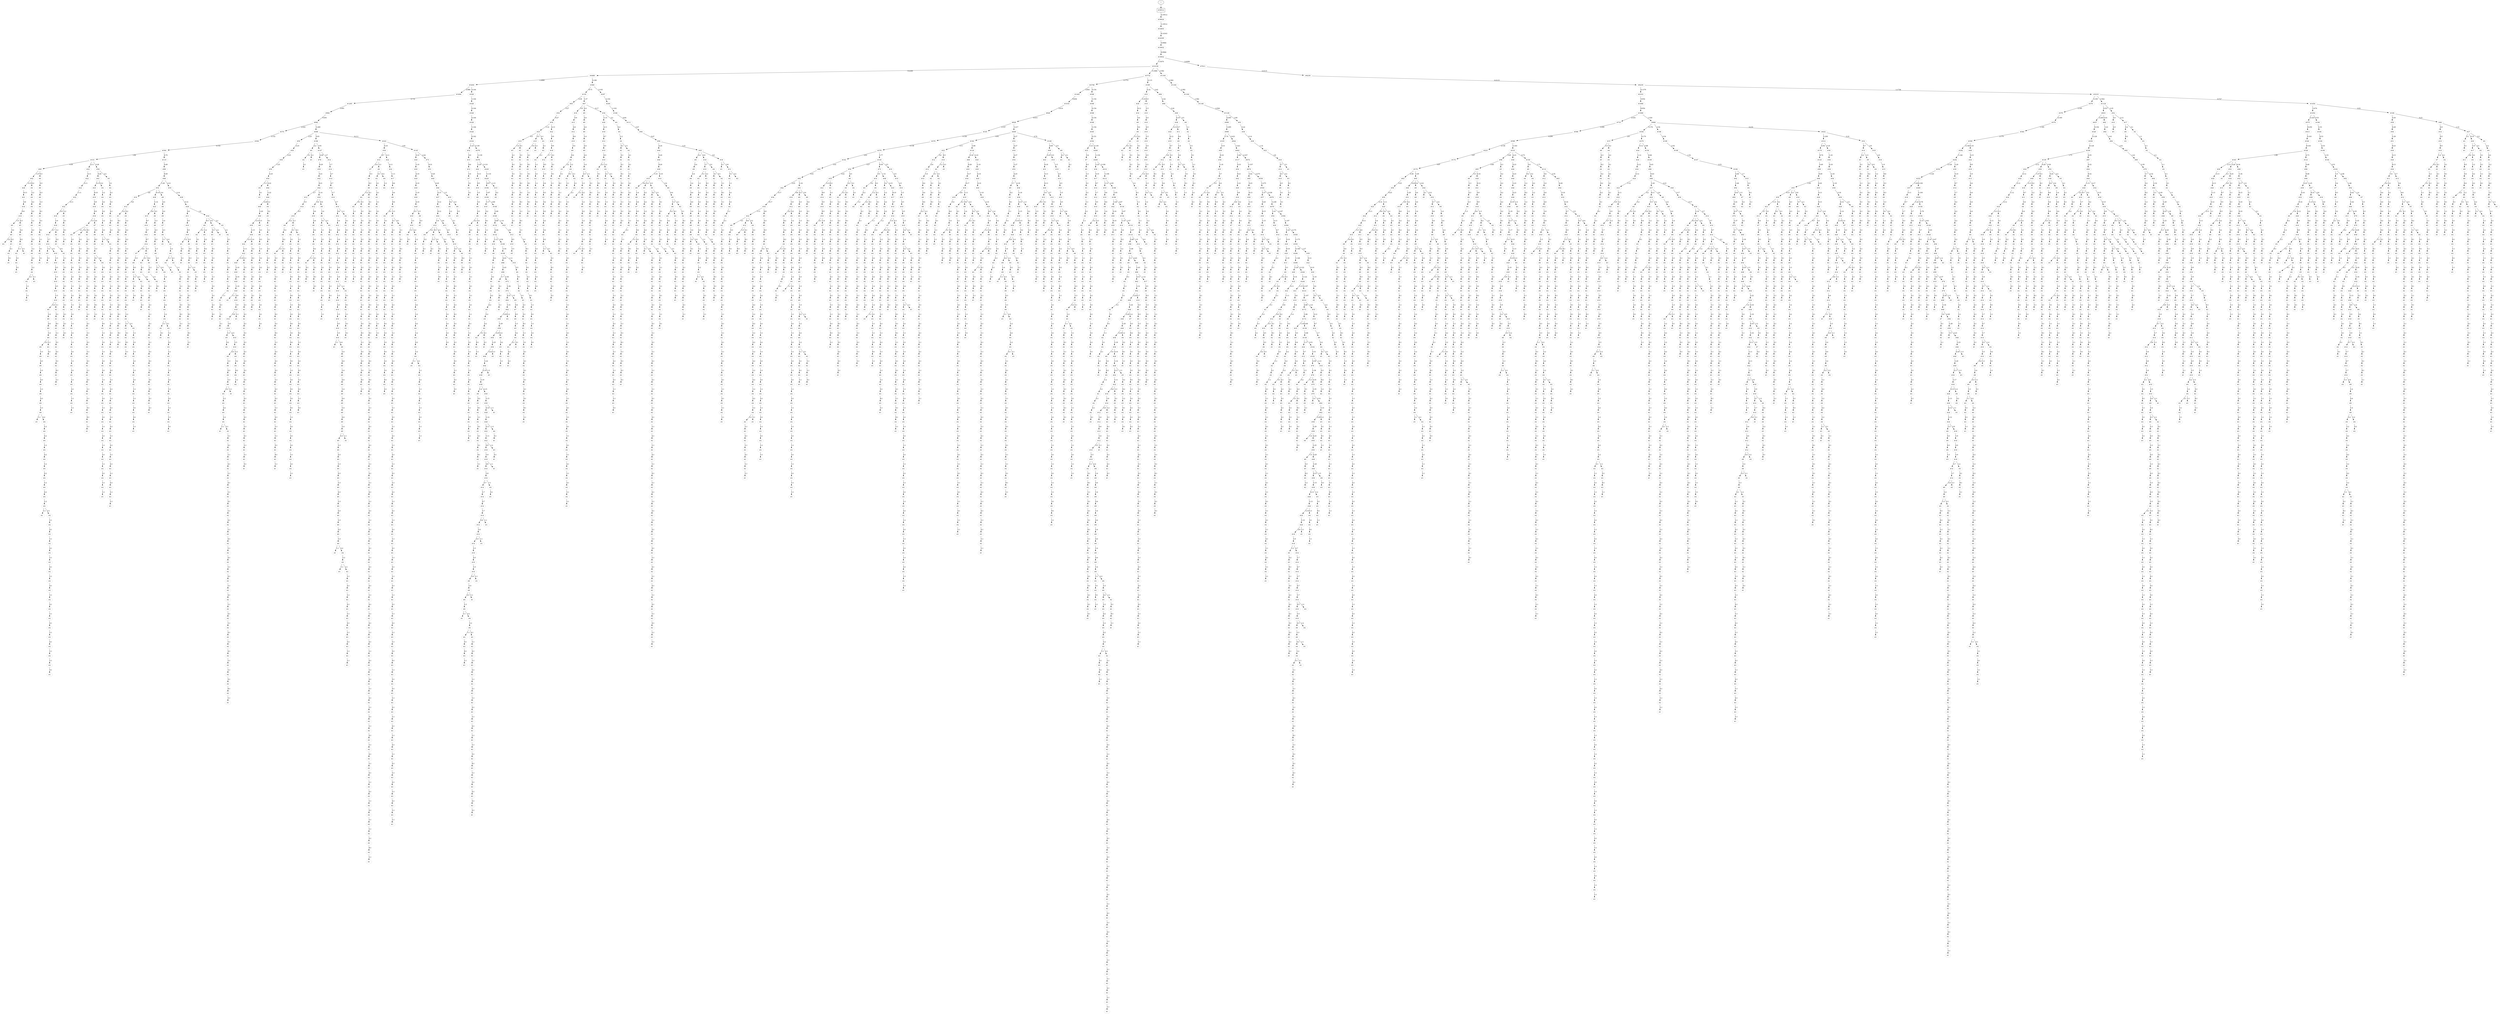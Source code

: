 // produced with flexfringe from git commitd1cf04ada0831d0605a3651971ef9a02091d8823
// dfasat/flexfringe -h=alergia -d=alergia_data -o=experiments/flexfringe_pautomac_study/flexfringe_data/exp9_n150_p0_01dfa -n=150 -p=0.01 /Users/nicholasrenninger/Google Drive/Grad School/specification learning/code/DPFA_DTS_product_experiment/dfasatInvestigations/experiments/flexfringe_pautomac_study/flexfringe_data/flexfringe_pautomac_study_train 
digraph DFA {
	0 [label="root" shape=box];
		I -> 0;
	0 [ label="#39512"  ];
		0 -> 1 [label="2:19512"  ];
	1 [ label="#39024"  style=dotted ];
		1 -> 2 [label="1:19512"  ];
	2 [ label="#33855"  style=dotted ];
		2 -> 3 [label="0:14343"  ];
	3 [ label="#24309"  style=dotted ];
		3 -> 4 [label="3:9966"  ];
	4 [ label="#19932"  style=dotted ];
		4 -> 5 [label="0:9966"  ];
	5 [ label="#19932"  style=dotted ];
		5 -> 6 [label="1:5470"  ];
		5 -> 26 [label="2:4496"  ];
	26 [ label="#7611"  style=dotted ];
		26 -> 27 [label="3:3115"  ];
	27 [ label="#6230"  style=dotted ];
		27 -> 28 [label="0:3115"  ];
	28 [ label="#6230"  style=dotted ];
		28 -> 29 [label="2:1379"  ];
		28 -> 30 [label="1:1736"  ];
	29 [ label="#2333"  style=dotted ];
		29 -> 141 [label="3:954"  ];
	141 [ label="#1908"  style=dotted ];
		141 -> 142 [label="0:954"  ];
	142 [ label="#1908"  style=dotted ];
		142 -> 143 [label="2:434"  ];
		142 -> 169 [label="1:520"  ];
	143 [ label="#733"  style=dotted ];
		143 -> 144 [label="3:299"  ];
	144 [ label="#598"  style=dotted ];
		144 -> 145 [label="0:299"  ];
	145 [ label="#598"  style=dotted ];
		145 -> 146 [label="2:136"  ];
		145 -> 228 [label="1:163"  ];
	146 [ label="#223"  style=dotted ];
		146 -> 147 [label="3:87"  ];
	147 [ label="#174"  style=dotted ];
		147 -> 148 [label="0:87"  ];
	148 [ label="#174"  style=dotted ];
		148 -> 149 [label="2:38"  ];
		148 -> 468 [label="1:49"  ];
	149 [ label="#63"  style=dotted ];
		149 -> 428 [label="3:25"  ];
	428 [ label="#50"  style=dotted ];
		428 -> 429 [label="0:25"  ];
	429 [ label="#50"  style=dotted ];
		429 -> 1226 [label="2:14"  ];
		429 -> 430 [label="1:11"  ];
	1226 [ label="#25"  style=dotted ];
		1226 -> 1227 [label="3:11"  ];
	1227 [ label="#22"  style=dotted ];
		1227 -> 1228 [label="0:11"  ];
	1228 [ label="#22"  style=dotted ];
		1228 -> 1523 [label="1:5"  ];
		1228 -> 1229 [label="2:6"  ];
	1229 [ label="#11"  style=dotted ];
		1229 -> 1230 [label="3:5"  ];
	1230 [ label="#10"  style=dotted ];
		1230 -> 1231 [label="0:5"  ];
	1231 [ label="#10"  style=dotted ];
		1231 -> 1232 [label="2:3"  ];
		1231 -> 2050 [label="1:2"  ];
	1232 [ label="#6"  style=dotted ];
		1232 -> 1233 [label="3:3"  ];
	1233 [ label="#6"  style=dotted ];
		1233 -> 1234 [label="0:3"  ];
	1234 [ label="#6"  style=dotted ];
		1234 -> 1235 [label="1:2"  ];
		1234 -> 5941 [label="2:1"  ];
	5941 [ label="#2"  style=dotted ];
		5941 -> 5942 [label="3:1"  ];
	5942 [ label="#2"  style=dotted ];
		5942 -> 5943 [label="0:1"  ];
	5943 [ label="#2"  style=dotted ];
		5943 -> 5944 [label="2:1"  ];
	5944 [ label="#2"  style=dotted ];
		5944 -> 5945 [label="3:1"  ];
	5945 [ label="#2"  style=dotted ];
		5945 -> 5946 [label="0:1"  ];
	5946 [ label="#2"  style=dotted ];
		5946 -> 5947 [label="1:1"  ];
	5947 [ label="#2"  style=dotted ];
		5947 -> 5948 [label="0:1"  ];
	5948 [ label="#2"  style=dotted ];
		5948 -> 5949 [label="1:1"  ];
	5949 [ label="#1"  style=dotted ];
	1235 [ label="#4"  style=dotted ];
		1235 -> 1236 [label="0:1"  ];
		1235 -> 4413 [label="3:1"  ];
	1236 [ label="#2"  style=dotted ];
		1236 -> 1237 [label="1:1"  ];
	1237 [ label="#2"  style=dotted ];
		1237 -> 1238 [label="3:1"  ];
	1238 [ label="#2"  style=dotted ];
		1238 -> 1239 [label="1:1"  ];
	1239 [ label="#2"  style=dotted ];
		1239 -> 1240 [label="2:1"  ];
	1240 [ label="#2"  style=dotted ];
		1240 -> 1241 [label="2:1"  ];
	1241 [ label="#2"  style=dotted ];
		1241 -> 1242 [label="1:1"  ];
	1242 [ label="#2"  style=dotted ];
		1242 -> 1243 [label="2:1"  ];
	1243 [ label="#2"  style=dotted ];
		1243 -> 1244 [label="2:1"  ];
	1244 [ label="#2"  style=dotted ];
		1244 -> 1245 [label="1:1"  ];
	1245 [ label="#2"  style=dotted ];
		1245 -> 1246 [label="2:1"  ];
	1246 [ label="#2"  style=dotted ];
		1246 -> 1247 [label="1:1"  ];
	1247 [ label="#2"  style=dotted ];
		1247 -> 1248 [label="2:1"  ];
	1248 [ label="#2"  style=dotted ];
		1248 -> 1249 [label="1:1"  ];
	1249 [ label="#2"  style=dotted ];
		1249 -> 1250 [label="2:1"  ];
	1250 [ label="#2"  style=dotted ];
		1250 -> 1251 [label="1:1"  ];
	1251 [ label="#2"  style=dotted ];
		1251 -> 1252 [label="2:1"  ];
	1252 [ label="#2"  style=dotted ];
		1252 -> 1253 [label="1:1"  ];
	1253 [ label="#2"  style=dotted ];
		1253 -> 1254 [label="2:1"  ];
	1254 [ label="#2"  style=dotted ];
		1254 -> 1255 [label="1:1"  ];
	1255 [ label="#2"  style=dotted ];
		1255 -> 1256 [label="2:1"  ];
	1256 [ label="#2"  style=dotted ];
		1256 -> 1257 [label="1:1"  ];
	1257 [ label="#2"  style=dotted ];
		1257 -> 1258 [label="2:1"  ];
	1258 [ label="#2"  style=dotted ];
		1258 -> 1259 [label="1:1"  ];
	1259 [ label="#2"  style=dotted ];
		1259 -> 1260 [label="2:1"  ];
	1260 [ label="#2"  style=dotted ];
		1260 -> 1261 [label="1:1"  ];
	1261 [ label="#2"  style=dotted ];
		1261 -> 1262 [label="2:1"  ];
	1262 [ label="#2"  style=dotted ];
		1262 -> 1263 [label="1:1"  ];
	1263 [ label="#2"  style=dotted ];
		1263 -> 1264 [label="2:1"  ];
	1264 [ label="#2"  style=dotted ];
		1264 -> 1265 [label="1:1"  ];
	1265 [ label="#2"  style=dotted ];
		1265 -> 1266 [label="2:1"  ];
	1266 [ label="#2"  style=dotted ];
		1266 -> 1267 [label="1:1"  ];
	1267 [ label="#2"  style=dotted ];
		1267 -> 1268 [label="2:1"  ];
	1268 [ label="#2"  style=dotted ];
		1268 -> 1269 [label="1:1"  ];
	1269 [ label="#2"  style=dotted ];
		1269 -> 1270 [label="2:1"  ];
	1270 [ label="#2"  style=dotted ];
		1270 -> 1271 [label="1:1"  ];
	1271 [ label="#2"  style=dotted ];
		1271 -> 1272 [label="2:1"  ];
	1272 [ label="#2"  style=dotted ];
		1272 -> 1273 [label="1:1"  ];
	1273 [ label="#2"  style=dotted ];
		1273 -> 1274 [label="2:1"  ];
	1274 [ label="#2"  style=dotted ];
		1274 -> 1275 [label="1:1"  ];
	1275 [ label="#2"  style=dotted ];
		1275 -> 1276 [label="1:1"  ];
	1276 [ label="#1"  style=dotted ];
	4413 [ label="#2"  style=dotted ];
		4413 -> 4414 [label="3:1"  ];
	4414 [ label="#1"  style=dotted ];
	2050 [ label="#4"  style=dotted ];
		2050 -> 2051 [label="0:2"  ];
	2051 [ label="#4"  style=dotted ];
		2051 -> 2052 [label="1:2"  ];
	2052 [ label="#3"  style=dotted ];
		2052 -> 5514 [label="2:1"  ];
	5514 [ label="#1"  style=dotted ];
	1523 [ label="#10"  style=dotted ];
		1523 -> 1524 [label="3:4"  ];
		1523 -> 2065 [label="0:1"  ];
	2065 [ label="#2"  style=dotted ];
		2065 -> 2066 [label="1:1"  ];
	2066 [ label="#1"  style=dotted ];
	1524 [ label="#8"  style=dotted ];
		1524 -> 1525 [label="3:4"  ];
	1525 [ label="#6"  style=dotted ];
		1525 -> 5072 [label="2:1"  ];
		1525 -> 5211 [label="3:1"  ];
	5072 [ label="#2"  style=dotted ];
		5072 -> 5073 [label="0:1"  ];
	5073 [ label="#2"  style=dotted ];
		5073 -> 5074 [label="3:1"  ];
	5074 [ label="#2"  style=dotted ];
		5074 -> 5075 [label="0:1"  ];
	5075 [ label="#2"  style=dotted ];
		5075 -> 5076 [label="1:1"  ];
	5076 [ label="#2"  style=dotted ];
		5076 -> 5077 [label="0:1"  ];
	5077 [ label="#2"  style=dotted ];
		5077 -> 5078 [label="1:1"  ];
	5078 [ label="#2"  style=dotted ];
		5078 -> 5079 [label="2:1"  ];
	5079 [ label="#2"  style=dotted ];
		5079 -> 5080 [label="0:1"  ];
	5080 [ label="#2"  style=dotted ];
		5080 -> 5081 [label="3:1"  ];
	5081 [ label="#2"  style=dotted ];
		5081 -> 5082 [label="0:1"  ];
	5082 [ label="#2"  style=dotted ];
		5082 -> 5083 [label="1:1"  ];
	5083 [ label="#2"  style=dotted ];
		5083 -> 5084 [label="0:1"  ];
	5084 [ label="#2"  style=dotted ];
		5084 -> 5085 [label="1:1"  ];
	5085 [ label="#1"  style=dotted ];
	5211 [ label="#2"  style=dotted ];
		5211 -> 5212 [label="1:1"  ];
	5212 [ label="#2"  style=dotted ];
		5212 -> 5213 [label="2:1"  ];
	5213 [ label="#2"  style=dotted ];
		5213 -> 5214 [label="2:1"  ];
	5214 [ label="#2"  style=dotted ];
		5214 -> 5215 [label="1:1"  ];
	5215 [ label="#2"  style=dotted ];
		5215 -> 5216 [label="2:1"  ];
	5216 [ label="#2"  style=dotted ];
		5216 -> 5217 [label="1:1"  ];
	5217 [ label="#1"  style=dotted ];
	430 [ label="#20"  style=dotted ];
		430 -> 431 [label="0:6"  ];
		430 -> 2610 [label="3:2"  ];
		430 -> 4152 [label="2:1"  ];
	4152 [ label="#2"  style=dotted ];
		4152 -> 4153 [label="2:1"  ];
	4153 [ label="#2"  style=dotted ];
		4153 -> 4154 [label="2:1"  ];
	4154 [ label="#2"  style=dotted ];
		4154 -> 4155 [label="1:1"  ];
	4155 [ label="#2"  style=dotted ];
		4155 -> 4156 [label="2:1"  ];
	4156 [ label="#2"  style=dotted ];
		4156 -> 4157 [label="1:1"  ];
	4157 [ label="#1"  style=dotted ];
	431 [ label="#12"  style=dotted ];
		431 -> 432 [label="1:6"  ];
	432 [ label="#11"  style=dotted ];
		432 -> 433 [label="2:4"  ];
		432 -> 4455 [label="3:1"  ];
	433 [ label="#6"  style=dotted ];
		433 -> 5094 [label="0:2"  ];
	5094 [ label="#2"  style=dotted ];
	4455 [ label="#2"  style=dotted ];
		4455 -> 4456 [label="1:1"  ];
	4456 [ label="#2"  style=dotted ];
		4456 -> 4457 [label="2:1"  ];
	4457 [ label="#2"  style=dotted ];
		4457 -> 4458 [label="2:1"  ];
	4458 [ label="#2"  style=dotted ];
		4458 -> 4459 [label="1:1"  ];
	4459 [ label="#2"  style=dotted ];
		4459 -> 4460 [label="2:1"  ];
	4460 [ label="#2"  style=dotted ];
		4460 -> 4461 [label="1:1"  ];
	4461 [ label="#2"  style=dotted ];
		4461 -> 4462 [label="3:1"  ];
	4462 [ label="#2"  style=dotted ];
		4462 -> 4463 [label="0:1"  ];
	4463 [ label="#2"  style=dotted ];
		4463 -> 4464 [label="1:1"  ];
	4464 [ label="#1"  style=dotted ];
	2610 [ label="#4"  style=dotted ];
		2610 -> 2611 [label="3:2"  ];
	2611 [ label="#4"  style=dotted ];
		2611 -> 2612 [label="2:2"  ];
	2612 [ label="#3"  style=dotted ];
		2612 -> 2613 [label="0:1"  ];
	2613 [ label="#1"  style=dotted ];
	468 [ label="#95"  style=dotted ];
		468 -> 519 [label="0:20"  ];
		468 -> 524 [label="2:4"  ];
		468 -> 535 [label="3:22"  ];
	524 [ label="#8"  style=dotted ];
		524 -> 525 [label="2:4"  ];
	525 [ label="#8"  style=dotted ];
		525 -> 526 [label="2:4"  ];
	526 [ label="#8"  style=dotted ];
		526 -> 527 [label="1:4"  ];
	527 [ label="#8"  style=dotted ];
		527 -> 528 [label="2:4"  ];
	528 [ label="#8"  style=dotted ];
		528 -> 529 [label="2:4"  ];
	529 [ label="#8"  style=dotted ];
		529 -> 530 [label="1:4"  ];
	530 [ label="#8"  style=dotted ];
		530 -> 1901 [label="2:2"  ];
		530 -> 531 [label="1:2"  ];
	1901 [ label="#4"  style=dotted ];
		1901 -> 1902 [label="1:2"  ];
	1902 [ label="#4"  style=dotted ];
		1902 -> 1903 [label="2:2"  ];
	1903 [ label="#4"  style=dotted ];
		1903 -> 1904 [label="1:2"  ];
	1904 [ label="#4"  style=dotted ];
		1904 -> 1905 [label="2:2"  ];
	1905 [ label="#4"  style=dotted ];
		1905 -> 1906 [label="1:2"  ];
	1906 [ label="#4"  style=dotted ];
		1906 -> 1907 [label="2:2"  ];
	1907 [ label="#4"  style=dotted ];
		1907 -> 1908 [label="1:2"  ];
	1908 [ label="#4"  style=dotted ];
		1908 -> 1909 [label="2:2"  ];
	1909 [ label="#4"  style=dotted ];
		1909 -> 1910 [label="1:2"  ];
	1910 [ label="#4"  style=dotted ];
		1910 -> 1911 [label="2:2"  ];
	1911 [ label="#4"  style=dotted ];
		1911 -> 1912 [label="1:2"  ];
	1912 [ label="#4"  style=dotted ];
		1912 -> 1913 [label="2:2"  ];
	1913 [ label="#4"  style=dotted ];
		1913 -> 1914 [label="1:2"  ];
	1914 [ label="#4"  style=dotted ];
		1914 -> 1915 [label="2:2"  ];
	1915 [ label="#4"  style=dotted ];
		1915 -> 1916 [label="1:2"  ];
	1916 [ label="#4"  style=dotted ];
		1916 -> 1917 [label="2:2"  ];
	1917 [ label="#4"  style=dotted ];
		1917 -> 1918 [label="1:2"  ];
	1918 [ label="#4"  style=dotted ];
		1918 -> 1919 [label="1:1"  ];
		1918 -> 5670 [label="2:1"  ];
	5670 [ label="#2"  style=dotted ];
		5670 -> 5671 [label="1:1"  ];
	5671 [ label="#2"  style=dotted ];
		5671 -> 5672 [label="2:1"  ];
	5672 [ label="#2"  style=dotted ];
		5672 -> 5673 [label="1:1"  ];
	5673 [ label="#2"  style=dotted ];
		5673 -> 5674 [label="2:1"  ];
	5674 [ label="#2"  style=dotted ];
		5674 -> 5675 [label="1:1"  ];
	5675 [ label="#2"  style=dotted ];
		5675 -> 5676 [label="1:1"  ];
	5676 [ label="#1"  style=dotted ];
	1919 [ label="#1"  style=dotted ];
	531 [ label="#4"  style=dotted ];
		531 -> 532 [label="3:2"  ];
	532 [ label="#4"  style=dotted ];
		532 -> 533 [label="0:2"  ];
	533 [ label="#4"  style=dotted ];
		533 -> 534 [label="1:2"  ];
	534 [ label="#3"  style=dotted ];
		534 -> 5861 [label="3:1"  ];
	5861 [ label="#2"  style=dotted ];
		5861 -> 5862 [label="2:1"  ];
	5862 [ label="#2"  style=dotted ];
		5862 -> 5863 [label="3:1"  ];
	5863 [ label="#1"  style=dotted ];
	519 [ label="#40"  style=dotted ];
		519 -> 520 [label="1:20"  ];
	520 [ label="#31"  style=dotted ];
		520 -> 2074 [label="2:9"  ];
		520 -> 4245 [label="3:2"  ];
	2074 [ label="#15"  style=dotted ];
		2074 -> 2075 [label="0:6"  ];
	2075 [ label="#8"  style=dotted ];
		2075 -> 2076 [label="3:2"  ];
	2076 [ label="#4"  style=dotted ];
		2076 -> 2077 [label="0:2"  ];
	2077 [ label="#4"  style=dotted ];
		2077 -> 2078 [label="1:2"  ];
	2078 [ label="#4"  style=dotted ];
		2078 -> 2079 [label="3:2"  ];
	2079 [ label="#4"  style=dotted ];
		2079 -> 2080 [label="3:2"  ];
	2080 [ label="#3"  style=dotted ];
		2080 -> 2081 [label="2:1"  ];
	2081 [ label="#1"  style=dotted ];
	4245 [ label="#4"  style=dotted ];
		4245 -> 4246 [label="1:2"  ];
	4246 [ label="#4"  style=dotted ];
		4246 -> 4247 [label="2:2"  ];
	4247 [ label="#4"  style=dotted ];
		4247 -> 4248 [label="2:2"  ];
	4248 [ label="#4"  style=dotted ];
		4248 -> 4249 [label="1:2"  ];
	4249 [ label="#4"  style=dotted ];
		4249 -> 4250 [label="2:2"  ];
	4250 [ label="#4"  style=dotted ];
		4250 -> 4251 [label="2:1"  ];
		4250 -> 6291 [label="1:1"  ];
	4251 [ label="#2"  style=dotted ];
		4251 -> 4252 [label="1:1"  ];
	4252 [ label="#2"  style=dotted ];
		4252 -> 4253 [label="1:1"  ];
	4253 [ label="#2"  style=dotted ];
		4253 -> 4254 [label="3:1"  ];
	4254 [ label="#2"  style=dotted ];
		4254 -> 4255 [label="0:1"  ];
	4255 [ label="#2"  style=dotted ];
		4255 -> 4256 [label="1:1"  ];
	4256 [ label="#2"  style=dotted ];
		4256 -> 4257 [label="3:1"  ];
	4257 [ label="#2"  style=dotted ];
		4257 -> 4258 [label="2:1"  ];
	4258 [ label="#2"  style=dotted ];
		4258 -> 4259 [label="3:1"  ];
	4259 [ label="#2"  style=dotted ];
		4259 -> 4260 [label="0:1"  ];
	4260 [ label="#2"  style=dotted ];
		4260 -> 4261 [label="1:1"  ];
	4261 [ label="#2"  style=dotted ];
		4261 -> 4262 [label="3:1"  ];
	4262 [ label="#2"  style=dotted ];
		4262 -> 4263 [label="2:1"  ];
	4263 [ label="#2"  style=dotted ];
		4263 -> 4264 [label="2:1"  ];
	4264 [ label="#2"  style=dotted ];
		4264 -> 4265 [label="2:1"  ];
	4265 [ label="#1"  style=dotted ];
	6291 [ label="#1"  style=dotted ];
	535 [ label="#44"  style=dotted ];
		535 -> 1859 [label="2:1"  ];
		535 -> 536 [label="3:21"  ];
	1859 [ label="#1"  style=dotted ];
	536 [ label="#32"  style=dotted ];
		536 -> 1098 [label="2:7"  ];
		536 -> 2591 [label="3:4"  ];
	1098 [ label="#13"  style=dotted ];
		1098 -> 2053 [label="0:6"  ];
	2053 [ label="#10"  style=dotted ];
		2053 -> 2195 [label="3:4"  ];
	2195 [ label="#8"  style=dotted ];
		2195 -> 2196 [label="0:4"  ];
	2196 [ label="#8"  style=dotted ];
		2196 -> 2281 [label="1:1"  ];
		2196 -> 2197 [label="2:3"  ];
	2197 [ label="#6"  style=dotted ];
		2197 -> 2198 [label="3:3"  ];
	2198 [ label="#6"  style=dotted ];
		2198 -> 2199 [label="0:3"  ];
	2199 [ label="#6"  style=dotted ];
		2199 -> 2200 [label="2:1"  ];
		2199 -> 2861 [label="1:2"  ];
	2200 [ label="#1"  style=dotted ];
	2861 [ label="#4"  style=dotted ];
		2861 -> 2862 [label="3:1"  ];
		2861 -> 3694 [label="0:1"  ];
	3694 [ label="#2"  style=dotted ];
		3694 -> 3695 [label="1:1"  ];
	3695 [ label="#2"  style=dotted ];
		3695 -> 3696 [label="3:1"  ];
	3696 [ label="#2"  style=dotted ];
		3696 -> 3697 [label="1:1"  ];
	3697 [ label="#2"  style=dotted ];
		3697 -> 3698 [label="2:1"  ];
	3698 [ label="#2"  style=dotted ];
		3698 -> 3699 [label="2:1"  ];
	3699 [ label="#2"  style=dotted ];
		3699 -> 3700 [label="1:1"  ];
	3700 [ label="#2"  style=dotted ];
		3700 -> 3701 [label="2:1"  ];
	3701 [ label="#2"  style=dotted ];
		3701 -> 3702 [label="1:1"  ];
	3702 [ label="#2"  style=dotted ];
		3702 -> 3703 [label="3:1"  ];
	3703 [ label="#2"  style=dotted ];
		3703 -> 3704 [label="0:1"  ];
	3704 [ label="#2"  style=dotted ];
		3704 -> 3705 [label="1:1"  ];
	3705 [ label="#2"  style=dotted ];
		3705 -> 3706 [label="3:1"  ];
	3706 [ label="#2"  style=dotted ];
		3706 -> 3707 [label="2:1"  ];
	3707 [ label="#2"  style=dotted ];
		3707 -> 3708 [label="2:1"  ];
	3708 [ label="#2"  style=dotted ];
		3708 -> 3709 [label="2:1"  ];
	3709 [ label="#2"  style=dotted ];
		3709 -> 3710 [label="3:1"  ];
	3710 [ label="#2"  style=dotted ];
		3710 -> 3711 [label="3:1"  ];
	3711 [ label="#1"  style=dotted ];
	2862 [ label="#2"  style=dotted ];
		2862 -> 2863 [label="3:1"  ];
	2863 [ label="#1"  style=dotted ];
	2281 [ label="#2"  style=dotted ];
		2281 -> 2282 [label="0:1"  ];
	2282 [ label="#2"  style=dotted ];
		2282 -> 2283 [label="1:1"  ];
	2283 [ label="#1"  style=dotted ];
	2591 [ label="#8"  style=dotted ];
		2591 -> 2592 [label="1:4"  ];
	2592 [ label="#8"  style=dotted ];
		2592 -> 2593 [label="2:4"  ];
	2593 [ label="#8"  style=dotted ];
		2593 -> 2594 [label="2:4"  ];
	2594 [ label="#8"  style=dotted ];
		2594 -> 2595 [label="1:4"  ];
	2595 [ label="#8"  style=dotted ];
		2595 -> 2596 [label="2:4"  ];
	2596 [ label="#8"  style=dotted ];
		2596 -> 2597 [label="2:4"  ];
	2597 [ label="#8"  style=dotted ];
		2597 -> 2598 [label="1:4"  ];
	2598 [ label="#8"  style=dotted ];
		2598 -> 2599 [label="2:3"  ];
		2598 -> 4308 [label="1:1"  ];
	2599 [ label="#6"  style=dotted ];
		2599 -> 2600 [label="1:3"  ];
	2600 [ label="#6"  style=dotted ];
		2600 -> 2601 [label="2:2"  ];
		2600 -> 3570 [label="1:1"  ];
	2601 [ label="#4"  style=dotted ];
		2601 -> 2602 [label="1:2"  ];
	2602 [ label="#4"  style=dotted ];
		2602 -> 2603 [label="2:2"  ];
	2603 [ label="#4"  style=dotted ];
		2603 -> 2604 [label="1:2"  ];
	2604 [ label="#4"  style=dotted ];
		2604 -> 2605 [label="2:2"  ];
	2605 [ label="#4"  style=dotted ];
		2605 -> 2606 [label="1:2"  ];
	2606 [ label="#4"  style=dotted ];
		2606 -> 2607 [label="1:1"  ];
		2606 -> 3931 [label="2:1"  ];
	3931 [ label="#2"  style=dotted ];
		3931 -> 3932 [label="1:1"  ];
	3932 [ label="#2"  style=dotted ];
		3932 -> 3933 [label="2:1"  ];
	3933 [ label="#2"  style=dotted ];
		3933 -> 3934 [label="1:1"  ];
	3934 [ label="#2"  style=dotted ];
		3934 -> 3935 [label="1:1"  ];
	3935 [ label="#2"  style=dotted ];
		3935 -> 3936 [label="3:1"  ];
	3936 [ label="#1"  style=dotted ];
	2607 [ label="#1"  style=dotted ];
	3570 [ label="#2"  style=dotted ];
		3570 -> 3571 [label="3:1"  ];
	3571 [ label="#2"  style=dotted ];
		3571 -> 3572 [label="0:1"  ];
	3572 [ label="#2"  style=dotted ];
		3572 -> 3573 [label="1:1"  ];
	3573 [ label="#2"  style=dotted ];
		3573 -> 3574 [label="3:1"  ];
	3574 [ label="#2"  style=dotted ];
		3574 -> 3575 [label="2:1"  ];
	3575 [ label="#2"  style=dotted ];
		3575 -> 3576 [label="3:1"  ];
	3576 [ label="#2"  style=dotted ];
		3576 -> 3577 [label="0:1"  ];
	3577 [ label="#2"  style=dotted ];
		3577 -> 3578 [label="1:1"  ];
	3578 [ label="#2"  style=dotted ];
		3578 -> 3579 [label="3:1"  ];
	3579 [ label="#2"  style=dotted ];
		3579 -> 3580 [label="2:1"  ];
	3580 [ label="#2"  style=dotted ];
		3580 -> 3581 [label="2:1"  ];
	3581 [ label="#2"  style=dotted ];
		3581 -> 3582 [label="2:1"  ];
	3582 [ label="#1"  style=dotted ];
	4308 [ label="#1"  style=dotted ];
	228 [ label="#310"  style=dotted ];
		228 -> 376 [label="3:49"  ];
		228 -> 681 [label="2:23"  ];
		228 -> 229 [label="0:75"  ];
	681 [ label="#46"  style=dotted ];
		681 -> 682 [label="2:23"  ];
	682 [ label="#46"  style=dotted ];
		682 -> 683 [label="2:23"  ];
	683 [ label="#46"  style=dotted ];
		683 -> 684 [label="1:23"  ];
	684 [ label="#46"  style=dotted ];
		684 -> 685 [label="2:23"  ];
	685 [ label="#46"  style=dotted ];
		685 -> 686 [label="2:19"  ];
		685 -> 3688 [label="1:4"  ];
	686 [ label="#38"  style=dotted ];
		686 -> 687 [label="1:19"  ];
	687 [ label="#38"  style=dotted ];
		687 -> 688 [label="2:17"  ];
		687 -> 843 [label="1:2"  ];
	688 [ label="#34"  style=dotted ];
		688 -> 689 [label="1:17"  ];
	689 [ label="#34"  style=dotted ];
		689 -> 1709 [label="1:4"  ];
		689 -> 690 [label="2:13"  ];
	690 [ label="#26"  style=dotted ];
		690 -> 691 [label="1:13"  ];
	691 [ label="#26"  style=dotted ];
		691 -> 692 [label="2:10"  ];
		691 -> 3090 [label="1:3"  ];
	692 [ label="#20"  style=dotted ];
		692 -> 693 [label="1:10"  ];
	693 [ label="#20"  style=dotted ];
		693 -> 694 [label="2:9"  ];
		693 -> 4970 [label="1:1"  ];
	694 [ label="#18"  style=dotted ];
		694 -> 695 [label="1:9"  ];
	695 [ label="#18"  style=dotted ];
		695 -> 696 [label="2:9"  ];
	696 [ label="#18"  style=dotted ];
		696 -> 697 [label="1:9"  ];
	697 [ label="#18"  style=dotted ];
		697 -> 698 [label="1:4"  ];
		697 -> 3800 [label="2:5"  ];
	3800 [ label="#10"  style=dotted ];
		3800 -> 3801 [label="1:5"  ];
	3801 [ label="#10"  style=dotted ];
		3801 -> 3802 [label="2:3"  ];
		3801 -> 4049 [label="1:2"  ];
	3802 [ label="#6"  style=dotted ];
		3802 -> 3803 [label="1:3"  ];
	3803 [ label="#6"  style=dotted ];
		3803 -> 3804 [label="2:3"  ];
	3804 [ label="#6"  style=dotted ];
		3804 -> 3805 [label="1:3"  ];
	3805 [ label="#6"  style=dotted ];
		3805 -> 3806 [label="1:2"  ];
		3805 -> 5317 [label="2:1"  ];
	5317 [ label="#2"  style=dotted ];
		5317 -> 5318 [label="1:1"  ];
	5318 [ label="#2"  style=dotted ];
		5318 -> 5319 [label="2:1"  ];
	5319 [ label="#2"  style=dotted ];
		5319 -> 5320 [label="1:1"  ];
	5320 [ label="#2"  style=dotted ];
		5320 -> 5321 [label="2:1"  ];
	5321 [ label="#2"  style=dotted ];
		5321 -> 5322 [label="1:1"  ];
	5322 [ label="#2"  style=dotted ];
		5322 -> 5323 [label="2:1"  ];
	5323 [ label="#2"  style=dotted ];
		5323 -> 5324 [label="1:1"  ];
	5324 [ label="#2"  style=dotted ];
		5324 -> 5325 [label="1:1"  ];
	5325 [ label="#2"  style=dotted ];
		5325 -> 5326 [label="3:1"  ];
	5326 [ label="#1"  style=dotted ];
	3806 [ label="#2"  style=dotted ];
	4049 [ label="#2"  style=dotted ];
	698 [ label="#6"  style=dotted ];
		698 -> 2158 [label="3:2"  ];
	2158 [ label="#2"  style=dotted ];
	4970 [ label="#1"  style=dotted ];
	3090 [ label="#4"  style=dotted ];
		3090 -> 4626 [label="3:1"  ];
	4626 [ label="#2"  style=dotted ];
		4626 -> 4627 [label="0:1"  ];
	4627 [ label="#2"  style=dotted ];
		4627 -> 4628 [label="1:1"  ];
	4628 [ label="#1"  style=dotted ];
	1709 [ label="#5"  style=dotted ];
		1709 -> 1710 [label="3:1"  ];
	1710 [ label="#1"  style=dotted ];
	843 [ label="#3"  style=dotted ];
		843 -> 844 [label="3:1"  ];
	844 [ label="#1"  style=dotted ];
	3688 [ label="#6"  style=dotted ];
		3688 -> 3689 [label="3:2"  ];
	3689 [ label="#2"  style=dotted ];
	229 [ label="#150"  style=dotted ];
		229 -> 1577 [label="3:4"  ];
		229 -> 230 [label="1:71"  ];
	230 [ label="#112"  style=dotted ];
		230 -> 1529 [label="3:6"  ];
		230 -> 231 [label="2:35"  ];
	231 [ label="#63"  style=dotted ];
		231 -> 232 [label="0:28"  ];
	232 [ label="#44"  style=dotted ];
		232 -> 887 [label="3:16"  ];
	887 [ label="#32"  style=dotted ];
		887 -> 888 [label="0:16"  ];
	888 [ label="#32"  style=dotted ];
		888 -> 1306 [label="2:7"  ];
		888 -> 889 [label="1:9"  ];
	1306 [ label="#12"  style=dotted ];
		1306 -> 2087 [label="3:5"  ];
	2087 [ label="#10"  style=dotted ];
		2087 -> 2088 [label="0:5"  ];
	2088 [ label="#10"  style=dotted ];
		2088 -> 2089 [label="1:3"  ];
		2088 -> 5163 [label="2:2"  ];
	5163 [ label="#3"  style=dotted ];
		5163 -> 6292 [label="3:1"  ];
	6292 [ label="#2"  style=dotted ];
		6292 -> 6293 [label="0:1"  ];
	6293 [ label="#2"  style=dotted ];
		6293 -> 6294 [label="2:1"  ];
	6294 [ label="#2"  style=dotted ];
		6294 -> 6295 [label="3:1"  ];
	6295 [ label="#2"  style=dotted ];
		6295 -> 6296 [label="0:1"  ];
	6296 [ label="#2"  style=dotted ];
		6296 -> 6297 [label="2:1"  ];
	6297 [ label="#2"  style=dotted ];
		6297 -> 6298 [label="3:1"  ];
	6298 [ label="#2"  style=dotted ];
		6298 -> 6299 [label="0:1"  ];
	6299 [ label="#2"  style=dotted ];
		6299 -> 6300 [label="1:1"  ];
	6300 [ label="#2"  style=dotted ];
		6300 -> 6301 [label="0:1"  ];
	6301 [ label="#2"  style=dotted ];
		6301 -> 6302 [label="1:1"  ];
	6302 [ label="#2"  style=dotted ];
		6302 -> 6303 [label="2:1"  ];
	6303 [ label="#2"  style=dotted ];
		6303 -> 6304 [label="0:1"  ];
	6304 [ label="#2"  style=dotted ];
		6304 -> 6305 [label="3:1"  ];
	6305 [ label="#2"  style=dotted ];
		6305 -> 6306 [label="0:1"  ];
	6306 [ label="#2"  style=dotted ];
		6306 -> 6307 [label="2:1"  ];
	6307 [ label="#1"  style=dotted ];
	2089 [ label="#6"  style=dotted ];
		2089 -> 2090 [label="3:2"  ];
		2089 -> 5678 [label="0:1"  ];
	5678 [ label="#2"  style=dotted ];
		5678 -> 5679 [label="1:1"  ];
	5679 [ label="#1"  style=dotted ];
	2090 [ label="#4"  style=dotted ];
		2090 -> 2091 [label="3:2"  ];
	2091 [ label="#4"  style=dotted ];
		2091 -> 2092 [label="2:2"  ];
	2092 [ label="#3"  style=dotted ];
		2092 -> 4117 [label="0:1"  ];
	4117 [ label="#2"  style=dotted ];
		4117 -> 4118 [label="3:1"  ];
	4118 [ label="#2"  style=dotted ];
		4118 -> 4119 [label="0:1"  ];
	4119 [ label="#2"  style=dotted ];
		4119 -> 4120 [label="1:1"  ];
	4120 [ label="#2"  style=dotted ];
		4120 -> 4121 [label="3:1"  ];
	4121 [ label="#2"  style=dotted ];
		4121 -> 4122 [label="3:1"  ];
	4122 [ label="#2"  style=dotted ];
		4122 -> 4123 [label="2:1"  ];
	4123 [ label="#1"  style=dotted ];
	889 [ label="#16"  style=dotted ];
		889 -> 1339 [label="3:3"  ];
		889 -> 890 [label="0:4"  ];
	890 [ label="#8"  style=dotted ];
		890 -> 891 [label="1:4"  ];
	891 [ label="#6"  style=dotted ];
		891 -> 892 [label="2:2"  ];
	892 [ label="#3"  style=dotted ];
		892 -> 2715 [label="0:1"  ];
	2715 [ label="#2"  style=dotted ];
		2715 -> 2716 [label="3:1"  ];
	2716 [ label="#2"  style=dotted ];
		2716 -> 2717 [label="0:1"  ];
	2717 [ label="#2"  style=dotted ];
		2717 -> 2718 [label="2:1"  ];
	2718 [ label="#2"  style=dotted ];
		2718 -> 2719 [label="3:1"  ];
	2719 [ label="#2"  style=dotted ];
		2719 -> 2720 [label="0:1"  ];
	2720 [ label="#2"  style=dotted ];
		2720 -> 2721 [label="1:1"  ];
	2721 [ label="#2"  style=dotted ];
		2721 -> 2722 [label="0:1"  ];
	2722 [ label="#2"  style=dotted ];
		2722 -> 2723 [label="1:1"  ];
	2723 [ label="#1"  style=dotted ];
	1339 [ label="#6"  style=dotted ];
		1339 -> 1340 [label="3:3"  ];
	1340 [ label="#4"  style=dotted ];
		1340 -> 5897 [label="3:1"  ];
	5897 [ label="#2"  style=dotted ];
		5897 -> 5898 [label="1:1"  ];
	5898 [ label="#2"  style=dotted ];
		5898 -> 5899 [label="2:1"  ];
	5899 [ label="#2"  style=dotted ];
		5899 -> 5900 [label="2:1"  ];
	5900 [ label="#2"  style=dotted ];
		5900 -> 5901 [label="1:1"  ];
	5901 [ label="#2"  style=dotted ];
		5901 -> 5902 [label="2:1"  ];
	5902 [ label="#2"  style=dotted ];
		5902 -> 5903 [label="2:1"  ];
	5903 [ label="#2"  style=dotted ];
		5903 -> 5904 [label="1:1"  ];
	5904 [ label="#2"  style=dotted ];
		5904 -> 5905 [label="2:1"  ];
	5905 [ label="#2"  style=dotted ];
		5905 -> 5906 [label="1:1"  ];
	5906 [ label="#2"  style=dotted ];
		5906 -> 5907 [label="1:1"  ];
	5907 [ label="#1"  style=dotted ];
	1529 [ label="#12"  style=dotted ];
		1529 -> 1530 [label="1:6"  ];
	1530 [ label="#12"  style=dotted ];
		1530 -> 1531 [label="2:6"  ];
	1531 [ label="#12"  style=dotted ];
		1531 -> 1532 [label="2:6"  ];
	1532 [ label="#12"  style=dotted ];
		1532 -> 1533 [label="1:6"  ];
	1533 [ label="#12"  style=dotted ];
		1533 -> 1534 [label="2:6"  ];
	1534 [ label="#12"  style=dotted ];
		1534 -> 1535 [label="2:5"  ];
		1534 -> 5166 [label="1:1"  ];
	1535 [ label="#10"  style=dotted ];
		1535 -> 1536 [label="1:5"  ];
	1536 [ label="#10"  style=dotted ];
		1536 -> 1537 [label="1:2"  ];
		1536 -> 3156 [label="2:3"  ];
	3156 [ label="#6"  style=dotted ];
		3156 -> 3157 [label="1:3"  ];
	3157 [ label="#6"  style=dotted ];
		3157 -> 3158 [label="2:3"  ];
	3158 [ label="#6"  style=dotted ];
		3158 -> 3159 [label="1:3"  ];
	3159 [ label="#6"  style=dotted ];
		3159 -> 3160 [label="2:3"  ];
	3160 [ label="#6"  style=dotted ];
		3160 -> 3161 [label="1:3"  ];
	3161 [ label="#6"  style=dotted ];
		3161 -> 3162 [label="2:3"  ];
	3162 [ label="#6"  style=dotted ];
		3162 -> 3163 [label="1:3"  ];
	3163 [ label="#6"  style=dotted ];
		3163 -> 3164 [label="2:3"  ];
	3164 [ label="#6"  style=dotted ];
		3164 -> 3165 [label="1:3"  ];
	3165 [ label="#6"  style=dotted ];
		3165 -> 3166 [label="1:1"  ];
		3165 -> 4340 [label="2:2"  ];
	4340 [ label="#4"  style=dotted ];
		4340 -> 4341 [label="1:2"  ];
	4341 [ label="#4"  style=dotted ];
		4341 -> 4342 [label="2:2"  ];
	4342 [ label="#4"  style=dotted ];
		4342 -> 4343 [label="1:2"  ];
	4343 [ label="#4"  style=dotted ];
		4343 -> 4344 [label="2:1"  ];
		4343 -> 4950 [label="1:1"  ];
	4344 [ label="#2"  style=dotted ];
		4344 -> 4345 [label="1:1"  ];
	4345 [ label="#2"  style=dotted ];
		4345 -> 4346 [label="2:1"  ];
	4346 [ label="#2"  style=dotted ];
		4346 -> 4347 [label="1:1"  ];
	4347 [ label="#2"  style=dotted ];
		4347 -> 4348 [label="2:1"  ];
	4348 [ label="#2"  style=dotted ];
		4348 -> 4349 [label="1:1"  ];
	4349 [ label="#2"  style=dotted ];
		4349 -> 4350 [label="2:1"  ];
	4350 [ label="#2"  style=dotted ];
		4350 -> 4351 [label="1:1"  ];
	4351 [ label="#2"  style=dotted ];
		4351 -> 4352 [label="1:1"  ];
	4352 [ label="#1"  style=dotted ];
	4950 [ label="#2"  style=dotted ];
		4950 -> 4951 [label="3:1"  ];
	4951 [ label="#2"  style=dotted ];
		4951 -> 4952 [label="0:1"  ];
	4952 [ label="#2"  style=dotted ];
		4952 -> 4953 [label="1:1"  ];
	4953 [ label="#1"  style=dotted ];
	3166 [ label="#2"  style=dotted ];
		3166 -> 3167 [label="3:1"  ];
	3167 [ label="#2"  style=dotted ];
		3167 -> 3168 [label="0:1"  ];
	3168 [ label="#2"  style=dotted ];
		3168 -> 3169 [label="1:1"  ];
	3169 [ label="#2"  style=dotted ];
		3169 -> 3170 [label="3:1"  ];
	3170 [ label="#2"  style=dotted ];
		3170 -> 3171 [label="3:1"  ];
	3171 [ label="#2"  style=dotted ];
		3171 -> 3172 [label="1:1"  ];
	3172 [ label="#2"  style=dotted ];
		3172 -> 3173 [label="2:1"  ];
	3173 [ label="#2"  style=dotted ];
		3173 -> 3174 [label="1:1"  ];
	3174 [ label="#2"  style=dotted ];
		3174 -> 3175 [label="2:1"  ];
	3175 [ label="#2"  style=dotted ];
		3175 -> 3176 [label="1:1"  ];
	3176 [ label="#2"  style=dotted ];
		3176 -> 3177 [label="2:1"  ];
	3177 [ label="#2"  style=dotted ];
		3177 -> 3178 [label="1:1"  ];
	3178 [ label="#2"  style=dotted ];
		3178 -> 3179 [label="2:1"  ];
	3179 [ label="#2"  style=dotted ];
		3179 -> 3180 [label="1:1"  ];
	3180 [ label="#2"  style=dotted ];
		3180 -> 3181 [label="2:1"  ];
	3181 [ label="#2"  style=dotted ];
		3181 -> 3182 [label="1:1"  ];
	3182 [ label="#2"  style=dotted ];
		3182 -> 3183 [label="2:1"  ];
	3183 [ label="#2"  style=dotted ];
		3183 -> 3184 [label="1:1"  ];
	3184 [ label="#2"  style=dotted ];
		3184 -> 3185 [label="2:1"  ];
	3185 [ label="#2"  style=dotted ];
		3185 -> 3186 [label="1:1"  ];
	3186 [ label="#2"  style=dotted ];
		3186 -> 3187 [label="2:1"  ];
	3187 [ label="#2"  style=dotted ];
		3187 -> 3188 [label="1:1"  ];
	3188 [ label="#2"  style=dotted ];
		3188 -> 3189 [label="2:1"  ];
	3189 [ label="#2"  style=dotted ];
		3189 -> 3190 [label="1:1"  ];
	3190 [ label="#2"  style=dotted ];
		3190 -> 3191 [label="2:1"  ];
	3191 [ label="#2"  style=dotted ];
		3191 -> 3192 [label="1:1"  ];
	3192 [ label="#2"  style=dotted ];
		3192 -> 3193 [label="2:1"  ];
	3193 [ label="#2"  style=dotted ];
		3193 -> 3194 [label="1:1"  ];
	3194 [ label="#2"  style=dotted ];
		3194 -> 3195 [label="1:1"  ];
	3195 [ label="#1"  style=dotted ];
	1537 [ label="#2"  style=dotted ];
	5166 [ label="#2"  style=dotted ];
		5166 -> 5167 [label="3:1"  ];
	5167 [ label="#2"  style=dotted ];
		5167 -> 5168 [label="0:1"  ];
	5168 [ label="#2"  style=dotted ];
		5168 -> 5169 [label="1:1"  ];
	5169 [ label="#2"  style=dotted ];
		5169 -> 5170 [label="3:1"  ];
	5170 [ label="#2"  style=dotted ];
		5170 -> 5171 [label="2:1"  ];
	5171 [ label="#2"  style=dotted ];
		5171 -> 5172 [label="2:1"  ];
	5172 [ label="#2"  style=dotted ];
		5172 -> 5173 [label="2:1"  ];
	5173 [ label="#2"  style=dotted ];
		5173 -> 5174 [label="3:1"  ];
	5174 [ label="#2"  style=dotted ];
		5174 -> 5175 [label="2:1"  ];
	5175 [ label="#2"  style=dotted ];
		5175 -> 5176 [label="2:1"  ];
	5176 [ label="#2"  style=dotted ];
		5176 -> 5177 [label="2:1"  ];
	5177 [ label="#1"  style=dotted ];
	1577 [ label="#8"  style=dotted ];
		1577 -> 1578 [label="0:2"  ];
		1577 -> 4649 [label="3:2"  ];
	1578 [ label="#4"  style=dotted ];
		1578 -> 1579 [label="1:2"  ];
	1579 [ label="#4"  style=dotted ];
		1579 -> 1580 [label="0:2"  ];
	1580 [ label="#4"  style=dotted ];
		1580 -> 1581 [label="1:2"  ];
	1581 [ label="#3"  style=dotted ];
		1581 -> 3612 [label="2:1"  ];
	3612 [ label="#2"  style=dotted ];
		3612 -> 3613 [label="0:1"  ];
	3613 [ label="#2"  style=dotted ];
		3613 -> 3614 [label="3:1"  ];
	3614 [ label="#2"  style=dotted ];
		3614 -> 3615 [label="0:1"  ];
	3615 [ label="#2"  style=dotted ];
		3615 -> 3616 [label="2:1"  ];
	3616 [ label="#2"  style=dotted ];
		3616 -> 3617 [label="3:1"  ];
	3617 [ label="#2"  style=dotted ];
		3617 -> 3618 [label="0:1"  ];
	3618 [ label="#2"  style=dotted ];
		3618 -> 3619 [label="1:1"  ];
	3619 [ label="#2"  style=dotted ];
		3619 -> 3620 [label="0:1"  ];
	3620 [ label="#2"  style=dotted ];
		3620 -> 3621 [label="1:1"  ];
	3621 [ label="#2"  style=dotted ];
		3621 -> 3622 [label="2:1"  ];
	3622 [ label="#2"  style=dotted ];
		3622 -> 3623 [label="0:1"  ];
	3623 [ label="#1"  style=dotted ];
	4649 [ label="#4"  style=dotted ];
		4649 -> 4650 [label="2:2"  ];
	4650 [ label="#4"  style=dotted ];
		4650 -> 4651 [label="1:2"  ];
	4651 [ label="#3"  style=dotted ];
		4651 -> 4868 [label="0:1"  ];
	4868 [ label="#2"  style=dotted ];
		4868 -> 4869 [label="3:1"  ];
	4869 [ label="#2"  style=dotted ];
		4869 -> 4870 [label="0:1"  ];
	4870 [ label="#2"  style=dotted ];
		4870 -> 4871 [label="1:1"  ];
	4871 [ label="#1"  style=dotted ];
	376 [ label="#98"  style=dotted ];
		376 -> 377 [label="3:46"  ];
		376 -> 2700 [label="2:3"  ];
	2700 [ label="#5"  style=dotted ];
		2700 -> 2701 [label="3:2"  ];
	2701 [ label="#4"  style=dotted ];
		2701 -> 2702 [label="2:2"  ];
	2702 [ label="#4"  style=dotted ];
		2702 -> 2703 [label="3:2"  ];
	2703 [ label="#4"  style=dotted ];
		2703 -> 2704 [label="2:2"  ];
	2704 [ label="#4"  style=dotted ];
		2704 -> 2705 [label="3:2"  ];
	2705 [ label="#3"  style=dotted ];
		2705 -> 4803 [label="0:1"  ];
	4803 [ label="#2"  style=dotted ];
		4803 -> 4804 [label="1:1"  ];
	4804 [ label="#1"  style=dotted ];
	377 [ label="#65"  style=dotted ];
		377 -> 378 [label="3:3"  ];
		377 -> 1978 [label="2:16"  ];
	1978 [ label="#28"  style=dotted ];
		1978 -> 1979 [label="0:12"  ];
	1979 [ label="#21"  style=dotted ];
		1979 -> 1980 [label="3:9"  ];
	1980 [ label="#18"  style=dotted ];
		1980 -> 1981 [label="0:9"  ];
	1981 [ label="#18"  style=dotted ];
		1981 -> 1982 [label="2:6"  ];
		1981 -> 3651 [label="1:3"  ];
	1982 [ label="#11"  style=dotted ];
		1982 -> 1983 [label="3:5"  ];
	1983 [ label="#10"  style=dotted ];
		1983 -> 1984 [label="0:5"  ];
	1984 [ label="#10"  style=dotted ];
		1984 -> 1985 [label="1:5"  ];
	1985 [ label="#10"  style=dotted ];
		1985 -> 1986 [label="2:1"  ];
		1985 -> 2188 [label="3:3"  ];
		1985 -> 4183 [label="0:1"  ];
	1986 [ label="#2"  style=dotted ];
		1986 -> 1987 [label="2:1"  ];
	1987 [ label="#2"  style=dotted ];
		1987 -> 1988 [label="2:1"  ];
	1988 [ label="#2"  style=dotted ];
		1988 -> 1989 [label="1:1"  ];
	1989 [ label="#2"  style=dotted ];
		1989 -> 1990 [label="2:1"  ];
	1990 [ label="#2"  style=dotted ];
		1990 -> 1991 [label="2:1"  ];
	1991 [ label="#2"  style=dotted ];
		1991 -> 1992 [label="1:1"  ];
	1992 [ label="#2"  style=dotted ];
		1992 -> 1993 [label="2:1"  ];
	1993 [ label="#2"  style=dotted ];
		1993 -> 1994 [label="1:1"  ];
	1994 [ label="#2"  style=dotted ];
		1994 -> 1995 [label="1:1"  ];
	1995 [ label="#1"  style=dotted ];
	4183 [ label="#2"  style=dotted ];
		4183 -> 4184 [label="1:1"  ];
	4184 [ label="#1"  style=dotted ];
	2188 [ label="#6"  style=dotted ];
		2188 -> 2189 [label="3:3"  ];
	2189 [ label="#5"  style=dotted ];
		2189 -> 2190 [label="2:2"  ];
	2190 [ label="#4"  style=dotted ];
		2190 -> 2191 [label="0:2"  ];
	2191 [ label="#4"  style=dotted ];
		2191 -> 2192 [label="3:2"  ];
	2192 [ label="#4"  style=dotted ];
		2192 -> 2193 [label="0:2"  ];
	2193 [ label="#4"  style=dotted ];
		2193 -> 2194 [label="1:2"  ];
	2194 [ label="#3"  style=dotted ];
		2194 -> 5606 [label="3:1"  ];
	5606 [ label="#2"  style=dotted ];
		5606 -> 5607 [label="3:1"  ];
	5607 [ label="#2"  style=dotted ];
		5607 -> 5608 [label="2:1"  ];
	5608 [ label="#1"  style=dotted ];
	3651 [ label="#6"  style=dotted ];
		3651 -> 3652 [label="0:2"  ];
		3651 -> 5384 [label="3:1"  ];
	3652 [ label="#4"  style=dotted ];
		3652 -> 3653 [label="1:1"  ];
		3652 -> 5185 [label="3:1"  ];
	3653 [ label="#1"  style=dotted ];
	5185 [ label="#2"  style=dotted ];
		5185 -> 5186 [label="3:1"  ];
	5186 [ label="#2"  style=dotted ];
		5186 -> 5187 [label="2:1"  ];
	5187 [ label="#2"  style=dotted ];
		5187 -> 5188 [label="1:1"  ];
	5188 [ label="#2"  style=dotted ];
		5188 -> 5189 [label="0:1"  ];
	5189 [ label="#2"  style=dotted ];
		5189 -> 5190 [label="3:1"  ];
	5190 [ label="#2"  style=dotted ];
		5190 -> 5191 [label="0:1"  ];
	5191 [ label="#2"  style=dotted ];
		5191 -> 5192 [label="1:1"  ];
	5192 [ label="#2"  style=dotted ];
		5192 -> 5193 [label="3:1"  ];
	5193 [ label="#2"  style=dotted ];
		5193 -> 5194 [label="3:1"  ];
	5194 [ label="#2"  style=dotted ];
		5194 -> 5195 [label="2:1"  ];
	5195 [ label="#1"  style=dotted ];
	5384 [ label="#2"  style=dotted ];
		5384 -> 5385 [label="3:1"  ];
	5385 [ label="#1"  style=dotted ];
	378 [ label="#6"  style=dotted ];
		378 -> 379 [label="1:3"  ];
	379 [ label="#6"  style=dotted ];
		379 -> 380 [label="2:3"  ];
	380 [ label="#6"  style=dotted ];
		380 -> 381 [label="2:3"  ];
	381 [ label="#6"  style=dotted ];
		381 -> 382 [label="1:3"  ];
	382 [ label="#6"  style=dotted ];
		382 -> 383 [label="2:3"  ];
	383 [ label="#6"  style=dotted ];
		383 -> 384 [label="1:1"  ];
		383 -> 5218 [label="2:2"  ];
	5218 [ label="#4"  style=dotted ];
		5218 -> 5219 [label="1:2"  ];
	5219 [ label="#4"  style=dotted ];
		5219 -> 5220 [label="2:2"  ];
	5220 [ label="#4"  style=dotted ];
		5220 -> 5221 [label="1:2"  ];
	5221 [ label="#4"  style=dotted ];
		5221 -> 5222 [label="2:2"  ];
	5222 [ label="#4"  style=dotted ];
		5222 -> 5223 [label="1:2"  ];
	5223 [ label="#4"  style=dotted ];
		5223 -> 5224 [label="2:2"  ];
	5224 [ label="#4"  style=dotted ];
		5224 -> 5225 [label="1:2"  ];
	5225 [ label="#4"  style=dotted ];
		5225 -> 5226 [label="2:2"  ];
	5226 [ label="#4"  style=dotted ];
		5226 -> 5227 [label="1:2"  ];
	5227 [ label="#4"  style=dotted ];
		5227 -> 5228 [label="2:2"  ];
	5228 [ label="#4"  style=dotted ];
		5228 -> 5229 [label="1:2"  ];
	5229 [ label="#4"  style=dotted ];
		5229 -> 5230 [label="2:2"  ];
	5230 [ label="#4"  style=dotted ];
		5230 -> 5231 [label="1:2"  ];
	5231 [ label="#4"  style=dotted ];
		5231 -> 5232 [label="2:2"  ];
	5232 [ label="#4"  style=dotted ];
		5232 -> 5233 [label="1:2"  ];
	5233 [ label="#4"  style=dotted ];
		5233 -> 6327 [label="1:1"  ];
		5233 -> 5234 [label="2:1"  ];
	5234 [ label="#2"  style=dotted ];
		5234 -> 5235 [label="1:1"  ];
	5235 [ label="#2"  style=dotted ];
		5235 -> 5236 [label="2:1"  ];
	5236 [ label="#2"  style=dotted ];
		5236 -> 5237 [label="1:1"  ];
	5237 [ label="#2"  style=dotted ];
		5237 -> 5238 [label="2:1"  ];
	5238 [ label="#2"  style=dotted ];
		5238 -> 5239 [label="1:1"  ];
	5239 [ label="#2"  style=dotted ];
		5239 -> 5240 [label="2:1"  ];
	5240 [ label="#2"  style=dotted ];
		5240 -> 5241 [label="1:1"  ];
	5241 [ label="#2"  style=dotted ];
		5241 -> 5242 [label="2:1"  ];
	5242 [ label="#2"  style=dotted ];
		5242 -> 5243 [label="1:1"  ];
	5243 [ label="#2"  style=dotted ];
		5243 -> 5244 [label="2:1"  ];
	5244 [ label="#2"  style=dotted ];
		5244 -> 5245 [label="1:1"  ];
	5245 [ label="#2"  style=dotted ];
		5245 -> 5246 [label="2:1"  ];
	5246 [ label="#2"  style=dotted ];
		5246 -> 5247 [label="1:1"  ];
	5247 [ label="#2"  style=dotted ];
		5247 -> 5248 [label="2:1"  ];
	5248 [ label="#2"  style=dotted ];
		5248 -> 5249 [label="1:1"  ];
	5249 [ label="#2"  style=dotted ];
		5249 -> 5250 [label="2:1"  ];
	5250 [ label="#2"  style=dotted ];
		5250 -> 5251 [label="1:1"  ];
	5251 [ label="#2"  style=dotted ];
		5251 -> 5252 [label="1:1"  ];
	5252 [ label="#2"  style=dotted ];
		5252 -> 5253 [label="3:1"  ];
	5253 [ label="#1"  style=dotted ];
	6327 [ label="#1"  style=dotted ];
	384 [ label="#1"  style=dotted ];
	169 [ label="#968"  style=dotted ];
		169 -> 521 [label="3:178"  ];
		169 -> 1124 [label="2:54"  ];
		169 -> 170 [label="0:216"  ];
	1124 [ label="#108"  style=dotted ];
		1124 -> 1125 [label="2:54"  ];
	1125 [ label="#108"  style=dotted ];
		1125 -> 1126 [label="2:54"  ];
	1126 [ label="#108"  style=dotted ];
		1126 -> 1127 [label="1:54"  ];
	1127 [ label="#107"  style=dotted ];
		1127 -> 1128 [label="2:53"  ];
	1128 [ label="#106"  style=dotted ];
		1128 -> 1129 [label="2:46"  ];
		1128 -> 2608 [label="1:7"  ];
	1129 [ label="#92"  style=dotted ];
		1129 -> 1130 [label="1:46"  ];
	1130 [ label="#92"  style=dotted ];
		1130 -> 1131 [label="2:41"  ];
		1130 -> 2758 [label="1:5"  ];
	1131 [ label="#82"  style=dotted ];
		1131 -> 1132 [label="1:41"  ];
	1132 [ label="#82"  style=dotted ];
		1132 -> 1133 [label="2:37"  ];
		1132 -> 3304 [label="1:4"  ];
	1133 [ label="#74"  style=dotted ];
		1133 -> 1134 [label="1:37"  ];
	1134 [ label="#74"  style=dotted ];
		1134 -> 1413 [label="1:7"  ];
		1134 -> 1135 [label="2:30"  ];
	1135 [ label="#60"  style=dotted ];
		1135 -> 1136 [label="1:30"  ];
	1136 [ label="#60"  style=dotted ];
		1136 -> 1137 [label="2:27"  ];
		1136 -> 3569 [label="1:3"  ];
	1137 [ label="#54"  style=dotted ];
		1137 -> 1138 [label="1:27"  ];
	1138 [ label="#54"  style=dotted ];
		1138 -> 1139 [label="2:24"  ];
		1138 -> 2420 [label="1:3"  ];
	1139 [ label="#48"  style=dotted ];
		1139 -> 1140 [label="1:24"  ];
	1140 [ label="#48"  style=dotted ];
		1140 -> 1853 [label="1:2"  ];
		1140 -> 1141 [label="2:22"  ];
	1141 [ label="#44"  style=dotted ];
		1141 -> 1142 [label="1:22"  ];
	1142 [ label="#44"  style=dotted ];
		1142 -> 1423 [label="1:4"  ];
		1142 -> 1143 [label="2:18"  ];
	1143 [ label="#36"  style=dotted ];
		1143 -> 1144 [label="1:18"  ];
	1144 [ label="#36"  style=dotted ];
		1144 -> 1279 [label="2:16"  ];
		1144 -> 1145 [label="1:2"  ];
	1279 [ label="#32"  style=dotted ];
		1279 -> 1280 [label="1:16"  ];
	1280 [ label="#32"  style=dotted ];
		1280 -> 1281 [label="2:11"  ];
		1280 -> 2511 [label="1:5"  ];
	1281 [ label="#22"  style=dotted ];
		1281 -> 1282 [label="1:11"  ];
	1282 [ label="#22"  style=dotted ];
		1282 -> 1283 [label="2:11"  ];
	1283 [ label="#22"  style=dotted ];
		1283 -> 1284 [label="1:11"  ];
	1284 [ label="#22"  style=dotted ];
		1284 -> 1285 [label="1:2"  ];
		1284 -> 2639 [label="2:9"  ];
	2639 [ label="#18"  style=dotted ];
		2639 -> 2640 [label="1:9"  ];
	2640 [ label="#18"  style=dotted ];
		2640 -> 2641 [label="2:7"  ];
		2640 -> 3976 [label="1:2"  ];
	2641 [ label="#14"  style=dotted ];
		2641 -> 2642 [label="1:7"  ];
	2642 [ label="#14"  style=dotted ];
		2642 -> 2643 [label="2:6"  ];
		2642 -> 6001 [label="1:1"  ];
	2643 [ label="#12"  style=dotted ];
		2643 -> 2644 [label="1:6"  ];
	2644 [ label="#12"  style=dotted ];
		2644 -> 2645 [label="2:6"  ];
	2645 [ label="#12"  style=dotted ];
		2645 -> 2646 [label="1:6"  ];
	2646 [ label="#12"  style=dotted ];
		2646 -> 2647 [label="2:4"  ];
		2646 -> 3784 [label="1:2"  ];
	2647 [ label="#8"  style=dotted ];
		2647 -> 2648 [label="1:4"  ];
	2648 [ label="#8"  style=dotted ];
		2648 -> 2649 [label="2:3"  ];
		2648 -> 3555 [label="1:1"  ];
	2649 [ label="#6"  style=dotted ];
		2649 -> 2650 [label="1:3"  ];
	2650 [ label="#6"  style=dotted ];
		2650 -> 2651 [label="2:1"  ];
		2650 -> 2773 [label="1:2"  ];
	2651 [ label="#2"  style=dotted ];
		2651 -> 2652 [label="1:1"  ];
	2652 [ label="#2"  style=dotted ];
		2652 -> 2653 [label="2:1"  ];
	2653 [ label="#2"  style=dotted ];
		2653 -> 2654 [label="1:1"  ];
	2654 [ label="#2"  style=dotted ];
		2654 -> 2655 [label="2:1"  ];
	2655 [ label="#2"  style=dotted ];
		2655 -> 2656 [label="1:1"  ];
	2656 [ label="#2"  style=dotted ];
		2656 -> 2657 [label="2:1"  ];
	2657 [ label="#2"  style=dotted ];
		2657 -> 2658 [label="1:1"  ];
	2658 [ label="#2"  style=dotted ];
		2658 -> 2659 [label="2:1"  ];
	2659 [ label="#2"  style=dotted ];
		2659 -> 2660 [label="1:1"  ];
	2660 [ label="#2"  style=dotted ];
		2660 -> 2661 [label="2:1"  ];
	2661 [ label="#2"  style=dotted ];
		2661 -> 2662 [label="1:1"  ];
	2662 [ label="#2"  style=dotted ];
		2662 -> 2663 [label="2:1"  ];
	2663 [ label="#2"  style=dotted ];
		2663 -> 2664 [label="1:1"  ];
	2664 [ label="#2"  style=dotted ];
		2664 -> 2665 [label="2:1"  ];
	2665 [ label="#2"  style=dotted ];
		2665 -> 2666 [label="1:1"  ];
	2666 [ label="#2"  style=dotted ];
		2666 -> 2667 [label="2:1"  ];
	2667 [ label="#2"  style=dotted ];
		2667 -> 2668 [label="1:1"  ];
	2668 [ label="#2"  style=dotted ];
		2668 -> 2669 [label="2:1"  ];
	2669 [ label="#2"  style=dotted ];
		2669 -> 2670 [label="1:1"  ];
	2670 [ label="#2"  style=dotted ];
		2670 -> 2671 [label="2:1"  ];
	2671 [ label="#2"  style=dotted ];
		2671 -> 2672 [label="1:1"  ];
	2672 [ label="#2"  style=dotted ];
		2672 -> 2673 [label="2:1"  ];
	2673 [ label="#2"  style=dotted ];
		2673 -> 2674 [label="1:1"  ];
	2674 [ label="#2"  style=dotted ];
		2674 -> 2675 [label="1:1"  ];
	2675 [ label="#1"  style=dotted ];
	2773 [ label="#3"  style=dotted ];
		2773 -> 4088 [label="3:1"  ];
	4088 [ label="#2"  style=dotted ];
		4088 -> 4089 [label="0:1"  ];
	4089 [ label="#2"  style=dotted ];
		4089 -> 4090 [label="1:1"  ];
	4090 [ label="#2"  style=dotted ];
		4090 -> 4091 [label="3:1"  ];
	4091 [ label="#2"  style=dotted ];
		4091 -> 4092 [label="2:1"  ];
	4092 [ label="#2"  style=dotted ];
		4092 -> 4093 [label="3:1"  ];
	4093 [ label="#2"  style=dotted ];
		4093 -> 4094 [label="0:1"  ];
	4094 [ label="#2"  style=dotted ];
		4094 -> 4095 [label="1:1"  ];
	4095 [ label="#2"  style=dotted ];
		4095 -> 4096 [label="3:1"  ];
	4096 [ label="#2"  style=dotted ];
		4096 -> 4097 [label="3:1"  ];
	4097 [ label="#1"  style=dotted ];
	3555 [ label="#1"  style=dotted ];
	3784 [ label="#2"  style=dotted ];
	6001 [ label="#1"  style=dotted ];
	3976 [ label="#4"  style=dotted ];
		3976 -> 3977 [label="3:2"  ];
	3977 [ label="#4"  style=dotted ];
		3977 -> 3978 [label="0:2"  ];
	3978 [ label="#4"  style=dotted ];
		3978 -> 3979 [label="1:2"  ];
	3979 [ label="#3"  style=dotted ];
		3979 -> 3980 [label="3:1"  ];
	3980 [ label="#2"  style=dotted ];
		3980 -> 3981 [label="2:1"  ];
	3981 [ label="#2"  style=dotted ];
		3981 -> 3982 [label="3:1"  ];
	3982 [ label="#1"  style=dotted ];
	1285 [ label="#3"  style=dotted ];
		1285 -> 2974 [label="3:1"  ];
	2974 [ label="#2"  style=dotted ];
		2974 -> 2975 [label="0:1"  ];
	2975 [ label="#2"  style=dotted ];
		2975 -> 2976 [label="1:1"  ];
	2976 [ label="#1"  style=dotted ];
	2511 [ label="#7"  style=dotted ];
		2511 -> 2512 [label="3:2"  ];
	2512 [ label="#2"  style=dotted ];
	1145 [ label="#3"  style=dotted ];
		1145 -> 1146 [label="3:1"  ];
	1146 [ label="#1"  style=dotted ];
	1423 [ label="#6"  style=dotted ];
		1423 -> 5469 [label="3:2"  ];
	5469 [ label="#3"  style=dotted ];
		5469 -> 5470 [label="0:1"  ];
	5470 [ label="#2"  style=dotted ];
		5470 -> 5471 [label="1:1"  ];
	5471 [ label="#1"  style=dotted ];
	1853 [ label="#2"  style=dotted ];
	2420 [ label="#4"  style=dotted ];
		2420 -> 3985 [label="3:1"  ];
	3985 [ label="#1"  style=dotted ];
	3569 [ label="#3"  style=dotted ];
	1413 [ label="#12"  style=dotted ];
		1413 -> 1414 [label="3:5"  ];
	1414 [ label="#7"  style=dotted ];
		1414 -> 2709 [label="0:2"  ];
	2709 [ label="#4"  style=dotted ];
		2709 -> 2710 [label="1:2"  ];
	2710 [ label="#3"  style=dotted ];
		2710 -> 2711 [label="3:1"  ];
	2711 [ label="#2"  style=dotted ];
		2711 -> 2712 [label="2:1"  ];
	2712 [ label="#2"  style=dotted ];
		2712 -> 2713 [label="2:1"  ];
	2713 [ label="#2"  style=dotted ];
		2713 -> 2714 [label="2:1"  ];
	2714 [ label="#1"  style=dotted ];
	3304 [ label="#6"  style=dotted ];
		3304 -> 3952 [label="3:2"  ];
	3952 [ label="#2"  style=dotted ];
	2758 [ label="#7"  style=dotted ];
		2758 -> 3629 [label="3:2"  ];
	3629 [ label="#2"  style=dotted ];
	2608 [ label="#10"  style=dotted ];
		2608 -> 3966 [label="3:3"  ];
	3966 [ label="#4"  style=dotted ];
		3966 -> 6002 [label="0:1"  ];
	6002 [ label="#2"  style=dotted ];
		6002 -> 6003 [label="1:1"  ];
	6003 [ label="#1"  style=dotted ];
	170 [ label="#432"  style=dotted ];
		170 -> 171 [label="1:200"  ];
		170 -> 223 [label="3:16"  ];
	171 [ label="#312"  style=dotted ];
		171 -> 335 [label="2:94"  ];
		171 -> 351 [label="3:18"  ];
	335 [ label="#170"  style=dotted ];
		335 -> 336 [label="0:76"  ];
	336 [ label="#125"  style=dotted ];
		336 -> 337 [label="3:49"  ];
	337 [ label="#98"  style=dotted ];
		337 -> 338 [label="0:49"  ];
	338 [ label="#98"  style=dotted ];
		338 -> 1334 [label="1:29"  ];
		338 -> 339 [label="2:20"  ];
	339 [ label="#33"  style=dotted ];
		339 -> 340 [label="3:13"  ];
	340 [ label="#26"  style=dotted ];
		340 -> 341 [label="0:13"  ];
	341 [ label="#26"  style=dotted ];
		341 -> 1102 [label="1:11"  ];
		341 -> 342 [label="2:2"  ];
	342 [ label="#4"  style=dotted ];
		342 -> 343 [label="3:2"  ];
	343 [ label="#4"  style=dotted ];
		343 -> 344 [label="0:2"  ];
	344 [ label="#4"  style=dotted ];
		344 -> 345 [label="1:2"  ];
	345 [ label="#3"  style=dotted ];
		345 -> 3690 [label="0:1"  ];
	3690 [ label="#2"  style=dotted ];
		3690 -> 3691 [label="1:1"  ];
	3691 [ label="#2"  style=dotted ];
		3691 -> 3692 [label="2:1"  ];
	3692 [ label="#1"  style=dotted ];
	1102 [ label="#21"  style=dotted ];
		1102 -> 1103 [label="0:7"  ];
		1102 -> 4101 [label="3:3"  ];
	1103 [ label="#14"  style=dotted ];
		1103 -> 1104 [label="1:7"  ];
	1104 [ label="#9"  style=dotted ];
		1104 -> 1105 [label="2:1"  ];
		1104 -> 3059 [label="3:1"  ];
	1105 [ label="#1"  style=dotted ];
	3059 [ label="#2"  style=dotted ];
		3059 -> 3060 [label="1:1"  ];
	3060 [ label="#2"  style=dotted ];
		3060 -> 3061 [label="2:1"  ];
	3061 [ label="#2"  style=dotted ];
		3061 -> 3062 [label="2:1"  ];
	3062 [ label="#2"  style=dotted ];
		3062 -> 3063 [label="1:1"  ];
	3063 [ label="#2"  style=dotted ];
		3063 -> 3064 [label="2:1"  ];
	3064 [ label="#2"  style=dotted ];
		3064 -> 3065 [label="2:1"  ];
	3065 [ label="#2"  style=dotted ];
		3065 -> 3066 [label="1:1"  ];
	3066 [ label="#2"  style=dotted ];
		3066 -> 3067 [label="2:1"  ];
	3067 [ label="#2"  style=dotted ];
		3067 -> 3068 [label="1:1"  ];
	3068 [ label="#2"  style=dotted ];
		3068 -> 3069 [label="2:1"  ];
	3069 [ label="#2"  style=dotted ];
		3069 -> 3070 [label="1:1"  ];
	3070 [ label="#2"  style=dotted ];
		3070 -> 3071 [label="2:1"  ];
	3071 [ label="#2"  style=dotted ];
		3071 -> 3072 [label="1:1"  ];
	3072 [ label="#2"  style=dotted ];
		3072 -> 3073 [label="2:1"  ];
	3073 [ label="#2"  style=dotted ];
		3073 -> 3074 [label="1:1"  ];
	3074 [ label="#2"  style=dotted ];
		3074 -> 3075 [label="2:1"  ];
	3075 [ label="#2"  style=dotted ];
		3075 -> 3076 [label="1:1"  ];
	3076 [ label="#2"  style=dotted ];
		3076 -> 3077 [label="2:1"  ];
	3077 [ label="#2"  style=dotted ];
		3077 -> 3078 [label="1:1"  ];
	3078 [ label="#2"  style=dotted ];
		3078 -> 3079 [label="1:1"  ];
	3079 [ label="#2"  style=dotted ];
		3079 -> 3080 [label="3:1"  ];
	3080 [ label="#2"  style=dotted ];
		3080 -> 3081 [label="0:1"  ];
	3081 [ label="#2"  style=dotted ];
		3081 -> 3082 [label="1:1"  ];
	3082 [ label="#2"  style=dotted ];
		3082 -> 3083 [label="3:1"  ];
	3083 [ label="#2"  style=dotted ];
		3083 -> 3084 [label="3:1"  ];
	3084 [ label="#2"  style=dotted ];
		3084 -> 3085 [label="1:1"  ];
	3085 [ label="#2"  style=dotted ];
		3085 -> 3086 [label="2:1"  ];
	3086 [ label="#2"  style=dotted ];
		3086 -> 3087 [label="1:1"  ];
	3087 [ label="#2"  style=dotted ];
		3087 -> 3088 [label="1:1"  ];
	3088 [ label="#2"  style=dotted ];
		3088 -> 3089 [label="3:1"  ];
	3089 [ label="#1"  style=dotted ];
	4101 [ label="#6"  style=dotted ];
		4101 -> 4541 [label="3:2"  ];
		4101 -> 4102 [label="2:1"  ];
	4102 [ label="#1"  style=dotted ];
	4541 [ label="#3"  style=dotted ];
		4541 -> 4542 [label="2:1"  ];
	4542 [ label="#1"  style=dotted ];
	1334 [ label="#55"  style=dotted ];
		1334 -> 1335 [label="0:15"  ];
		1334 -> 1381 [label="2:3"  ];
		1334 -> 3627 [label="3:8"  ];
	1381 [ label="#6"  style=dotted ];
		1381 -> 1382 [label="2:3"  ];
	1382 [ label="#6"  style=dotted ];
		1382 -> 1383 [label="2:3"  ];
	1383 [ label="#6"  style=dotted ];
		1383 -> 1384 [label="1:3"  ];
	1384 [ label="#6"  style=dotted ];
		1384 -> 1385 [label="2:3"  ];
	1385 [ label="#6"  style=dotted ];
		1385 -> 1386 [label="2:3"  ];
	1386 [ label="#6"  style=dotted ];
		1386 -> 1387 [label="1:3"  ];
	1387 [ label="#6"  style=dotted ];
		1387 -> 1388 [label="2:3"  ];
	1388 [ label="#6"  style=dotted ];
		1388 -> 1389 [label="1:3"  ];
	1389 [ label="#6"  style=dotted ];
		1389 -> 1390 [label="2:2"  ];
		1389 -> 6347 [label="1:1"  ];
	1390 [ label="#4"  style=dotted ];
		1390 -> 1391 [label="1:2"  ];
	1391 [ label="#4"  style=dotted ];
		1391 -> 1392 [label="2:2"  ];
	1392 [ label="#4"  style=dotted ];
		1392 -> 1393 [label="1:2"  ];
	1393 [ label="#4"  style=dotted ];
		1393 -> 1394 [label="2:2"  ];
	1394 [ label="#4"  style=dotted ];
		1394 -> 1395 [label="1:2"  ];
	1395 [ label="#4"  style=dotted ];
		1395 -> 1396 [label="2:2"  ];
	1396 [ label="#4"  style=dotted ];
		1396 -> 1397 [label="1:2"  ];
	1397 [ label="#4"  style=dotted ];
		1397 -> 1398 [label="2:2"  ];
	1398 [ label="#4"  style=dotted ];
		1398 -> 1399 [label="1:2"  ];
	1399 [ label="#4"  style=dotted ];
		1399 -> 1400 [label="2:2"  ];
	1400 [ label="#4"  style=dotted ];
		1400 -> 1401 [label="1:2"  ];
	1401 [ label="#4"  style=dotted ];
		1401 -> 1402 [label="2:1"  ];
		1401 -> 3712 [label="1:1"  ];
	1402 [ label="#2"  style=dotted ];
		1402 -> 1403 [label="1:1"  ];
	1403 [ label="#2"  style=dotted ];
		1403 -> 1404 [label="2:1"  ];
	1404 [ label="#2"  style=dotted ];
		1404 -> 1405 [label="1:1"  ];
	1405 [ label="#2"  style=dotted ];
		1405 -> 1406 [label="1:1"  ];
	1406 [ label="#1"  style=dotted ];
	3712 [ label="#2"  style=dotted ];
		3712 -> 3713 [label="3:1"  ];
	3713 [ label="#2"  style=dotted ];
		3713 -> 3714 [label="0:1"  ];
	3714 [ label="#2"  style=dotted ];
		3714 -> 3715 [label="1:1"  ];
	3715 [ label="#1"  style=dotted ];
	6347 [ label="#1"  style=dotted ];
	1335 [ label="#30"  style=dotted ];
		1335 -> 1336 [label="1:13"  ];
		1335 -> 1973 [label="3:2"  ];
	1336 [ label="#21"  style=dotted ];
		1336 -> 1337 [label="2:7"  ];
		1336 -> 4881 [label="3:1"  ];
	1337 [ label="#11"  style=dotted ];
		1337 -> 1374 [label="0:4"  ];
	1374 [ label="#7"  style=dotted ];
		1374 -> 1375 [label="3:3"  ];
	1375 [ label="#6"  style=dotted ];
		1375 -> 1376 [label="0:3"  ];
	1376 [ label="#6"  style=dotted ];
		1376 -> 1377 [label="1:1"  ];
		1376 -> 4110 [label="2:2"  ];
	4110 [ label="#3"  style=dotted ];
		4110 -> 4208 [label="3:1"  ];
	4208 [ label="#2"  style=dotted ];
		4208 -> 4209 [label="0:1"  ];
	4209 [ label="#2"  style=dotted ];
		4209 -> 4210 [label="1:1"  ];
	4210 [ label="#2"  style=dotted ];
		4210 -> 4211 [label="3:1"  ];
	4211 [ label="#2"  style=dotted ];
		4211 -> 4212 [label="3:1"  ];
	4212 [ label="#2"  style=dotted ];
		4212 -> 4213 [label="2:1"  ];
	4213 [ label="#2"  style=dotted ];
		4213 -> 4214 [label="0:1"  ];
	4214 [ label="#2"  style=dotted ];
		4214 -> 4215 [label="3:1"  ];
	4215 [ label="#2"  style=dotted ];
		4215 -> 4216 [label="0:1"  ];
	4216 [ label="#2"  style=dotted ];
		4216 -> 4217 [label="1:1"  ];
	4217 [ label="#2"  style=dotted ];
		4217 -> 4218 [label="0:1"  ];
	4218 [ label="#2"  style=dotted ];
		4218 -> 4219 [label="1:1"  ];
	4219 [ label="#2"  style=dotted ];
		4219 -> 4220 [label="2:1"  ];
	4220 [ label="#1"  style=dotted ];
	1377 [ label="#2"  style=dotted ];
		1377 -> 1378 [label="3:1"  ];
	1378 [ label="#2"  style=dotted ];
		1378 -> 1379 [label="3:1"  ];
	1379 [ label="#1"  style=dotted ];
	4881 [ label="#2"  style=dotted ];
		4881 -> 4882 [label="1:1"  ];
	4882 [ label="#2"  style=dotted ];
		4882 -> 4883 [label="2:1"  ];
	4883 [ label="#2"  style=dotted ];
		4883 -> 4884 [label="2:1"  ];
	4884 [ label="#2"  style=dotted ];
		4884 -> 4885 [label="1:1"  ];
	4885 [ label="#2"  style=dotted ];
		4885 -> 4886 [label="2:1"  ];
	4886 [ label="#2"  style=dotted ];
		4886 -> 4887 [label="2:1"  ];
	4887 [ label="#2"  style=dotted ];
		4887 -> 4888 [label="1:1"  ];
	4888 [ label="#2"  style=dotted ];
		4888 -> 4889 [label="2:1"  ];
	4889 [ label="#2"  style=dotted ];
		4889 -> 4890 [label="1:1"  ];
	4890 [ label="#2"  style=dotted ];
		4890 -> 4891 [label="2:1"  ];
	4891 [ label="#2"  style=dotted ];
		4891 -> 4892 [label="1:1"  ];
	4892 [ label="#2"  style=dotted ];
		4892 -> 4893 [label="2:1"  ];
	4893 [ label="#2"  style=dotted ];
		4893 -> 4894 [label="1:1"  ];
	4894 [ label="#2"  style=dotted ];
		4894 -> 4895 [label="2:1"  ];
	4895 [ label="#2"  style=dotted ];
		4895 -> 4896 [label="1:1"  ];
	4896 [ label="#2"  style=dotted ];
		4896 -> 4897 [label="2:1"  ];
	4897 [ label="#2"  style=dotted ];
		4897 -> 4898 [label="1:1"  ];
	4898 [ label="#2"  style=dotted ];
		4898 -> 4899 [label="2:1"  ];
	4899 [ label="#2"  style=dotted ];
		4899 -> 4900 [label="1:1"  ];
	4900 [ label="#2"  style=dotted ];
		4900 -> 4901 [label="1:1"  ];
	4901 [ label="#1"  style=dotted ];
	1973 [ label="#4"  style=dotted ];
		1973 -> 1974 [label="0:1"  ];
		1973 -> 6005 [label="3:1"  ];
	1974 [ label="#2"  style=dotted ];
		1974 -> 1975 [label="2:1"  ];
	1975 [ label="#1"  style=dotted ];
	6005 [ label="#2"  style=dotted ];
		6005 -> 6006 [label="2:1"  ];
	6006 [ label="#2"  style=dotted ];
		6006 -> 6007 [label="1:1"  ];
	6007 [ label="#2"  style=dotted ];
		6007 -> 6008 [label="0:1"  ];
	6008 [ label="#2"  style=dotted ];
		6008 -> 6009 [label="3:1"  ];
	6009 [ label="#2"  style=dotted ];
		6009 -> 6010 [label="0:1"  ];
	6010 [ label="#2"  style=dotted ];
		6010 -> 6011 [label="1:1"  ];
	6011 [ label="#2"  style=dotted ];
		6011 -> 6012 [label="0:1"  ];
	6012 [ label="#2"  style=dotted ];
		6012 -> 6013 [label="1:1"  ];
	6013 [ label="#2"  style=dotted ];
		6013 -> 6014 [label="2:1"  ];
	6014 [ label="#1"  style=dotted ];
	3627 [ label="#16"  style=dotted ];
		3627 -> 3628 [label="3:7"  ];
		3627 -> 4364 [label="2:1"  ];
	4364 [ label="#2"  style=dotted ];
		4364 -> 4365 [label="3:1"  ];
	4365 [ label="#2"  style=dotted ];
		4365 -> 4366 [label="2:1"  ];
	4366 [ label="#2"  style=dotted ];
		4366 -> 4367 [label="3:1"  ];
	4367 [ label="#2"  style=dotted ];
		4367 -> 4368 [label="3:1"  ];
	4368 [ label="#1"  style=dotted ];
	3628 [ label="#8"  style=dotted ];
		3628 -> 5893 [label="2:1"  ];
	5893 [ label="#1"  style=dotted ];
	351 [ label="#36"  style=dotted ];
		351 -> 352 [label="1:18"  ];
	352 [ label="#36"  style=dotted ];
		352 -> 353 [label="2:18"  ];
	353 [ label="#36"  style=dotted ];
		353 -> 354 [label="2:18"  ];
	354 [ label="#36"  style=dotted ];
		354 -> 355 [label="1:18"  ];
	355 [ label="#36"  style=dotted ];
		355 -> 356 [label="2:18"  ];
	356 [ label="#36"  style=dotted ];
		356 -> 357 [label="2:14"  ];
		356 -> 2892 [label="1:4"  ];
	357 [ label="#28"  style=dotted ];
		357 -> 358 [label="1:14"  ];
	358 [ label="#28"  style=dotted ];
		358 -> 359 [label="2:10"  ];
		358 -> 3625 [label="1:4"  ];
	359 [ label="#20"  style=dotted ];
		359 -> 360 [label="1:10"  ];
	360 [ label="#20"  style=dotted ];
		360 -> 361 [label="2:8"  ];
		360 -> 2095 [label="1:2"  ];
	361 [ label="#16"  style=dotted ];
		361 -> 362 [label="1:8"  ];
	362 [ label="#16"  style=dotted ];
		362 -> 363 [label="2:7"  ];
		362 -> 5564 [label="1:1"  ];
	363 [ label="#14"  style=dotted ];
		363 -> 364 [label="1:7"  ];
	364 [ label="#14"  style=dotted ];
		364 -> 365 [label="2:6"  ];
		364 -> 4472 [label="1:1"  ];
	365 [ label="#12"  style=dotted ];
		365 -> 366 [label="1:6"  ];
	366 [ label="#12"  style=dotted ];
		366 -> 367 [label="2:6"  ];
	367 [ label="#12"  style=dotted ];
		367 -> 368 [label="1:6"  ];
	368 [ label="#12"  style=dotted ];
		368 -> 1693 [label="1:1"  ];
		368 -> 369 [label="2:5"  ];
	369 [ label="#10"  style=dotted ];
		369 -> 370 [label="1:5"  ];
	370 [ label="#10"  style=dotted ];
		370 -> 371 [label="2:4"  ];
		370 -> 4439 [label="1:1"  ];
	371 [ label="#8"  style=dotted ];
		371 -> 372 [label="1:4"  ];
	372 [ label="#8"  style=dotted ];
		372 -> 373 [label="2:4"  ];
	373 [ label="#8"  style=dotted ];
		373 -> 374 [label="1:4"  ];
	374 [ label="#8"  style=dotted ];
		374 -> 1701 [label="2:2"  ];
		374 -> 375 [label="1:2"  ];
	1701 [ label="#4"  style=dotted ];
		1701 -> 1702 [label="1:2"  ];
	1702 [ label="#4"  style=dotted ];
		1702 -> 1703 [label="2:2"  ];
	1703 [ label="#4"  style=dotted ];
		1703 -> 1704 [label="1:2"  ];
	1704 [ label="#4"  style=dotted ];
		1704 -> 1705 [label="2:2"  ];
	1705 [ label="#4"  style=dotted ];
		1705 -> 1706 [label="1:2"  ];
	1706 [ label="#4"  style=dotted ];
		1706 -> 1707 [label="1:1"  ];
		1706 -> 5051 [label="2:1"  ];
	5051 [ label="#2"  style=dotted ];
		5051 -> 5052 [label="1:1"  ];
	5052 [ label="#2"  style=dotted ];
		5052 -> 5053 [label="2:1"  ];
	5053 [ label="#2"  style=dotted ];
		5053 -> 5054 [label="1:1"  ];
	5054 [ label="#2"  style=dotted ];
		5054 -> 5055 [label="2:1"  ];
	5055 [ label="#2"  style=dotted ];
		5055 -> 5056 [label="1:1"  ];
	5056 [ label="#2"  style=dotted ];
		5056 -> 5057 [label="2:1"  ];
	5057 [ label="#2"  style=dotted ];
		5057 -> 5058 [label="1:1"  ];
	5058 [ label="#2"  style=dotted ];
		5058 -> 5059 [label="2:1"  ];
	5059 [ label="#2"  style=dotted ];
		5059 -> 5060 [label="1:1"  ];
	5060 [ label="#2"  style=dotted ];
		5060 -> 5061 [label="2:1"  ];
	5061 [ label="#2"  style=dotted ];
		5061 -> 5062 [label="1:1"  ];
	5062 [ label="#2"  style=dotted ];
		5062 -> 5063 [label="2:1"  ];
	5063 [ label="#2"  style=dotted ];
		5063 -> 5064 [label="1:1"  ];
	5064 [ label="#2"  style=dotted ];
		5064 -> 5065 [label="2:1"  ];
	5065 [ label="#2"  style=dotted ];
		5065 -> 5066 [label="1:1"  ];
	5066 [ label="#2"  style=dotted ];
		5066 -> 5067 [label="2:1"  ];
	5067 [ label="#2"  style=dotted ];
		5067 -> 5068 [label="1:1"  ];
	5068 [ label="#2"  style=dotted ];
		5068 -> 5069 [label="2:1"  ];
	5069 [ label="#2"  style=dotted ];
		5069 -> 5070 [label="1:1"  ];
	5070 [ label="#2"  style=dotted ];
		5070 -> 5071 [label="1:1"  ];
	5071 [ label="#1"  style=dotted ];
	1707 [ label="#2"  style=dotted ];
		1707 -> 1708 [label="3:1"  ];
	1708 [ label="#1"  style=dotted ];
	375 [ label="#2"  style=dotted ];
	4439 [ label="#1"  style=dotted ];
	1693 [ label="#1"  style=dotted ];
	4472 [ label="#1"  style=dotted ];
	5564 [ label="#1"  style=dotted ];
	2095 [ label="#3"  style=dotted ];
		2095 -> 6328 [label="3:1"  ];
	6328 [ label="#1"  style=dotted ];
	3625 [ label="#7"  style=dotted ];
		3625 -> 3752 [label="3:3"  ];
	3752 [ label="#5"  style=dotted ];
		3752 -> 3753 [label="0:2"  ];
	3753 [ label="#4"  style=dotted ];
		3753 -> 3754 [label="1:2"  ];
	3754 [ label="#4"  style=dotted ];
		3754 -> 3755 [label="3:2"  ];
	3755 [ label="#4"  style=dotted ];
		3755 -> 5416 [label="3:1"  ];
		3755 -> 3756 [label="2:1"  ];
	3756 [ label="#2"  style=dotted ];
		3756 -> 3757 [label="2:1"  ];
	3757 [ label="#2"  style=dotted ];
		3757 -> 3758 [label="2:1"  ];
	3758 [ label="#1"  style=dotted ];
	5416 [ label="#2"  style=dotted ];
		5416 -> 5417 [label="1:1"  ];
	5417 [ label="#2"  style=dotted ];
		5417 -> 5418 [label="2:1"  ];
	5418 [ label="#2"  style=dotted ];
		5418 -> 5419 [label="1:1"  ];
	5419 [ label="#2"  style=dotted ];
		5419 -> 5420 [label="2:1"  ];
	5420 [ label="#2"  style=dotted ];
		5420 -> 5421 [label="1:1"  ];
	5421 [ label="#2"  style=dotted ];
		5421 -> 5422 [label="2:1"  ];
	5422 [ label="#2"  style=dotted ];
		5422 -> 5423 [label="1:1"  ];
	5423 [ label="#2"  style=dotted ];
		5423 -> 5424 [label="1:1"  ];
	5424 [ label="#2"  style=dotted ];
		5424 -> 5425 [label="3:1"  ];
	5425 [ label="#1"  style=dotted ];
	2892 [ label="#6"  style=dotted ];
		2892 -> 2893 [label="3:2"  ];
	2893 [ label="#4"  style=dotted ];
		2893 -> 2894 [label="0:2"  ];
	2894 [ label="#4"  style=dotted ];
		2894 -> 2895 [label="1:2"  ];
	2895 [ label="#2"  style=dotted ];
	223 [ label="#32"  style=dotted ];
		223 -> 659 [label="0:7"  ];
		223 -> 224 [label="3:9"  ];
	659 [ label="#14"  style=dotted ];
		659 -> 1338 [label="2:2"  ];
		659 -> 660 [label="1:5"  ];
	1338 [ label="#3"  style=dotted ];
		1338 -> 2896 [label="3:1"  ];
	2896 [ label="#2"  style=dotted ];
		2896 -> 2897 [label="0:1"  ];
	2897 [ label="#2"  style=dotted ];
		2897 -> 2898 [label="1:1"  ];
	2898 [ label="#2"  style=dotted ];
		2898 -> 2899 [label="3:1"  ];
	2899 [ label="#2"  style=dotted ];
		2899 -> 2900 [label="3:1"  ];
	2900 [ label="#2"  style=dotted ];
		2900 -> 2901 [label="2:1"  ];
	2901 [ label="#2"  style=dotted ];
		2901 -> 2902 [label="0:1"  ];
	2902 [ label="#2"  style=dotted ];
		2902 -> 2903 [label="3:1"  ];
	2903 [ label="#2"  style=dotted ];
		2903 -> 2904 [label="0:1"  ];
	2904 [ label="#2"  style=dotted ];
		2904 -> 2905 [label="2:1"  ];
	2905 [ label="#2"  style=dotted ];
		2905 -> 2906 [label="3:1"  ];
	2906 [ label="#2"  style=dotted ];
		2906 -> 2907 [label="0:1"  ];
	2907 [ label="#2"  style=dotted ];
		2907 -> 2908 [label="1:1"  ];
	2908 [ label="#1"  style=dotted ];
	660 [ label="#9"  style=dotted ];
		660 -> 661 [label="3:2"  ];
		660 -> 2810 [label="0:2"  ];
	2810 [ label="#4"  style=dotted ];
		2810 -> 2811 [label="1:2"  ];
	2811 [ label="#3"  style=dotted ];
		2811 -> 2812 [label="2:1"  ];
	2812 [ label="#2"  style=dotted ];
		2812 -> 2813 [label="0:1"  ];
	2813 [ label="#2"  style=dotted ];
		2813 -> 2814 [label="3:1"  ];
	2814 [ label="#2"  style=dotted ];
		2814 -> 2815 [label="0:1"  ];
	2815 [ label="#2"  style=dotted ];
		2815 -> 2816 [label="1:1"  ];
	2816 [ label="#2"  style=dotted ];
		2816 -> 2817 [label="2:1"  ];
	2817 [ label="#2"  style=dotted ];
		2817 -> 2818 [label="2:1"  ];
	2818 [ label="#2"  style=dotted ];
		2818 -> 2819 [label="2:1"  ];
	2819 [ label="#2"  style=dotted ];
		2819 -> 2820 [label="1:1"  ];
	2820 [ label="#2"  style=dotted ];
		2820 -> 2821 [label="2:1"  ];
	2821 [ label="#2"  style=dotted ];
		2821 -> 2822 [label="2:1"  ];
	2822 [ label="#2"  style=dotted ];
		2822 -> 2823 [label="1:1"  ];
	2823 [ label="#2"  style=dotted ];
		2823 -> 2824 [label="2:1"  ];
	2824 [ label="#2"  style=dotted ];
		2824 -> 2825 [label="1:1"  ];
	2825 [ label="#2"  style=dotted ];
		2825 -> 2826 [label="2:1"  ];
	2826 [ label="#2"  style=dotted ];
		2826 -> 2827 [label="1:1"  ];
	2827 [ label="#2"  style=dotted ];
		2827 -> 2828 [label="2:1"  ];
	2828 [ label="#2"  style=dotted ];
		2828 -> 2829 [label="1:1"  ];
	2829 [ label="#2"  style=dotted ];
		2829 -> 2830 [label="2:1"  ];
	2830 [ label="#2"  style=dotted ];
		2830 -> 2831 [label="1:1"  ];
	2831 [ label="#2"  style=dotted ];
		2831 -> 2832 [label="2:1"  ];
	2832 [ label="#2"  style=dotted ];
		2832 -> 2833 [label="1:1"  ];
	2833 [ label="#2"  style=dotted ];
		2833 -> 2834 [label="2:1"  ];
	2834 [ label="#2"  style=dotted ];
		2834 -> 2835 [label="1:1"  ];
	2835 [ label="#2"  style=dotted ];
		2835 -> 2836 [label="2:1"  ];
	2836 [ label="#2"  style=dotted ];
		2836 -> 2837 [label="1:1"  ];
	2837 [ label="#2"  style=dotted ];
		2837 -> 2838 [label="2:1"  ];
	2838 [ label="#2"  style=dotted ];
		2838 -> 2839 [label="1:1"  ];
	2839 [ label="#2"  style=dotted ];
		2839 -> 2840 [label="2:1"  ];
	2840 [ label="#2"  style=dotted ];
		2840 -> 2841 [label="1:1"  ];
	2841 [ label="#2"  style=dotted ];
		2841 -> 2842 [label="2:1"  ];
	2842 [ label="#2"  style=dotted ];
		2842 -> 2843 [label="1:1"  ];
	2843 [ label="#2"  style=dotted ];
		2843 -> 2844 [label="2:1"  ];
	2844 [ label="#2"  style=dotted ];
		2844 -> 2845 [label="1:1"  ];
	2845 [ label="#2"  style=dotted ];
		2845 -> 2846 [label="2:1"  ];
	2846 [ label="#2"  style=dotted ];
		2846 -> 2847 [label="1:1"  ];
	2847 [ label="#2"  style=dotted ];
		2847 -> 2848 [label="2:1"  ];
	2848 [ label="#2"  style=dotted ];
		2848 -> 2849 [label="1:1"  ];
	2849 [ label="#2"  style=dotted ];
		2849 -> 2850 [label="2:1"  ];
	2850 [ label="#2"  style=dotted ];
		2850 -> 2851 [label="1:1"  ];
	2851 [ label="#2"  style=dotted ];
		2851 -> 2852 [label="2:1"  ];
	2852 [ label="#2"  style=dotted ];
		2852 -> 2853 [label="1:1"  ];
	2853 [ label="#2"  style=dotted ];
		2853 -> 2854 [label="2:1"  ];
	2854 [ label="#2"  style=dotted ];
		2854 -> 2855 [label="1:1"  ];
	2855 [ label="#2"  style=dotted ];
		2855 -> 2856 [label="2:1"  ];
	2856 [ label="#2"  style=dotted ];
		2856 -> 2857 [label="1:1"  ];
	2857 [ label="#2"  style=dotted ];
		2857 -> 2858 [label="2:1"  ];
	2858 [ label="#2"  style=dotted ];
		2858 -> 2859 [label="1:1"  ];
	2859 [ label="#2"  style=dotted ];
		2859 -> 2860 [label="1:1"  ];
	2860 [ label="#1"  style=dotted ];
	661 [ label="#4"  style=dotted ];
		661 -> 662 [label="3:2"  ];
	662 [ label="#3"  style=dotted ];
		662 -> 663 [label="2:1"  ];
	663 [ label="#2"  style=dotted ];
		663 -> 664 [label="0:1"  ];
	664 [ label="#2"  style=dotted ];
		664 -> 665 [label="3:1"  ];
	665 [ label="#2"  style=dotted ];
		665 -> 666 [label="0:1"  ];
	666 [ label="#2"  style=dotted ];
		666 -> 667 [label="2:1"  ];
	667 [ label="#1"  style=dotted ];
	224 [ label="#18"  style=dotted ];
		224 -> 225 [label="2:9"  ];
	225 [ label="#18"  style=dotted ];
		225 -> 226 [label="1:9"  ];
	226 [ label="#15"  style=dotted ];
		226 -> 227 [label="0:6"  ];
	227 [ label="#9"  style=dotted ];
		227 -> 1778 [label="3:3"  ];
	1778 [ label="#6"  style=dotted ];
		1778 -> 1779 [label="0:3"  ];
	1779 [ label="#6"  style=dotted ];
		1779 -> 1780 [label="1:3"  ];
	1780 [ label="#5"  style=dotted ];
		1780 -> 1781 [label="0:1"  ];
		1780 -> 3241 [label="2:1"  ];
	3241 [ label="#2"  style=dotted ];
		3241 -> 3242 [label="2:1"  ];
	3242 [ label="#2"  style=dotted ];
		3242 -> 3243 [label="2:1"  ];
	3243 [ label="#2"  style=dotted ];
		3243 -> 3244 [label="1:1"  ];
	3244 [ label="#2"  style=dotted ];
		3244 -> 3245 [label="2:1"  ];
	3245 [ label="#2"  style=dotted ];
		3245 -> 3246 [label="2:1"  ];
	3246 [ label="#2"  style=dotted ];
		3246 -> 3247 [label="1:1"  ];
	3247 [ label="#2"  style=dotted ];
		3247 -> 3248 [label="1:1"  ];
	3248 [ label="#2"  style=dotted ];
		3248 -> 3249 [label="3:1"  ];
	3249 [ label="#1"  style=dotted ];
	1781 [ label="#2"  style=dotted ];
		1781 -> 1782 [label="1:1"  ];
	1782 [ label="#2"  style=dotted ];
		1782 -> 1783 [label="2:1"  ];
	1783 [ label="#1"  style=dotted ];
	521 [ label="#356"  style=dotted ];
		521 -> 1307 [label="2:8"  ];
		521 -> 522 [label="3:170"  ];
	1307 [ label="#15"  style=dotted ];
		1307 -> 1308 [label="2:5"  ];
		1307 -> 3583 [label="3:2"  ];
	1308 [ label="#8"  style=dotted ];
		1308 -> 2960 [label="2:3"  ];
	2960 [ label="#5"  style=dotted ];
		2960 -> 2961 [label="0:2"  ];
	2961 [ label="#4"  style=dotted ];
		2961 -> 2962 [label="3:2"  ];
	2962 [ label="#4"  style=dotted ];
		2962 -> 2963 [label="0:2"  ];
	2963 [ label="#4"  style=dotted ];
		2963 -> 2964 [label="2:2"  ];
	2964 [ label="#3"  style=dotted ];
		2964 -> 2965 [label="3:1"  ];
	2965 [ label="#2"  style=dotted ];
		2965 -> 2966 [label="0:1"  ];
	2966 [ label="#2"  style=dotted ];
		2966 -> 2967 [label="2:1"  ];
	2967 [ label="#2"  style=dotted ];
		2967 -> 2968 [label="3:1"  ];
	2968 [ label="#2"  style=dotted ];
		2968 -> 2969 [label="0:1"  ];
	2969 [ label="#2"  style=dotted ];
		2969 -> 2970 [label="2:1"  ];
	2970 [ label="#1"  style=dotted ];
	3583 [ label="#4"  style=dotted ];
		3583 -> 3584 [label="2:2"  ];
	3584 [ label="#3"  style=dotted ];
		3584 -> 3585 [label="3:1"  ];
	3585 [ label="#2"  style=dotted ];
		3585 -> 3586 [label="2:1"  ];
	3586 [ label="#2"  style=dotted ];
		3586 -> 3587 [label="2:1"  ];
	3587 [ label="#2"  style=dotted ];
		3587 -> 3588 [label="2:1"  ];
	3588 [ label="#1"  style=dotted ];
	522 [ label="#270"  style=dotted ];
		522 -> 1538 [label="3:12"  ];
		522 -> 538 [label="2:88"  ];
	538 [ label="#154"  style=dotted ];
		538 -> 539 [label="0:66"  ];
	539 [ label="#109"  style=dotted ];
		539 -> 540 [label="3:43"  ];
	540 [ label="#86"  style=dotted ];
		540 -> 541 [label="0:43"  ];
	541 [ label="#86"  style=dotted ];
		541 -> 542 [label="1:20"  ];
		541 -> 718 [label="2:23"  ];
	718 [ label="#40"  style=dotted ];
		718 -> 719 [label="3:17"  ];
	719 [ label="#34"  style=dotted ];
		719 -> 720 [label="0:17"  ];
	720 [ label="#34"  style=dotted ];
		720 -> 721 [label="1:10"  ];
		720 -> 728 [label="2:7"  ];
	728 [ label="#14"  style=dotted ];
		728 -> 729 [label="3:7"  ];
	729 [ label="#14"  style=dotted ];
		729 -> 730 [label="0:7"  ];
	730 [ label="#14"  style=dotted ];
		730 -> 731 [label="1:6"  ];
		730 -> 3021 [label="2:1"  ];
	3021 [ label="#2"  style=dotted ];
		3021 -> 3022 [label="3:1"  ];
	3022 [ label="#2"  style=dotted ];
		3022 -> 3023 [label="0:1"  ];
	3023 [ label="#2"  style=dotted ];
		3023 -> 3024 [label="2:1"  ];
	3024 [ label="#2"  style=dotted ];
		3024 -> 3025 [label="3:1"  ];
	3025 [ label="#2"  style=dotted ];
		3025 -> 3026 [label="0:1"  ];
	3026 [ label="#2"  style=dotted ];
		3026 -> 3027 [label="2:1"  ];
	3027 [ label="#2"  style=dotted ];
		3027 -> 3028 [label="3:1"  ];
	3028 [ label="#2"  style=dotted ];
		3028 -> 3029 [label="0:1"  ];
	3029 [ label="#2"  style=dotted ];
		3029 -> 3030 [label="2:1"  ];
	3030 [ label="#1"  style=dotted ];
	731 [ label="#11"  style=dotted ];
		731 -> 732 [label="0:3"  ];
		731 -> 2958 [label="3:1"  ];
		731 -> 4003 [label="2:1"  ];
	4003 [ label="#2"  style=dotted ];
		4003 -> 4004 [label="2:1"  ];
	4004 [ label="#2"  style=dotted ];
		4004 -> 4005 [label="2:1"  ];
	4005 [ label="#2"  style=dotted ];
		4005 -> 4006 [label="1:1"  ];
	4006 [ label="#2"  style=dotted ];
		4006 -> 4007 [label="2:1"  ];
	4007 [ label="#2"  style=dotted ];
		4007 -> 4008 [label="2:1"  ];
	4008 [ label="#2"  style=dotted ];
		4008 -> 4009 [label="1:1"  ];
	4009 [ label="#2"  style=dotted ];
		4009 -> 4010 [label="2:1"  ];
	4010 [ label="#2"  style=dotted ];
		4010 -> 4011 [label="1:1"  ];
	4011 [ label="#2"  style=dotted ];
		4011 -> 4012 [label="2:1"  ];
	4012 [ label="#2"  style=dotted ];
		4012 -> 4013 [label="1:1"  ];
	4013 [ label="#2"  style=dotted ];
		4013 -> 4014 [label="2:1"  ];
	4014 [ label="#2"  style=dotted ];
		4014 -> 4015 [label="1:1"  ];
	4015 [ label="#2"  style=dotted ];
		4015 -> 4016 [label="1:1"  ];
	4016 [ label="#2"  style=dotted ];
		4016 -> 4017 [label="3:1"  ];
	4017 [ label="#1"  style=dotted ];
	732 [ label="#6"  style=dotted ];
		732 -> 733 [label="1:3"  ];
	733 [ label="#4"  style=dotted ];
		733 -> 6222 [label="3:1"  ];
	6222 [ label="#2"  style=dotted ];
		6222 -> 6223 [label="1:1"  ];
	6223 [ label="#2"  style=dotted ];
		6223 -> 6224 [label="2:1"  ];
	6224 [ label="#2"  style=dotted ];
		6224 -> 6225 [label="2:1"  ];
	6225 [ label="#2"  style=dotted ];
		6225 -> 6226 [label="1:1"  ];
	6226 [ label="#2"  style=dotted ];
		6226 -> 6227 [label="2:1"  ];
	6227 [ label="#2"  style=dotted ];
		6227 -> 6228 [label="2:1"  ];
	6228 [ label="#2"  style=dotted ];
		6228 -> 6229 [label="1:1"  ];
	6229 [ label="#2"  style=dotted ];
		6229 -> 6230 [label="2:1"  ];
	6230 [ label="#2"  style=dotted ];
		6230 -> 6231 [label="1:1"  ];
	6231 [ label="#2"  style=dotted ];
		6231 -> 6232 [label="2:1"  ];
	6232 [ label="#2"  style=dotted ];
		6232 -> 6233 [label="1:1"  ];
	6233 [ label="#2"  style=dotted ];
		6233 -> 6234 [label="1:1"  ];
	6234 [ label="#2"  style=dotted ];
		6234 -> 6235 [label="3:1"  ];
	6235 [ label="#2"  style=dotted ];
		6235 -> 6236 [label="0:1"  ];
	6236 [ label="#2"  style=dotted ];
		6236 -> 6237 [label="1:1"  ];
	6237 [ label="#1"  style=dotted ];
	2958 [ label="#2"  style=dotted ];
		2958 -> 2959 [label="3:1"  ];
	2959 [ label="#1"  style=dotted ];
	721 [ label="#19"  style=dotted ];
		721 -> 1323 [label="0:3"  ];
		721 -> 2738 [label="3:4"  ];
		721 -> 3592 [label="2:2"  ];
	3592 [ label="#4"  style=dotted ];
		3592 -> 3593 [label="2:2"  ];
	3593 [ label="#4"  style=dotted ];
		3593 -> 3594 [label="2:2"  ];
	3594 [ label="#4"  style=dotted ];
		3594 -> 3595 [label="1:2"  ];
	3595 [ label="#4"  style=dotted ];
		3595 -> 3596 [label="2:2"  ];
	3596 [ label="#4"  style=dotted ];
		3596 -> 3597 [label="2:2"  ];
	3597 [ label="#4"  style=dotted ];
		3597 -> 3598 [label="1:2"  ];
	3598 [ label="#4"  style=dotted ];
		3598 -> 5476 [label="2:1"  ];
		3598 -> 3599 [label="1:1"  ];
	5476 [ label="#2"  style=dotted ];
		5476 -> 5477 [label="1:1"  ];
	5477 [ label="#2"  style=dotted ];
		5477 -> 5478 [label="2:1"  ];
	5478 [ label="#2"  style=dotted ];
		5478 -> 5479 [label="1:1"  ];
	5479 [ label="#2"  style=dotted ];
		5479 -> 5480 [label="2:1"  ];
	5480 [ label="#2"  style=dotted ];
		5480 -> 5481 [label="1:1"  ];
	5481 [ label="#2"  style=dotted ];
		5481 -> 5482 [label="2:1"  ];
	5482 [ label="#2"  style=dotted ];
		5482 -> 5483 [label="1:1"  ];
	5483 [ label="#2"  style=dotted ];
		5483 -> 5484 [label="2:1"  ];
	5484 [ label="#2"  style=dotted ];
		5484 -> 5485 [label="1:1"  ];
	5485 [ label="#2"  style=dotted ];
		5485 -> 5486 [label="2:1"  ];
	5486 [ label="#2"  style=dotted ];
		5486 -> 5487 [label="1:1"  ];
	5487 [ label="#2"  style=dotted ];
		5487 -> 5488 [label="2:1"  ];
	5488 [ label="#2"  style=dotted ];
		5488 -> 5489 [label="1:1"  ];
	5489 [ label="#2"  style=dotted ];
		5489 -> 5490 [label="2:1"  ];
	5490 [ label="#2"  style=dotted ];
		5490 -> 5491 [label="1:1"  ];
	5491 [ label="#2"  style=dotted ];
		5491 -> 5492 [label="2:1"  ];
	5492 [ label="#2"  style=dotted ];
		5492 -> 5493 [label="1:1"  ];
	5493 [ label="#2"  style=dotted ];
		5493 -> 5494 [label="2:1"  ];
	5494 [ label="#2"  style=dotted ];
		5494 -> 5495 [label="1:1"  ];
	5495 [ label="#2"  style=dotted ];
		5495 -> 5496 [label="2:1"  ];
	5496 [ label="#2"  style=dotted ];
		5496 -> 5497 [label="1:1"  ];
	5497 [ label="#2"  style=dotted ];
		5497 -> 5498 [label="1:1"  ];
	5498 [ label="#2"  style=dotted ];
		5498 -> 5499 [label="3:1"  ];
	5499 [ label="#1"  style=dotted ];
	3599 [ label="#1"  style=dotted ];
	1323 [ label="#6"  style=dotted ];
		1323 -> 1324 [label="1:2"  ];
		1323 -> 6242 [label="3:1"  ];
	1324 [ label="#3"  style=dotted ];
		1324 -> 1325 [label="2:1"  ];
	1325 [ label="#1"  style=dotted ];
	6242 [ label="#2"  style=dotted ];
		6242 -> 6243 [label="0:1"  ];
	6243 [ label="#2"  style=dotted ];
		6243 -> 6244 [label="2:1"  ];
	6244 [ label="#2"  style=dotted ];
		6244 -> 6245 [label="3:1"  ];
	6245 [ label="#2"  style=dotted ];
		6245 -> 6246 [label="0:1"  ];
	6246 [ label="#2"  style=dotted ];
		6246 -> 6247 [label="2:1"  ];
	6247 [ label="#2"  style=dotted ];
		6247 -> 6248 [label="3:1"  ];
	6248 [ label="#2"  style=dotted ];
		6248 -> 6249 [label="0:1"  ];
	6249 [ label="#2"  style=dotted ];
		6249 -> 6250 [label="2:1"  ];
	6250 [ label="#2"  style=dotted ];
		6250 -> 6251 [label="3:1"  ];
	6251 [ label="#2"  style=dotted ];
		6251 -> 6252 [label="0:1"  ];
	6252 [ label="#2"  style=dotted ];
		6252 -> 6253 [label="1:1"  ];
	6253 [ label="#2"  style=dotted ];
		6253 -> 6254 [label="3:1"  ];
	6254 [ label="#2"  style=dotted ];
		6254 -> 6255 [label="3:1"  ];
	6255 [ label="#1"  style=dotted ];
	2738 [ label="#8"  style=dotted ];
		2738 -> 2739 [label="3:4"  ];
	2739 [ label="#6"  style=dotted ];
		2739 -> 5113 [label="2:2"  ];
	5113 [ label="#4"  style=dotted ];
		5113 -> 5114 [label="0:2"  ];
	5114 [ label="#4"  style=dotted ];
		5114 -> 5115 [label="3:2"  ];
	5115 [ label="#4"  style=dotted ];
		5115 -> 5116 [label="0:2"  ];
	5116 [ label="#4"  style=dotted ];
		5116 -> 5117 [label="1:2"  ];
	5117 [ label="#3"  style=dotted ];
		5117 -> 6137 [label="0:1"  ];
	6137 [ label="#2"  style=dotted ];
		6137 -> 6138 [label="1:1"  ];
	6138 [ label="#2"  style=dotted ];
		6138 -> 6139 [label="2:1"  ];
	6139 [ label="#2"  style=dotted ];
		6139 -> 6140 [label="0:1"  ];
	6140 [ label="#2"  style=dotted ];
		6140 -> 6141 [label="3:1"  ];
	6141 [ label="#2"  style=dotted ];
		6141 -> 6142 [label="0:1"  ];
	6142 [ label="#2"  style=dotted ];
		6142 -> 6143 [label="2:1"  ];
	6143 [ label="#2"  style=dotted ];
		6143 -> 6144 [label="3:1"  ];
	6144 [ label="#2"  style=dotted ];
		6144 -> 6145 [label="0:1"  ];
	6145 [ label="#2"  style=dotted ];
		6145 -> 6146 [label="2:1"  ];
	6146 [ label="#2"  style=dotted ];
		6146 -> 6147 [label="3:1"  ];
	6147 [ label="#2"  style=dotted ];
		6147 -> 6148 [label="0:1"  ];
	6148 [ label="#2"  style=dotted ];
		6148 -> 6149 [label="2:1"  ];
	6149 [ label="#2"  style=dotted ];
		6149 -> 6150 [label="3:1"  ];
	6150 [ label="#2"  style=dotted ];
		6150 -> 6151 [label="0:1"  ];
	6151 [ label="#2"  style=dotted ];
		6151 -> 6152 [label="2:1"  ];
	6152 [ label="#2"  style=dotted ];
		6152 -> 6153 [label="3:1"  ];
	6153 [ label="#2"  style=dotted ];
		6153 -> 6154 [label="0:1"  ];
	6154 [ label="#2"  style=dotted ];
		6154 -> 6155 [label="1:1"  ];
	6155 [ label="#2"  style=dotted ];
		6155 -> 6156 [label="2:1"  ];
	6156 [ label="#2"  style=dotted ];
		6156 -> 6157 [label="2:1"  ];
	6157 [ label="#2"  style=dotted ];
		6157 -> 6158 [label="2:1"  ];
	6158 [ label="#2"  style=dotted ];
		6158 -> 6159 [label="1:1"  ];
	6159 [ label="#2"  style=dotted ];
		6159 -> 6160 [label="2:1"  ];
	6160 [ label="#2"  style=dotted ];
		6160 -> 6161 [label="2:1"  ];
	6161 [ label="#2"  style=dotted ];
		6161 -> 6162 [label="1:1"  ];
	6162 [ label="#2"  style=dotted ];
		6162 -> 6163 [label="2:1"  ];
	6163 [ label="#2"  style=dotted ];
		6163 -> 6164 [label="1:1"  ];
	6164 [ label="#2"  style=dotted ];
		6164 -> 6165 [label="2:1"  ];
	6165 [ label="#2"  style=dotted ];
		6165 -> 6166 [label="1:1"  ];
	6166 [ label="#2"  style=dotted ];
		6166 -> 6167 [label="1:1"  ];
	6167 [ label="#1"  style=dotted ];
	542 [ label="#37"  style=dotted ];
		542 -> 1508 [label="3:2"  ];
		542 -> 2284 [label="0:11"  ];
		542 -> 543 [label="2:4"  ];
	543 [ label="#8"  style=dotted ];
		543 -> 544 [label="2:4"  ];
	544 [ label="#8"  style=dotted ];
		544 -> 545 [label="2:4"  ];
	545 [ label="#8"  style=dotted ];
		545 -> 546 [label="1:4"  ];
	546 [ label="#8"  style=dotted ];
		546 -> 547 [label="2:4"  ];
	547 [ label="#8"  style=dotted ];
		547 -> 1171 [label="1:1"  ];
		547 -> 548 [label="2:3"  ];
	548 [ label="#6"  style=dotted ];
		548 -> 549 [label="1:3"  ];
	549 [ label="#6"  style=dotted ];
		549 -> 550 [label="2:3"  ];
	550 [ label="#6"  style=dotted ];
		550 -> 551 [label="1:3"  ];
	551 [ label="#6"  style=dotted ];
		551 -> 552 [label="2:3"  ];
	552 [ label="#6"  style=dotted ];
		552 -> 553 [label="1:3"  ];
	553 [ label="#6"  style=dotted ];
		553 -> 554 [label="2:3"  ];
	554 [ label="#6"  style=dotted ];
		554 -> 555 [label="1:3"  ];
	555 [ label="#6"  style=dotted ];
		555 -> 556 [label="2:2"  ];
		555 -> 3324 [label="1:1"  ];
	556 [ label="#4"  style=dotted ];
		556 -> 557 [label="1:2"  ];
	557 [ label="#4"  style=dotted ];
		557 -> 558 [label="2:2"  ];
	558 [ label="#4"  style=dotted ];
		558 -> 559 [label="1:2"  ];
	559 [ label="#4"  style=dotted ];
		559 -> 560 [label="2:2"  ];
	560 [ label="#4"  style=dotted ];
		560 -> 561 [label="1:2"  ];
	561 [ label="#4"  style=dotted ];
		561 -> 562 [label="2:2"  ];
	562 [ label="#4"  style=dotted ];
		562 -> 563 [label="1:2"  ];
	563 [ label="#4"  style=dotted ];
		563 -> 564 [label="2:2"  ];
	564 [ label="#4"  style=dotted ];
		564 -> 565 [label="1:2"  ];
	565 [ label="#4"  style=dotted ];
		565 -> 566 [label="2:2"  ];
	566 [ label="#4"  style=dotted ];
		566 -> 567 [label="1:2"  ];
	567 [ label="#4"  style=dotted ];
		567 -> 568 [label="2:1"  ];
		567 -> 2073 [label="1:1"  ];
	568 [ label="#2"  style=dotted ];
		568 -> 569 [label="1:1"  ];
	569 [ label="#2"  style=dotted ];
		569 -> 570 [label="2:1"  ];
	570 [ label="#2"  style=dotted ];
		570 -> 571 [label="1:1"  ];
	571 [ label="#2"  style=dotted ];
		571 -> 572 [label="2:1"  ];
	572 [ label="#2"  style=dotted ];
		572 -> 573 [label="1:1"  ];
	573 [ label="#2"  style=dotted ];
		573 -> 574 [label="2:1"  ];
	574 [ label="#2"  style=dotted ];
		574 -> 575 [label="1:1"  ];
	575 [ label="#2"  style=dotted ];
		575 -> 576 [label="2:1"  ];
	576 [ label="#2"  style=dotted ];
		576 -> 577 [label="1:1"  ];
	577 [ label="#2"  style=dotted ];
		577 -> 578 [label="2:1"  ];
	578 [ label="#2"  style=dotted ];
		578 -> 579 [label="1:1"  ];
	579 [ label="#2"  style=dotted ];
		579 -> 580 [label="2:1"  ];
	580 [ label="#2"  style=dotted ];
		580 -> 581 [label="1:1"  ];
	581 [ label="#2"  style=dotted ];
		581 -> 582 [label="2:1"  ];
	582 [ label="#2"  style=dotted ];
		582 -> 583 [label="1:1"  ];
	583 [ label="#2"  style=dotted ];
		583 -> 584 [label="2:1"  ];
	584 [ label="#2"  style=dotted ];
		584 -> 585 [label="1:1"  ];
	585 [ label="#2"  style=dotted ];
		585 -> 586 [label="2:1"  ];
	586 [ label="#2"  style=dotted ];
		586 -> 587 [label="1:1"  ];
	587 [ label="#2"  style=dotted ];
		587 -> 588 [label="2:1"  ];
	588 [ label="#2"  style=dotted ];
		588 -> 589 [label="1:1"  ];
	589 [ label="#2"  style=dotted ];
		589 -> 590 [label="2:1"  ];
	590 [ label="#2"  style=dotted ];
		590 -> 591 [label="1:1"  ];
	591 [ label="#2"  style=dotted ];
		591 -> 592 [label="2:1"  ];
	592 [ label="#2"  style=dotted ];
		592 -> 593 [label="1:1"  ];
	593 [ label="#2"  style=dotted ];
		593 -> 594 [label="2:1"  ];
	594 [ label="#2"  style=dotted ];
		594 -> 595 [label="1:1"  ];
	595 [ label="#2"  style=dotted ];
		595 -> 596 [label="2:1"  ];
	596 [ label="#2"  style=dotted ];
		596 -> 597 [label="1:1"  ];
	597 [ label="#2"  style=dotted ];
		597 -> 598 [label="1:1"  ];
	598 [ label="#1"  style=dotted ];
	2073 [ label="#1"  style=dotted ];
	3324 [ label="#2"  style=dotted ];
		3324 -> 3325 [label="3:1"  ];
	3325 [ label="#1"  style=dotted ];
	1171 [ label="#2"  style=dotted ];
		1171 -> 1172 [label="3:1"  ];
	1172 [ label="#2"  style=dotted ];
		1172 -> 1173 [label="0:1"  ];
	1173 [ label="#2"  style=dotted ];
		1173 -> 1174 [label="1:1"  ];
	1174 [ label="#2"  style=dotted ];
		1174 -> 1175 [label="3:1"  ];
	1175 [ label="#2"  style=dotted ];
		1175 -> 1176 [label="3:1"  ];
	1176 [ label="#1"  style=dotted ];
	2284 [ label="#22"  style=dotted ];
		2284 -> 2285 [label="1:9"  ];
		2284 -> 2364 [label="3:2"  ];
	2285 [ label="#15"  style=dotted ];
		2285 -> 2362 [label="2:4"  ];
		2285 -> 4586 [label="3:2"  ];
	2362 [ label="#8"  style=dotted ];
		2362 -> 2363 [label="0:4"  ];
	2363 [ label="#5"  style=dotted ];
		2363 -> 5339 [label="3:1"  ];
	5339 [ label="#2"  style=dotted ];
		5339 -> 5340 [label="0:1"  ];
	5340 [ label="#2"  style=dotted ];
		5340 -> 5341 [label="2:1"  ];
	5341 [ label="#2"  style=dotted ];
		5341 -> 5342 [label="3:1"  ];
	5342 [ label="#2"  style=dotted ];
		5342 -> 5343 [label="0:1"  ];
	5343 [ label="#2"  style=dotted ];
		5343 -> 5344 [label="1:1"  ];
	5344 [ label="#2"  style=dotted ];
		5344 -> 5345 [label="3:1"  ];
	5345 [ label="#2"  style=dotted ];
		5345 -> 5346 [label="3:1"  ];
	5346 [ label="#2"  style=dotted ];
		5346 -> 5347 [label="2:1"  ];
	5347 [ label="#2"  style=dotted ];
		5347 -> 5348 [label="0:1"  ];
	5348 [ label="#1"  style=dotted ];
	4586 [ label="#4"  style=dotted ];
		4586 -> 4587 [label="1:2"  ];
	4587 [ label="#4"  style=dotted ];
		4587 -> 4588 [label="2:2"  ];
	4588 [ label="#4"  style=dotted ];
		4588 -> 4589 [label="2:2"  ];
	4589 [ label="#4"  style=dotted ];
		4589 -> 4590 [label="1:2"  ];
	4590 [ label="#4"  style=dotted ];
		4590 -> 4591 [label="2:2"  ];
	4591 [ label="#4"  style=dotted ];
		4591 -> 4592 [label="1:1"  ];
		4591 -> 5918 [label="2:1"  ];
	5918 [ label="#2"  style=dotted ];
		5918 -> 5919 [label="1:1"  ];
	5919 [ label="#2"  style=dotted ];
		5919 -> 5920 [label="2:1"  ];
	5920 [ label="#2"  style=dotted ];
		5920 -> 5921 [label="1:1"  ];
	5921 [ label="#2"  style=dotted ];
		5921 -> 5922 [label="2:1"  ];
	5922 [ label="#2"  style=dotted ];
		5922 -> 5923 [label="1:1"  ];
	5923 [ label="#2"  style=dotted ];
		5923 -> 5924 [label="2:1"  ];
	5924 [ label="#2"  style=dotted ];
		5924 -> 5925 [label="1:1"  ];
	5925 [ label="#2"  style=dotted ];
		5925 -> 5926 [label="2:1"  ];
	5926 [ label="#2"  style=dotted ];
		5926 -> 5927 [label="1:1"  ];
	5927 [ label="#2"  style=dotted ];
		5927 -> 5928 [label="2:1"  ];
	5928 [ label="#2"  style=dotted ];
		5928 -> 5929 [label="1:1"  ];
	5929 [ label="#2"  style=dotted ];
		5929 -> 5930 [label="2:1"  ];
	5930 [ label="#2"  style=dotted ];
		5930 -> 5931 [label="1:1"  ];
	5931 [ label="#2"  style=dotted ];
		5931 -> 5932 [label="2:1"  ];
	5932 [ label="#2"  style=dotted ];
		5932 -> 5933 [label="1:1"  ];
	5933 [ label="#2"  style=dotted ];
		5933 -> 5934 [label="2:1"  ];
	5934 [ label="#2"  style=dotted ];
		5934 -> 5935 [label="1:1"  ];
	5935 [ label="#2"  style=dotted ];
		5935 -> 5936 [label="2:1"  ];
	5936 [ label="#2"  style=dotted ];
		5936 -> 5937 [label="1:1"  ];
	5937 [ label="#2"  style=dotted ];
		5937 -> 5938 [label="2:1"  ];
	5938 [ label="#2"  style=dotted ];
		5938 -> 5939 [label="1:1"  ];
	5939 [ label="#2"  style=dotted ];
		5939 -> 5940 [label="1:1"  ];
	5940 [ label="#1"  style=dotted ];
	4592 [ label="#2"  style=dotted ];
		4592 -> 4593 [label="3:1"  ];
	4593 [ label="#2"  style=dotted ];
		4593 -> 4594 [label="0:1"  ];
	4594 [ label="#2"  style=dotted ];
		4594 -> 4595 [label="1:1"  ];
	4595 [ label="#2"  style=dotted ];
		4595 -> 4596 [label="3:1"  ];
	4596 [ label="#2"  style=dotted ];
		4596 -> 4597 [label="2:1"  ];
	4597 [ label="#2"  style=dotted ];
		4597 -> 4598 [label="3:1"  ];
	4598 [ label="#2"  style=dotted ];
		4598 -> 4599 [label="0:1"  ];
	4599 [ label="#2"  style=dotted ];
		4599 -> 4600 [label="1:1"  ];
	4600 [ label="#1"  style=dotted ];
	2364 [ label="#4"  style=dotted ];
		2364 -> 5440 [label="0:1"  ];
		2364 -> 2365 [label="3:1"  ];
	5440 [ label="#2"  style=dotted ];
		5440 -> 5441 [label="2:1"  ];
	5441 [ label="#2"  style=dotted ];
		5441 -> 5442 [label="3:1"  ];
	5442 [ label="#2"  style=dotted ];
		5442 -> 5443 [label="0:1"  ];
	5443 [ label="#2"  style=dotted ];
		5443 -> 5444 [label="1:1"  ];
	5444 [ label="#2"  style=dotted ];
		5444 -> 5445 [label="0:1"  ];
	5445 [ label="#2"  style=dotted ];
		5445 -> 5446 [label="1:1"  ];
	5446 [ label="#2"  style=dotted ];
		5446 -> 5447 [label="2:1"  ];
	5447 [ label="#1"  style=dotted ];
	2365 [ label="#2"  style=dotted ];
		2365 -> 2366 [label="2:1"  ];
	2366 [ label="#2"  style=dotted ];
		2366 -> 2367 [label="1:1"  ];
	2367 [ label="#1"  style=dotted ];
	1508 [ label="#4"  style=dotted ];
		1508 -> 1509 [label="3:2"  ];
	1509 [ label="#4"  style=dotted ];
		1509 -> 1510 [label="3:1"  ];
		1509 -> 3352 [label="2:1"  ];
	3352 [ label="#2"  style=dotted ];
		3352 -> 3353 [label="0:1"  ];
	3353 [ label="#1"  style=dotted ];
	1510 [ label="#2"  style=dotted ];
		1510 -> 1511 [label="1:1"  ];
	1511 [ label="#2"  style=dotted ];
		1511 -> 1512 [label="2:1"  ];
	1512 [ label="#2"  style=dotted ];
		1512 -> 1513 [label="2:1"  ];
	1513 [ label="#2"  style=dotted ];
		1513 -> 1514 [label="1:1"  ];
	1514 [ label="#2"  style=dotted ];
		1514 -> 1515 [label="2:1"  ];
	1515 [ label="#2"  style=dotted ];
		1515 -> 1516 [label="1:1"  ];
	1516 [ label="#2"  style=dotted ];
		1516 -> 1517 [label="3:1"  ];
	1517 [ label="#1"  style=dotted ];
	1538 [ label="#24"  style=dotted ];
		1538 -> 1539 [label="1:12"  ];
	1539 [ label="#24"  style=dotted ];
		1539 -> 1540 [label="2:12"  ];
	1540 [ label="#24"  style=dotted ];
		1540 -> 1541 [label="2:12"  ];
	1541 [ label="#24"  style=dotted ];
		1541 -> 1542 [label="1:12"  ];
	1542 [ label="#23"  style=dotted ];
		1542 -> 1543 [label="2:11"  ];
	1543 [ label="#22"  style=dotted ];
		1543 -> 1544 [label="2:9"  ];
		1543 -> 2579 [label="1:2"  ];
	1544 [ label="#18"  style=dotted ];
		1544 -> 1545 [label="1:9"  ];
	1545 [ label="#18"  style=dotted ];
		1545 -> 1546 [label="2:7"  ];
		1545 -> 2336 [label="1:2"  ];
	1546 [ label="#14"  style=dotted ];
		1546 -> 1547 [label="1:7"  ];
	1547 [ label="#14"  style=dotted ];
		1547 -> 1548 [label="2:7"  ];
	1548 [ label="#14"  style=dotted ];
		1548 -> 1549 [label="1:7"  ];
	1549 [ label="#14"  style=dotted ];
		1549 -> 1550 [label="2:5"  ];
		1549 -> 2539 [label="1:2"  ];
	1550 [ label="#10"  style=dotted ];
		1550 -> 1551 [label="1:5"  ];
	1551 [ label="#10"  style=dotted ];
		1551 -> 1552 [label="2:5"  ];
	1552 [ label="#10"  style=dotted ];
		1552 -> 1553 [label="1:5"  ];
	1553 [ label="#10"  style=dotted ];
		1553 -> 1554 [label="2:5"  ];
	1554 [ label="#10"  style=dotted ];
		1554 -> 1555 [label="1:5"  ];
	1555 [ label="#10"  style=dotted ];
		1555 -> 1556 [label="2:5"  ];
	1556 [ label="#10"  style=dotted ];
		1556 -> 1557 [label="1:5"  ];
	1557 [ label="#10"  style=dotted ];
		1557 -> 1558 [label="2:5"  ];
	1558 [ label="#10"  style=dotted ];
		1558 -> 1559 [label="1:5"  ];
	1559 [ label="#10"  style=dotted ];
		1559 -> 1560 [label="2:3"  ];
		1559 -> 3031 [label="1:2"  ];
	1560 [ label="#6"  style=dotted ];
		1560 -> 1561 [label="1:3"  ];
	1561 [ label="#6"  style=dotted ];
		1561 -> 1562 [label="1:1"  ];
		1561 -> 4811 [label="2:2"  ];
	4811 [ label="#4"  style=dotted ];
		4811 -> 4812 [label="1:2"  ];
	4812 [ label="#4"  style=dotted ];
		4812 -> 4813 [label="2:2"  ];
	4813 [ label="#4"  style=dotted ];
		4813 -> 4814 [label="1:2"  ];
	4814 [ label="#4"  style=dotted ];
		4814 -> 4815 [label="2:2"  ];
	4815 [ label="#4"  style=dotted ];
		4815 -> 4816 [label="1:2"  ];
	4816 [ label="#4"  style=dotted ];
		4816 -> 4817 [label="2:2"  ];
	4817 [ label="#4"  style=dotted ];
		4817 -> 4818 [label="1:2"  ];
	4818 [ label="#4"  style=dotted ];
		4818 -> 4819 [label="2:2"  ];
	4819 [ label="#4"  style=dotted ];
		4819 -> 4820 [label="1:2"  ];
	4820 [ label="#4"  style=dotted ];
		4820 -> 4821 [label="2:1"  ];
		4820 -> 5127 [label="1:1"  ];
	4821 [ label="#2"  style=dotted ];
		4821 -> 4822 [label="1:1"  ];
	4822 [ label="#2"  style=dotted ];
		4822 -> 4823 [label="2:1"  ];
	4823 [ label="#2"  style=dotted ];
		4823 -> 4824 [label="1:1"  ];
	4824 [ label="#2"  style=dotted ];
		4824 -> 4825 [label="2:1"  ];
	4825 [ label="#2"  style=dotted ];
		4825 -> 4826 [label="1:1"  ];
	4826 [ label="#2"  style=dotted ];
		4826 -> 4827 [label="2:1"  ];
	4827 [ label="#2"  style=dotted ];
		4827 -> 4828 [label="1:1"  ];
	4828 [ label="#2"  style=dotted ];
		4828 -> 4829 [label="2:1"  ];
	4829 [ label="#2"  style=dotted ];
		4829 -> 4830 [label="1:1"  ];
	4830 [ label="#2"  style=dotted ];
		4830 -> 4831 [label="2:1"  ];
	4831 [ label="#2"  style=dotted ];
		4831 -> 4832 [label="1:1"  ];
	4832 [ label="#2"  style=dotted ];
		4832 -> 4833 [label="2:1"  ];
	4833 [ label="#2"  style=dotted ];
		4833 -> 4834 [label="1:1"  ];
	4834 [ label="#2"  style=dotted ];
		4834 -> 4835 [label="2:1"  ];
	4835 [ label="#2"  style=dotted ];
		4835 -> 4836 [label="1:1"  ];
	4836 [ label="#2"  style=dotted ];
		4836 -> 4837 [label="2:1"  ];
	4837 [ label="#2"  style=dotted ];
		4837 -> 4838 [label="1:1"  ];
	4838 [ label="#2"  style=dotted ];
		4838 -> 4839 [label="2:1"  ];
	4839 [ label="#2"  style=dotted ];
		4839 -> 4840 [label="1:1"  ];
	4840 [ label="#2"  style=dotted ];
		4840 -> 4841 [label="2:1"  ];
	4841 [ label="#2"  style=dotted ];
		4841 -> 4842 [label="1:1"  ];
	4842 [ label="#2"  style=dotted ];
		4842 -> 4843 [label="2:1"  ];
	4843 [ label="#2"  style=dotted ];
		4843 -> 4844 [label="1:1"  ];
	4844 [ label="#2"  style=dotted ];
		4844 -> 4845 [label="2:1"  ];
	4845 [ label="#2"  style=dotted ];
		4845 -> 4846 [label="1:1"  ];
	4846 [ label="#2"  style=dotted ];
		4846 -> 4847 [label="2:1"  ];
	4847 [ label="#2"  style=dotted ];
		4847 -> 4848 [label="1:1"  ];
	4848 [ label="#2"  style=dotted ];
		4848 -> 4849 [label="2:1"  ];
	4849 [ label="#2"  style=dotted ];
		4849 -> 4850 [label="1:1"  ];
	4850 [ label="#2"  style=dotted ];
		4850 -> 4851 [label="2:1"  ];
	4851 [ label="#2"  style=dotted ];
		4851 -> 4852 [label="1:1"  ];
	4852 [ label="#2"  style=dotted ];
		4852 -> 4853 [label="2:1"  ];
	4853 [ label="#2"  style=dotted ];
		4853 -> 4854 [label="1:1"  ];
	4854 [ label="#2"  style=dotted ];
		4854 -> 4855 [label="2:1"  ];
	4855 [ label="#2"  style=dotted ];
		4855 -> 4856 [label="1:1"  ];
	4856 [ label="#2"  style=dotted ];
		4856 -> 4857 [label="2:1"  ];
	4857 [ label="#2"  style=dotted ];
		4857 -> 4858 [label="1:1"  ];
	4858 [ label="#2"  style=dotted ];
		4858 -> 4859 [label="2:1"  ];
	4859 [ label="#2"  style=dotted ];
		4859 -> 4860 [label="1:1"  ];
	4860 [ label="#2"  style=dotted ];
		4860 -> 4861 [label="2:1"  ];
	4861 [ label="#2"  style=dotted ];
		4861 -> 4862 [label="1:1"  ];
	4862 [ label="#2"  style=dotted ];
		4862 -> 4863 [label="2:1"  ];
	4863 [ label="#2"  style=dotted ];
		4863 -> 4864 [label="1:1"  ];
	4864 [ label="#2"  style=dotted ];
		4864 -> 4865 [label="2:1"  ];
	4865 [ label="#2"  style=dotted ];
		4865 -> 4866 [label="1:1"  ];
	4866 [ label="#2"  style=dotted ];
		4866 -> 4867 [label="1:1"  ];
	4867 [ label="#1"  style=dotted ];
	5127 [ label="#2"  style=dotted ];
		5127 -> 5128 [label="3:1"  ];
	5128 [ label="#2"  style=dotted ];
		5128 -> 5129 [label="0:1"  ];
	5129 [ label="#2"  style=dotted ];
		5129 -> 5130 [label="1:1"  ];
	5130 [ label="#1"  style=dotted ];
	1562 [ label="#1"  style=dotted ];
	3031 [ label="#2"  style=dotted ];
	2539 [ label="#3"  style=dotted ];
		2539 -> 2540 [label="3:1"  ];
	2540 [ label="#1"  style=dotted ];
	2336 [ label="#2"  style=dotted ];
	2579 [ label="#3"  style=dotted ];
		2579 -> 2782 [label="3:1"  ];
	2782 [ label="#2"  style=dotted ];
		2782 -> 2783 [label="0:1"  ];
	2783 [ label="#2"  style=dotted ];
		2783 -> 2784 [label="1:1"  ];
	2784 [ label="#2"  style=dotted ];
		2784 -> 2785 [label="3:1"  ];
	2785 [ label="#2"  style=dotted ];
		2785 -> 2786 [label="2:1"  ];
	2786 [ label="#2"  style=dotted ];
		2786 -> 2787 [label="2:1"  ];
	2787 [ label="#2"  style=dotted ];
		2787 -> 2788 [label="2:1"  ];
	2788 [ label="#2"  style=dotted ];
		2788 -> 2789 [label="3:1"  ];
	2789 [ label="#2"  style=dotted ];
		2789 -> 2790 [label="3:1"  ];
	2790 [ label="#1"  style=dotted ];
	30 [ label="#3210"  style=dotted ];
		30 -> 31 [label="2:185"  ];
		30 -> 45 [label="3:562"  ];
		30 -> 88 [label="0:727"  ];
	31 [ label="#370"  style=dotted ];
		31 -> 32 [label="2:185"  ];
	32 [ label="#370"  style=dotted ];
		32 -> 33 [label="2:185"  ];
	33 [ label="#370"  style=dotted ];
		33 -> 34 [label="1:185"  ];
	34 [ label="#364"  style=dotted ];
		34 -> 35 [label="2:179"  ];
	35 [ label="#358"  style=dotted ];
		35 -> 36 [label="2:146"  ];
		35 -> 41 [label="1:33"  ];
	36 [ label="#292"  style=dotted ];
		36 -> 37 [label="1:146"  ];
	37 [ label="#292"  style=dotted ];
		37 -> 38 [label="2:126"  ];
		37 -> 1201 [label="1:20"  ];
	38 [ label="#252"  style=dotted ];
		38 -> 39 [label="1:126"  ];
	39 [ label="#252"  style=dotted ];
		39 -> 40 [label="1:26"  ];
		39 -> 85 [label="2:100"  ];
	85 [ label="#200"  style=dotted ];
		85 -> 86 [label="1:100"  ];
	86 [ label="#200"  style=dotted ];
		86 -> 87 [label="1:22"  ];
		86 -> 484 [label="2:78"  ];
	484 [ label="#156"  style=dotted ];
		484 -> 485 [label="1:78"  ];
	485 [ label="#156"  style=dotted ];
		485 -> 1328 [label="1:15"  ];
		485 -> 486 [label="2:63"  ];
	486 [ label="#126"  style=dotted ];
		486 -> 487 [label="1:63"  ];
	487 [ label="#126"  style=dotted ];
		487 -> 488 [label="1:16"  ];
		487 -> 601 [label="2:47"  ];
	601 [ label="#94"  style=dotted ];
		601 -> 602 [label="1:47"  ];
	602 [ label="#94"  style=dotted ];
		602 -> 603 [label="2:45"  ];
		602 -> 620 [label="1:2"  ];
	603 [ label="#90"  style=dotted ];
		603 -> 604 [label="1:45"  ];
	604 [ label="#90"  style=dotted ];
		604 -> 1317 [label="1:8"  ];
		604 -> 605 [label="2:37"  ];
	605 [ label="#74"  style=dotted ];
		605 -> 606 [label="1:37"  ];
	606 [ label="#74"  style=dotted ];
		606 -> 607 [label="2:34"  ];
		606 -> 773 [label="1:3"  ];
	607 [ label="#68"  style=dotted ];
		607 -> 608 [label="1:34"  ];
	608 [ label="#68"  style=dotted ];
		608 -> 1518 [label="1:6"  ];
		608 -> 609 [label="2:28"  ];
	609 [ label="#56"  style=dotted ];
		609 -> 610 [label="1:28"  ];
	610 [ label="#56"  style=dotted ];
		610 -> 1341 [label="1:5"  ];
		610 -> 611 [label="2:23"  ];
	611 [ label="#46"  style=dotted ];
		611 -> 612 [label="1:23"  ];
	612 [ label="#46"  style=dotted ];
		612 -> 613 [label="2:20"  ];
		612 -> 3693 [label="1:3"  ];
	613 [ label="#40"  style=dotted ];
		613 -> 614 [label="1:20"  ];
	614 [ label="#40"  style=dotted ];
		614 -> 615 [label="2:17"  ];
		614 -> 2217 [label="1:3"  ];
	615 [ label="#34"  style=dotted ];
		615 -> 616 [label="1:17"  ];
	616 [ label="#34"  style=dotted ];
		616 -> 617 [label="2:13"  ];
		616 -> 989 [label="1:4"  ];
	617 [ label="#26"  style=dotted ];
		617 -> 618 [label="1:13"  ];
	618 [ label="#26"  style=dotted ];
		618 -> 1564 [label="2:12"  ];
		618 -> 619 [label="1:1"  ];
	1564 [ label="#24"  style=dotted ];
		1564 -> 1565 [label="1:12"  ];
	1565 [ label="#24"  style=dotted ];
		1565 -> 1566 [label="1:3"  ];
		1565 -> 2032 [label="2:9"  ];
	2032 [ label="#18"  style=dotted ];
		2032 -> 2033 [label="1:9"  ];
	2033 [ label="#18"  style=dotted ];
		2033 -> 2034 [label="2:9"  ];
	2034 [ label="#18"  style=dotted ];
		2034 -> 2035 [label="1:9"  ];
	2035 [ label="#18"  style=dotted ];
		2035 -> 2036 [label="2:7"  ];
		2035 -> 5254 [label="1:2"  ];
	2036 [ label="#14"  style=dotted ];
		2036 -> 2037 [label="1:7"  ];
	2037 [ label="#14"  style=dotted ];
		2037 -> 2038 [label="2:4"  ];
		2037 -> 3402 [label="1:3"  ];
	2038 [ label="#8"  style=dotted ];
		2038 -> 2039 [label="1:4"  ];
	2039 [ label="#8"  style=dotted ];
		2039 -> 2040 [label="1:3"  ];
		2039 -> 4666 [label="2:1"  ];
	4666 [ label="#2"  style=dotted ];
		4666 -> 4667 [label="1:1"  ];
	4667 [ label="#2"  style=dotted ];
		4667 -> 4668 [label="2:1"  ];
	4668 [ label="#2"  style=dotted ];
		4668 -> 4669 [label="1:1"  ];
	4669 [ label="#2"  style=dotted ];
		4669 -> 4670 [label="2:1"  ];
	4670 [ label="#2"  style=dotted ];
		4670 -> 4671 [label="1:1"  ];
	4671 [ label="#2"  style=dotted ];
		4671 -> 4672 [label="2:1"  ];
	4672 [ label="#2"  style=dotted ];
		4672 -> 4673 [label="1:1"  ];
	4673 [ label="#2"  style=dotted ];
		4673 -> 4674 [label="2:1"  ];
	4674 [ label="#2"  style=dotted ];
		4674 -> 4675 [label="1:1"  ];
	4675 [ label="#2"  style=dotted ];
		4675 -> 4676 [label="2:1"  ];
	4676 [ label="#2"  style=dotted ];
		4676 -> 4677 [label="1:1"  ];
	4677 [ label="#2"  style=dotted ];
		4677 -> 4678 [label="2:1"  ];
	4678 [ label="#2"  style=dotted ];
		4678 -> 4679 [label="1:1"  ];
	4679 [ label="#2"  style=dotted ];
		4679 -> 4680 [label="2:1"  ];
	4680 [ label="#2"  style=dotted ];
		4680 -> 4681 [label="1:1"  ];
	4681 [ label="#2"  style=dotted ];
		4681 -> 4682 [label="2:1"  ];
	4682 [ label="#2"  style=dotted ];
		4682 -> 4683 [label="1:1"  ];
	4683 [ label="#2"  style=dotted ];
		4683 -> 4684 [label="2:1"  ];
	4684 [ label="#2"  style=dotted ];
		4684 -> 4685 [label="1:1"  ];
	4685 [ label="#2"  style=dotted ];
		4685 -> 4686 [label="2:1"  ];
	4686 [ label="#2"  style=dotted ];
		4686 -> 4687 [label="1:1"  ];
	4687 [ label="#2"  style=dotted ];
		4687 -> 4688 [label="2:1"  ];
	4688 [ label="#2"  style=dotted ];
		4688 -> 4689 [label="1:1"  ];
	4689 [ label="#2"  style=dotted ];
		4689 -> 4690 [label="2:1"  ];
	4690 [ label="#2"  style=dotted ];
		4690 -> 4691 [label="1:1"  ];
	4691 [ label="#2"  style=dotted ];
		4691 -> 4692 [label="2:1"  ];
	4692 [ label="#2"  style=dotted ];
		4692 -> 4693 [label="1:1"  ];
	4693 [ label="#2"  style=dotted ];
		4693 -> 4694 [label="2:1"  ];
	4694 [ label="#2"  style=dotted ];
		4694 -> 4695 [label="1:1"  ];
	4695 [ label="#2"  style=dotted ];
		4695 -> 4696 [label="2:1"  ];
	4696 [ label="#2"  style=dotted ];
		4696 -> 4697 [label="1:1"  ];
	4697 [ label="#2"  style=dotted ];
		4697 -> 4698 [label="2:1"  ];
	4698 [ label="#2"  style=dotted ];
		4698 -> 4699 [label="1:1"  ];
	4699 [ label="#2"  style=dotted ];
		4699 -> 4700 [label="2:1"  ];
	4700 [ label="#2"  style=dotted ];
		4700 -> 4701 [label="1:1"  ];
	4701 [ label="#2"  style=dotted ];
		4701 -> 4702 [label="2:1"  ];
	4702 [ label="#2"  style=dotted ];
		4702 -> 4703 [label="1:1"  ];
	4703 [ label="#2"  style=dotted ];
		4703 -> 4704 [label="2:1"  ];
	4704 [ label="#2"  style=dotted ];
		4704 -> 4705 [label="1:1"  ];
	4705 [ label="#2"  style=dotted ];
		4705 -> 4706 [label="2:1"  ];
	4706 [ label="#2"  style=dotted ];
		4706 -> 4707 [label="1:1"  ];
	4707 [ label="#2"  style=dotted ];
		4707 -> 4708 [label="2:1"  ];
	4708 [ label="#2"  style=dotted ];
		4708 -> 4709 [label="1:1"  ];
	4709 [ label="#2"  style=dotted ];
		4709 -> 4710 [label="2:1"  ];
	4710 [ label="#2"  style=dotted ];
		4710 -> 4711 [label="1:1"  ];
	4711 [ label="#2"  style=dotted ];
		4711 -> 4712 [label="2:1"  ];
	4712 [ label="#2"  style=dotted ];
		4712 -> 4713 [label="1:1"  ];
	4713 [ label="#2"  style=dotted ];
		4713 -> 4714 [label="1:1"  ];
	4714 [ label="#1"  style=dotted ];
	2040 [ label="#4"  style=dotted ];
		2040 -> 3811 [label="3:1"  ];
	3811 [ label="#2"  style=dotted ];
		3811 -> 3812 [label="0:1"  ];
	3812 [ label="#2"  style=dotted ];
		3812 -> 3813 [label="1:1"  ];
	3813 [ label="#2"  style=dotted ];
		3813 -> 3814 [label="3:1"  ];
	3814 [ label="#2"  style=dotted ];
		3814 -> 3815 [label="2:1"  ];
	3815 [ label="#2"  style=dotted ];
		3815 -> 3816 [label="2:1"  ];
	3816 [ label="#2"  style=dotted ];
		3816 -> 3817 [label="2:1"  ];
	3817 [ label="#1"  style=dotted ];
	3402 [ label="#3"  style=dotted ];
	5254 [ label="#3"  style=dotted ];
		5254 -> 5473 [label="3:1"  ];
	5473 [ label="#2"  style=dotted ];
		5473 -> 5474 [label="0:1"  ];
	5474 [ label="#2"  style=dotted ];
		5474 -> 5475 [label="1:1"  ];
	5475 [ label="#1"  style=dotted ];
	1566 [ label="#6"  style=dotted ];
		1566 -> 1567 [label="3:3"  ];
	1567 [ label="#6"  style=dotted ];
		1567 -> 1568 [label="0:3"  ];
	1568 [ label="#6"  style=dotted ];
		1568 -> 1569 [label="1:3"  ];
	1569 [ label="#3"  style=dotted ];
	619 [ label="#1"  style=dotted ];
	989 [ label="#6"  style=dotted ];
		989 -> 990 [label="3:2"  ];
	990 [ label="#2"  style=dotted ];
	2217 [ label="#3"  style=dotted ];
	3693 [ label="#3"  style=dotted ];
	1341 [ label="#5"  style=dotted ];
	1518 [ label="#7"  style=dotted ];
		1518 -> 5686 [label="3:1"  ];
	5686 [ label="#2"  style=dotted ];
		5686 -> 5687 [label="0:1"  ];
	5687 [ label="#2"  style=dotted ];
		5687 -> 5688 [label="1:1"  ];
	5688 [ label="#1"  style=dotted ];
	773 [ label="#3"  style=dotted ];
	1317 [ label="#10"  style=dotted ];
		1317 -> 1318 [label="3:2"  ];
	1318 [ label="#3"  style=dotted ];
		1318 -> 1319 [label="0:1"  ];
	1319 [ label="#2"  style=dotted ];
		1319 -> 1320 [label="1:1"  ];
	1320 [ label="#1"  style=dotted ];
	620 [ label="#2"  style=dotted ];
	488 [ label="#22"  style=dotted ];
		488 -> 489 [label="3:6"  ];
	489 [ label="#10"  style=dotted ];
		489 -> 490 [label="0:4"  ];
	490 [ label="#8"  style=dotted ];
		490 -> 491 [label="1:4"  ];
	491 [ label="#6"  style=dotted ];
		491 -> 2082 [label="3:2"  ];
	2082 [ label="#4"  style=dotted ];
		2082 -> 2083 [label="2:2"  ];
	2083 [ label="#4"  style=dotted ];
		2083 -> 2084 [label="3:2"  ];
	2084 [ label="#3"  style=dotted ];
		2084 -> 2085 [label="0:1"  ];
	2085 [ label="#2"  style=dotted ];
		2085 -> 2086 [label="1:1"  ];
	2086 [ label="#1"  style=dotted ];
	1328 [ label="#22"  style=dotted ];
		1328 -> 1478 [label="3:7"  ];
	1478 [ label="#11"  style=dotted ];
		1478 -> 1479 [label="0:4"  ];
	1479 [ label="#8"  style=dotted ];
		1479 -> 1480 [label="1:4"  ];
	1480 [ label="#8"  style=dotted ];
		1480 -> 1481 [label="3:4"  ];
	1481 [ label="#8"  style=dotted ];
		1481 -> 1482 [label="2:3"  ];
		1481 -> 3137 [label="3:1"  ];
	1482 [ label="#6"  style=dotted ];
		1482 -> 1483 [label="2:3"  ];
	1483 [ label="#6"  style=dotted ];
		1483 -> 1484 [label="2:3"  ];
	1484 [ label="#4"  style=dotted ];
		1484 -> 1485 [label="3:1"  ];
	1485 [ label="#2"  style=dotted ];
		1485 -> 1486 [label="2:1"  ];
	1486 [ label="#2"  style=dotted ];
		1486 -> 1487 [label="2:1"  ];
	1487 [ label="#2"  style=dotted ];
		1487 -> 1488 [label="2:1"  ];
	1488 [ label="#2"  style=dotted ];
		1488 -> 1489 [label="3:1"  ];
	1489 [ label="#2"  style=dotted ];
		1489 -> 1490 [label="2:1"  ];
	1490 [ label="#2"  style=dotted ];
		1490 -> 1491 [label="2:1"  ];
	1491 [ label="#2"  style=dotted ];
		1491 -> 1492 [label="2:1"  ];
	1492 [ label="#2"  style=dotted ];
		1492 -> 1493 [label="3:1"  ];
	1493 [ label="#2"  style=dotted ];
		1493 -> 1494 [label="2:1"  ];
	1494 [ label="#2"  style=dotted ];
		1494 -> 1495 [label="2:1"  ];
	1495 [ label="#2"  style=dotted ];
		1495 -> 1496 [label="2:1"  ];
	1496 [ label="#1"  style=dotted ];
	3137 [ label="#2"  style=dotted ];
		3137 -> 3138 [label="1:1"  ];
	3138 [ label="#2"  style=dotted ];
		3138 -> 3139 [label="2:1"  ];
	3139 [ label="#2"  style=dotted ];
		3139 -> 3140 [label="1:1"  ];
	3140 [ label="#2"  style=dotted ];
		3140 -> 3141 [label="1:1"  ];
	3141 [ label="#1"  style=dotted ];
	87 [ label="#29"  style=dotted ];
		87 -> 1889 [label="3:7"  ];
	1889 [ label="#13"  style=dotted ];
		1889 -> 1890 [label="0:6"  ];
	1890 [ label="#12"  style=dotted ];
		1890 -> 1891 [label="1:6"  ];
	1891 [ label="#8"  style=dotted ];
		1891 -> 1892 [label="3:2"  ];
	1892 [ label="#4"  style=dotted ];
		1892 -> 1893 [label="2:2"  ];
	1893 [ label="#4"  style=dotted ];
		1893 -> 1894 [label="3:2"  ];
	1894 [ label="#3"  style=dotted ];
		1894 -> 5711 [label="0:1"  ];
	5711 [ label="#2"  style=dotted ];
		5711 -> 5712 [label="1:1"  ];
	5712 [ label="#2"  style=dotted ];
		5712 -> 5713 [label="3:1"  ];
	5713 [ label="#2"  style=dotted ];
		5713 -> 5714 [label="2:1"  ];
	5714 [ label="#2"  style=dotted ];
		5714 -> 5715 [label="2:1"  ];
	5715 [ label="#2"  style=dotted ];
		5715 -> 5716 [label="2:1"  ];
	5716 [ label="#1"  style=dotted ];
	40 [ label="#37"  style=dotted ];
		40 -> 492 [label="3:11"  ];
	492 [ label="#18"  style=dotted ];
		492 -> 1960 [label="0:7"  ];
	1960 [ label="#14"  style=dotted ];
		1960 -> 1961 [label="1:7"  ];
	1961 [ label="#10"  style=dotted ];
		1961 -> 1962 [label="3:3"  ];
	1962 [ label="#6"  style=dotted ];
		1962 -> 1963 [label="2:3"  ];
	1963 [ label="#6"  style=dotted ];
		1963 -> 1964 [label="2:2"  ];
		1963 -> 3676 [label="3:1"  ];
	1964 [ label="#4"  style=dotted ];
		1964 -> 1965 [label="2:2"  ];
	1965 [ label="#3"  style=dotted ];
		1965 -> 2914 [label="3:1"  ];
	2914 [ label="#2"  style=dotted ];
		2914 -> 2915 [label="2:1"  ];
	2915 [ label="#2"  style=dotted ];
		2915 -> 2916 [label="3:1"  ];
	2916 [ label="#1"  style=dotted ];
	3676 [ label="#1"  style=dotted ];
	1201 [ label="#30"  style=dotted ];
		1201 -> 1202 [label="3:10"  ];
	1202 [ label="#17"  style=dotted ];
		1202 -> 1691 [label="0:7"  ];
	1691 [ label="#14"  style=dotted ];
		1691 -> 1692 [label="1:7"  ];
	1692 [ label="#9"  style=dotted ];
		1692 -> 4266 [label="3:2"  ];
	4266 [ label="#4"  style=dotted ];
		4266 -> 4267 [label="2:2"  ];
	4267 [ label="#4"  style=dotted ];
		4267 -> 4268 [label="2:2"  ];
	4268 [ label="#4"  style=dotted ];
		4268 -> 4269 [label="2:2"  ];
	4269 [ label="#4"  style=dotted ];
		4269 -> 4270 [label="3:2"  ];
	4270 [ label="#4"  style=dotted ];
		4270 -> 5456 [label="3:1"  ];
		4270 -> 4271 [label="2:1"  ];
	4271 [ label="#2"  style=dotted ];
		4271 -> 4272 [label="3:1"  ];
	4272 [ label="#1"  style=dotted ];
	5456 [ label="#2"  style=dotted ];
		5456 -> 5457 [label="1:1"  ];
	5457 [ label="#2"  style=dotted ];
		5457 -> 5458 [label="2:1"  ];
	5458 [ label="#2"  style=dotted ];
		5458 -> 5459 [label="1:1"  ];
	5459 [ label="#2"  style=dotted ];
		5459 -> 5460 [label="2:1"  ];
	5460 [ label="#2"  style=dotted ];
		5460 -> 5461 [label="1:1"  ];
	5461 [ label="#2"  style=dotted ];
		5461 -> 5462 [label="2:1"  ];
	5462 [ label="#2"  style=dotted ];
		5462 -> 5463 [label="1:1"  ];
	5463 [ label="#2"  style=dotted ];
		5463 -> 5464 [label="1:1"  ];
	5464 [ label="#1"  style=dotted ];
	41 [ label="#48"  style=dotted ];
		41 -> 42 [label="3:15"  ];
	42 [ label="#24"  style=dotted ];
		42 -> 43 [label="0:9"  ];
	43 [ label="#18"  style=dotted ];
		43 -> 44 [label="1:9"  ];
	44 [ label="#13"  style=dotted ];
		44 -> 1183 [label="3:4"  ];
	1183 [ label="#8"  style=dotted ];
		1183 -> 1184 [label="2:4"  ];
	1184 [ label="#8"  style=dotted ];
		1184 -> 1185 [label="2:4"  ];
	1185 [ label="#8"  style=dotted ];
		1185 -> 1186 [label="2:4"  ];
	1186 [ label="#6"  style=dotted ];
		1186 -> 1187 [label="3:2"  ];
	1187 [ label="#4"  style=dotted ];
		1187 -> 1188 [label="2:2"  ];
	1188 [ label="#4"  style=dotted ];
		1188 -> 1189 [label="3:1"  ];
		1188 -> 5198 [label="2:1"  ];
	5198 [ label="#2"  style=dotted ];
		5198 -> 5199 [label="2:1"  ];
	5199 [ label="#2"  style=dotted ];
		5199 -> 5200 [label="3:1"  ];
	5200 [ label="#2"  style=dotted ];
		5200 -> 5201 [label="2:1"  ];
	5201 [ label="#2"  style=dotted ];
		5201 -> 5202 [label="2:1"  ];
	5202 [ label="#2"  style=dotted ];
		5202 -> 5203 [label="2:1"  ];
	5203 [ label="#2"  style=dotted ];
		5203 -> 5204 [label="3:1"  ];
	5204 [ label="#2"  style=dotted ];
		5204 -> 5205 [label="2:1"  ];
	5205 [ label="#2"  style=dotted ];
		5205 -> 5206 [label="2:1"  ];
	5206 [ label="#2"  style=dotted ];
		5206 -> 5207 [label="2:1"  ];
	5207 [ label="#2"  style=dotted ];
		5207 -> 5208 [label="3:1"  ];
	5208 [ label="#2"  style=dotted ];
		5208 -> 5209 [label="3:1"  ];
	5209 [ label="#1"  style=dotted ];
	1189 [ label="#2"  style=dotted ];
		1189 -> 1190 [label="0:1"  ];
	1190 [ label="#2"  style=dotted ];
		1190 -> 1191 [label="1:1"  ];
	1191 [ label="#2"  style=dotted ];
		1191 -> 1192 [label="3:1"  ];
	1192 [ label="#2"  style=dotted ];
		1192 -> 1193 [label="2:1"  ];
	1193 [ label="#2"  style=dotted ];
		1193 -> 1194 [label="2:1"  ];
	1194 [ label="#2"  style=dotted ];
		1194 -> 1195 [label="2:1"  ];
	1195 [ label="#1"  style=dotted ];
	88 [ label="#1454"  style=dotted ];
		88 -> 89 [label="1:674"  ];
		88 -> 187 [label="3:53"  ];
	89 [ label="#1052"  style=dotted ];
		89 -> 108 [label="2:325"  ];
		89 -> 437 [label="3:53"  ];
	108 [ label="#575"  style=dotted ];
		108 -> 109 [label="0:250"  ];
	109 [ label="#413"  style=dotted ];
		109 -> 110 [label="3:163"  ];
	110 [ label="#326"  style=dotted ];
		110 -> 111 [label="0:163"  ];
	111 [ label="#326"  style=dotted ];
		111 -> 112 [label="1:90"  ];
		111 -> 814 [label="2:73"  ];
	814 [ label="#121"  style=dotted ];
		814 -> 815 [label="3:48"  ];
	815 [ label="#96"  style=dotted ];
		815 -> 816 [label="0:48"  ];
	816 [ label="#96"  style=dotted ];
		816 -> 817 [label="2:23"  ];
		816 -> 983 [label="1:25"  ];
	817 [ label="#39"  style=dotted ];
		817 -> 818 [label="3:16"  ];
	818 [ label="#32"  style=dotted ];
		818 -> 819 [label="0:16"  ];
	819 [ label="#32"  style=dotted ];
		819 -> 820 [label="1:4"  ];
		819 -> 2149 [label="2:12"  ];
	2149 [ label="#20"  style=dotted ];
		2149 -> 2150 [label="3:8"  ];
	2150 [ label="#16"  style=dotted ];
		2150 -> 2151 [label="0:8"  ];
	2151 [ label="#16"  style=dotted ];
		2151 -> 2152 [label="1:5"  ];
		2151 -> 3036 [label="2:3"  ];
	3036 [ label="#6"  style=dotted ];
		3036 -> 3037 [label="3:3"  ];
	3037 [ label="#6"  style=dotted ];
		3037 -> 3038 [label="0:3"  ];
	3038 [ label="#6"  style=dotted ];
		3038 -> 3039 [label="1:3"  ];
	3039 [ label="#5"  style=dotted ];
		3039 -> 3040 [label="0:1"  ];
		3039 -> 4197 [label="3:1"  ];
	3040 [ label="#2"  style=dotted ];
		3040 -> 3041 [label="3:1"  ];
	3041 [ label="#2"  style=dotted ];
		3041 -> 3042 [label="0:1"  ];
	3042 [ label="#2"  style=dotted ];
		3042 -> 3043 [label="2:1"  ];
	3043 [ label="#1"  style=dotted ];
	4197 [ label="#2"  style=dotted ];
		4197 -> 4198 [label="2:1"  ];
	4198 [ label="#2"  style=dotted ];
		4198 -> 4199 [label="3:1"  ];
	4199 [ label="#2"  style=dotted ];
		4199 -> 4200 [label="2:1"  ];
	4200 [ label="#1"  style=dotted ];
	2152 [ label="#10"  style=dotted ];
		2152 -> 2329 [label="3:2"  ];
		2152 -> 2153 [label="0:3"  ];
	2153 [ label="#6"  style=dotted ];
		2153 -> 3388 [label="1:1"  ];
		2153 -> 2154 [label="3:2"  ];
	3388 [ label="#1"  style=dotted ];
	2154 [ label="#4"  style=dotted ];
		2154 -> 2155 [label="0:1"  ];
		2154 -> 5821 [label="3:1"  ];
	2155 [ label="#2"  style=dotted ];
		2155 -> 2156 [label="2:1"  ];
	2156 [ label="#1"  style=dotted ];
	5821 [ label="#2"  style=dotted ];
		5821 -> 5822 [label="2:1"  ];
	5822 [ label="#2"  style=dotted ];
		5822 -> 5823 [label="1:1"  ];
	5823 [ label="#2"  style=dotted ];
		5823 -> 5824 [label="0:1"  ];
	5824 [ label="#2"  style=dotted ];
		5824 -> 5825 [label="3:1"  ];
	5825 [ label="#2"  style=dotted ];
		5825 -> 5826 [label="0:1"  ];
	5826 [ label="#2"  style=dotted ];
		5826 -> 5827 [label="1:1"  ];
	5827 [ label="#2"  style=dotted ];
		5827 -> 5828 [label="3:1"  ];
	5828 [ label="#2"  style=dotted ];
		5828 -> 5829 [label="3:1"  ];
	5829 [ label="#2"  style=dotted ];
		5829 -> 5830 [label="2:1"  ];
	5830 [ label="#2"  style=dotted ];
		5830 -> 5831 [label="0:1"  ];
	5831 [ label="#2"  style=dotted ];
		5831 -> 5832 [label="3:1"  ];
	5832 [ label="#2"  style=dotted ];
		5832 -> 5833 [label="0:1"  ];
	5833 [ label="#2"  style=dotted ];
		5833 -> 5834 [label="2:1"  ];
	5834 [ label="#2"  style=dotted ];
		5834 -> 5835 [label="3:1"  ];
	5835 [ label="#2"  style=dotted ];
		5835 -> 5836 [label="0:1"  ];
	5836 [ label="#2"  style=dotted ];
		5836 -> 5837 [label="2:1"  ];
	5837 [ label="#1"  style=dotted ];
	2329 [ label="#4"  style=dotted ];
		2329 -> 2330 [label="3:2"  ];
	2330 [ label="#2"  style=dotted ];
	820 [ label="#6"  style=dotted ];
		820 -> 821 [label="0:2"  ];
	821 [ label="#4"  style=dotted ];
		821 -> 822 [label="1:2"  ];
	822 [ label="#3"  style=dotted ];
		822 -> 2449 [label="2:1"  ];
	2449 [ label="#2"  style=dotted ];
		2449 -> 2450 [label="0:1"  ];
	2450 [ label="#2"  style=dotted ];
		2450 -> 2451 [label="3:1"  ];
	2451 [ label="#2"  style=dotted ];
		2451 -> 2452 [label="0:1"  ];
	2452 [ label="#2"  style=dotted ];
		2452 -> 2453 [label="2:1"  ];
	2453 [ label="#2"  style=dotted ];
		2453 -> 2454 [label="3:1"  ];
	2454 [ label="#2"  style=dotted ];
		2454 -> 2455 [label="0:1"  ];
	2455 [ label="#2"  style=dotted ];
		2455 -> 2456 [label="2:1"  ];
	2456 [ label="#2"  style=dotted ];
		2456 -> 2457 [label="3:1"  ];
	2457 [ label="#2"  style=dotted ];
		2457 -> 2458 [label="0:1"  ];
	2458 [ label="#2"  style=dotted ];
		2458 -> 2459 [label="1:1"  ];
	2459 [ label="#2"  style=dotted ];
		2459 -> 2460 [label="2:1"  ];
	2460 [ label="#2"  style=dotted ];
		2460 -> 2461 [label="2:1"  ];
	2461 [ label="#2"  style=dotted ];
		2461 -> 2462 [label="2:1"  ];
	2462 [ label="#2"  style=dotted ];
		2462 -> 2463 [label="1:1"  ];
	2463 [ label="#2"  style=dotted ];
		2463 -> 2464 [label="2:1"  ];
	2464 [ label="#2"  style=dotted ];
		2464 -> 2465 [label="2:1"  ];
	2465 [ label="#2"  style=dotted ];
		2465 -> 2466 [label="1:1"  ];
	2466 [ label="#2"  style=dotted ];
		2466 -> 2467 [label="2:1"  ];
	2467 [ label="#2"  style=dotted ];
		2467 -> 2468 [label="1:1"  ];
	2468 [ label="#2"  style=dotted ];
		2468 -> 2469 [label="1:1"  ];
	2469 [ label="#1"  style=dotted ];
	983 [ label="#47"  style=dotted ];
		983 -> 984 [label="0:14"  ];
		983 -> 1100 [label="3:8"  ];
	984 [ label="#28"  style=dotted ];
		984 -> 985 [label="1:13"  ];
		984 -> 4525 [label="3:1"  ];
	985 [ label="#17"  style=dotted ];
		985 -> 1776 [label="2:4"  ];
	1776 [ label="#8"  style=dotted ];
		1776 -> 1777 [label="0:4"  ];
	1777 [ label="#6"  style=dotted ];
		1777 -> 2405 [label="3:2"  ];
	2405 [ label="#4"  style=dotted ];
		2405 -> 2406 [label="0:2"  ];
	2406 [ label="#4"  style=dotted ];
		2406 -> 2407 [label="2:2"  ];
	2407 [ label="#3"  style=dotted ];
		2407 -> 4369 [label="3:1"  ];
	4369 [ label="#2"  style=dotted ];
		4369 -> 4370 [label="0:1"  ];
	4370 [ label="#2"  style=dotted ];
		4370 -> 4371 [label="2:1"  ];
	4371 [ label="#1"  style=dotted ];
	4525 [ label="#2"  style=dotted ];
		4525 -> 4526 [label="0:1"  ];
	4526 [ label="#2"  style=dotted ];
		4526 -> 4527 [label="2:1"  ];
	4527 [ label="#2"  style=dotted ];
		4527 -> 4528 [label="3:1"  ];
	4528 [ label="#2"  style=dotted ];
		4528 -> 4529 [label="0:1"  ];
	4529 [ label="#2"  style=dotted ];
		4529 -> 4530 [label="1:1"  ];
	4530 [ label="#2"  style=dotted ];
		4530 -> 4531 [label="3:1"  ];
	4531 [ label="#2"  style=dotted ];
		4531 -> 4532 [label="3:1"  ];
	4532 [ label="#2"  style=dotted ];
		4532 -> 4533 [label="2:1"  ];
	4533 [ label="#1"  style=dotted ];
	1100 [ label="#16"  style=dotted ];
		1100 -> 1101 [label="3:8"  ];
	1101 [ label="#12"  style=dotted ];
		1101 -> 1563 [label="2:4"  ];
	1563 [ label="#6"  style=dotted ];
		1563 -> 3600 [label="0:2"  ];
	3600 [ label="#3"  style=dotted ];
		3600 -> 3601 [label="3:1"  ];
	3601 [ label="#2"  style=dotted ];
		3601 -> 3602 [label="0:1"  ];
	3602 [ label="#2"  style=dotted ];
		3602 -> 3603 [label="1:1"  ];
	3603 [ label="#2"  style=dotted ];
		3603 -> 3604 [label="0:1"  ];
	3604 [ label="#2"  style=dotted ];
		3604 -> 3605 [label="1:1"  ];
	3605 [ label="#1"  style=dotted ];
	112 [ label="#163"  style=dotted ];
		112 -> 113 [label="2:13"  ];
		112 -> 722 [label="3:26"  ];
		112 -> 267 [label="0:34"  ];
	113 [ label="#26"  style=dotted ];
		113 -> 114 [label="2:13"  ];
	114 [ label="#26"  style=dotted ];
		114 -> 115 [label="2:13"  ];
	115 [ label="#26"  style=dotted ];
		115 -> 116 [label="1:13"  ];
	116 [ label="#25"  style=dotted ];
		116 -> 117 [label="2:12"  ];
	117 [ label="#24"  style=dotted ];
		117 -> 118 [label="2:11"  ];
		117 -> 5414 [label="1:1"  ];
	118 [ label="#22"  style=dotted ];
		118 -> 119 [label="1:11"  ];
	119 [ label="#22"  style=dotted ];
		119 -> 120 [label="2:9"  ];
		119 -> 2328 [label="1:2"  ];
	120 [ label="#18"  style=dotted ];
		120 -> 121 [label="1:9"  ];
	121 [ label="#18"  style=dotted ];
		121 -> 122 [label="2:9"  ];
	122 [ label="#18"  style=dotted ];
		122 -> 123 [label="1:9"  ];
	123 [ label="#18"  style=dotted ];
		123 -> 124 [label="2:9"  ];
	124 [ label="#18"  style=dotted ];
		124 -> 125 [label="1:9"  ];
	125 [ label="#18"  style=dotted ];
		125 -> 126 [label="2:7"  ];
		125 -> 301 [label="1:2"  ];
	126 [ label="#14"  style=dotted ];
		126 -> 127 [label="1:7"  ];
	127 [ label="#14"  style=dotted ];
		127 -> 128 [label="2:6"  ];
		127 -> 1959 [label="1:1"  ];
	128 [ label="#12"  style=dotted ];
		128 -> 129 [label="1:6"  ];
	129 [ label="#12"  style=dotted ];
		129 -> 130 [label="2:6"  ];
	130 [ label="#12"  style=dotted ];
		130 -> 131 [label="1:6"  ];
	131 [ label="#12"  style=dotted ];
		131 -> 132 [label="2:5"  ];
		131 -> 6238 [label="1:1"  ];
	132 [ label="#10"  style=dotted ];
		132 -> 133 [label="1:5"  ];
	133 [ label="#10"  style=dotted ];
		133 -> 134 [label="2:5"  ];
	134 [ label="#10"  style=dotted ];
		134 -> 135 [label="1:5"  ];
	135 [ label="#10"  style=dotted ];
		135 -> 136 [label="2:2"  ];
		135 -> 2891 [label="1:3"  ];
	136 [ label="#4"  style=dotted ];
		136 -> 137 [label="1:2"  ];
	137 [ label="#4"  style=dotted ];
		137 -> 138 [label="2:1"  ];
		137 -> 2697 [label="1:1"  ];
	138 [ label="#2"  style=dotted ];
		138 -> 139 [label="1:1"  ];
	139 [ label="#2"  style=dotted ];
		139 -> 140 [label="1:1"  ];
	140 [ label="#1"  style=dotted ];
	2697 [ label="#1"  style=dotted ];
	2891 [ label="#4"  style=dotted ];
		2891 -> 4305 [label="3:1"  ];
	4305 [ label="#2"  style=dotted ];
		4305 -> 4306 [label="0:1"  ];
	4306 [ label="#2"  style=dotted ];
		4306 -> 4307 [label="1:1"  ];
	4307 [ label="#1"  style=dotted ];
	6238 [ label="#2"  style=dotted ];
		6238 -> 6239 [label="3:1"  ];
	6239 [ label="#2"  style=dotted ];
		6239 -> 6240 [label="0:1"  ];
	6240 [ label="#2"  style=dotted ];
		6240 -> 6241 [label="1:1"  ];
	6241 [ label="#1"  style=dotted ];
	1959 [ label="#1"  style=dotted ];
	301 [ label="#3"  style=dotted ];
		301 -> 3943 [label="3:1"  ];
	3943 [ label="#2"  style=dotted ];
		3943 -> 3944 [label="0:1"  ];
	3944 [ label="#2"  style=dotted ];
		3944 -> 3945 [label="1:1"  ];
	3945 [ label="#2"  style=dotted ];
		3945 -> 3946 [label="3:1"  ];
	3946 [ label="#2"  style=dotted ];
		3946 -> 3947 [label="2:1"  ];
	3947 [ label="#2"  style=dotted ];
		3947 -> 3948 [label="3:1"  ];
	3948 [ label="#2"  style=dotted ];
		3948 -> 3949 [label="0:1"  ];
	3949 [ label="#2"  style=dotted ];
		3949 -> 3950 [label="1:1"  ];
	3950 [ label="#1"  style=dotted ];
	2328 [ label="#3"  style=dotted ];
		2328 -> 5565 [label="3:1"  ];
	5565 [ label="#2"  style=dotted ];
		5565 -> 5566 [label="0:1"  ];
	5566 [ label="#2"  style=dotted ];
		5566 -> 5567 [label="1:1"  ];
	5567 [ label="#1"  style=dotted ];
	5414 [ label="#1"  style=dotted ];
	267 [ label="#68"  style=dotted ];
		267 -> 268 [label="1:34"  ];
	268 [ label="#52"  style=dotted ];
		268 -> 269 [label="2:17"  ];
		268 -> 5533 [label="3:1"  ];
	269 [ label="#32"  style=dotted ];
		269 -> 1021 [label="0:15"  ];
	1021 [ label="#25"  style=dotted ];
		1021 -> 1022 [label="3:10"  ];
	1022 [ label="#20"  style=dotted ];
		1022 -> 1023 [label="0:10"  ];
	1023 [ label="#20"  style=dotted ];
		1023 -> 1024 [label="2:7"  ];
		1023 -> 1970 [label="1:3"  ];
	1024 [ label="#12"  style=dotted ];
		1024 -> 1025 [label="3:5"  ];
	1025 [ label="#10"  style=dotted ];
		1025 -> 1026 [label="0:5"  ];
	1026 [ label="#10"  style=dotted ];
		1026 -> 1027 [label="1:2"  ];
		1026 -> 3608 [label="2:3"  ];
	3608 [ label="#6"  style=dotted ];
		3608 -> 3609 [label="3:3"  ];
	3609 [ label="#6"  style=dotted ];
		3609 -> 3610 [label="0:3"  ];
	3610 [ label="#6"  style=dotted ];
		3610 -> 4534 [label="1:1"  ];
		3610 -> 3611 [label="2:2"  ];
	3611 [ label="#3"  style=dotted ];
		3611 -> 4730 [label="3:1"  ];
	4730 [ label="#2"  style=dotted ];
		4730 -> 4731 [label="0:1"  ];
	4731 [ label="#2"  style=dotted ];
		4731 -> 4732 [label="1:1"  ];
	4732 [ label="#2"  style=dotted ];
		4732 -> 4733 [label="3:1"  ];
	4733 [ label="#2"  style=dotted ];
		4733 -> 4734 [label="3:1"  ];
	4734 [ label="#2"  style=dotted ];
		4734 -> 4735 [label="3:1"  ];
	4735 [ label="#2"  style=dotted ];
		4735 -> 4736 [label="1:1"  ];
	4736 [ label="#2"  style=dotted ];
		4736 -> 4737 [label="2:1"  ];
	4737 [ label="#2"  style=dotted ];
		4737 -> 4738 [label="2:1"  ];
	4738 [ label="#2"  style=dotted ];
		4738 -> 4739 [label="1:1"  ];
	4739 [ label="#2"  style=dotted ];
		4739 -> 4740 [label="2:1"  ];
	4740 [ label="#2"  style=dotted ];
		4740 -> 4741 [label="2:1"  ];
	4741 [ label="#2"  style=dotted ];
		4741 -> 4742 [label="1:1"  ];
	4742 [ label="#2"  style=dotted ];
		4742 -> 4743 [label="2:1"  ];
	4743 [ label="#2"  style=dotted ];
		4743 -> 4744 [label="1:1"  ];
	4744 [ label="#2"  style=dotted ];
		4744 -> 4745 [label="2:1"  ];
	4745 [ label="#2"  style=dotted ];
		4745 -> 4746 [label="1:1"  ];
	4746 [ label="#2"  style=dotted ];
		4746 -> 4747 [label="2:1"  ];
	4747 [ label="#2"  style=dotted ];
		4747 -> 4748 [label="1:1"  ];
	4748 [ label="#2"  style=dotted ];
		4748 -> 4749 [label="2:1"  ];
	4749 [ label="#2"  style=dotted ];
		4749 -> 4750 [label="1:1"  ];
	4750 [ label="#2"  style=dotted ];
		4750 -> 4751 [label="2:1"  ];
	4751 [ label="#2"  style=dotted ];
		4751 -> 4752 [label="1:1"  ];
	4752 [ label="#2"  style=dotted ];
		4752 -> 4753 [label="2:1"  ];
	4753 [ label="#2"  style=dotted ];
		4753 -> 4754 [label="1:1"  ];
	4754 [ label="#2"  style=dotted ];
		4754 -> 4755 [label="2:1"  ];
	4755 [ label="#2"  style=dotted ];
		4755 -> 4756 [label="1:1"  ];
	4756 [ label="#2"  style=dotted ];
		4756 -> 4757 [label="2:1"  ];
	4757 [ label="#2"  style=dotted ];
		4757 -> 4758 [label="1:1"  ];
	4758 [ label="#2"  style=dotted ];
		4758 -> 4759 [label="1:1"  ];
	4759 [ label="#1"  style=dotted ];
	4534 [ label="#2"  style=dotted ];
		4534 -> 4535 [label="0:1"  ];
	4535 [ label="#2"  style=dotted ];
		4535 -> 4536 [label="1:1"  ];
	4536 [ label="#1"  style=dotted ];
	1027 [ label="#3"  style=dotted ];
		1027 -> 1028 [label="2:1"  ];
	1028 [ label="#2"  style=dotted ];
		1028 -> 1029 [label="2:1"  ];
	1029 [ label="#2"  style=dotted ];
		1029 -> 1030 [label="2:1"  ];
	1030 [ label="#2"  style=dotted ];
		1030 -> 1031 [label="1:1"  ];
	1031 [ label="#2"  style=dotted ];
		1031 -> 1032 [label="2:1"  ];
	1032 [ label="#2"  style=dotted ];
		1032 -> 1033 [label="2:1"  ];
	1033 [ label="#2"  style=dotted ];
		1033 -> 1034 [label="1:1"  ];
	1034 [ label="#2"  style=dotted ];
		1034 -> 1035 [label="2:1"  ];
	1035 [ label="#2"  style=dotted ];
		1035 -> 1036 [label="1:1"  ];
	1036 [ label="#2"  style=dotted ];
		1036 -> 1037 [label="2:1"  ];
	1037 [ label="#2"  style=dotted ];
		1037 -> 1038 [label="1:1"  ];
	1038 [ label="#2"  style=dotted ];
		1038 -> 1039 [label="2:1"  ];
	1039 [ label="#2"  style=dotted ];
		1039 -> 1040 [label="1:1"  ];
	1040 [ label="#2"  style=dotted ];
		1040 -> 1041 [label="2:1"  ];
	1041 [ label="#2"  style=dotted ];
		1041 -> 1042 [label="1:1"  ];
	1042 [ label="#2"  style=dotted ];
		1042 -> 1043 [label="2:1"  ];
	1043 [ label="#2"  style=dotted ];
		1043 -> 1044 [label="1:1"  ];
	1044 [ label="#2"  style=dotted ];
		1044 -> 1045 [label="2:1"  ];
	1045 [ label="#2"  style=dotted ];
		1045 -> 1046 [label="1:1"  ];
	1046 [ label="#2"  style=dotted ];
		1046 -> 1047 [label="2:1"  ];
	1047 [ label="#2"  style=dotted ];
		1047 -> 1048 [label="1:1"  ];
	1048 [ label="#2"  style=dotted ];
		1048 -> 1049 [label="2:1"  ];
	1049 [ label="#2"  style=dotted ];
		1049 -> 1050 [label="1:1"  ];
	1050 [ label="#2"  style=dotted ];
		1050 -> 1051 [label="2:1"  ];
	1051 [ label="#2"  style=dotted ];
		1051 -> 1052 [label="1:1"  ];
	1052 [ label="#2"  style=dotted ];
		1052 -> 1053 [label="2:1"  ];
	1053 [ label="#2"  style=dotted ];
		1053 -> 1054 [label="1:1"  ];
	1054 [ label="#2"  style=dotted ];
		1054 -> 1055 [label="2:1"  ];
	1055 [ label="#2"  style=dotted ];
		1055 -> 1056 [label="1:1"  ];
	1056 [ label="#2"  style=dotted ];
		1056 -> 1057 [label="1:1"  ];
	1057 [ label="#2"  style=dotted ];
		1057 -> 1058 [label="3:1"  ];
	1058 [ label="#1"  style=dotted ];
	1970 [ label="#5"  style=dotted ];
		1970 -> 1971 [label="0:1"  ];
		1970 -> 3818 [label="2:1"  ];
	3818 [ label="#2"  style=dotted ];
		3818 -> 3819 [label="2:1"  ];
	3819 [ label="#2"  style=dotted ];
		3819 -> 3820 [label="2:1"  ];
	3820 [ label="#2"  style=dotted ];
		3820 -> 3821 [label="1:1"  ];
	3821 [ label="#2"  style=dotted ];
		3821 -> 3822 [label="2:1"  ];
	3822 [ label="#2"  style=dotted ];
		3822 -> 3823 [label="2:1"  ];
	3823 [ label="#2"  style=dotted ];
		3823 -> 3824 [label="1:1"  ];
	3824 [ label="#2"  style=dotted ];
		3824 -> 3825 [label="2:1"  ];
	3825 [ label="#2"  style=dotted ];
		3825 -> 3826 [label="1:1"  ];
	3826 [ label="#2"  style=dotted ];
		3826 -> 3827 [label="2:1"  ];
	3827 [ label="#2"  style=dotted ];
		3827 -> 3828 [label="1:1"  ];
	3828 [ label="#2"  style=dotted ];
		3828 -> 3829 [label="2:1"  ];
	3829 [ label="#2"  style=dotted ];
		3829 -> 3830 [label="1:1"  ];
	3830 [ label="#2"  style=dotted ];
		3830 -> 3831 [label="2:1"  ];
	3831 [ label="#2"  style=dotted ];
		3831 -> 3832 [label="1:1"  ];
	3832 [ label="#2"  style=dotted ];
		3832 -> 3833 [label="2:1"  ];
	3833 [ label="#2"  style=dotted ];
		3833 -> 3834 [label="1:1"  ];
	3834 [ label="#2"  style=dotted ];
		3834 -> 3835 [label="2:1"  ];
	3835 [ label="#2"  style=dotted ];
		3835 -> 3836 [label="1:1"  ];
	3836 [ label="#2"  style=dotted ];
		3836 -> 3837 [label="2:1"  ];
	3837 [ label="#2"  style=dotted ];
		3837 -> 3838 [label="1:1"  ];
	3838 [ label="#2"  style=dotted ];
		3838 -> 3839 [label="2:1"  ];
	3839 [ label="#2"  style=dotted ];
		3839 -> 3840 [label="1:1"  ];
	3840 [ label="#2"  style=dotted ];
		3840 -> 3841 [label="2:1"  ];
	3841 [ label="#2"  style=dotted ];
		3841 -> 3842 [label="1:1"  ];
	3842 [ label="#2"  style=dotted ];
		3842 -> 3843 [label="2:1"  ];
	3843 [ label="#2"  style=dotted ];
		3843 -> 3844 [label="1:1"  ];
	3844 [ label="#2"  style=dotted ];
		3844 -> 3845 [label="2:1"  ];
	3845 [ label="#2"  style=dotted ];
		3845 -> 3846 [label="1:1"  ];
	3846 [ label="#2"  style=dotted ];
		3846 -> 3847 [label="2:1"  ];
	3847 [ label="#2"  style=dotted ];
		3847 -> 3848 [label="1:1"  ];
	3848 [ label="#2"  style=dotted ];
		3848 -> 3849 [label="2:1"  ];
	3849 [ label="#2"  style=dotted ];
		3849 -> 3850 [label="1:1"  ];
	3850 [ label="#2"  style=dotted ];
		3850 -> 3851 [label="2:1"  ];
	3851 [ label="#2"  style=dotted ];
		3851 -> 3852 [label="1:1"  ];
	3852 [ label="#2"  style=dotted ];
		3852 -> 3853 [label="2:1"  ];
	3853 [ label="#2"  style=dotted ];
		3853 -> 3854 [label="1:1"  ];
	3854 [ label="#2"  style=dotted ];
		3854 -> 3855 [label="2:1"  ];
	3855 [ label="#2"  style=dotted ];
		3855 -> 3856 [label="1:1"  ];
	3856 [ label="#2"  style=dotted ];
		3856 -> 3857 [label="1:1"  ];
	3857 [ label="#2"  style=dotted ];
		3857 -> 3858 [label="3:1"  ];
	3858 [ label="#1"  style=dotted ];
	1971 [ label="#2"  style=dotted ];
		1971 -> 1972 [label="1:1"  ];
	1972 [ label="#1"  style=dotted ];
	5533 [ label="#2"  style=dotted ];
		5533 -> 5534 [label="1:1"  ];
	5534 [ label="#2"  style=dotted ];
		5534 -> 5535 [label="2:1"  ];
	5535 [ label="#2"  style=dotted ];
		5535 -> 5536 [label="2:1"  ];
	5536 [ label="#2"  style=dotted ];
		5536 -> 5537 [label="1:1"  ];
	5537 [ label="#2"  style=dotted ];
		5537 -> 5538 [label="2:1"  ];
	5538 [ label="#2"  style=dotted ];
		5538 -> 5539 [label="2:1"  ];
	5539 [ label="#2"  style=dotted ];
		5539 -> 5540 [label="1:1"  ];
	5540 [ label="#2"  style=dotted ];
		5540 -> 5541 [label="1:1"  ];
	5541 [ label="#1"  style=dotted ];
	722 [ label="#52"  style=dotted ];
		722 -> 1407 [label="2:1"  ];
		722 -> 723 [label="3:25"  ];
	1407 [ label="#1"  style=dotted ];
	723 [ label="#34"  style=dotted ];
		723 -> 823 [label="2:8"  ];
		723 -> 6015 [label="3:1"  ];
	823 [ label="#15"  style=dotted ];
		823 -> 1996 [label="0:7"  ];
	1996 [ label="#12"  style=dotted ];
		1996 -> 1997 [label="3:5"  ];
	1997 [ label="#10"  style=dotted ];
		1997 -> 1998 [label="0:5"  ];
	1998 [ label="#10"  style=dotted ];
		1998 -> 1999 [label="1:3"  ];
		1998 -> 3728 [label="2:2"  ];
	3728 [ label="#4"  style=dotted ];
		3728 -> 3729 [label="3:2"  ];
	3729 [ label="#4"  style=dotted ];
		3729 -> 3730 [label="0:2"  ];
	3730 [ label="#4"  style=dotted ];
		3730 -> 3731 [label="1:1"  ];
		3730 -> 3924 [label="2:1"  ];
	3924 [ label="#2"  style=dotted ];
		3924 -> 3925 [label="3:1"  ];
	3925 [ label="#2"  style=dotted ];
		3925 -> 3926 [label="0:1"  ];
	3926 [ label="#2"  style=dotted ];
		3926 -> 3927 [label="1:1"  ];
	3927 [ label="#1"  style=dotted ];
	3731 [ label="#2"  style=dotted ];
		3731 -> 3732 [label="0:1"  ];
	3732 [ label="#2"  style=dotted ];
		3732 -> 3733 [label="1:1"  ];
	3733 [ label="#1"  style=dotted ];
	1999 [ label="#6"  style=dotted ];
		1999 -> 2000 [label="3:3"  ];
	2000 [ label="#6"  style=dotted ];
		2000 -> 2001 [label="3:3"  ];
	2001 [ label="#5"  style=dotted ];
		2001 -> 2002 [label="2:2"  ];
	2002 [ label="#3"  style=dotted ];
		2002 -> 3967 [label="0:1"  ];
	3967 [ label="#1"  style=dotted ];
	6015 [ label="#2"  style=dotted ];
		6015 -> 6016 [label="1:1"  ];
	6016 [ label="#2"  style=dotted ];
		6016 -> 6017 [label="2:1"  ];
	6017 [ label="#2"  style=dotted ];
		6017 -> 6018 [label="2:1"  ];
	6018 [ label="#2"  style=dotted ];
		6018 -> 6019 [label="1:1"  ];
	6019 [ label="#2"  style=dotted ];
		6019 -> 6020 [label="2:1"  ];
	6020 [ label="#2"  style=dotted ];
		6020 -> 6021 [label="2:1"  ];
	6021 [ label="#2"  style=dotted ];
		6021 -> 6022 [label="1:1"  ];
	6022 [ label="#2"  style=dotted ];
		6022 -> 6023 [label="2:1"  ];
	6023 [ label="#2"  style=dotted ];
		6023 -> 6024 [label="1:1"  ];
	6024 [ label="#2"  style=dotted ];
		6024 -> 6025 [label="2:1"  ];
	6025 [ label="#2"  style=dotted ];
		6025 -> 6026 [label="1:1"  ];
	6026 [ label="#2"  style=dotted ];
		6026 -> 6027 [label="2:1"  ];
	6027 [ label="#2"  style=dotted ];
		6027 -> 6028 [label="1:1"  ];
	6028 [ label="#2"  style=dotted ];
		6028 -> 6029 [label="1:1"  ];
	6029 [ label="#1"  style=dotted ];
	437 [ label="#106"  style=dotted ];
		437 -> 438 [label="1:53"  ];
	438 [ label="#106"  style=dotted ];
		438 -> 439 [label="2:53"  ];
	439 [ label="#106"  style=dotted ];
		439 -> 440 [label="2:53"  ];
	440 [ label="#106"  style=dotted ];
		440 -> 441 [label="1:53"  ];
	441 [ label="#104"  style=dotted ];
		441 -> 442 [label="2:51"  ];
	442 [ label="#102"  style=dotted ];
		442 -> 443 [label="1:5"  ];
		442 -> 632 [label="2:46"  ];
	632 [ label="#92"  style=dotted ];
		632 -> 633 [label="1:46"  ];
	633 [ label="#92"  style=dotted ];
		633 -> 634 [label="2:42"  ];
		633 -> 824 [label="1:4"  ];
	634 [ label="#84"  style=dotted ];
		634 -> 635 [label="1:42"  ];
	635 [ label="#84"  style=dotted ];
		635 -> 1628 [label="1:7"  ];
		635 -> 636 [label="2:35"  ];
	636 [ label="#70"  style=dotted ];
		636 -> 637 [label="1:35"  ];
	637 [ label="#70"  style=dotted ];
		637 -> 1333 [label="1:6"  ];
		637 -> 638 [label="2:29"  ];
	638 [ label="#58"  style=dotted ];
		638 -> 639 [label="1:29"  ];
	639 [ label="#58"  style=dotted ];
		639 -> 1461 [label="1:8"  ];
		639 -> 640 [label="2:21"  ];
	640 [ label="#42"  style=dotted ];
		640 -> 641 [label="1:21"  ];
	641 [ label="#42"  style=dotted ];
		641 -> 1181 [label="1:5"  ];
		641 -> 642 [label="2:16"  ];
	642 [ label="#32"  style=dotted ];
		642 -> 643 [label="1:16"  ];
	643 [ label="#32"  style=dotted ];
		643 -> 1665 [label="2:13"  ];
		643 -> 644 [label="1:3"  ];
	1665 [ label="#26"  style=dotted ];
		1665 -> 1666 [label="1:13"  ];
	1666 [ label="#26"  style=dotted ];
		1666 -> 1667 [label="2:9"  ];
		1666 -> 5131 [label="1:4"  ];
	1667 [ label="#18"  style=dotted ];
		1667 -> 1668 [label="1:9"  ];
	1668 [ label="#18"  style=dotted ];
		1668 -> 1669 [label="2:9"  ];
	1669 [ label="#18"  style=dotted ];
		1669 -> 1670 [label="1:9"  ];
	1670 [ label="#18"  style=dotted ];
		1670 -> 1671 [label="2:7"  ];
		1670 -> 2699 [label="1:2"  ];
	1671 [ label="#14"  style=dotted ];
		1671 -> 1672 [label="1:7"  ];
	1672 [ label="#14"  style=dotted ];
		1672 -> 1673 [label="2:7"  ];
	1673 [ label="#14"  style=dotted ];
		1673 -> 1674 [label="1:7"  ];
	1674 [ label="#14"  style=dotted ];
		1674 -> 1675 [label="1:3"  ];
		1674 -> 2421 [label="2:4"  ];
	2421 [ label="#8"  style=dotted ];
		2421 -> 2422 [label="1:4"  ];
	2422 [ label="#8"  style=dotted ];
		2422 -> 2423 [label="2:4"  ];
	2423 [ label="#8"  style=dotted ];
		2423 -> 2424 [label="1:4"  ];
	2424 [ label="#8"  style=dotted ];
		2424 -> 2425 [label="2:2"  ];
		2424 -> 3648 [label="1:2"  ];
	2425 [ label="#4"  style=dotted ];
		2425 -> 2426 [label="1:2"  ];
	2426 [ label="#4"  style=dotted ];
		2426 -> 2427 [label="2:2"  ];
	2427 [ label="#4"  style=dotted ];
		2427 -> 2428 [label="1:2"  ];
	2428 [ label="#4"  style=dotted ];
		2428 -> 2429 [label="2:2"  ];
	2429 [ label="#4"  style=dotted ];
		2429 -> 2430 [label="1:2"  ];
	2430 [ label="#4"  style=dotted ];
		2430 -> 2431 [label="2:2"  ];
	2431 [ label="#4"  style=dotted ];
		2431 -> 2432 [label="1:2"  ];
	2432 [ label="#4"  style=dotted ];
		2432 -> 3250 [label="1:1"  ];
		2432 -> 2433 [label="2:1"  ];
	2433 [ label="#2"  style=dotted ];
		2433 -> 2434 [label="1:1"  ];
	2434 [ label="#2"  style=dotted ];
		2434 -> 2435 [label="2:1"  ];
	2435 [ label="#2"  style=dotted ];
		2435 -> 2436 [label="1:1"  ];
	2436 [ label="#2"  style=dotted ];
		2436 -> 2437 [label="2:1"  ];
	2437 [ label="#2"  style=dotted ];
		2437 -> 2438 [label="1:1"  ];
	2438 [ label="#2"  style=dotted ];
		2438 -> 2439 [label="2:1"  ];
	2439 [ label="#2"  style=dotted ];
		2439 -> 2440 [label="1:1"  ];
	2440 [ label="#2"  style=dotted ];
		2440 -> 2441 [label="2:1"  ];
	2441 [ label="#2"  style=dotted ];
		2441 -> 2442 [label="1:1"  ];
	2442 [ label="#2"  style=dotted ];
		2442 -> 2443 [label="2:1"  ];
	2443 [ label="#2"  style=dotted ];
		2443 -> 2444 [label="1:1"  ];
	2444 [ label="#2"  style=dotted ];
		2444 -> 2445 [label="2:1"  ];
	2445 [ label="#2"  style=dotted ];
		2445 -> 2446 [label="1:1"  ];
	2446 [ label="#2"  style=dotted ];
		2446 -> 2447 [label="1:1"  ];
	2447 [ label="#2"  style=dotted ];
		2447 -> 2448 [label="3:1"  ];
	2448 [ label="#1"  style=dotted ];
	3250 [ label="#2"  style=dotted ];
		3250 -> 3251 [label="3:1"  ];
	3251 [ label="#2"  style=dotted ];
		3251 -> 3252 [label="0:1"  ];
	3252 [ label="#2"  style=dotted ];
		3252 -> 3253 [label="1:1"  ];
	3253 [ label="#1"  style=dotted ];
	3648 [ label="#4"  style=dotted ];
		3648 -> 3649 [label="3:2"  ];
	3649 [ label="#2"  style=dotted ];
	1675 [ label="#3"  style=dotted ];
	2699 [ label="#2"  style=dotted ];
	5131 [ label="#6"  style=dotted ];
		5131 -> 5132 [label="3:2"  ];
	5132 [ label="#3"  style=dotted ];
		5132 -> 5133 [label="0:1"  ];
	5133 [ label="#2"  style=dotted ];
		5133 -> 5134 [label="1:1"  ];
	5134 [ label="#2"  style=dotted ];
		5134 -> 5135 [label="3:1"  ];
	5135 [ label="#2"  style=dotted ];
		5135 -> 5136 [label="2:1"  ];
	5136 [ label="#2"  style=dotted ];
		5136 -> 5137 [label="3:1"  ];
	5137 [ label="#2"  style=dotted ];
		5137 -> 5138 [label="0:1"  ];
	5138 [ label="#2"  style=dotted ];
		5138 -> 5139 [label="1:1"  ];
	5139 [ label="#1"  style=dotted ];
	644 [ label="#4"  style=dotted ];
		644 -> 3624 [label="3:1"  ];
	3624 [ label="#1"  style=dotted ];
	1181 [ label="#6"  style=dotted ];
		1181 -> 5725 [label="3:1"  ];
	5725 [ label="#2"  style=dotted ];
		5725 -> 5726 [label="0:1"  ];
	5726 [ label="#2"  style=dotted ];
		5726 -> 5727 [label="1:1"  ];
	5727 [ label="#2"  style=dotted ];
		5727 -> 5728 [label="3:1"  ];
	5728 [ label="#2"  style=dotted ];
		5728 -> 5729 [label="2:1"  ];
	5729 [ label="#2"  style=dotted ];
		5729 -> 5730 [label="2:1"  ];
	5730 [ label="#2"  style=dotted ];
		5730 -> 5731 [label="2:1"  ];
	5731 [ label="#2"  style=dotted ];
		5731 -> 5732 [label="3:1"  ];
	5732 [ label="#2"  style=dotted ];
		5732 -> 5733 [label="3:1"  ];
	5733 [ label="#1"  style=dotted ];
	1461 [ label="#13"  style=dotted ];
		1461 -> 1462 [label="3:5"  ];
	1462 [ label="#6"  style=dotted ];
		1462 -> 1622 [label="0:1"  ];
	1622 [ label="#2"  style=dotted ];
		1622 -> 1623 [label="1:1"  ];
	1623 [ label="#2"  style=dotted ];
		1623 -> 1624 [label="3:1"  ];
	1624 [ label="#2"  style=dotted ];
		1624 -> 1625 [label="2:1"  ];
	1625 [ label="#2"  style=dotted ];
		1625 -> 1626 [label="2:1"  ];
	1626 [ label="#2"  style=dotted ];
		1626 -> 1627 [label="2:1"  ];
	1627 [ label="#1"  style=dotted ];
	1333 [ label="#9"  style=dotted ];
		1333 -> 1966 [label="3:3"  ];
	1966 [ label="#5"  style=dotted ];
		1966 -> 1967 [label="0:2"  ];
	1967 [ label="#4"  style=dotted ];
		1967 -> 1968 [label="1:2"  ];
	1968 [ label="#2"  style=dotted ];
	1628 [ label="#11"  style=dotted ];
		1628 -> 1629 [label="3:4"  ];
	1629 [ label="#6"  style=dotted ];
		1629 -> 4421 [label="0:2"  ];
	4421 [ label="#4"  style=dotted ];
		4421 -> 4422 [label="1:2"  ];
	4422 [ label="#2"  style=dotted ];
	824 [ label="#7"  style=dotted ];
		824 -> 825 [label="3:3"  ];
	825 [ label="#4"  style=dotted ];
		825 -> 4403 [label="0:1"  ];
	4403 [ label="#2"  style=dotted ];
		4403 -> 4404 [label="1:1"  ];
	4404 [ label="#2"  style=dotted ];
		4404 -> 4405 [label="3:1"  ];
	4405 [ label="#2"  style=dotted ];
		4405 -> 4406 [label="2:1"  ];
	4406 [ label="#2"  style=dotted ];
		4406 -> 4407 [label="2:1"  ];
	4407 [ label="#2"  style=dotted ];
		4407 -> 4408 [label="2:1"  ];
	4408 [ label="#2"  style=dotted ];
		4408 -> 4409 [label="3:1"  ];
	4409 [ label="#2"  style=dotted ];
		4409 -> 4410 [label="2:1"  ];
	4410 [ label="#2"  style=dotted ];
		4410 -> 4411 [label="2:1"  ];
	4411 [ label="#2"  style=dotted ];
		4411 -> 4412 [label="2:1"  ];
	4412 [ label="#1"  style=dotted ];
	443 [ label="#9"  style=dotted ];
		443 -> 444 [label="3:4"  ];
	444 [ label="#7"  style=dotted ];
		444 -> 1415 [label="0:3"  ];
	1415 [ label="#6"  style=dotted ];
		1415 -> 1416 [label="1:3"  ];
	1416 [ label="#5"  style=dotted ];
		1416 -> 1417 [label="3:2"  ];
	1417 [ label="#4"  style=dotted ];
		1417 -> 1418 [label="2:1"  ];
		1417 -> 3308 [label="3:1"  ];
	1418 [ label="#2"  style=dotted ];
		1418 -> 1419 [label="2:1"  ];
	1419 [ label="#2"  style=dotted ];
		1419 -> 1420 [label="2:1"  ];
	1420 [ label="#2"  style=dotted ];
		1420 -> 1421 [label="3:1"  ];
	1421 [ label="#2"  style=dotted ];
		1421 -> 1422 [label="3:1"  ];
	1422 [ label="#1"  style=dotted ];
	3308 [ label="#1"  style=dotted ];
	187 [ label="#106"  style=dotted ];
		187 -> 834 [label="3:30"  ];
		187 -> 188 [label="0:23"  ];
	188 [ label="#46"  style=dotted ];
		188 -> 724 [label="2:9"  ];
		188 -> 189 [label="1:14"  ];
	724 [ label="#14"  style=dotted ];
		724 -> 725 [label="3:5"  ];
	725 [ label="#10"  style=dotted ];
		725 -> 726 [label="0:5"  ];
	726 [ label="#10"  style=dotted ];
		726 -> 727 [label="1:4"  ];
		726 -> 4872 [label="2:1"  ];
	4872 [ label="#2"  style=dotted ];
		4872 -> 4873 [label="3:1"  ];
	4873 [ label="#2"  style=dotted ];
		4873 -> 4874 [label="0:1"  ];
	4874 [ label="#2"  style=dotted ];
		4874 -> 4875 [label="2:1"  ];
	4875 [ label="#2"  style=dotted ];
		4875 -> 4876 [label="3:1"  ];
	4876 [ label="#2"  style=dotted ];
		4876 -> 4877 [label="0:1"  ];
	4877 [ label="#2"  style=dotted ];
		4877 -> 4878 [label="1:1"  ];
	4878 [ label="#2"  style=dotted ];
		4878 -> 4879 [label="0:1"  ];
	4879 [ label="#2"  style=dotted ];
		4879 -> 4880 [label="1:1"  ];
	4880 [ label="#1"  style=dotted ];
	727 [ label="#7"  style=dotted ];
		727 -> 968 [label="0:2"  ];
		727 -> 5525 [label="2:1"  ];
	5525 [ label="#2"  style=dotted ];
		5525 -> 5526 [label="2:1"  ];
	5526 [ label="#2"  style=dotted ];
		5526 -> 5527 [label="2:1"  ];
	5527 [ label="#2"  style=dotted ];
		5527 -> 5528 [label="1:1"  ];
	5528 [ label="#2"  style=dotted ];
		5528 -> 5529 [label="2:1"  ];
	5529 [ label="#2"  style=dotted ];
		5529 -> 5530 [label="2:1"  ];
	5530 [ label="#2"  style=dotted ];
		5530 -> 5531 [label="1:1"  ];
	5531 [ label="#2"  style=dotted ];
		5531 -> 5532 [label="1:1"  ];
	5532 [ label="#1"  style=dotted ];
	968 [ label="#4"  style=dotted ];
		968 -> 969 [label="1:2"  ];
	969 [ label="#4"  style=dotted ];
		969 -> 970 [label="3:1"  ];
		969 -> 5164 [label="2:1"  ];
	5164 [ label="#2"  style=dotted ];
		5164 -> 5165 [label="0:1"  ];
	5165 [ label="#1"  style=dotted ];
	970 [ label="#2"  style=dotted ];
		970 -> 971 [label="1:1"  ];
	971 [ label="#2"  style=dotted ];
		971 -> 972 [label="2:1"  ];
	972 [ label="#2"  style=dotted ];
		972 -> 973 [label="2:1"  ];
	973 [ label="#2"  style=dotted ];
		973 -> 974 [label="1:1"  ];
	974 [ label="#2"  style=dotted ];
		974 -> 975 [label="2:1"  ];
	975 [ label="#2"  style=dotted ];
		975 -> 976 [label="2:1"  ];
	976 [ label="#2"  style=dotted ];
		976 -> 977 [label="1:1"  ];
	977 [ label="#2"  style=dotted ];
		977 -> 978 [label="2:1"  ];
	978 [ label="#2"  style=dotted ];
		978 -> 979 [label="1:1"  ];
	979 [ label="#2"  style=dotted ];
		979 -> 980 [label="2:1"  ];
	980 [ label="#2"  style=dotted ];
		980 -> 981 [label="1:1"  ];
	981 [ label="#2"  style=dotted ];
		981 -> 982 [label="1:1"  ];
	982 [ label="#1"  style=dotted ];
	189 [ label="#27"  style=dotted ];
		189 -> 1147 [label="3:1"  ];
		189 -> 190 [label="0:10"  ];
		189 -> 4273 [label="2:2"  ];
	4273 [ label="#4"  style=dotted ];
		4273 -> 4274 [label="2:2"  ];
	4274 [ label="#4"  style=dotted ];
		4274 -> 4275 [label="2:2"  ];
	4275 [ label="#4"  style=dotted ];
		4275 -> 4276 [label="1:2"  ];
	4276 [ label="#4"  style=dotted ];
		4276 -> 4277 [label="2:2"  ];
	4277 [ label="#4"  style=dotted ];
		4277 -> 4278 [label="2:2"  ];
	4278 [ label="#4"  style=dotted ];
		4278 -> 4279 [label="1:2"  ];
	4279 [ label="#4"  style=dotted ];
		4279 -> 4280 [label="2:1"  ];
		4279 -> 5101 [label="1:1"  ];
	4280 [ label="#2"  style=dotted ];
		4280 -> 4281 [label="1:1"  ];
	4281 [ label="#2"  style=dotted ];
		4281 -> 4282 [label="2:1"  ];
	4282 [ label="#2"  style=dotted ];
		4282 -> 4283 [label="1:1"  ];
	4283 [ label="#2"  style=dotted ];
		4283 -> 4284 [label="2:1"  ];
	4284 [ label="#2"  style=dotted ];
		4284 -> 4285 [label="1:1"  ];
	4285 [ label="#2"  style=dotted ];
		4285 -> 4286 [label="2:1"  ];
	4286 [ label="#2"  style=dotted ];
		4286 -> 4287 [label="1:1"  ];
	4287 [ label="#2"  style=dotted ];
		4287 -> 4288 [label="2:1"  ];
	4288 [ label="#2"  style=dotted ];
		4288 -> 4289 [label="1:1"  ];
	4289 [ label="#2"  style=dotted ];
		4289 -> 4290 [label="2:1"  ];
	4290 [ label="#2"  style=dotted ];
		4290 -> 4291 [label="1:1"  ];
	4291 [ label="#2"  style=dotted ];
		4291 -> 4292 [label="2:1"  ];
	4292 [ label="#2"  style=dotted ];
		4292 -> 4293 [label="1:1"  ];
	4293 [ label="#2"  style=dotted ];
		4293 -> 4294 [label="2:1"  ];
	4294 [ label="#2"  style=dotted ];
		4294 -> 4295 [label="1:1"  ];
	4295 [ label="#2"  style=dotted ];
		4295 -> 4296 [label="2:1"  ];
	4296 [ label="#2"  style=dotted ];
		4296 -> 4297 [label="1:1"  ];
	4297 [ label="#2"  style=dotted ];
		4297 -> 4298 [label="2:1"  ];
	4298 [ label="#2"  style=dotted ];
		4298 -> 4299 [label="1:1"  ];
	4299 [ label="#2"  style=dotted ];
		4299 -> 4300 [label="2:1"  ];
	4300 [ label="#2"  style=dotted ];
		4300 -> 4301 [label="1:1"  ];
	4301 [ label="#2"  style=dotted ];
		4301 -> 4302 [label="2:1"  ];
	4302 [ label="#2"  style=dotted ];
		4302 -> 4303 [label="1:1"  ];
	4303 [ label="#2"  style=dotted ];
		4303 -> 4304 [label="1:1"  ];
	4304 [ label="#1"  style=dotted ];
	5101 [ label="#1"  style=dotted ];
	190 [ label="#20"  style=dotted ];
		190 -> 191 [label="1:9"  ];
		190 -> 5102 [label="3:1"  ];
	191 [ label="#17"  style=dotted ];
		191 -> 192 [label="2:6"  ];
		191 -> 3777 [label="3:2"  ];
	192 [ label="#11"  style=dotted ];
		192 -> 193 [label="0:5"  ];
	193 [ label="#9"  style=dotted ];
		193 -> 1840 [label="3:4"  ];
	1840 [ label="#8"  style=dotted ];
		1840 -> 1841 [label="0:4"  ];
	1841 [ label="#8"  style=dotted ];
		1841 -> 1842 [label="2:2"  ];
		1841 -> 2259 [label="1:2"  ];
	1842 [ label="#3"  style=dotted ];
		1842 -> 1843 [label="3:1"  ];
	1843 [ label="#2"  style=dotted ];
		1843 -> 1844 [label="0:1"  ];
	1844 [ label="#2"  style=dotted ];
		1844 -> 1845 [label="2:1"  ];
	1845 [ label="#2"  style=dotted ];
		1845 -> 1846 [label="3:1"  ];
	1846 [ label="#2"  style=dotted ];
		1846 -> 1847 [label="0:1"  ];
	1847 [ label="#2"  style=dotted ];
		1847 -> 1848 [label="1:1"  ];
	1848 [ label="#2"  style=dotted ];
		1848 -> 1849 [label="0:1"  ];
	1849 [ label="#2"  style=dotted ];
		1849 -> 1850 [label="1:1"  ];
	1850 [ label="#1"  style=dotted ];
	2259 [ label="#4"  style=dotted ];
		2259 -> 2260 [label="3:1"  ];
		2259 -> 2471 [label="2:1"  ];
	2471 [ label="#2"  style=dotted ];
		2471 -> 2472 [label="2:1"  ];
	2472 [ label="#2"  style=dotted ];
		2472 -> 2473 [label="2:1"  ];
	2473 [ label="#2"  style=dotted ];
		2473 -> 2474 [label="1:1"  ];
	2474 [ label="#2"  style=dotted ];
		2474 -> 2475 [label="2:1"  ];
	2475 [ label="#2"  style=dotted ];
		2475 -> 2476 [label="2:1"  ];
	2476 [ label="#2"  style=dotted ];
		2476 -> 2477 [label="1:1"  ];
	2477 [ label="#2"  style=dotted ];
		2477 -> 2478 [label="2:1"  ];
	2478 [ label="#2"  style=dotted ];
		2478 -> 2479 [label="1:1"  ];
	2479 [ label="#2"  style=dotted ];
		2479 -> 2480 [label="2:1"  ];
	2480 [ label="#2"  style=dotted ];
		2480 -> 2481 [label="1:1"  ];
	2481 [ label="#2"  style=dotted ];
		2481 -> 2482 [label="2:1"  ];
	2482 [ label="#2"  style=dotted ];
		2482 -> 2483 [label="1:1"  ];
	2483 [ label="#2"  style=dotted ];
		2483 -> 2484 [label="2:1"  ];
	2484 [ label="#2"  style=dotted ];
		2484 -> 2485 [label="1:1"  ];
	2485 [ label="#2"  style=dotted ];
		2485 -> 2486 [label="2:1"  ];
	2486 [ label="#2"  style=dotted ];
		2486 -> 2487 [label="1:1"  ];
	2487 [ label="#2"  style=dotted ];
		2487 -> 2488 [label="1:1"  ];
	2488 [ label="#1"  style=dotted ];
	2260 [ label="#2"  style=dotted ];
		2260 -> 2261 [label="3:1"  ];
	2261 [ label="#1"  style=dotted ];
	3777 [ label="#4"  style=dotted ];
		3777 -> 3778 [label="1:2"  ];
	3778 [ label="#4"  style=dotted ];
		3778 -> 3779 [label="2:2"  ];
	3779 [ label="#4"  style=dotted ];
		3779 -> 3780 [label="2:2"  ];
	3780 [ label="#4"  style=dotted ];
		3780 -> 3781 [label="1:2"  ];
	3781 [ label="#4"  style=dotted ];
		3781 -> 3782 [label="2:2"  ];
	3782 [ label="#4"  style=dotted ];
		3782 -> 3783 [label="1:1"  ];
		3782 -> 4902 [label="2:1"  ];
	4902 [ label="#2"  style=dotted ];
		4902 -> 4903 [label="1:1"  ];
	4903 [ label="#2"  style=dotted ];
		4903 -> 4904 [label="2:1"  ];
	4904 [ label="#2"  style=dotted ];
		4904 -> 4905 [label="1:1"  ];
	4905 [ label="#2"  style=dotted ];
		4905 -> 4906 [label="2:1"  ];
	4906 [ label="#2"  style=dotted ];
		4906 -> 4907 [label="1:1"  ];
	4907 [ label="#2"  style=dotted ];
		4907 -> 4908 [label="2:1"  ];
	4908 [ label="#2"  style=dotted ];
		4908 -> 4909 [label="1:1"  ];
	4909 [ label="#2"  style=dotted ];
		4909 -> 4910 [label="2:1"  ];
	4910 [ label="#2"  style=dotted ];
		4910 -> 4911 [label="1:1"  ];
	4911 [ label="#2"  style=dotted ];
		4911 -> 4912 [label="2:1"  ];
	4912 [ label="#2"  style=dotted ];
		4912 -> 4913 [label="1:1"  ];
	4913 [ label="#2"  style=dotted ];
		4913 -> 4914 [label="2:1"  ];
	4914 [ label="#2"  style=dotted ];
		4914 -> 4915 [label="1:1"  ];
	4915 [ label="#2"  style=dotted ];
		4915 -> 4916 [label="1:1"  ];
	4916 [ label="#2"  style=dotted ];
		4916 -> 4917 [label="3:1"  ];
	4917 [ label="#2"  style=dotted ];
		4917 -> 4918 [label="0:1"  ];
	4918 [ label="#2"  style=dotted ];
		4918 -> 4919 [label="1:1"  ];
	4919 [ label="#1"  style=dotted ];
	3783 [ label="#1"  style=dotted ];
	5102 [ label="#2"  style=dotted ];
		5102 -> 5103 [label="3:1"  ];
	5103 [ label="#2"  style=dotted ];
		5103 -> 5104 [label="2:1"  ];
	5104 [ label="#2"  style=dotted ];
		5104 -> 5105 [label="1:1"  ];
	5105 [ label="#2"  style=dotted ];
		5105 -> 5106 [label="0:1"  ];
	5106 [ label="#1"  style=dotted ];
	1147 [ label="#2"  style=dotted ];
		1147 -> 1148 [label="3:1"  ];
	1148 [ label="#1"  style=dotted ];
	834 [ label="#58"  style=dotted ];
		834 -> 835 [label="2:28"  ];
	835 [ label="#56"  style=dotted ];
		835 -> 836 [label="1:28"  ];
	836 [ label="#51"  style=dotted ];
		836 -> 921 [label="0:23"  ];
	921 [ label="#36"  style=dotted ];
		921 -> 922 [label="3:13"  ];
	922 [ label="#26"  style=dotted ];
		922 -> 923 [label="0:13"  ];
	923 [ label="#26"  style=dotted ];
		923 -> 1570 [label="1:6"  ];
		923 -> 924 [label="2:7"  ];
	924 [ label="#13"  style=dotted ];
		924 -> 925 [label="3:6"  ];
	925 [ label="#12"  style=dotted ];
		925 -> 926 [label="0:6"  ];
	926 [ label="#12"  style=dotted ];
		926 -> 927 [label="1:3"  ];
		926 -> 1958 [label="2:3"  ];
	1958 [ label="#5"  style=dotted ];
		1958 -> 5426 [label="3:2"  ];
	5426 [ label="#4"  style=dotted ];
		5426 -> 5427 [label="0:2"  ];
	5427 [ label="#4"  style=dotted ];
		5427 -> 5428 [label="1:1"  ];
		5427 -> 6341 [label="2:1"  ];
	6341 [ label="#2"  style=dotted ];
		6341 -> 6342 [label="3:1"  ];
	6342 [ label="#2"  style=dotted ];
		6342 -> 6343 [label="0:1"  ];
	6343 [ label="#2"  style=dotted ];
		6343 -> 6344 [label="1:1"  ];
	6344 [ label="#2"  style=dotted ];
		6344 -> 6345 [label="3:1"  ];
	6345 [ label="#2"  style=dotted ];
		6345 -> 6346 [label="3:1"  ];
	6346 [ label="#1"  style=dotted ];
	5428 [ label="#2"  style=dotted ];
		5428 -> 5429 [label="0:1"  ];
	5429 [ label="#2"  style=dotted ];
		5429 -> 5430 [label="1:1"  ];
	5430 [ label="#2"  style=dotted ];
		5430 -> 5431 [label="2:1"  ];
	5431 [ label="#2"  style=dotted ];
		5431 -> 5432 [label="0:1"  ];
	5432 [ label="#2"  style=dotted ];
		5432 -> 5433 [label="3:1"  ];
	5433 [ label="#2"  style=dotted ];
		5433 -> 5434 [label="0:1"  ];
	5434 [ label="#2"  style=dotted ];
		5434 -> 5435 [label="1:1"  ];
	5435 [ label="#2"  style=dotted ];
		5435 -> 5436 [label="3:1"  ];
	5436 [ label="#2"  style=dotted ];
		5436 -> 5437 [label="3:1"  ];
	5437 [ label="#1"  style=dotted ];
	927 [ label="#5"  style=dotted ];
		927 -> 5621 [label="3:1"  ];
		927 -> 6065 [label="2:1"  ];
	6065 [ label="#2"  style=dotted ];
		6065 -> 6066 [label="2:1"  ];
	6066 [ label="#2"  style=dotted ];
		6066 -> 6067 [label="2:1"  ];
	6067 [ label="#2"  style=dotted ];
		6067 -> 6068 [label="1:1"  ];
	6068 [ label="#2"  style=dotted ];
		6068 -> 6069 [label="2:1"  ];
	6069 [ label="#2"  style=dotted ];
		6069 -> 6070 [label="2:1"  ];
	6070 [ label="#2"  style=dotted ];
		6070 -> 6071 [label="1:1"  ];
	6071 [ label="#2"  style=dotted ];
		6071 -> 6072 [label="2:1"  ];
	6072 [ label="#2"  style=dotted ];
		6072 -> 6073 [label="1:1"  ];
	6073 [ label="#2"  style=dotted ];
		6073 -> 6074 [label="2:1"  ];
	6074 [ label="#2"  style=dotted ];
		6074 -> 6075 [label="1:1"  ];
	6075 [ label="#2"  style=dotted ];
		6075 -> 6076 [label="2:1"  ];
	6076 [ label="#2"  style=dotted ];
		6076 -> 6077 [label="1:1"  ];
	6077 [ label="#2"  style=dotted ];
		6077 -> 6078 [label="2:1"  ];
	6078 [ label="#2"  style=dotted ];
		6078 -> 6079 [label="1:1"  ];
	6079 [ label="#2"  style=dotted ];
		6079 -> 6080 [label="2:1"  ];
	6080 [ label="#2"  style=dotted ];
		6080 -> 6081 [label="1:1"  ];
	6081 [ label="#2"  style=dotted ];
		6081 -> 6082 [label="2:1"  ];
	6082 [ label="#2"  style=dotted ];
		6082 -> 6083 [label="1:1"  ];
	6083 [ label="#2"  style=dotted ];
		6083 -> 6084 [label="2:1"  ];
	6084 [ label="#2"  style=dotted ];
		6084 -> 6085 [label="1:1"  ];
	6085 [ label="#2"  style=dotted ];
		6085 -> 6086 [label="2:1"  ];
	6086 [ label="#2"  style=dotted ];
		6086 -> 6087 [label="1:1"  ];
	6087 [ label="#2"  style=dotted ];
		6087 -> 6088 [label="2:1"  ];
	6088 [ label="#2"  style=dotted ];
		6088 -> 6089 [label="1:1"  ];
	6089 [ label="#2"  style=dotted ];
		6089 -> 6090 [label="2:1"  ];
	6090 [ label="#2"  style=dotted ];
		6090 -> 6091 [label="1:1"  ];
	6091 [ label="#2"  style=dotted ];
		6091 -> 6092 [label="2:1"  ];
	6092 [ label="#2"  style=dotted ];
		6092 -> 6093 [label="1:1"  ];
	6093 [ label="#2"  style=dotted ];
		6093 -> 6094 [label="2:1"  ];
	6094 [ label="#2"  style=dotted ];
		6094 -> 6095 [label="1:1"  ];
	6095 [ label="#2"  style=dotted ];
		6095 -> 6096 [label="2:1"  ];
	6096 [ label="#2"  style=dotted ];
		6096 -> 6097 [label="1:1"  ];
	6097 [ label="#2"  style=dotted ];
		6097 -> 6098 [label="2:1"  ];
	6098 [ label="#2"  style=dotted ];
		6098 -> 6099 [label="1:1"  ];
	6099 [ label="#2"  style=dotted ];
		6099 -> 6100 [label="2:1"  ];
	6100 [ label="#2"  style=dotted ];
		6100 -> 6101 [label="1:1"  ];
	6101 [ label="#2"  style=dotted ];
		6101 -> 6102 [label="2:1"  ];
	6102 [ label="#2"  style=dotted ];
		6102 -> 6103 [label="1:1"  ];
	6103 [ label="#2"  style=dotted ];
		6103 -> 6104 [label="2:1"  ];
	6104 [ label="#2"  style=dotted ];
		6104 -> 6105 [label="1:1"  ];
	6105 [ label="#2"  style=dotted ];
		6105 -> 6106 [label="2:1"  ];
	6106 [ label="#2"  style=dotted ];
		6106 -> 6107 [label="1:1"  ];
	6107 [ label="#2"  style=dotted ];
		6107 -> 6108 [label="2:1"  ];
	6108 [ label="#2"  style=dotted ];
		6108 -> 6109 [label="1:1"  ];
	6109 [ label="#2"  style=dotted ];
		6109 -> 6110 [label="2:1"  ];
	6110 [ label="#2"  style=dotted ];
		6110 -> 6111 [label="1:1"  ];
	6111 [ label="#2"  style=dotted ];
		6111 -> 6112 [label="2:1"  ];
	6112 [ label="#2"  style=dotted ];
		6112 -> 6113 [label="1:1"  ];
	6113 [ label="#2"  style=dotted ];
		6113 -> 6114 [label="1:1"  ];
	6114 [ label="#1"  style=dotted ];
	5621 [ label="#2"  style=dotted ];
		5621 -> 5622 [label="3:1"  ];
	5622 [ label="#2"  style=dotted ];
		5622 -> 5623 [label="2:1"  ];
	5623 [ label="#2"  style=dotted ];
		5623 -> 5624 [label="0:1"  ];
	5624 [ label="#2"  style=dotted ];
		5624 -> 5625 [label="3:1"  ];
	5625 [ label="#2"  style=dotted ];
		5625 -> 5626 [label="0:1"  ];
	5626 [ label="#2"  style=dotted ];
		5626 -> 5627 [label="2:1"  ];
	5627 [ label="#1"  style=dotted ];
	1570 [ label="#11"  style=dotted ];
		1570 -> 1571 [label="3:4"  ];
		1570 -> 1793 [label="2:1"  ];
	1793 [ label="#2"  style=dotted ];
		1793 -> 1794 [label="2:1"  ];
	1794 [ label="#2"  style=dotted ];
		1794 -> 1795 [label="2:1"  ];
	1795 [ label="#2"  style=dotted ];
		1795 -> 1796 [label="1:1"  ];
	1796 [ label="#2"  style=dotted ];
		1796 -> 1797 [label="2:1"  ];
	1797 [ label="#2"  style=dotted ];
		1797 -> 1798 [label="1:1"  ];
	1798 [ label="#2"  style=dotted ];
		1798 -> 1799 [label="3:1"  ];
	1799 [ label="#2"  style=dotted ];
		1799 -> 1800 [label="0:1"  ];
	1800 [ label="#2"  style=dotted ];
		1800 -> 1801 [label="1:1"  ];
	1801 [ label="#1"  style=dotted ];
	1571 [ label="#8"  style=dotted ];
		1571 -> 1572 [label="3:4"  ];
	1572 [ label="#8"  style=dotted ];
		1572 -> 1573 [label="2:4"  ];
	1573 [ label="#8"  style=dotted ];
		1573 -> 1574 [label="0:4"  ];
	1574 [ label="#6"  style=dotted ];
		1574 -> 2234 [label="3:2"  ];
	2234 [ label="#4"  style=dotted ];
		2234 -> 2235 [label="0:2"  ];
	2235 [ label="#4"  style=dotted ];
		2235 -> 2236 [label="1:1"  ];
		2235 -> 6042 [label="2:1"  ];
	6042 [ label="#1"  style=dotted ];
	2236 [ label="#2"  style=dotted ];
		2236 -> 2237 [label="0:1"  ];
	2237 [ label="#2"  style=dotted ];
		2237 -> 2238 [label="1:1"  ];
	2238 [ label="#2"  style=dotted ];
		2238 -> 2239 [label="2:1"  ];
	2239 [ label="#2"  style=dotted ];
		2239 -> 2240 [label="0:1"  ];
	2240 [ label="#2"  style=dotted ];
		2240 -> 2241 [label="3:1"  ];
	2241 [ label="#2"  style=dotted ];
		2241 -> 2242 [label="0:1"  ];
	2242 [ label="#2"  style=dotted ];
		2242 -> 2243 [label="1:1"  ];
	2243 [ label="#2"  style=dotted ];
		2243 -> 2244 [label="0:1"  ];
	2244 [ label="#2"  style=dotted ];
		2244 -> 2245 [label="1:1"  ];
	2245 [ label="#1"  style=dotted ];
	45 [ label="#1124"  style=dotted ];
		45 -> 46 [label="3:527"  ];
		45 -> 434 [label="2:35"  ];
	434 [ label="#52"  style=dotted ];
		434 -> 435 [label="3:5"  ];
		434 -> 893 [label="2:12"  ];
	893 [ label="#17"  style=dotted ];
		893 -> 2272 [label="2:4"  ];
		893 -> 5357 [label="3:1"  ];
	2272 [ label="#6"  style=dotted ];
		2272 -> 2273 [label="0:2"  ];
	2273 [ label="#2"  style=dotted ];
	5357 [ label="#2"  style=dotted ];
		5357 -> 5358 [label="1:1"  ];
	5358 [ label="#2"  style=dotted ];
		5358 -> 5359 [label="2:1"  ];
	5359 [ label="#2"  style=dotted ];
		5359 -> 5360 [label="2:1"  ];
	5360 [ label="#2"  style=dotted ];
		5360 -> 5361 [label="1:1"  ];
	5361 [ label="#2"  style=dotted ];
		5361 -> 5362 [label="2:1"  ];
	5362 [ label="#2"  style=dotted ];
		5362 -> 5363 [label="2:1"  ];
	5363 [ label="#2"  style=dotted ];
		5363 -> 5364 [label="1:1"  ];
	5364 [ label="#2"  style=dotted ];
		5364 -> 5365 [label="2:1"  ];
	5365 [ label="#2"  style=dotted ];
		5365 -> 5366 [label="1:1"  ];
	5366 [ label="#2"  style=dotted ];
		5366 -> 5367 [label="2:1"  ];
	5367 [ label="#2"  style=dotted ];
		5367 -> 5368 [label="1:1"  ];
	5368 [ label="#2"  style=dotted ];
		5368 -> 5369 [label="2:1"  ];
	5369 [ label="#2"  style=dotted ];
		5369 -> 5370 [label="1:1"  ];
	5370 [ label="#2"  style=dotted ];
		5370 -> 5371 [label="2:1"  ];
	5371 [ label="#2"  style=dotted ];
		5371 -> 5372 [label="1:1"  ];
	5372 [ label="#2"  style=dotted ];
		5372 -> 5373 [label="2:1"  ];
	5373 [ label="#2"  style=dotted ];
		5373 -> 5374 [label="1:1"  ];
	5374 [ label="#2"  style=dotted ];
		5374 -> 5375 [label="2:1"  ];
	5375 [ label="#2"  style=dotted ];
		5375 -> 5376 [label="1:1"  ];
	5376 [ label="#2"  style=dotted ];
		5376 -> 5377 [label="2:1"  ];
	5377 [ label="#2"  style=dotted ];
		5377 -> 5378 [label="1:1"  ];
	5378 [ label="#2"  style=dotted ];
		5378 -> 5379 [label="2:1"  ];
	5379 [ label="#2"  style=dotted ];
		5379 -> 5380 [label="1:1"  ];
	5380 [ label="#2"  style=dotted ];
		5380 -> 5381 [label="2:1"  ];
	5381 [ label="#2"  style=dotted ];
		5381 -> 5382 [label="1:1"  ];
	5382 [ label="#2"  style=dotted ];
		5382 -> 5383 [label="1:1"  ];
	5383 [ label="#1"  style=dotted ];
	435 [ label="#10"  style=dotted ];
		435 -> 436 [label="2:5"  ];
	436 [ label="#5"  style=dotted ];
	46 [ label="#833"  style=dotted ];
		46 -> 51 [label="2:265"  ];
		46 -> 307 [label="3:41"  ];
	51 [ label="#457"  style=dotted ];
		51 -> 52 [label="0:192"  ];
	52 [ label="#320"  style=dotted ];
		52 -> 53 [label="3:128"  ];
	53 [ label="#256"  style=dotted ];
		53 -> 54 [label="0:128"  ];
	54 [ label="#256"  style=dotted ];
		54 -> 55 [label="1:73"  ];
		54 -> 735 [label="2:55"  ];
	735 [ label="#87"  style=dotted ];
		735 -> 736 [label="3:32"  ];
	736 [ label="#64"  style=dotted ];
		736 -> 737 [label="0:32"  ];
	737 [ label="#64"  style=dotted ];
		737 -> 738 [label="1:15"  ];
		737 -> 837 [label="2:17"  ];
	837 [ label="#32"  style=dotted ];
		837 -> 838 [label="3:15"  ];
	838 [ label="#30"  style=dotted ];
		838 -> 839 [label="0:15"  ];
	839 [ label="#30"  style=dotted ];
		839 -> 1460 [label="2:8"  ];
		839 -> 840 [label="1:7"  ];
	1460 [ label="#15"  style=dotted ];
		1460 -> 2750 [label="3:7"  ];
	2750 [ label="#14"  style=dotted ];
		2750 -> 2751 [label="0:7"  ];
	2751 [ label="#14"  style=dotted ];
		2751 -> 2752 [label="2:4"  ];
		2751 -> 3379 [label="1:3"  ];
	2752 [ label="#6"  style=dotted ];
		2752 -> 2753 [label="3:2"  ];
	2753 [ label="#4"  style=dotted ];
		2753 -> 2754 [label="0:2"  ];
	2754 [ label="#4"  style=dotted ];
		2754 -> 2755 [label="2:1"  ];
		2754 -> 5956 [label="1:1"  ];
	2755 [ label="#1"  style=dotted ];
	5956 [ label="#2"  style=dotted ];
		5956 -> 5957 [label="0:1"  ];
	5957 [ label="#2"  style=dotted ];
		5957 -> 5958 [label="1:1"  ];
	5958 [ label="#2"  style=dotted ];
		5958 -> 5959 [label="2:1"  ];
	5959 [ label="#2"  style=dotted ];
		5959 -> 5960 [label="0:1"  ];
	5960 [ label="#2"  style=dotted ];
		5960 -> 5961 [label="3:1"  ];
	5961 [ label="#2"  style=dotted ];
		5961 -> 5962 [label="0:1"  ];
	5962 [ label="#2"  style=dotted ];
		5962 -> 5963 [label="2:1"  ];
	5963 [ label="#1"  style=dotted ];
	3379 [ label="#6"  style=dotted ];
		3379 -> 3380 [label="2:1"  ];
		3379 -> 3590 [label="0:2"  ];
	3380 [ label="#2"  style=dotted ];
		3380 -> 3381 [label="2:1"  ];
	3381 [ label="#2"  style=dotted ];
		3381 -> 3382 [label="2:1"  ];
	3382 [ label="#2"  style=dotted ];
		3382 -> 3383 [label="1:1"  ];
	3383 [ label="#2"  style=dotted ];
		3383 -> 3384 [label="2:1"  ];
	3384 [ label="#2"  style=dotted ];
		3384 -> 3385 [label="2:1"  ];
	3385 [ label="#2"  style=dotted ];
		3385 -> 3386 [label="1:1"  ];
	3386 [ label="#2"  style=dotted ];
		3386 -> 3387 [label="1:1"  ];
	3387 [ label="#1"  style=dotted ];
	3590 [ label="#4"  style=dotted ];
		3590 -> 3591 [label="1:2"  ];
	3591 [ label="#3"  style=dotted ];
		3591 -> 3983 [label="2:1"  ];
	3983 [ label="#2"  style=dotted ];
		3983 -> 3984 [label="0:1"  ];
	3984 [ label="#1"  style=dotted ];
	840 [ label="#13"  style=dotted ];
		840 -> 841 [label="0:3"  ];
		840 -> 3235 [label="2:1"  ];
		840 -> 5817 [label="3:2"  ];
	3235 [ label="#2"  style=dotted ];
		3235 -> 3236 [label="2:1"  ];
	3236 [ label="#2"  style=dotted ];
		3236 -> 3237 [label="2:1"  ];
	3237 [ label="#2"  style=dotted ];
		3237 -> 3238 [label="1:1"  ];
	3238 [ label="#2"  style=dotted ];
		3238 -> 3239 [label="2:1"  ];
	3239 [ label="#2"  style=dotted ];
		3239 -> 3240 [label="1:1"  ];
	3240 [ label="#1"  style=dotted ];
	841 [ label="#6"  style=dotted ];
		841 -> 842 [label="1:3"  ];
	842 [ label="#4"  style=dotted ];
		842 -> 4789 [label="2:1"  ];
	4789 [ label="#2"  style=dotted ];
		4789 -> 4790 [label="0:1"  ];
	4790 [ label="#2"  style=dotted ];
		4790 -> 4791 [label="3:1"  ];
	4791 [ label="#2"  style=dotted ];
		4791 -> 4792 [label="0:1"  ];
	4792 [ label="#2"  style=dotted ];
		4792 -> 4793 [label="2:1"  ];
	4793 [ label="#2"  style=dotted ];
		4793 -> 4794 [label="3:1"  ];
	4794 [ label="#2"  style=dotted ];
		4794 -> 4795 [label="0:1"  ];
	4795 [ label="#2"  style=dotted ];
		4795 -> 4796 [label="2:1"  ];
	4796 [ label="#1"  style=dotted ];
	5817 [ label="#4"  style=dotted ];
		5817 -> 5818 [label="3:1"  ];
		5817 -> 5841 [label="2:1"  ];
	5841 [ label="#1"  style=dotted ];
	5818 [ label="#2"  style=dotted ];
		5818 -> 5819 [label="2:1"  ];
	5819 [ label="#2"  style=dotted ];
		5819 -> 5820 [label="0:1"  ];
	5820 [ label="#1"  style=dotted ];
	738 [ label="#26"  style=dotted ];
		738 -> 1356 [label="2:2"  ];
		738 -> 1851 [label="0:7"  ];
		738 -> 2983 [label="3:2"  ];
	1356 [ label="#4"  style=dotted ];
		1356 -> 1357 [label="2:2"  ];
	1357 [ label="#4"  style=dotted ];
		1357 -> 1358 [label="2:2"  ];
	1358 [ label="#4"  style=dotted ];
		1358 -> 1359 [label="1:2"  ];
	1359 [ label="#4"  style=dotted ];
		1359 -> 1360 [label="2:2"  ];
	1360 [ label="#4"  style=dotted ];
		1360 -> 1361 [label="2:2"  ];
	1361 [ label="#4"  style=dotted ];
		1361 -> 1362 [label="1:2"  ];
	1362 [ label="#4"  style=dotted ];
		1362 -> 1363 [label="2:2"  ];
	1363 [ label="#4"  style=dotted ];
		1363 -> 1364 [label="1:2"  ];
	1364 [ label="#4"  style=dotted ];
		1364 -> 1365 [label="1:1"  ];
		1364 -> 3955 [label="2:1"  ];
	3955 [ label="#2"  style=dotted ];
		3955 -> 3956 [label="1:1"  ];
	3956 [ label="#2"  style=dotted ];
		3956 -> 3957 [label="2:1"  ];
	3957 [ label="#2"  style=dotted ];
		3957 -> 3958 [label="1:1"  ];
	3958 [ label="#2"  style=dotted ];
		3958 -> 3959 [label="2:1"  ];
	3959 [ label="#2"  style=dotted ];
		3959 -> 3960 [label="1:1"  ];
	3960 [ label="#2"  style=dotted ];
		3960 -> 3961 [label="2:1"  ];
	3961 [ label="#2"  style=dotted ];
		3961 -> 3962 [label="1:1"  ];
	3962 [ label="#2"  style=dotted ];
		3962 -> 3963 [label="2:1"  ];
	3963 [ label="#2"  style=dotted ];
		3963 -> 3964 [label="1:1"  ];
	3964 [ label="#2"  style=dotted ];
		3964 -> 3965 [label="1:1"  ];
	3965 [ label="#1"  style=dotted ];
	1365 [ label="#2"  style=dotted ];
		1365 -> 1366 [label="3:1"  ];
	1366 [ label="#2"  style=dotted ];
		1366 -> 1367 [label="0:1"  ];
	1367 [ label="#2"  style=dotted ];
		1367 -> 1368 [label="1:1"  ];
	1368 [ label="#1"  style=dotted ];
	1851 [ label="#14"  style=dotted ];
		1851 -> 1852 [label="1:7"  ];
	1852 [ label="#9"  style=dotted ];
		1852 -> 2676 [label="3:1"  ];
		1852 -> 6220 [label="2:1"  ];
	6220 [ label="#1"  style=dotted ];
	2676 [ label="#2"  style=dotted ];
		2676 -> 2677 [label="1:1"  ];
	2677 [ label="#2"  style=dotted ];
		2677 -> 2678 [label="2:1"  ];
	2678 [ label="#2"  style=dotted ];
		2678 -> 2679 [label="2:1"  ];
	2679 [ label="#2"  style=dotted ];
		2679 -> 2680 [label="1:1"  ];
	2680 [ label="#2"  style=dotted ];
		2680 -> 2681 [label="2:1"  ];
	2681 [ label="#2"  style=dotted ];
		2681 -> 2682 [label="2:1"  ];
	2682 [ label="#2"  style=dotted ];
		2682 -> 2683 [label="1:1"  ];
	2683 [ label="#2"  style=dotted ];
		2683 -> 2684 [label="2:1"  ];
	2684 [ label="#2"  style=dotted ];
		2684 -> 2685 [label="1:1"  ];
	2685 [ label="#2"  style=dotted ];
		2685 -> 2686 [label="1:1"  ];
	2686 [ label="#2"  style=dotted ];
		2686 -> 2687 [label="3:1"  ];
	2687 [ label="#2"  style=dotted ];
		2687 -> 2688 [label="0:1"  ];
	2688 [ label="#2"  style=dotted ];
		2688 -> 2689 [label="1:1"  ];
	2689 [ label="#2"  style=dotted ];
		2689 -> 2690 [label="3:1"  ];
	2690 [ label="#2"  style=dotted ];
		2690 -> 2691 [label="3:1"  ];
	2691 [ label="#1"  style=dotted ];
	2983 [ label="#4"  style=dotted ];
		2983 -> 2984 [label="3:2"  ];
	2984 [ label="#4"  style=dotted ];
		2984 -> 2985 [label="3:1"  ];
		2984 -> 5640 [label="2:1"  ];
	5640 [ label="#2"  style=dotted ];
		5640 -> 5641 [label="0:1"  ];
	5641 [ label="#2"  style=dotted ];
		5641 -> 5642 [label="3:1"  ];
	5642 [ label="#2"  style=dotted ];
		5642 -> 5643 [label="0:1"  ];
	5643 [ label="#2"  style=dotted ];
		5643 -> 5644 [label="2:1"  ];
	5644 [ label="#2"  style=dotted ];
		5644 -> 5645 [label="3:1"  ];
	5645 [ label="#2"  style=dotted ];
		5645 -> 5646 [label="0:1"  ];
	5646 [ label="#2"  style=dotted ];
		5646 -> 5647 [label="2:1"  ];
	5647 [ label="#2"  style=dotted ];
		5647 -> 5648 [label="3:1"  ];
	5648 [ label="#2"  style=dotted ];
		5648 -> 5649 [label="0:1"  ];
	5649 [ label="#2"  style=dotted ];
		5649 -> 5650 [label="2:1"  ];
	5650 [ label="#1"  style=dotted ];
	2985 [ label="#2"  style=dotted ];
		2985 -> 2986 [label="1:1"  ];
	2986 [ label="#2"  style=dotted ];
		2986 -> 2987 [label="2:1"  ];
	2987 [ label="#2"  style=dotted ];
		2987 -> 2988 [label="2:1"  ];
	2988 [ label="#2"  style=dotted ];
		2988 -> 2989 [label="1:1"  ];
	2989 [ label="#2"  style=dotted ];
		2989 -> 2990 [label="2:1"  ];
	2990 [ label="#2"  style=dotted ];
		2990 -> 2991 [label="2:1"  ];
	2991 [ label="#2"  style=dotted ];
		2991 -> 2992 [label="1:1"  ];
	2992 [ label="#2"  style=dotted ];
		2992 -> 2993 [label="2:1"  ];
	2993 [ label="#2"  style=dotted ];
		2993 -> 2994 [label="1:1"  ];
	2994 [ label="#2"  style=dotted ];
		2994 -> 2995 [label="2:1"  ];
	2995 [ label="#2"  style=dotted ];
		2995 -> 2996 [label="1:1"  ];
	2996 [ label="#2"  style=dotted ];
		2996 -> 2997 [label="2:1"  ];
	2997 [ label="#2"  style=dotted ];
		2997 -> 2998 [label="1:1"  ];
	2998 [ label="#2"  style=dotted ];
		2998 -> 2999 [label="2:1"  ];
	2999 [ label="#2"  style=dotted ];
		2999 -> 3000 [label="1:1"  ];
	3000 [ label="#2"  style=dotted ];
		3000 -> 3001 [label="2:1"  ];
	3001 [ label="#2"  style=dotted ];
		3001 -> 3002 [label="1:1"  ];
	3002 [ label="#2"  style=dotted ];
		3002 -> 3003 [label="2:1"  ];
	3003 [ label="#2"  style=dotted ];
		3003 -> 3004 [label="1:1"  ];
	3004 [ label="#2"  style=dotted ];
		3004 -> 3005 [label="2:1"  ];
	3005 [ label="#2"  style=dotted ];
		3005 -> 3006 [label="1:1"  ];
	3006 [ label="#2"  style=dotted ];
		3006 -> 3007 [label="2:1"  ];
	3007 [ label="#2"  style=dotted ];
		3007 -> 3008 [label="1:1"  ];
	3008 [ label="#2"  style=dotted ];
		3008 -> 3009 [label="2:1"  ];
	3009 [ label="#2"  style=dotted ];
		3009 -> 3010 [label="1:1"  ];
	3010 [ label="#2"  style=dotted ];
		3010 -> 3011 [label="2:1"  ];
	3011 [ label="#2"  style=dotted ];
		3011 -> 3012 [label="1:1"  ];
	3012 [ label="#2"  style=dotted ];
		3012 -> 3013 [label="2:1"  ];
	3013 [ label="#2"  style=dotted ];
		3013 -> 3014 [label="1:1"  ];
	3014 [ label="#2"  style=dotted ];
		3014 -> 3015 [label="2:1"  ];
	3015 [ label="#2"  style=dotted ];
		3015 -> 3016 [label="1:1"  ];
	3016 [ label="#2"  style=dotted ];
		3016 -> 3017 [label="1:1"  ];
	3017 [ label="#1"  style=dotted ];
	55 [ label="#139"  style=dotted ];
		55 -> 56 [label="2:12"  ];
		55 -> 96 [label="0:28"  ];
		55 -> 445 [label="3:26"  ];
	56 [ label="#24"  style=dotted ];
		56 -> 57 [label="2:12"  ];
	57 [ label="#24"  style=dotted ];
		57 -> 58 [label="2:12"  ];
	58 [ label="#24"  style=dotted ];
		58 -> 59 [label="1:12"  ];
	59 [ label="#24"  style=dotted ];
		59 -> 60 [label="2:12"  ];
	60 [ label="#24"  style=dotted ];
		60 -> 61 [label="2:11"  ];
		60 -> 5811 [label="1:1"  ];
	61 [ label="#22"  style=dotted ];
		61 -> 62 [label="1:11"  ];
	62 [ label="#22"  style=dotted ];
		62 -> 63 [label="2:9"  ];
		62 -> 3626 [label="1:2"  ];
	63 [ label="#18"  style=dotted ];
		63 -> 64 [label="1:9"  ];
	64 [ label="#18"  style=dotted ];
		64 -> 65 [label="2:9"  ];
	65 [ label="#18"  style=dotted ];
		65 -> 66 [label="1:9"  ];
	66 [ label="#18"  style=dotted ];
		66 -> 67 [label="2:8"  ];
		66 -> 4471 [label="1:1"  ];
	67 [ label="#16"  style=dotted ];
		67 -> 68 [label="1:8"  ];
	68 [ label="#16"  style=dotted ];
		68 -> 69 [label="2:7"  ];
		68 -> 263 [label="1:1"  ];
	69 [ label="#14"  style=dotted ];
		69 -> 70 [label="1:7"  ];
	70 [ label="#14"  style=dotted ];
		70 -> 71 [label="2:7"  ];
	71 [ label="#14"  style=dotted ];
		71 -> 72 [label="1:7"  ];
	72 [ label="#14"  style=dotted ];
		72 -> 73 [label="2:7"  ];
	73 [ label="#14"  style=dotted ];
		73 -> 74 [label="1:7"  ];
	74 [ label="#14"  style=dotted ];
		74 -> 75 [label="2:5"  ];
		74 -> 1630 [label="1:2"  ];
	75 [ label="#10"  style=dotted ];
		75 -> 76 [label="1:5"  ];
	76 [ label="#10"  style=dotted ];
		76 -> 77 [label="2:4"  ];
		76 -> 3776 [label="1:1"  ];
	77 [ label="#8"  style=dotted ];
		77 -> 78 [label="1:4"  ];
	78 [ label="#8"  style=dotted ];
		78 -> 79 [label="2:3"  ];
		78 -> 3536 [label="1:1"  ];
	79 [ label="#6"  style=dotted ];
		79 -> 80 [label="1:3"  ];
	80 [ label="#6"  style=dotted ];
		80 -> 81 [label="1:1"  ];
		80 -> 2005 [label="2:2"  ];
	2005 [ label="#4"  style=dotted ];
		2005 -> 2006 [label="1:2"  ];
	2006 [ label="#4"  style=dotted ];
		2006 -> 2007 [label="2:2"  ];
	2007 [ label="#4"  style=dotted ];
		2007 -> 2008 [label="1:2"  ];
	2008 [ label="#4"  style=dotted ];
		2008 -> 2009 [label="2:2"  ];
	2009 [ label="#4"  style=dotted ];
		2009 -> 2010 [label="1:2"  ];
	2010 [ label="#4"  style=dotted ];
		2010 -> 2011 [label="2:2"  ];
	2011 [ label="#4"  style=dotted ];
		2011 -> 2012 [label="1:2"  ];
	2012 [ label="#4"  style=dotted ];
		2012 -> 2013 [label="2:2"  ];
	2013 [ label="#4"  style=dotted ];
		2013 -> 2014 [label="1:2"  ];
	2014 [ label="#4"  style=dotted ];
		2014 -> 2015 [label="2:2"  ];
	2015 [ label="#4"  style=dotted ];
		2015 -> 2016 [label="1:2"  ];
	2016 [ label="#4"  style=dotted ];
		2016 -> 2017 [label="2:2"  ];
	2017 [ label="#4"  style=dotted ];
		2017 -> 2018 [label="1:2"  ];
	2018 [ label="#4"  style=dotted ];
		2018 -> 2019 [label="2:2"  ];
	2019 [ label="#4"  style=dotted ];
		2019 -> 2020 [label="1:2"  ];
	2020 [ label="#4"  style=dotted ];
		2020 -> 2021 [label="2:2"  ];
	2021 [ label="#4"  style=dotted ];
		2021 -> 2022 [label="1:2"  ];
	2022 [ label="#4"  style=dotted ];
		2022 -> 2023 [label="2:2"  ];
	2023 [ label="#4"  style=dotted ];
		2023 -> 2024 [label="1:2"  ];
	2024 [ label="#4"  style=dotted ];
		2024 -> 2025 [label="2:2"  ];
	2025 [ label="#4"  style=dotted ];
		2025 -> 2026 [label="1:2"  ];
	2026 [ label="#4"  style=dotted ];
		2026 -> 2027 [label="2:2"  ];
	2027 [ label="#4"  style=dotted ];
		2027 -> 2028 [label="1:2"  ];
	2028 [ label="#4"  style=dotted ];
		2028 -> 2029 [label="2:2"  ];
	2029 [ label="#4"  style=dotted ];
		2029 -> 2030 [label="1:2"  ];
	2030 [ label="#4"  style=dotted ];
		2030 -> 2031 [label="1:1"  ];
		2030 -> 4725 [label="2:1"  ];
	4725 [ label="#2"  style=dotted ];
		4725 -> 4726 [label="1:1"  ];
	4726 [ label="#2"  style=dotted ];
		4726 -> 4727 [label="2:1"  ];
	4727 [ label="#2"  style=dotted ];
		4727 -> 4728 [label="1:1"  ];
	4728 [ label="#2"  style=dotted ];
		4728 -> 4729 [label="1:1"  ];
	4729 [ label="#1"  style=dotted ];
	2031 [ label="#1"  style=dotted ];
	81 [ label="#2"  style=dotted ];
		81 -> 82 [label="3:1"  ];
	82 [ label="#2"  style=dotted ];
		82 -> 83 [label="0:1"  ];
	83 [ label="#2"  style=dotted ];
		83 -> 84 [label="1:1"  ];
	84 [ label="#1"  style=dotted ];
	3536 [ label="#2"  style=dotted ];
		3536 -> 3537 [label="3:1"  ];
	3537 [ label="#1"  style=dotted ];
	3776 [ label="#1"  style=dotted ];
	1630 [ label="#4"  style=dotted ];
		1630 -> 1631 [label="3:2"  ];
	1631 [ label="#3"  style=dotted ];
		1631 -> 1632 [label="0:1"  ];
	1632 [ label="#2"  style=dotted ];
		1632 -> 1633 [label="1:1"  ];
	1633 [ label="#1"  style=dotted ];
	263 [ label="#2"  style=dotted ];
		263 -> 264 [label="3:1"  ];
	264 [ label="#2"  style=dotted ];
		264 -> 265 [label="0:1"  ];
	265 [ label="#2"  style=dotted ];
		265 -> 266 [label="1:1"  ];
	266 [ label="#1"  style=dotted ];
	4471 [ label="#1"  style=dotted ];
	3626 [ label="#3"  style=dotted ];
		3626 -> 5413 [label="3:1"  ];
	5413 [ label="#1"  style=dotted ];
	5811 [ label="#2"  style=dotted ];
		5811 -> 5812 [label="3:1"  ];
	5812 [ label="#2"  style=dotted ];
		5812 -> 5813 [label="0:1"  ];
	5813 [ label="#2"  style=dotted ];
		5813 -> 5814 [label="1:1"  ];
	5814 [ label="#2"  style=dotted ];
		5814 -> 5815 [label="3:1"  ];
	5815 [ label="#2"  style=dotted ];
		5815 -> 5816 [label="3:1"  ];
	5816 [ label="#1"  style=dotted ];
	96 [ label="#56"  style=dotted ];
		96 -> 97 [label="1:27"  ];
		96 -> 4098 [label="3:1"  ];
	97 [ label="#40"  style=dotted ];
		97 -> 419 [label="2:11"  ];
		97 -> 3909 [label="3:2"  ];
	419 [ label="#18"  style=dotted ];
		419 -> 420 [label="0:7"  ];
	420 [ label="#11"  style=dotted ];
		420 -> 421 [label="3:4"  ];
	421 [ label="#8"  style=dotted ];
		421 -> 422 [label="0:4"  ];
	422 [ label="#8"  style=dotted ];
		422 -> 423 [label="1:3"  ];
		422 -> 6314 [label="2:1"  ];
	6314 [ label="#2"  style=dotted ];
		6314 -> 6315 [label="3:1"  ];
	6315 [ label="#2"  style=dotted ];
		6315 -> 6316 [label="0:1"  ];
	6316 [ label="#2"  style=dotted ];
		6316 -> 6317 [label="1:1"  ];
	6317 [ label="#2"  style=dotted ];
		6317 -> 6318 [label="0:1"  ];
	6318 [ label="#2"  style=dotted ];
		6318 -> 6319 [label="3:1"  ];
	6319 [ label="#2"  style=dotted ];
		6319 -> 6320 [label="0:1"  ];
	6320 [ label="#2"  style=dotted ];
		6320 -> 6321 [label="2:1"  ];
	6321 [ label="#2"  style=dotted ];
		6321 -> 6322 [label="3:1"  ];
	6322 [ label="#2"  style=dotted ];
		6322 -> 6323 [label="0:1"  ];
	6323 [ label="#2"  style=dotted ];
		6323 -> 6324 [label="1:1"  ];
	6324 [ label="#2"  style=dotted ];
		6324 -> 6325 [label="0:1"  ];
	6325 [ label="#2"  style=dotted ];
		6325 -> 6326 [label="1:1"  ];
	6326 [ label="#1"  style=dotted ];
	423 [ label="#6"  style=dotted ];
		423 -> 424 [label="3:2"  ];
		423 -> 4491 [label="0:1"  ];
	4491 [ label="#2"  style=dotted ];
		4491 -> 4492 [label="3:1"  ];
	4492 [ label="#2"  style=dotted ];
		4492 -> 4493 [label="0:1"  ];
	4493 [ label="#2"  style=dotted ];
		4493 -> 4494 [label="2:1"  ];
	4494 [ label="#2"  style=dotted ];
		4494 -> 4495 [label="3:1"  ];
	4495 [ label="#2"  style=dotted ];
		4495 -> 4496 [label="0:1"  ];
	4496 [ label="#2"  style=dotted ];
		4496 -> 4497 [label="2:1"  ];
	4497 [ label="#1"  style=dotted ];
	424 [ label="#4"  style=dotted ];
		424 -> 425 [label="3:2"  ];
	425 [ label="#3"  style=dotted ];
		425 -> 426 [label="2:1"  ];
	426 [ label="#2"  style=dotted ];
		426 -> 427 [label="0:1"  ];
	427 [ label="#1"  style=dotted ];
	3909 [ label="#4"  style=dotted ];
		3909 -> 3910 [label="1:2"  ];
	3910 [ label="#4"  style=dotted ];
		3910 -> 3911 [label="2:2"  ];
	3911 [ label="#4"  style=dotted ];
		3911 -> 3912 [label="2:2"  ];
	3912 [ label="#4"  style=dotted ];
		3912 -> 3913 [label="1:2"  ];
	3913 [ label="#4"  style=dotted ];
		3913 -> 3914 [label="2:2"  ];
	3914 [ label="#4"  style=dotted ];
		3914 -> 3915 [label="2:2"  ];
	3915 [ label="#4"  style=dotted ];
		3915 -> 3916 [label="1:2"  ];
	3916 [ label="#4"  style=dotted ];
		3916 -> 3917 [label="1:1"  ];
		3916 -> 5178 [label="2:1"  ];
	5178 [ label="#2"  style=dotted ];
		5178 -> 5179 [label="1:1"  ];
	5179 [ label="#2"  style=dotted ];
		5179 -> 5180 [label="1:1"  ];
	5180 [ label="#2"  style=dotted ];
		5180 -> 5181 [label="3:1"  ];
	5181 [ label="#2"  style=dotted ];
		5181 -> 5182 [label="0:1"  ];
	5182 [ label="#2"  style=dotted ];
		5182 -> 5183 [label="1:1"  ];
	5183 [ label="#1"  style=dotted ];
	3917 [ label="#2"  style=dotted ];
		3917 -> 3918 [label="3:1"  ];
	3918 [ label="#2"  style=dotted ];
		3918 -> 3919 [label="0:1"  ];
	3919 [ label="#2"  style=dotted ];
		3919 -> 3920 [label="1:1"  ];
	3920 [ label="#2"  style=dotted ];
		3920 -> 3921 [label="3:1"  ];
	3921 [ label="#2"  style=dotted ];
		3921 -> 3922 [label="2:1"  ];
	3922 [ label="#2"  style=dotted ];
		3922 -> 3923 [label="3:1"  ];
	3923 [ label="#1"  style=dotted ];
	4098 [ label="#2"  style=dotted ];
		4098 -> 4099 [label="0:1"  ];
	4099 [ label="#2"  style=dotted ];
		4099 -> 4100 [label="2:1"  ];
	4100 [ label="#1"  style=dotted ];
	445 [ label="#52"  style=dotted ];
		445 -> 446 [label="3:24"  ];
		445 -> 4451 [label="2:2"  ];
	4451 [ label="#3"  style=dotted ];
		4451 -> 4452 [label="2:1"  ];
	4452 [ label="#2"  style=dotted ];
		4452 -> 4453 [label="2:1"  ];
	4453 [ label="#2"  style=dotted ];
		4453 -> 4454 [label="0:1"  ];
	4454 [ label="#1"  style=dotted ];
	446 [ label="#36"  style=dotted ];
		446 -> 447 [label="2:8"  ];
		446 -> 2041 [label="3:4"  ];
	447 [ label="#14"  style=dotted ];
		447 -> 448 [label="0:6"  ];
	448 [ label="#10"  style=dotted ];
		448 -> 449 [label="3:4"  ];
	449 [ label="#8"  style=dotted ];
		449 -> 450 [label="0:4"  ];
	450 [ label="#8"  style=dotted ];
		450 -> 451 [label="2:3"  ];
		450 -> 1095 [label="1:1"  ];
	451 [ label="#4"  style=dotted ];
		451 -> 452 [label="3:1"  ];
	452 [ label="#2"  style=dotted ];
		452 -> 453 [label="0:1"  ];
	453 [ label="#2"  style=dotted ];
		453 -> 454 [label="2:1"  ];
	454 [ label="#2"  style=dotted ];
		454 -> 455 [label="3:1"  ];
	455 [ label="#2"  style=dotted ];
		455 -> 456 [label="0:1"  ];
	456 [ label="#2"  style=dotted ];
		456 -> 457 [label="1:1"  ];
	457 [ label="#2"  style=dotted ];
		457 -> 458 [label="0:1"  ];
	458 [ label="#2"  style=dotted ];
		458 -> 459 [label="1:1"  ];
	459 [ label="#2"  style=dotted ];
		459 -> 460 [label="2:1"  ];
	460 [ label="#2"  style=dotted ];
		460 -> 461 [label="0:1"  ];
	461 [ label="#2"  style=dotted ];
		461 -> 462 [label="3:1"  ];
	462 [ label="#2"  style=dotted ];
		462 -> 463 [label="0:1"  ];
	463 [ label="#2"  style=dotted ];
		463 -> 464 [label="1:1"  ];
	464 [ label="#2"  style=dotted ];
		464 -> 465 [label="0:1"  ];
	465 [ label="#2"  style=dotted ];
		465 -> 466 [label="1:1"  ];
	466 [ label="#2"  style=dotted ];
		466 -> 467 [label="2:1"  ];
	467 [ label="#1"  style=dotted ];
	1095 [ label="#2"  style=dotted ];
		1095 -> 1096 [label="0:1"  ];
	1096 [ label="#2"  style=dotted ];
		1096 -> 1097 [label="1:1"  ];
	1097 [ label="#1"  style=dotted ];
	2041 [ label="#8"  style=dotted ];
		2041 -> 2042 [label="1:4"  ];
	2042 [ label="#8"  style=dotted ];
		2042 -> 2043 [label="2:4"  ];
	2043 [ label="#8"  style=dotted ];
		2043 -> 2044 [label="2:4"  ];
	2044 [ label="#8"  style=dotted ];
		2044 -> 2045 [label="1:4"  ];
	2045 [ label="#7"  style=dotted ];
		2045 -> 2046 [label="2:3"  ];
	2046 [ label="#6"  style=dotted ];
		2046 -> 2047 [label="2:3"  ];
	2047 [ label="#6"  style=dotted ];
		2047 -> 2048 [label="1:3"  ];
	2048 [ label="#6"  style=dotted ];
		2048 -> 2049 [label="1:1"  ];
		2048 -> 4498 [label="2:2"  ];
	4498 [ label="#4"  style=dotted ];
		4498 -> 4499 [label="1:2"  ];
	4499 [ label="#4"  style=dotted ];
		4499 -> 4500 [label="2:2"  ];
	4500 [ label="#4"  style=dotted ];
		4500 -> 4501 [label="1:2"  ];
	4501 [ label="#4"  style=dotted ];
		4501 -> 4502 [label="1:1"  ];
		4501 -> 6030 [label="2:1"  ];
	6030 [ label="#2"  style=dotted ];
		6030 -> 6031 [label="1:1"  ];
	6031 [ label="#2"  style=dotted ];
		6031 -> 6032 [label="2:1"  ];
	6032 [ label="#2"  style=dotted ];
		6032 -> 6033 [label="1:1"  ];
	6033 [ label="#2"  style=dotted ];
		6033 -> 6034 [label="2:1"  ];
	6034 [ label="#2"  style=dotted ];
		6034 -> 6035 [label="1:1"  ];
	6035 [ label="#2"  style=dotted ];
		6035 -> 6036 [label="2:1"  ];
	6036 [ label="#2"  style=dotted ];
		6036 -> 6037 [label="1:1"  ];
	6037 [ label="#2"  style=dotted ];
		6037 -> 6038 [label="1:1"  ];
	6038 [ label="#2"  style=dotted ];
		6038 -> 6039 [label="3:1"  ];
	6039 [ label="#1"  style=dotted ];
	4502 [ label="#2"  style=dotted ];
		4502 -> 4503 [label="3:1"  ];
	4503 [ label="#2"  style=dotted ];
		4503 -> 4504 [label="0:1"  ];
	4504 [ label="#2"  style=dotted ];
		4504 -> 4505 [label="1:1"  ];
	4505 [ label="#2"  style=dotted ];
		4505 -> 4506 [label="3:1"  ];
	4506 [ label="#2"  style=dotted ];
		4506 -> 4507 [label="2:1"  ];
	4507 [ label="#2"  style=dotted ];
		4507 -> 4508 [label="2:1"  ];
	4508 [ label="#2"  style=dotted ];
		4508 -> 4509 [label="2:1"  ];
	4509 [ label="#1"  style=dotted ];
	2049 [ label="#1"  style=dotted ];
	307 [ label="#82"  style=dotted ];
		307 -> 308 [label="1:41"  ];
	308 [ label="#82"  style=dotted ];
		308 -> 309 [label="2:41"  ];
	309 [ label="#82"  style=dotted ];
		309 -> 310 [label="2:41"  ];
	310 [ label="#82"  style=dotted ];
		310 -> 311 [label="1:41"  ];
	311 [ label="#80"  style=dotted ];
		311 -> 312 [label="2:39"  ];
	312 [ label="#78"  style=dotted ];
		312 -> 1099 [label="1:7"  ];
		312 -> 313 [label="2:32"  ];
	313 [ label="#64"  style=dotted ];
		313 -> 314 [label="1:32"  ];
	314 [ label="#64"  style=dotted ];
		314 -> 805 [label="1:3"  ];
		314 -> 315 [label="2:29"  ];
	315 [ label="#58"  style=dotted ];
		315 -> 316 [label="1:29"  ];
	316 [ label="#58"  style=dotted ];
		316 -> 317 [label="2:23"  ];
		316 -> 3650 [label="1:6"  ];
	317 [ label="#46"  style=dotted ];
		317 -> 318 [label="1:23"  ];
	318 [ label="#46"  style=dotted ];
		318 -> 1177 [label="1:3"  ];
		318 -> 319 [label="2:20"  ];
	319 [ label="#40"  style=dotted ];
		319 -> 320 [label="1:20"  ];
	320 [ label="#40"  style=dotted ];
		320 -> 321 [label="2:20"  ];
	321 [ label="#40"  style=dotted ];
		321 -> 322 [label="1:20"  ];
	322 [ label="#40"  style=dotted ];
		322 -> 1197 [label="1:4"  ];
		322 -> 323 [label="2:16"  ];
	323 [ label="#32"  style=dotted ];
		323 -> 324 [label="1:16"  ];
	324 [ label="#32"  style=dotted ];
		324 -> 325 [label="2:12"  ];
		324 -> 2532 [label="1:4"  ];
	325 [ label="#24"  style=dotted ];
		325 -> 326 [label="1:12"  ];
	326 [ label="#24"  style=dotted ];
		326 -> 327 [label="2:9"  ];
		326 -> 2609 [label="1:3"  ];
	327 [ label="#18"  style=dotted ];
		327 -> 328 [label="1:9"  ];
	328 [ label="#18"  style=dotted ];
		328 -> 699 [label="2:7"  ];
		328 -> 329 [label="1:2"  ];
	699 [ label="#14"  style=dotted ];
		699 -> 700 [label="1:7"  ];
	700 [ label="#14"  style=dotted ];
		700 -> 701 [label="2:6"  ];
		700 -> 1969 [label="1:1"  ];
	701 [ label="#12"  style=dotted ];
		701 -> 702 [label="1:6"  ];
	702 [ label="#12"  style=dotted ];
		702 -> 703 [label="2:6"  ];
	703 [ label="#12"  style=dotted ];
		703 -> 704 [label="1:6"  ];
	704 [ label="#12"  style=dotted ];
		704 -> 705 [label="1:1"  ];
		704 -> 939 [label="2:5"  ];
	939 [ label="#10"  style=dotted ];
		939 -> 940 [label="1:5"  ];
	940 [ label="#10"  style=dotted ];
		940 -> 941 [label="2:4"  ];
		940 -> 2808 [label="1:1"  ];
	941 [ label="#8"  style=dotted ];
		941 -> 942 [label="1:4"  ];
	942 [ label="#8"  style=dotted ];
		942 -> 943 [label="2:3"  ];
		942 -> 4185 [label="1:1"  ];
	943 [ label="#6"  style=dotted ];
		943 -> 944 [label="1:3"  ];
	944 [ label="#6"  style=dotted ];
		944 -> 945 [label="2:3"  ];
	945 [ label="#6"  style=dotted ];
		945 -> 946 [label="1:3"  ];
	946 [ label="#6"  style=dotted ];
		946 -> 947 [label="2:3"  ];
	947 [ label="#6"  style=dotted ];
		947 -> 948 [label="1:3"  ];
	948 [ label="#6"  style=dotted ];
		948 -> 949 [label="2:3"  ];
	949 [ label="#6"  style=dotted ];
		949 -> 950 [label="1:3"  ];
	950 [ label="#6"  style=dotted ];
		950 -> 951 [label="2:3"  ];
	951 [ label="#6"  style=dotted ];
		951 -> 952 [label="1:3"  ];
	952 [ label="#6"  style=dotted ];
		952 -> 5386 [label="2:1"  ];
		952 -> 953 [label="1:2"  ];
	5386 [ label="#2"  style=dotted ];
		5386 -> 5387 [label="1:1"  ];
	5387 [ label="#2"  style=dotted ];
		5387 -> 5388 [label="2:1"  ];
	5388 [ label="#2"  style=dotted ];
		5388 -> 5389 [label="1:1"  ];
	5389 [ label="#2"  style=dotted ];
		5389 -> 5390 [label="2:1"  ];
	5390 [ label="#2"  style=dotted ];
		5390 -> 5391 [label="1:1"  ];
	5391 [ label="#2"  style=dotted ];
		5391 -> 5392 [label="2:1"  ];
	5392 [ label="#2"  style=dotted ];
		5392 -> 5393 [label="1:1"  ];
	5393 [ label="#2"  style=dotted ];
		5393 -> 5394 [label="2:1"  ];
	5394 [ label="#2"  style=dotted ];
		5394 -> 5395 [label="1:1"  ];
	5395 [ label="#2"  style=dotted ];
		5395 -> 5396 [label="2:1"  ];
	5396 [ label="#2"  style=dotted ];
		5396 -> 5397 [label="1:1"  ];
	5397 [ label="#2"  style=dotted ];
		5397 -> 5398 [label="2:1"  ];
	5398 [ label="#2"  style=dotted ];
		5398 -> 5399 [label="1:1"  ];
	5399 [ label="#2"  style=dotted ];
		5399 -> 5400 [label="2:1"  ];
	5400 [ label="#2"  style=dotted ];
		5400 -> 5401 [label="1:1"  ];
	5401 [ label="#2"  style=dotted ];
		5401 -> 5402 [label="2:1"  ];
	5402 [ label="#2"  style=dotted ];
		5402 -> 5403 [label="1:1"  ];
	5403 [ label="#2"  style=dotted ];
		5403 -> 5404 [label="2:1"  ];
	5404 [ label="#2"  style=dotted ];
		5404 -> 5405 [label="1:1"  ];
	5405 [ label="#2"  style=dotted ];
		5405 -> 5406 [label="2:1"  ];
	5406 [ label="#2"  style=dotted ];
		5406 -> 5407 [label="1:1"  ];
	5407 [ label="#2"  style=dotted ];
		5407 -> 5408 [label="2:1"  ];
	5408 [ label="#2"  style=dotted ];
		5408 -> 5409 [label="1:1"  ];
	5409 [ label="#2"  style=dotted ];
		5409 -> 5410 [label="2:1"  ];
	5410 [ label="#2"  style=dotted ];
		5410 -> 5411 [label="1:1"  ];
	5411 [ label="#2"  style=dotted ];
		5411 -> 5412 [label="1:1"  ];
	5412 [ label="#1"  style=dotted ];
	953 [ label="#3"  style=dotted ];
		953 -> 4632 [label="3:1"  ];
	4632 [ label="#2"  style=dotted ];
		4632 -> 4633 [label="0:1"  ];
	4633 [ label="#2"  style=dotted ];
		4633 -> 4634 [label="1:1"  ];
	4634 [ label="#2"  style=dotted ];
		4634 -> 4635 [label="3:1"  ];
	4635 [ label="#2"  style=dotted ];
		4635 -> 4636 [label="2:1"  ];
	4636 [ label="#2"  style=dotted ];
		4636 -> 4637 [label="2:1"  ];
	4637 [ label="#2"  style=dotted ];
		4637 -> 4638 [label="2:1"  ];
	4638 [ label="#2"  style=dotted ];
		4638 -> 4639 [label="3:1"  ];
	4639 [ label="#2"  style=dotted ];
		4639 -> 4640 [label="3:1"  ];
	4640 [ label="#2"  style=dotted ];
		4640 -> 4641 [label="1:1"  ];
	4641 [ label="#2"  style=dotted ];
		4641 -> 4642 [label="2:1"  ];
	4642 [ label="#2"  style=dotted ];
		4642 -> 4643 [label="1:1"  ];
	4643 [ label="#2"  style=dotted ];
		4643 -> 4644 [label="2:1"  ];
	4644 [ label="#2"  style=dotted ];
		4644 -> 4645 [label="1:1"  ];
	4645 [ label="#2"  style=dotted ];
		4645 -> 4646 [label="2:1"  ];
	4646 [ label="#2"  style=dotted ];
		4646 -> 4647 [label="1:1"  ];
	4647 [ label="#2"  style=dotted ];
		4647 -> 4648 [label="1:1"  ];
	4648 [ label="#1"  style=dotted ];
	4185 [ label="#2"  style=dotted ];
		4185 -> 4186 [label="3:1"  ];
	4186 [ label="#2"  style=dotted ];
		4186 -> 4187 [label="0:1"  ];
	4187 [ label="#2"  style=dotted ];
		4187 -> 4188 [label="1:1"  ];
	4188 [ label="#2"  style=dotted ];
		4188 -> 4189 [label="3:1"  ];
	4189 [ label="#2"  style=dotted ];
		4189 -> 4190 [label="2:1"  ];
	4190 [ label="#2"  style=dotted ];
		4190 -> 4191 [label="2:1"  ];
	4191 [ label="#2"  style=dotted ];
		4191 -> 4192 [label="2:1"  ];
	4192 [ label="#2"  style=dotted ];
		4192 -> 4193 [label="3:1"  ];
	4193 [ label="#2"  style=dotted ];
		4193 -> 4194 [label="2:1"  ];
	4194 [ label="#2"  style=dotted ];
		4194 -> 4195 [label="2:1"  ];
	4195 [ label="#2"  style=dotted ];
		4195 -> 4196 [label="2:1"  ];
	4196 [ label="#1"  style=dotted ];
	2808 [ label="#1"  style=dotted ];
	705 [ label="#2"  style=dotted ];
		705 -> 706 [label="3:1"  ];
	706 [ label="#2"  style=dotted ];
		706 -> 707 [label="0:1"  ];
	707 [ label="#2"  style=dotted ];
		707 -> 708 [label="1:1"  ];
	708 [ label="#2"  style=dotted ];
		708 -> 709 [label="3:1"  ];
	709 [ label="#2"  style=dotted ];
		709 -> 710 [label="2:1"  ];
	710 [ label="#2"  style=dotted ];
		710 -> 711 [label="3:1"  ];
	711 [ label="#1"  style=dotted ];
	1969 [ label="#1"  style=dotted ];
	329 [ label="#4"  style=dotted ];
		329 -> 330 [label="3:2"  ];
	330 [ label="#4"  style=dotted ];
		330 -> 331 [label="0:2"  ];
	331 [ label="#4"  style=dotted ];
		331 -> 332 [label="1:2"  ];
	332 [ label="#3"  style=dotted ];
		332 -> 333 [label="3:1"  ];
	333 [ label="#2"  style=dotted ];
		333 -> 334 [label="3:1"  ];
	334 [ label="#1"  style=dotted ];
	2609 [ label="#3"  style=dotted ];
	2532 [ label="#8"  style=dotted ];
		2532 -> 2533 [label="3:4"  ];
	2533 [ label="#8"  style=dotted ];
		2533 -> 2534 [label="0:4"  ];
	2534 [ label="#8"  style=dotted ];
		2534 -> 2535 [label="1:4"  ];
	2535 [ label="#6"  style=dotted ];
		2535 -> 3986 [label="3:2"  ];
	3986 [ label="#4"  style=dotted ];
		3986 -> 3987 [label="2:2"  ];
	3987 [ label="#4"  style=dotted ];
		3987 -> 3988 [label="3:2"  ];
	3988 [ label="#2"  style=dotted ];
	1197 [ label="#6"  style=dotted ];
		1197 -> 4054 [label="3:2"  ];
	4054 [ label="#3"  style=dotted ];
		4054 -> 5709 [label="0:1"  ];
	5709 [ label="#2"  style=dotted ];
		5709 -> 5710 [label="1:1"  ];
	5710 [ label="#1"  style=dotted ];
	1177 [ label="#4"  style=dotted ];
		1177 -> 1178 [label="3:1"  ];
	1178 [ label="#2"  style=dotted ];
		1178 -> 1179 [label="0:1"  ];
	1179 [ label="#2"  style=dotted ];
		1179 -> 1180 [label="1:1"  ];
	1180 [ label="#1"  style=dotted ];
	3650 [ label="#8"  style=dotted ];
		3650 -> 4124 [label="3:2"  ];
	4124 [ label="#4"  style=dotted ];
		4124 -> 4125 [label="0:2"  ];
	4125 [ label="#4"  style=dotted ];
		4125 -> 4126 [label="1:2"  ];
	4126 [ label="#2"  style=dotted ];
	805 [ label="#4"  style=dotted ];
		805 -> 1371 [label="3:1"  ];
	1371 [ label="#2"  style=dotted ];
		1371 -> 1372 [label="0:1"  ];
	1372 [ label="#2"  style=dotted ];
		1372 -> 1373 [label="1:1"  ];
	1373 [ label="#1"  style=dotted ];
	1099 [ label="#9"  style=dotted ];
		1099 -> 3213 [label="3:2"  ];
	3213 [ label="#4"  style=dotted ];
		3213 -> 3214 [label="0:2"  ];
	3214 [ label="#4"  style=dotted ];
		3214 -> 3215 [label="1:2"  ];
	3215 [ label="#4"  style=dotted ];
		3215 -> 3216 [label="3:2"  ];
	3216 [ label="#4"  style=dotted ];
		3216 -> 3217 [label="2:2"  ];
	3217 [ label="#4"  style=dotted ];
		3217 -> 3218 [label="2:1"  ];
		3217 -> 6000 [label="3:1"  ];
	3218 [ label="#2"  style=dotted ];
		3218 -> 3219 [label="2:1"  ];
	3219 [ label="#1"  style=dotted ];
	6000 [ label="#1"  style=dotted ];
	6 [ label="#10158"  style=dotted ];
		6 -> 7 [label="0:2240"  ];
		6 -> 47 [label="3:1866"  ];
		6 -> 154 [label="2:582"  ];
	154 [ label="#1164"  style=dotted ];
		154 -> 155 [label="2:582"  ];
	155 [ label="#1164"  style=dotted ];
		155 -> 156 [label="2:582"  ];
	156 [ label="#1164"  style=dotted ];
		156 -> 157 [label="1:582"  ];
	157 [ label="#1146"  style=dotted ];
		157 -> 158 [label="2:564"  ];
	158 [ label="#1128"  style=dotted ];
		158 -> 159 [label="2:495"  ];
		158 -> 270 [label="1:69"  ];
	159 [ label="#990"  style=dotted ];
		159 -> 160 [label="1:495"  ];
	160 [ label="#990"  style=dotted ];
		160 -> 742 [label="1:74"  ];
		160 -> 161 [label="2:421"  ];
	161 [ label="#842"  style=dotted ];
		161 -> 162 [label="1:421"  ];
	162 [ label="#842"  style=dotted ];
		162 -> 599 [label="1:84"  ];
		162 -> 163 [label="2:337"  ];
	163 [ label="#674"  style=dotted ];
		163 -> 164 [label="1:337"  ];
	164 [ label="#674"  style=dotted ];
		164 -> 415 [label="1:62"  ];
		164 -> 165 [label="2:275"  ];
	165 [ label="#550"  style=dotted ];
		165 -> 166 [label="1:275"  ];
	166 [ label="#550"  style=dotted ];
		166 -> 167 [label="1:37"  ];
		166 -> 237 [label="2:238"  ];
	237 [ label="#476"  style=dotted ];
		237 -> 238 [label="1:238"  ];
	238 [ label="#476"  style=dotted ];
		238 -> 744 [label="1:41"  ];
		238 -> 239 [label="2:197"  ];
	239 [ label="#394"  style=dotted ];
		239 -> 240 [label="1:197"  ];
	240 [ label="#394"  style=dotted ];
		240 -> 806 [label="1:22"  ];
		240 -> 241 [label="2:175"  ];
	241 [ label="#350"  style=dotted ];
		241 -> 242 [label="1:175"  ];
	242 [ label="#350"  style=dotted ];
		242 -> 243 [label="2:148"  ];
		242 -> 299 [label="1:27"  ];
	243 [ label="#296"  style=dotted ];
		243 -> 244 [label="1:148"  ];
	244 [ label="#296"  style=dotted ];
		244 -> 794 [label="1:26"  ];
		244 -> 245 [label="2:122"  ];
	245 [ label="#244"  style=dotted ];
		245 -> 246 [label="1:122"  ];
	246 [ label="#244"  style=dotted ];
		246 -> 1322 [label="1:15"  ];
		246 -> 247 [label="2:107"  ];
	247 [ label="#214"  style=dotted ];
		247 -> 248 [label="1:107"  ];
	248 [ label="#214"  style=dotted ];
		248 -> 249 [label="2:86"  ];
		248 -> 286 [label="1:21"  ];
	249 [ label="#172"  style=dotted ];
		249 -> 250 [label="1:86"  ];
	250 [ label="#172"  style=dotted ];
		250 -> 251 [label="1:18"  ];
		250 -> 302 [label="2:68"  ];
	302 [ label="#136"  style=dotted ];
		302 -> 303 [label="1:68"  ];
	303 [ label="#136"  style=dotted ];
		303 -> 600 [label="1:17"  ];
		303 -> 304 [label="2:51"  ];
	304 [ label="#102"  style=dotted ];
		304 -> 305 [label="1:51"  ];
	305 [ label="#102"  style=dotted ];
		305 -> 810 [label="2:38"  ];
		305 -> 306 [label="1:13"  ];
	810 [ label="#76"  style=dotted ];
		810 -> 811 [label="1:38"  ];
	811 [ label="#76"  style=dotted ];
		811 -> 812 [label="1:3"  ];
		811 -> 894 [label="2:35"  ];
	894 [ label="#70"  style=dotted ];
		894 -> 895 [label="1:35"  ];
	895 [ label="#70"  style=dotted ];
		895 -> 1519 [label="1:4"  ];
		895 -> 896 [label="2:31"  ];
	896 [ label="#62"  style=dotted ];
		896 -> 897 [label="1:31"  ];
	897 [ label="#62"  style=dotted ];
		897 -> 898 [label="2:29"  ];
		897 -> 4557 [label="1:2"  ];
	898 [ label="#58"  style=dotted ];
		898 -> 899 [label="1:29"  ];
	899 [ label="#58"  style=dotted ];
		899 -> 1222 [label="1:4"  ];
		899 -> 900 [label="2:25"  ];
	900 [ label="#50"  style=dotted ];
		900 -> 901 [label="1:25"  ];
	901 [ label="#50"  style=dotted ];
		901 -> 1329 [label="1:5"  ];
		901 -> 902 [label="2:20"  ];
	902 [ label="#40"  style=dotted ];
		902 -> 903 [label="1:20"  ];
	903 [ label="#40"  style=dotted ];
		903 -> 904 [label="2:15"  ];
		903 -> 2093 [label="1:5"  ];
	904 [ label="#30"  style=dotted ];
		904 -> 905 [label="1:15"  ];
	905 [ label="#30"  style=dotted ];
		905 -> 906 [label="2:13"  ];
		905 -> 5184 [label="1:2"  ];
	906 [ label="#26"  style=dotted ];
		906 -> 907 [label="1:13"  ];
	907 [ label="#26"  style=dotted ];
		907 -> 908 [label="2:10"  ];
		907 -> 3796 [label="1:3"  ];
	908 [ label="#20"  style=dotted ];
		908 -> 909 [label="1:10"  ];
	909 [ label="#20"  style=dotted ];
		909 -> 910 [label="2:9"  ];
		909 -> 6004 [label="1:1"  ];
	910 [ label="#18"  style=dotted ];
		910 -> 911 [label="1:9"  ];
	911 [ label="#18"  style=dotted ];
		911 -> 5438 [label="1:2"  ];
		911 -> 912 [label="2:7"  ];
	912 [ label="#14"  style=dotted ];
		912 -> 913 [label="1:7"  ];
	913 [ label="#14"  style=dotted ];
		913 -> 914 [label="2:7"  ];
	914 [ label="#14"  style=dotted ];
		914 -> 915 [label="1:7"  ];
	915 [ label="#14"  style=dotted ];
		915 -> 916 [label="2:7"  ];
	916 [ label="#14"  style=dotted ];
		916 -> 917 [label="1:7"  ];
	917 [ label="#14"  style=dotted ];
		917 -> 918 [label="2:5"  ];
		917 -> 2757 [label="1:2"  ];
	918 [ label="#10"  style=dotted ];
		918 -> 919 [label="1:5"  ];
	919 [ label="#10"  style=dotted ];
		919 -> 2286 [label="2:3"  ];
		919 -> 920 [label="1:2"  ];
	2286 [ label="#6"  style=dotted ];
		2286 -> 2287 [label="1:3"  ];
	2287 [ label="#6"  style=dotted ];
		2287 -> 2288 [label="2:2"  ];
		2287 -> 5742 [label="1:1"  ];
	2288 [ label="#4"  style=dotted ];
		2288 -> 2289 [label="1:2"  ];
	2289 [ label="#4"  style=dotted ];
		2289 -> 2290 [label="2:1"  ];
		2289 -> 5100 [label="1:1"  ];
	2290 [ label="#2"  style=dotted ];
		2290 -> 2291 [label="1:1"  ];
	2291 [ label="#2"  style=dotted ];
		2291 -> 2292 [label="2:1"  ];
	2292 [ label="#2"  style=dotted ];
		2292 -> 2293 [label="1:1"  ];
	2293 [ label="#2"  style=dotted ];
		2293 -> 2294 [label="2:1"  ];
	2294 [ label="#2"  style=dotted ];
		2294 -> 2295 [label="1:1"  ];
	2295 [ label="#2"  style=dotted ];
		2295 -> 2296 [label="1:1"  ];
	2296 [ label="#2"  style=dotted ];
		2296 -> 2297 [label="3:1"  ];
	2297 [ label="#2"  style=dotted ];
		2297 -> 2298 [label="0:1"  ];
	2298 [ label="#2"  style=dotted ];
		2298 -> 2299 [label="1:1"  ];
	2299 [ label="#2"  style=dotted ];
		2299 -> 2300 [label="3:1"  ];
	2300 [ label="#2"  style=dotted ];
		2300 -> 2301 [label="2:1"  ];
	2301 [ label="#2"  style=dotted ];
		2301 -> 2302 [label="2:1"  ];
	2302 [ label="#2"  style=dotted ];
		2302 -> 2303 [label="2:1"  ];
	2303 [ label="#1"  style=dotted ];
	5100 [ label="#1"  style=dotted ];
	5742 [ label="#1"  style=dotted ];
	920 [ label="#2"  style=dotted ];
	2757 [ label="#2"  style=dotted ];
	5438 [ label="#4"  style=dotted ];
		5438 -> 5439 [label="3:2"  ];
	5439 [ label="#3"  style=dotted ];
		5439 -> 5908 [label="0:1"  ];
	5908 [ label="#2"  style=dotted ];
		5908 -> 5909 [label="1:1"  ];
	5909 [ label="#2"  style=dotted ];
		5909 -> 5910 [label="3:1"  ];
	5910 [ label="#2"  style=dotted ];
		5910 -> 5911 [label="2:1"  ];
	5911 [ label="#2"  style=dotted ];
		5911 -> 5912 [label="2:1"  ];
	5912 [ label="#2"  style=dotted ];
		5912 -> 5913 [label="2:1"  ];
	5913 [ label="#2"  style=dotted ];
		5913 -> 5914 [label="3:1"  ];
	5914 [ label="#2"  style=dotted ];
		5914 -> 5915 [label="2:1"  ];
	5915 [ label="#2"  style=dotted ];
		5915 -> 5916 [label="2:1"  ];
	5916 [ label="#2"  style=dotted ];
		5916 -> 5917 [label="2:1"  ];
	5917 [ label="#1"  style=dotted ];
	6004 [ label="#1"  style=dotted ];
	3796 [ label="#4"  style=dotted ];
		3796 -> 3797 [label="3:1"  ];
	3797 [ label="#2"  style=dotted ];
		3797 -> 3798 [label="0:1"  ];
	3798 [ label="#2"  style=dotted ];
		3798 -> 3799 [label="1:1"  ];
	3799 [ label="#1"  style=dotted ];
	5184 [ label="#3"  style=dotted ];
		5184 -> 6308 [label="3:1"  ];
	6308 [ label="#2"  style=dotted ];
		6308 -> 6309 [label="0:1"  ];
	6309 [ label="#2"  style=dotted ];
		6309 -> 6310 [label="1:1"  ];
	6310 [ label="#1"  style=dotted ];
	2093 [ label="#8"  style=dotted ];
		2093 -> 2094 [label="3:3"  ];
	2094 [ label="#3"  style=dotted ];
	1329 [ label="#8"  style=dotted ];
		1329 -> 1330 [label="3:3"  ];
	1330 [ label="#5"  style=dotted ];
		1330 -> 1331 [label="0:2"  ];
	1331 [ label="#4"  style=dotted ];
		1331 -> 1332 [label="1:2"  ];
	1332 [ label="#2"  style=dotted ];
	1222 [ label="#4"  style=dotted ];
	4557 [ label="#3"  style=dotted ];
		4557 -> 4629 [label="3:1"  ];
	4629 [ label="#2"  style=dotted ];
		4629 -> 4630 [label="0:1"  ];
	4630 [ label="#2"  style=dotted ];
		4630 -> 4631 [label="1:1"  ];
	4631 [ label="#1"  style=dotted ];
	1519 [ label="#4"  style=dotted ];
	812 [ label="#4"  style=dotted ];
		812 -> 5140 [label="3:1"  ];
	5140 [ label="#2"  style=dotted ];
		5140 -> 5141 [label="0:1"  ];
	5141 [ label="#2"  style=dotted ];
		5141 -> 5142 [label="1:1"  ];
	5142 [ label="#1"  style=dotted ];
	306 [ label="#16"  style=dotted ];
		306 -> 1076 [label="3:3"  ];
	1076 [ label="#5"  style=dotted ];
		1076 -> 1077 [label="0:2"  ];
	1077 [ label="#4"  style=dotted ];
		1077 -> 1078 [label="1:2"  ];
	1078 [ label="#2"  style=dotted ];
	600 [ label="#24"  style=dotted ];
		600 -> 2536 [label="3:7"  ];
	2536 [ label="#12"  style=dotted ];
		2536 -> 4108 [label="0:5"  ];
	4108 [ label="#10"  style=dotted ];
		4108 -> 4109 [label="1:5"  ];
	4109 [ label="#7"  style=dotted ];
		4109 -> 4415 [label="3:2"  ];
	4415 [ label="#4"  style=dotted ];
		4415 -> 4416 [label="2:2"  ];
	4416 [ label="#4"  style=dotted ];
		4416 -> 4417 [label="2:1"  ];
		4416 -> 5680 [label="3:1"  ];
	4417 [ label="#2"  style=dotted ];
		4417 -> 4418 [label="2:1"  ];
	4418 [ label="#2"  style=dotted ];
		4418 -> 4419 [label="3:1"  ];
	4419 [ label="#2"  style=dotted ];
		4419 -> 4420 [label="3:1"  ];
	4420 [ label="#1"  style=dotted ];
	5680 [ label="#2"  style=dotted ];
		5680 -> 5681 [label="0:1"  ];
	5681 [ label="#2"  style=dotted ];
		5681 -> 5682 [label="1:1"  ];
	5682 [ label="#2"  style=dotted ];
		5682 -> 5683 [label="3:1"  ];
	5683 [ label="#2"  style=dotted ];
		5683 -> 5684 [label="2:1"  ];
	5684 [ label="#2"  style=dotted ];
		5684 -> 5685 [label="3:1"  ];
	5685 [ label="#1"  style=dotted ];
	251 [ label="#23"  style=dotted ];
		251 -> 1694 [label="3:5"  ];
	1694 [ label="#9"  style=dotted ];
		1694 -> 1695 [label="0:4"  ];
	1695 [ label="#8"  style=dotted ];
		1695 -> 1696 [label="1:4"  ];
	1696 [ label="#6"  style=dotted ];
		1696 -> 1697 [label="3:2"  ];
	1697 [ label="#4"  style=dotted ];
		1697 -> 1698 [label="2:1"  ];
		1697 -> 6221 [label="3:1"  ];
	1698 [ label="#2"  style=dotted ];
		1698 -> 1699 [label="2:1"  ];
	1699 [ label="#2"  style=dotted ];
		1699 -> 1700 [label="2:1"  ];
	1700 [ label="#1"  style=dotted ];
	6221 [ label="#1"  style=dotted ];
	286 [ label="#33"  style=dotted ];
		286 -> 287 [label="3:12"  ];
	287 [ label="#19"  style=dotted ];
		287 -> 288 [label="0:7"  ];
	288 [ label="#14"  style=dotted ];
		288 -> 289 [label="1:7"  ];
	289 [ label="#9"  style=dotted ];
		289 -> 290 [label="3:2"  ];
	290 [ label="#4"  style=dotted ];
		290 -> 291 [label="3:1"  ];
		290 -> 5546 [label="2:1"  ];
	5546 [ label="#2"  style=dotted ];
		5546 -> 5547 [label="3:1"  ];
	5547 [ label="#2"  style=dotted ];
		5547 -> 5548 [label="0:1"  ];
	5548 [ label="#2"  style=dotted ];
		5548 -> 5549 [label="1:1"  ];
	5549 [ label="#2"  style=dotted ];
		5549 -> 5550 [label="3:1"  ];
	5550 [ label="#2"  style=dotted ];
		5550 -> 5551 [label="3:1"  ];
	5551 [ label="#2"  style=dotted ];
		5551 -> 5552 [label="1:1"  ];
	5552 [ label="#2"  style=dotted ];
		5552 -> 5553 [label="2:1"  ];
	5553 [ label="#2"  style=dotted ];
		5553 -> 5554 [label="1:1"  ];
	5554 [ label="#2"  style=dotted ];
		5554 -> 5555 [label="2:1"  ];
	5555 [ label="#2"  style=dotted ];
		5555 -> 5556 [label="1:1"  ];
	5556 [ label="#2"  style=dotted ];
		5556 -> 5557 [label="2:1"  ];
	5557 [ label="#2"  style=dotted ];
		5557 -> 5558 [label="1:1"  ];
	5558 [ label="#2"  style=dotted ];
		5558 -> 5559 [label="2:1"  ];
	5559 [ label="#2"  style=dotted ];
		5559 -> 5560 [label="1:1"  ];
	5560 [ label="#2"  style=dotted ];
		5560 -> 5561 [label="2:1"  ];
	5561 [ label="#2"  style=dotted ];
		5561 -> 5562 [label="1:1"  ];
	5562 [ label="#2"  style=dotted ];
		5562 -> 5563 [label="1:1"  ];
	5563 [ label="#1"  style=dotted ];
	291 [ label="#1"  style=dotted ];
	1322 [ label="#21"  style=dotted ];
		1322 -> 3309 [label="3:6"  ];
	3309 [ label="#10"  style=dotted ];
		3309 -> 3310 [label="0:4"  ];
	3310 [ label="#8"  style=dotted ];
		3310 -> 3311 [label="1:4"  ];
	3311 [ label="#6"  style=dotted ];
		3311 -> 3312 [label="3:2"  ];
	3312 [ label="#4"  style=dotted ];
		3312 -> 3313 [label="2:2"  ];
	3313 [ label="#4"  style=dotted ];
		3313 -> 3314 [label="2:2"  ];
	3314 [ label="#4"  style=dotted ];
		3314 -> 3315 [label="2:2"  ];
	3315 [ label="#4"  style=dotted ];
		3315 -> 3316 [label="3:2"  ];
	3316 [ label="#4"  style=dotted ];
		3316 -> 3317 [label="2:2"  ];
	3317 [ label="#4"  style=dotted ];
		3317 -> 4538 [label="3:1"  ];
		3317 -> 3318 [label="2:1"  ];
	3318 [ label="#2"  style=dotted ];
		3318 -> 3319 [label="2:1"  ];
	3319 [ label="#2"  style=dotted ];
		3319 -> 3320 [label="3:1"  ];
	3320 [ label="#2"  style=dotted ];
		3320 -> 3321 [label="2:1"  ];
	3321 [ label="#2"  style=dotted ];
		3321 -> 3322 [label="2:1"  ];
	3322 [ label="#2"  style=dotted ];
		3322 -> 3323 [label="2:1"  ];
	3323 [ label="#1"  style=dotted ];
	4538 [ label="#2"  style=dotted ];
		4538 -> 4539 [label="0:1"  ];
	4539 [ label="#2"  style=dotted ];
		4539 -> 4540 [label="1:1"  ];
	4540 [ label="#1"  style=dotted ];
	794 [ label="#40"  style=dotted ];
		794 -> 827 [label="3:14"  ];
	827 [ label="#25"  style=dotted ];
		827 -> 828 [label="0:11"  ];
	828 [ label="#22"  style=dotted ];
		828 -> 829 [label="1:11"  ];
	829 [ label="#19"  style=dotted ];
		829 -> 830 [label="3:8"  ];
	830 [ label="#16"  style=dotted ];
		830 -> 831 [label="2:6"  ];
		830 -> 5864 [label="3:2"  ];
	831 [ label="#12"  style=dotted ];
		831 -> 832 [label="2:5"  ];
		831 -> 5719 [label="3:1"  ];
	832 [ label="#10"  style=dotted ];
		832 -> 833 [label="2:5"  ];
	833 [ label="#8"  style=dotted ];
		833 -> 3146 [label="3:3"  ];
	3146 [ label="#6"  style=dotted ];
		3146 -> 3147 [label="2:2"  ];
		3146 -> 4537 [label="3:1"  ];
	3147 [ label="#4"  style=dotted ];
		3147 -> 3148 [label="3:2"  ];
	3148 [ label="#3"  style=dotted ];
		3148 -> 3300 [label="0:1"  ];
	3300 [ label="#2"  style=dotted ];
		3300 -> 3301 [label="1:1"  ];
	3301 [ label="#1"  style=dotted ];
	4537 [ label="#1"  style=dotted ];
	5719 [ label="#2"  style=dotted ];
		5719 -> 5720 [label="0:1"  ];
	5720 [ label="#2"  style=dotted ];
		5720 -> 5721 [label="1:1"  ];
	5721 [ label="#1"  style=dotted ];
	5864 [ label="#3"  style=dotted ];
		5864 -> 5865 [label="1:1"  ];
	5865 [ label="#2"  style=dotted ];
		5865 -> 5866 [label="2:1"  ];
	5866 [ label="#2"  style=dotted ];
		5866 -> 5867 [label="1:1"  ];
	5867 [ label="#2"  style=dotted ];
		5867 -> 5868 [label="2:1"  ];
	5868 [ label="#2"  style=dotted ];
		5868 -> 5869 [label="1:1"  ];
	5869 [ label="#2"  style=dotted ];
		5869 -> 5870 [label="2:1"  ];
	5870 [ label="#2"  style=dotted ];
		5870 -> 5871 [label="1:1"  ];
	5871 [ label="#2"  style=dotted ];
		5871 -> 5872 [label="2:1"  ];
	5872 [ label="#2"  style=dotted ];
		5872 -> 5873 [label="1:1"  ];
	5873 [ label="#2"  style=dotted ];
		5873 -> 5874 [label="2:1"  ];
	5874 [ label="#2"  style=dotted ];
		5874 -> 5875 [label="1:1"  ];
	5875 [ label="#2"  style=dotted ];
		5875 -> 5876 [label="2:1"  ];
	5876 [ label="#2"  style=dotted ];
		5876 -> 5877 [label="1:1"  ];
	5877 [ label="#2"  style=dotted ];
		5877 -> 5878 [label="2:1"  ];
	5878 [ label="#2"  style=dotted ];
		5878 -> 5879 [label="1:1"  ];
	5879 [ label="#2"  style=dotted ];
		5879 -> 5880 [label="2:1"  ];
	5880 [ label="#2"  style=dotted ];
		5880 -> 5881 [label="1:1"  ];
	5881 [ label="#2"  style=dotted ];
		5881 -> 5882 [label="2:1"  ];
	5882 [ label="#2"  style=dotted ];
		5882 -> 5883 [label="1:1"  ];
	5883 [ label="#2"  style=dotted ];
		5883 -> 5884 [label="2:1"  ];
	5884 [ label="#2"  style=dotted ];
		5884 -> 5885 [label="1:1"  ];
	5885 [ label="#2"  style=dotted ];
		5885 -> 5886 [label="2:1"  ];
	5886 [ label="#2"  style=dotted ];
		5886 -> 5887 [label="1:1"  ];
	5887 [ label="#2"  style=dotted ];
		5887 -> 5888 [label="2:1"  ];
	5888 [ label="#2"  style=dotted ];
		5888 -> 5889 [label="1:1"  ];
	5889 [ label="#2"  style=dotted ];
		5889 -> 5890 [label="2:1"  ];
	5890 [ label="#2"  style=dotted ];
		5890 -> 5891 [label="1:1"  ];
	5891 [ label="#2"  style=dotted ];
		5891 -> 5892 [label="1:1"  ];
	5892 [ label="#1"  style=dotted ];
	299 [ label="#39"  style=dotted ];
		299 -> 1477 [label="3:12"  ];
	1477 [ label="#22"  style=dotted ];
		1477 -> 1527 [label="0:10"  ];
	1527 [ label="#20"  style=dotted ];
		1527 -> 1528 [label="1:10"  ];
	1528 [ label="#14"  style=dotted ];
		1528 -> 2360 [label="3:4"  ];
	2360 [ label="#8"  style=dotted ];
		2360 -> 2361 [label="3:2"  ];
		2360 -> 3149 [label="2:2"  ];
	3149 [ label="#4"  style=dotted ];
		3149 -> 3150 [label="2:2"  ];
	3150 [ label="#4"  style=dotted ];
		3150 -> 3151 [label="2:2"  ];
	3151 [ label="#3"  style=dotted ];
		3151 -> 3152 [label="3:1"  ];
	3152 [ label="#2"  style=dotted ];
		3152 -> 3153 [label="2:1"  ];
	3153 [ label="#2"  style=dotted ];
		3153 -> 3154 [label="2:1"  ];
	3154 [ label="#2"  style=dotted ];
		3154 -> 3155 [label="2:1"  ];
	3155 [ label="#1"  style=dotted ];
	2361 [ label="#2"  style=dotted ];
	806 [ label="#32"  style=dotted ];
		806 -> 807 [label="3:10"  ];
	807 [ label="#20"  style=dotted ];
		807 -> 808 [label="0:10"  ];
	808 [ label="#20"  style=dotted ];
		808 -> 809 [label="1:10"  ];
	809 [ label="#13"  style=dotted ];
		809 -> 1198 [label="3:3"  ];
	1198 [ label="#6"  style=dotted ];
		1198 -> 1199 [label="2:2"  ];
		1198 -> 4363 [label="3:1"  ];
	1199 [ label="#4"  style=dotted ];
		1199 -> 1200 [label="3:1"  ];
		1199 -> 4465 [label="2:1"  ];
	4465 [ label="#2"  style=dotted ];
		4465 -> 4466 [label="2:1"  ];
	4466 [ label="#2"  style=dotted ];
		4466 -> 4467 [label="3:1"  ];
	4467 [ label="#2"  style=dotted ];
		4467 -> 4468 [label="2:1"  ];
	4468 [ label="#2"  style=dotted ];
		4468 -> 4469 [label="2:1"  ];
	4469 [ label="#2"  style=dotted ];
		4469 -> 4470 [label="2:1"  ];
	4470 [ label="#1"  style=dotted ];
	1200 [ label="#1"  style=dotted ];
	4363 [ label="#1"  style=dotted ];
	744 [ label="#54"  style=dotted ];
		744 -> 864 [label="3:13"  ];
	864 [ label="#20"  style=dotted ];
		864 -> 865 [label="0:7"  ];
	865 [ label="#14"  style=dotted ];
		865 -> 866 [label="1:7"  ];
	866 [ label="#8"  style=dotted ];
		866 -> 867 [label="3:1"  ];
	867 [ label="#2"  style=dotted ];
		867 -> 868 [label="2:1"  ];
	868 [ label="#2"  style=dotted ];
		868 -> 869 [label="2:1"  ];
	869 [ label="#2"  style=dotted ];
		869 -> 870 [label="2:1"  ];
	870 [ label="#1"  style=dotted ];
	167 [ label="#57"  style=dotted ];
		167 -> 168 [label="3:20"  ];
	168 [ label="#35"  style=dotted ];
		168 -> 346 [label="0:15"  ];
	346 [ label="#30"  style=dotted ];
		346 -> 347 [label="1:15"  ];
	347 [ label="#22"  style=dotted ];
		347 -> 348 [label="3:7"  ];
	348 [ label="#14"  style=dotted ];
		348 -> 349 [label="2:5"  ];
		348 -> 2157 [label="3:2"  ];
	349 [ label="#10"  style=dotted ];
		349 -> 2322 [label="2:2"  ];
		349 -> 350 [label="3:3"  ];
	2322 [ label="#4"  style=dotted ];
		2322 -> 2323 [label="2:2"  ];
	2323 [ label="#3"  style=dotted ];
		2323 -> 2324 [label="3:1"  ];
	2324 [ label="#2"  style=dotted ];
		2324 -> 2325 [label="2:1"  ];
	2325 [ label="#2"  style=dotted ];
		2325 -> 2326 [label="2:1"  ];
	2326 [ label="#2"  style=dotted ];
		2326 -> 2327 [label="2:1"  ];
	2327 [ label="#1"  style=dotted ];
	350 [ label="#3"  style=dotted ];
	2157 [ label="#2"  style=dotted ];
	415 [ label="#85"  style=dotted ];
		415 -> 772 [label="3:23"  ];
	772 [ label="#36"  style=dotted ];
		772 -> 856 [label="0:13"  ];
	856 [ label="#26"  style=dotted ];
		856 -> 857 [label="1:13"  ];
	857 [ label="#19"  style=dotted ];
		857 -> 3142 [label="3:6"  ];
	3142 [ label="#12"  style=dotted ];
		3142 -> 3143 [label="2:6"  ];
	3143 [ label="#12"  style=dotted ];
		3143 -> 3144 [label="2:4"  ];
		3143 -> 5616 [label="3:2"  ];
	3144 [ label="#8"  style=dotted ];
		3144 -> 3145 [label="2:4"  ];
	3145 [ label="#5"  style=dotted ];
		3145 -> 3989 [label="3:1"  ];
	3989 [ label="#2"  style=dotted ];
		3989 -> 3990 [label="2:1"  ];
	3990 [ label="#2"  style=dotted ];
		3990 -> 3991 [label="2:1"  ];
	3991 [ label="#2"  style=dotted ];
		3991 -> 3992 [label="2:1"  ];
	3992 [ label="#1"  style=dotted ];
	5616 [ label="#3"  style=dotted ];
		5616 -> 5617 [label="0:1"  ];
	5617 [ label="#2"  style=dotted ];
		5617 -> 5618 [label="1:1"  ];
	5618 [ label="#1"  style=dotted ];
	599 [ label="#117"  style=dotted ];
		599 -> 826 [label="3:33"  ];
	826 [ label="#54"  style=dotted ];
		826 -> 1277 [label="0:21"  ];
	1277 [ label="#42"  style=dotted ];
		1277 -> 1278 [label="1:21"  ];
	1278 [ label="#29"  style=dotted ];
		1278 -> 3101 [label="3:8"  ];
	3101 [ label="#16"  style=dotted ];
		3101 -> 3102 [label="2:6"  ];
		3101 -> 3867 [label="3:2"  ];
	3102 [ label="#12"  style=dotted ];
		3102 -> 3103 [label="2:6"  ];
	3103 [ label="#12"  style=dotted ];
		3103 -> 3104 [label="2:6"  ];
	3104 [ label="#7"  style=dotted ];
		3104 -> 3105 [label="3:1"  ];
	3105 [ label="#2"  style=dotted ];
		3105 -> 3106 [label="2:1"  ];
	3106 [ label="#2"  style=dotted ];
		3106 -> 3107 [label="2:1"  ];
	3107 [ label="#2"  style=dotted ];
		3107 -> 3108 [label="2:1"  ];
	3108 [ label="#2"  style=dotted ];
		3108 -> 3109 [label="3:1"  ];
	3109 [ label="#2"  style=dotted ];
		3109 -> 3110 [label="2:1"  ];
	3110 [ label="#2"  style=dotted ];
		3110 -> 3111 [label="2:1"  ];
	3111 [ label="#2"  style=dotted ];
		3111 -> 3112 [label="2:1"  ];
	3112 [ label="#2"  style=dotted ];
		3112 -> 3113 [label="3:1"  ];
	3113 [ label="#2"  style=dotted ];
		3113 -> 3114 [label="2:1"  ];
	3114 [ label="#2"  style=dotted ];
		3114 -> 3115 [label="3:1"  ];
	3115 [ label="#2"  style=dotted ];
		3115 -> 3116 [label="0:1"  ];
	3116 [ label="#2"  style=dotted ];
		3116 -> 3117 [label="1:1"  ];
	3117 [ label="#2"  style=dotted ];
		3117 -> 3118 [label="3:1"  ];
	3118 [ label="#2"  style=dotted ];
		3118 -> 3119 [label="2:1"  ];
	3119 [ label="#2"  style=dotted ];
		3119 -> 3120 [label="2:1"  ];
	3120 [ label="#2"  style=dotted ];
		3120 -> 3121 [label="2:1"  ];
	3121 [ label="#1"  style=dotted ];
	3867 [ label="#3"  style=dotted ];
		3867 -> 3868 [label="2:1"  ];
	3868 [ label="#2"  style=dotted ];
		3868 -> 3869 [label="0:1"  ];
	3869 [ label="#2"  style=dotted ];
		3869 -> 3870 [label="2:1"  ];
	3870 [ label="#2"  style=dotted ];
		3870 -> 3871 [label="2:1"  ];
	3871 [ label="#2"  style=dotted ];
		3871 -> 3872 [label="1:1"  ];
	3872 [ label="#2"  style=dotted ];
		3872 -> 3873 [label="2:1"  ];
	3873 [ label="#2"  style=dotted ];
		3873 -> 3874 [label="2:1"  ];
	3874 [ label="#2"  style=dotted ];
		3874 -> 3875 [label="3:1"  ];
	3875 [ label="#2"  style=dotted ];
		3875 -> 3876 [label="2:1"  ];
	3876 [ label="#2"  style=dotted ];
		3876 -> 3877 [label="2:1"  ];
	3877 [ label="#2"  style=dotted ];
		3877 -> 3878 [label="2:1"  ];
	3878 [ label="#2"  style=dotted ];
		3878 -> 3879 [label="3:1"  ];
	3879 [ label="#2"  style=dotted ];
		3879 -> 3880 [label="3:1"  ];
	3880 [ label="#1"  style=dotted ];
	742 [ label="#105"  style=dotted ];
		742 -> 1788 [label="3:31"  ];
	1788 [ label="#49"  style=dotted ];
		1788 -> 1789 [label="0:18"  ];
	1789 [ label="#36"  style=dotted ];
		1789 -> 1790 [label="1:18"  ];
	1790 [ label="#25"  style=dotted ];
		1790 -> 1791 [label="3:7"  ];
	1791 [ label="#14"  style=dotted ];
		1791 -> 1792 [label="3:3"  ];
		1791 -> 2230 [label="2:4"  ];
	2230 [ label="#8"  style=dotted ];
		2230 -> 2231 [label="3:3"  ];
		2230 -> 3993 [label="2:1"  ];
	3993 [ label="#2"  style=dotted ];
		3993 -> 3994 [label="2:1"  ];
	3994 [ label="#2"  style=dotted ];
		3994 -> 3995 [label="3:1"  ];
	3995 [ label="#2"  style=dotted ];
		3995 -> 3996 [label="2:1"  ];
	3996 [ label="#2"  style=dotted ];
		3996 -> 3997 [label="2:1"  ];
	3997 [ label="#2"  style=dotted ];
		3997 -> 3998 [label="2:1"  ];
	3998 [ label="#2"  style=dotted ];
		3998 -> 3999 [label="3:1"  ];
	3999 [ label="#2"  style=dotted ];
		3999 -> 4000 [label="2:1"  ];
	4000 [ label="#2"  style=dotted ];
		4000 -> 4001 [label="2:1"  ];
	4001 [ label="#2"  style=dotted ];
		4001 -> 4002 [label="2:1"  ];
	4002 [ label="#1"  style=dotted ];
	2231 [ label="#6"  style=dotted ];
		2231 -> 2232 [label="0:3"  ];
	2232 [ label="#6"  style=dotted ];
		2232 -> 2233 [label="1:3"  ];
	2233 [ label="#4"  style=dotted ];
		2233 -> 5542 [label="3:1"  ];
	5542 [ label="#2"  style=dotted ];
		5542 -> 5543 [label="2:1"  ];
	5543 [ label="#2"  style=dotted ];
		5543 -> 5544 [label="2:1"  ];
	5544 [ label="#2"  style=dotted ];
		5544 -> 5545 [label="2:1"  ];
	5545 [ label="#1"  style=dotted ];
	1792 [ label="#5"  style=dotted ];
		1792 -> 1817 [label="1:1"  ];
		1792 -> 5515 [label="2:1"  ];
	5515 [ label="#2"  style=dotted ];
		5515 -> 5516 [label="0:1"  ];
	5516 [ label="#2"  style=dotted ];
		5516 -> 5517 [label="2:1"  ];
	5517 [ label="#2"  style=dotted ];
		5517 -> 5518 [label="2:1"  ];
	5518 [ label="#2"  style=dotted ];
		5518 -> 5519 [label="1:1"  ];
	5519 [ label="#2"  style=dotted ];
		5519 -> 5520 [label="3:1"  ];
	5520 [ label="#2"  style=dotted ];
		5520 -> 5521 [label="0:1"  ];
	5521 [ label="#2"  style=dotted ];
		5521 -> 5522 [label="2:1"  ];
	5522 [ label="#2"  style=dotted ];
		5522 -> 5523 [label="2:1"  ];
	5523 [ label="#2"  style=dotted ];
		5523 -> 5524 [label="0:1"  ];
	5524 [ label="#1"  style=dotted ];
	1817 [ label="#2"  style=dotted ];
		1817 -> 1818 [label="2:1"  ];
	1818 [ label="#2"  style=dotted ];
		1818 -> 1819 [label="1:1"  ];
	1819 [ label="#2"  style=dotted ];
		1819 -> 1820 [label="2:1"  ];
	1820 [ label="#2"  style=dotted ];
		1820 -> 1821 [label="1:1"  ];
	1821 [ label="#2"  style=dotted ];
		1821 -> 1822 [label="2:1"  ];
	1822 [ label="#2"  style=dotted ];
		1822 -> 1823 [label="1:1"  ];
	1823 [ label="#2"  style=dotted ];
		1823 -> 1824 [label="2:1"  ];
	1824 [ label="#2"  style=dotted ];
		1824 -> 1825 [label="1:1"  ];
	1825 [ label="#2"  style=dotted ];
		1825 -> 1826 [label="2:1"  ];
	1826 [ label="#2"  style=dotted ];
		1826 -> 1827 [label="1:1"  ];
	1827 [ label="#2"  style=dotted ];
		1827 -> 1828 [label="2:1"  ];
	1828 [ label="#2"  style=dotted ];
		1828 -> 1829 [label="1:1"  ];
	1829 [ label="#2"  style=dotted ];
		1829 -> 1830 [label="2:1"  ];
	1830 [ label="#2"  style=dotted ];
		1830 -> 1831 [label="1:1"  ];
	1831 [ label="#2"  style=dotted ];
		1831 -> 1832 [label="1:1"  ];
	1832 [ label="#1"  style=dotted ];
	270 [ label="#91"  style=dotted ];
		270 -> 393 [label="3:22"  ];
	393 [ label="#36"  style=dotted ];
		393 -> 394 [label="0:14"  ];
	394 [ label="#28"  style=dotted ];
		394 -> 395 [label="1:14"  ];
	395 [ label="#22"  style=dotted ];
		395 -> 396 [label="3:8"  ];
	396 [ label="#16"  style=dotted ];
		396 -> 397 [label="2:7"  ];
		396 -> 2799 [label="3:1"  ];
	397 [ label="#14"  style=dotted ];
		397 -> 398 [label="2:5"  ];
		397 -> 2692 [label="3:2"  ];
	398 [ label="#10"  style=dotted ];
		398 -> 399 [label="2:5"  ];
	399 [ label="#6"  style=dotted ];
		399 -> 400 [label="3:1"  ];
	400 [ label="#2"  style=dotted ];
		400 -> 401 [label="3:1"  ];
	401 [ label="#1"  style=dotted ];
	2692 [ label="#3"  style=dotted ];
		2692 -> 2695 [label="0:1"  ];
	2695 [ label="#2"  style=dotted ];
		2695 -> 2696 [label="1:1"  ];
	2696 [ label="#1"  style=dotted ];
	2799 [ label="#1"  style=dotted ];
	7 [ label="#4480"  style=dotted ];
		7 -> 8 [label="1:2060"  ];
		7 -> 90 [label="3:180"  ];
	8 [ label="#3204"  style=dotted ];
		8 -> 9 [label="2:980"  ];
		8 -> 271 [label="3:164"  ];
	9 [ label="#1694"  style=dotted ];
		9 -> 10 [label="0:714"  ];
	10 [ label="#1205"  style=dotted ];
		10 -> 11 [label="3:491"  ];
	11 [ label="#982"  style=dotted ];
		11 -> 12 [label="0:491"  ];
	12 [ label="#982"  style=dotted ];
		12 -> 13 [label="2:222"  ];
		12 -> 107 [label="1:269"  ];
	13 [ label="#374"  style=dotted ];
		13 -> 14 [label="3:152"  ];
	14 [ label="#304"  style=dotted ];
		14 -> 15 [label="0:152"  ];
	15 [ label="#304"  style=dotted ];
		15 -> 16 [label="1:82"  ];
		15 -> 150 [label="2:70"  ];
	150 [ label="#119"  style=dotted ];
		150 -> 671 [label="3:49"  ];
	671 [ label="#98"  style=dotted ];
		671 -> 672 [label="0:49"  ];
	672 [ label="#98"  style=dotted ];
		672 -> 673 [label="1:28"  ];
		672 -> 991 [label="2:21"  ];
	991 [ label="#35"  style=dotted ];
		991 -> 992 [label="3:14"  ];
	992 [ label="#28"  style=dotted ];
		992 -> 993 [label="0:14"  ];
	993 [ label="#28"  style=dotted ];
		993 -> 1620 [label="2:6"  ];
		993 -> 994 [label="1:8"  ];
	1620 [ label="#11"  style=dotted ];
		1620 -> 2759 [label="3:5"  ];
	2759 [ label="#10"  style=dotted ];
		2759 -> 2760 [label="0:5"  ];
	2760 [ label="#10"  style=dotted ];
		2760 -> 2954 [label="1:2"  ];
		2760 -> 2761 [label="2:3"  ];
	2761 [ label="#6"  style=dotted ];
		2761 -> 2762 [label="3:3"  ];
	2762 [ label="#6"  style=dotted ];
		2762 -> 2763 [label="0:3"  ];
	2763 [ label="#6"  style=dotted ];
		2763 -> 2764 [label="2:1"  ];
		2763 -> 5255 [label="1:2"  ];
	2764 [ label="#2"  style=dotted ];
		2764 -> 2765 [label="3:1"  ];
	2765 [ label="#2"  style=dotted ];
		2765 -> 2766 [label="0:1"  ];
	2766 [ label="#2"  style=dotted ];
		2766 -> 2767 [label="2:1"  ];
	2767 [ label="#2"  style=dotted ];
		2767 -> 2768 [label="3:1"  ];
	2768 [ label="#2"  style=dotted ];
		2768 -> 2769 [label="0:1"  ];
	2769 [ label="#2"  style=dotted ];
		2769 -> 2770 [label="1:1"  ];
	2770 [ label="#2"  style=dotted ];
		2770 -> 2771 [label="0:1"  ];
	2771 [ label="#2"  style=dotted ];
		2771 -> 2772 [label="1:1"  ];
	2772 [ label="#1"  style=dotted ];
	5255 [ label="#3"  style=dotted ];
		5255 -> 5256 [label="3:1"  ];
	5256 [ label="#2"  style=dotted ];
		5256 -> 5257 [label="3:1"  ];
	5257 [ label="#1"  style=dotted ];
	2954 [ label="#3"  style=dotted ];
		2954 -> 4353 [label="3:1"  ];
	4353 [ label="#2"  style=dotted ];
		4353 -> 4354 [label="3:1"  ];
	4354 [ label="#1"  style=dotted ];
	994 [ label="#16"  style=dotted ];
		994 -> 2331 [label="0:3"  ];
		994 -> 995 [label="3:4"  ];
		994 -> 4076 [label="2:1"  ];
	4076 [ label="#2"  style=dotted ];
		4076 -> 4077 [label="2:1"  ];
	4077 [ label="#2"  style=dotted ];
		4077 -> 4078 [label="2:1"  ];
	4078 [ label="#2"  style=dotted ];
		4078 -> 4079 [label="1:1"  ];
	4079 [ label="#2"  style=dotted ];
		4079 -> 4080 [label="2:1"  ];
	4080 [ label="#2"  style=dotted ];
		4080 -> 4081 [label="2:1"  ];
	4081 [ label="#2"  style=dotted ];
		4081 -> 4082 [label="1:1"  ];
	4082 [ label="#2"  style=dotted ];
		4082 -> 4083 [label="2:1"  ];
	4083 [ label="#2"  style=dotted ];
		4083 -> 4084 [label="1:1"  ];
	4084 [ label="#2"  style=dotted ];
		4084 -> 4085 [label="2:1"  ];
	4085 [ label="#2"  style=dotted ];
		4085 -> 4086 [label="1:1"  ];
	4086 [ label="#2"  style=dotted ];
		4086 -> 4087 [label="1:1"  ];
	4087 [ label="#1"  style=dotted ];
	2331 [ label="#6"  style=dotted ];
		2331 -> 2332 [label="3:1"  ];
		2331 -> 3937 [label="1:2"  ];
	3937 [ label="#4"  style=dotted ];
		3937 -> 3938 [label="2:2"  ];
	3938 [ label="#4"  style=dotted ];
		3938 -> 3939 [label="0:2"  ];
	3939 [ label="#3"  style=dotted ];
		3939 -> 3940 [label="3:1"  ];
	3940 [ label="#2"  style=dotted ];
		3940 -> 3941 [label="0:1"  ];
	3941 [ label="#2"  style=dotted ];
		3941 -> 3942 [label="2:1"  ];
	3942 [ label="#1"  style=dotted ];
	2332 [ label="#2"  style=dotted ];
		2332 -> 2333 [label="3:1"  ];
	2333 [ label="#2"  style=dotted ];
		2333 -> 2334 [label="2:1"  ];
	2334 [ label="#2"  style=dotted ];
		2334 -> 2335 [label="1:1"  ];
	2335 [ label="#1"  style=dotted ];
	995 [ label="#8"  style=dotted ];
		995 -> 996 [label="3:3"  ];
		995 -> 2809 [label="2:1"  ];
	2809 [ label="#1"  style=dotted ];
	996 [ label="#5"  style=dotted ];
		996 -> 997 [label="2:2"  ];
	997 [ label="#3"  style=dotted ];
		997 -> 998 [label="0:1"  ];
	998 [ label="#2"  style=dotted ];
		998 -> 999 [label="3:1"  ];
	999 [ label="#2"  style=dotted ];
		999 -> 1000 [label="0:1"  ];
	1000 [ label="#2"  style=dotted ];
		1000 -> 1001 [label="1:1"  ];
	1001 [ label="#2"  style=dotted ];
		1001 -> 1002 [label="3:1"  ];
	1002 [ label="#2"  style=dotted ];
		1002 -> 1003 [label="3:1"  ];
	1003 [ label="#2"  style=dotted ];
		1003 -> 1004 [label="2:1"  ];
	1004 [ label="#2"  style=dotted ];
		1004 -> 1005 [label="0:1"  ];
	1005 [ label="#1"  style=dotted ];
	673 [ label="#54"  style=dotted ];
		673 -> 1369 [label="3:8"  ];
		673 -> 674 [label="0:14"  ];
		673 -> 954 [label="2:4"  ];
	954 [ label="#8"  style=dotted ];
		954 -> 955 [label="2:4"  ];
	955 [ label="#8"  style=dotted ];
		955 -> 956 [label="2:4"  ];
	956 [ label="#8"  style=dotted ];
		956 -> 957 [label="1:4"  ];
	957 [ label="#7"  style=dotted ];
		957 -> 958 [label="2:3"  ];
	958 [ label="#6"  style=dotted ];
		958 -> 959 [label="1:1"  ];
		958 -> 3032 [label="2:2"  ];
	3032 [ label="#4"  style=dotted ];
		3032 -> 3033 [label="1:2"  ];
	3033 [ label="#4"  style=dotted ];
		3033 -> 3034 [label="1:1"  ];
		3033 -> 3890 [label="2:1"  ];
	3890 [ label="#2"  style=dotted ];
		3890 -> 3891 [label="1:1"  ];
	3891 [ label="#2"  style=dotted ];
		3891 -> 3892 [label="2:1"  ];
	3892 [ label="#2"  style=dotted ];
		3892 -> 3893 [label="1:1"  ];
	3893 [ label="#2"  style=dotted ];
		3893 -> 3894 [label="1:1"  ];
	3894 [ label="#2"  style=dotted ];
		3894 -> 3895 [label="3:1"  ];
	3895 [ label="#2"  style=dotted ];
		3895 -> 3896 [label="0:1"  ];
	3896 [ label="#2"  style=dotted ];
		3896 -> 3897 [label="1:1"  ];
	3897 [ label="#1"  style=dotted ];
	3034 [ label="#2"  style=dotted ];
		3034 -> 3035 [label="3:1"  ];
	3035 [ label="#1"  style=dotted ];
	959 [ label="#1"  style=dotted ];
	674 [ label="#28"  style=dotted ];
		674 -> 675 [label="1:14"  ];
	675 [ label="#25"  style=dotted ];
		675 -> 676 [label="2:8"  ];
		675 -> 2865 [label="3:3"  ];
	676 [ label="#15"  style=dotted ];
		676 -> 677 [label="0:7"  ];
	677 [ label="#14"  style=dotted ];
		677 -> 678 [label="3:7"  ];
	678 [ label="#14"  style=dotted ];
		678 -> 679 [label="0:7"  ];
	679 [ label="#14"  style=dotted ];
		679 -> 680 [label="2:4"  ];
		679 -> 3885 [label="1:3"  ];
	680 [ label="#7"  style=dotted ];
		680 -> 928 [label="3:3"  ];
	928 [ label="#6"  style=dotted ];
		928 -> 929 [label="0:3"  ];
	929 [ label="#6"  style=dotted ];
		929 -> 1321 [label="1:2"  ];
		929 -> 930 [label="2:1"  ];
	930 [ label="#2"  style=dotted ];
		930 -> 931 [label="3:1"  ];
	931 [ label="#2"  style=dotted ];
		931 -> 932 [label="0:1"  ];
	932 [ label="#2"  style=dotted ];
		932 -> 933 [label="2:1"  ];
	933 [ label="#1"  style=dotted ];
	1321 [ label="#3"  style=dotted ];
		1321 -> 6040 [label="3:1"  ];
	6040 [ label="#2"  style=dotted ];
		6040 -> 6041 [label="3:1"  ];
	6041 [ label="#1"  style=dotted ];
	3885 [ label="#6"  style=dotted ];
		3885 -> 5844 [label="2:1"  ];
		3885 -> 3886 [label="0:2"  ];
	5844 [ label="#2"  style=dotted ];
		5844 -> 5845 [label="2:1"  ];
	5845 [ label="#2"  style=dotted ];
		5845 -> 5846 [label="2:1"  ];
	5846 [ label="#2"  style=dotted ];
		5846 -> 5847 [label="1:1"  ];
	5847 [ label="#2"  style=dotted ];
		5847 -> 5848 [label="2:1"  ];
	5848 [ label="#2"  style=dotted ];
		5848 -> 5849 [label="2:1"  ];
	5849 [ label="#2"  style=dotted ];
		5849 -> 5850 [label="1:1"  ];
	5850 [ label="#2"  style=dotted ];
		5850 -> 5851 [label="2:1"  ];
	5851 [ label="#2"  style=dotted ];
		5851 -> 5852 [label="1:1"  ];
	5852 [ label="#2"  style=dotted ];
		5852 -> 5853 [label="1:1"  ];
	5853 [ label="#2"  style=dotted ];
		5853 -> 5854 [label="3:1"  ];
	5854 [ label="#2"  style=dotted ];
		5854 -> 5855 [label="0:1"  ];
	5855 [ label="#2"  style=dotted ];
		5855 -> 5856 [label="1:1"  ];
	5856 [ label="#2"  style=dotted ];
		5856 -> 5857 [label="3:1"  ];
	5857 [ label="#2"  style=dotted ];
		5857 -> 5858 [label="2:1"  ];
	5858 [ label="#2"  style=dotted ];
		5858 -> 5859 [label="2:1"  ];
	5859 [ label="#2"  style=dotted ];
		5859 -> 5860 [label="2:1"  ];
	5860 [ label="#1"  style=dotted ];
	3886 [ label="#4"  style=dotted ];
		3886 -> 3887 [label="1:2"  ];
	3887 [ label="#3"  style=dotted ];
		3887 -> 3888 [label="2:1"  ];
	3888 [ label="#2"  style=dotted ];
		3888 -> 3889 [label="0:1"  ];
	3889 [ label="#1"  style=dotted ];
	2865 [ label="#6"  style=dotted ];
		2865 -> 2866 [label="1:3"  ];
	2866 [ label="#6"  style=dotted ];
		2866 -> 2867 [label="2:3"  ];
	2867 [ label="#6"  style=dotted ];
		2867 -> 2868 [label="2:3"  ];
	2868 [ label="#6"  style=dotted ];
		2868 -> 2869 [label="1:3"  ];
	2869 [ label="#6"  style=dotted ];
		2869 -> 2870 [label="2:3"  ];
	2870 [ label="#6"  style=dotted ];
		2870 -> 2871 [label="1:1"  ];
		2870 -> 5349 [label="2:2"  ];
	5349 [ label="#4"  style=dotted ];
		5349 -> 5350 [label="1:2"  ];
	5350 [ label="#4"  style=dotted ];
		5350 -> 5351 [label="2:2"  ];
	5351 [ label="#4"  style=dotted ];
		5351 -> 5352 [label="1:2"  ];
	5352 [ label="#4"  style=dotted ];
		5352 -> 5353 [label="2:2"  ];
	5353 [ label="#4"  style=dotted ];
		5353 -> 5354 [label="1:2"  ];
	5354 [ label="#4"  style=dotted ];
		5354 -> 5355 [label="1:1"  ];
		5354 -> 6329 [label="2:1"  ];
	6329 [ label="#2"  style=dotted ];
		6329 -> 6330 [label="1:1"  ];
	6330 [ label="#2"  style=dotted ];
		6330 -> 6331 [label="2:1"  ];
	6331 [ label="#2"  style=dotted ];
		6331 -> 6332 [label="1:1"  ];
	6332 [ label="#2"  style=dotted ];
		6332 -> 6333 [label="2:1"  ];
	6333 [ label="#2"  style=dotted ];
		6333 -> 6334 [label="1:1"  ];
	6334 [ label="#2"  style=dotted ];
		6334 -> 6335 [label="2:1"  ];
	6335 [ label="#2"  style=dotted ];
		6335 -> 6336 [label="1:1"  ];
	6336 [ label="#2"  style=dotted ];
		6336 -> 6337 [label="2:1"  ];
	6337 [ label="#2"  style=dotted ];
		6337 -> 6338 [label="1:1"  ];
	6338 [ label="#2"  style=dotted ];
		6338 -> 6339 [label="1:1"  ];
	6339 [ label="#2"  style=dotted ];
		6339 -> 6340 [label="3:1"  ];
	6340 [ label="#1"  style=dotted ];
	5355 [ label="#2"  style=dotted ];
		5355 -> 5356 [label="3:1"  ];
	5356 [ label="#1"  style=dotted ];
	2871 [ label="#1"  style=dotted ];
	1369 [ label="#16"  style=dotted ];
		1369 -> 1370 [label="3:8"  ];
	1370 [ label="#12"  style=dotted ];
		1370 -> 1582 [label="2:2"  ];
		1370 -> 3326 [label="3:2"  ];
	1582 [ label="#3"  style=dotted ];
		1582 -> 1583 [label="0:1"  ];
	1583 [ label="#2"  style=dotted ];
		1583 -> 1584 [label="3:1"  ];
	1584 [ label="#2"  style=dotted ];
		1584 -> 1585 [label="0:1"  ];
	1585 [ label="#2"  style=dotted ];
		1585 -> 1586 [label="2:1"  ];
	1586 [ label="#2"  style=dotted ];
		1586 -> 1587 [label="3:1"  ];
	1587 [ label="#2"  style=dotted ];
		1587 -> 1588 [label="0:1"  ];
	1588 [ label="#2"  style=dotted ];
		1588 -> 1589 [label="1:1"  ];
	1589 [ label="#2"  style=dotted ];
		1589 -> 1590 [label="0:1"  ];
	1590 [ label="#2"  style=dotted ];
		1590 -> 1591 [label="1:1"  ];
	1591 [ label="#2"  style=dotted ];
		1591 -> 1592 [label="2:1"  ];
	1592 [ label="#2"  style=dotted ];
		1592 -> 1593 [label="0:1"  ];
	1593 [ label="#2"  style=dotted ];
		1593 -> 1594 [label="3:1"  ];
	1594 [ label="#2"  style=dotted ];
		1594 -> 1595 [label="0:1"  ];
	1595 [ label="#2"  style=dotted ];
		1595 -> 1596 [label="1:1"  ];
	1596 [ label="#1"  style=dotted ];
	3326 [ label="#4"  style=dotted ];
		3326 -> 3327 [label="1:2"  ];
	3327 [ label="#4"  style=dotted ];
		3327 -> 3328 [label="2:2"  ];
	3328 [ label="#4"  style=dotted ];
		3328 -> 3329 [label="2:2"  ];
	3329 [ label="#4"  style=dotted ];
		3329 -> 3330 [label="1:2"  ];
	3330 [ label="#4"  style=dotted ];
		3330 -> 3331 [label="2:2"  ];
	3331 [ label="#4"  style=dotted ];
		3331 -> 3332 [label="2:2"  ];
	3332 [ label="#4"  style=dotted ];
		3332 -> 3333 [label="1:2"  ];
	3333 [ label="#4"  style=dotted ];
		3333 -> 3334 [label="2:2"  ];
	3334 [ label="#4"  style=dotted ];
		3334 -> 3335 [label="1:2"  ];
	3335 [ label="#4"  style=dotted ];
		3335 -> 3336 [label="2:2"  ];
	3336 [ label="#4"  style=dotted ];
		3336 -> 3337 [label="1:2"  ];
	3337 [ label="#4"  style=dotted ];
		3337 -> 3338 [label="1:1"  ];
		3337 -> 5327 [label="2:1"  ];
	5327 [ label="#2"  style=dotted ];
		5327 -> 5328 [label="1:1"  ];
	5328 [ label="#2"  style=dotted ];
		5328 -> 5329 [label="2:1"  ];
	5329 [ label="#2"  style=dotted ];
		5329 -> 5330 [label="1:1"  ];
	5330 [ label="#2"  style=dotted ];
		5330 -> 5331 [label="2:1"  ];
	5331 [ label="#2"  style=dotted ];
		5331 -> 5332 [label="1:1"  ];
	5332 [ label="#2"  style=dotted ];
		5332 -> 5333 [label="2:1"  ];
	5333 [ label="#2"  style=dotted ];
		5333 -> 5334 [label="1:1"  ];
	5334 [ label="#2"  style=dotted ];
		5334 -> 5335 [label="1:1"  ];
	5335 [ label="#2"  style=dotted ];
		5335 -> 5336 [label="3:1"  ];
	5336 [ label="#2"  style=dotted ];
		5336 -> 5337 [label="0:1"  ];
	5337 [ label="#2"  style=dotted ];
		5337 -> 5338 [label="1:1"  ];
	5338 [ label="#1"  style=dotted ];
	3338 [ label="#2"  style=dotted ];
		3338 -> 3339 [label="3:1"  ];
	3339 [ label="#2"  style=dotted ];
		3339 -> 3340 [label="0:1"  ];
	3340 [ label="#2"  style=dotted ];
		3340 -> 3341 [label="1:1"  ];
	3341 [ label="#1"  style=dotted ];
	16 [ label="#151"  style=dotted ];
		16 -> 17 [label="0:30"  ];
		16 -> 1497 [label="2:11"  ];
		16 -> 233 [label="3:28"  ];
	1497 [ label="#22"  style=dotted ];
		1497 -> 1498 [label="2:11"  ];
	1498 [ label="#22"  style=dotted ];
		1498 -> 1499 [label="2:11"  ];
	1499 [ label="#22"  style=dotted ];
		1499 -> 1500 [label="1:11"  ];
	1500 [ label="#22"  style=dotted ];
		1500 -> 1501 [label="2:11"  ];
	1501 [ label="#22"  style=dotted ];
		1501 -> 1502 [label="2:9"  ];
		1501 -> 3501 [label="1:2"  ];
	1502 [ label="#18"  style=dotted ];
		1502 -> 1503 [label="1:9"  ];
	1503 [ label="#18"  style=dotted ];
		1503 -> 1504 [label="2:7"  ];
		1503 -> 3785 [label="1:2"  ];
	1504 [ label="#14"  style=dotted ];
		1504 -> 1505 [label="1:7"  ];
	1505 [ label="#14"  style=dotted ];
		1505 -> 1506 [label="1:2"  ];
		1505 -> 2159 [label="2:5"  ];
	2159 [ label="#10"  style=dotted ];
		2159 -> 2160 [label="1:5"  ];
	2160 [ label="#10"  style=dotted ];
		2160 -> 2161 [label="2:5"  ];
	2161 [ label="#10"  style=dotted ];
		2161 -> 2162 [label="1:5"  ];
	2162 [ label="#10"  style=dotted ];
		2162 -> 2163 [label="2:5"  ];
	2163 [ label="#10"  style=dotted ];
		2163 -> 2164 [label="1:5"  ];
	2164 [ label="#10"  style=dotted ];
		2164 -> 2165 [label="2:4"  ];
		2164 -> 5596 [label="1:1"  ];
	2165 [ label="#8"  style=dotted ];
		2165 -> 2166 [label="1:4"  ];
	2166 [ label="#8"  style=dotted ];
		2166 -> 2167 [label="2:4"  ];
	2167 [ label="#8"  style=dotted ];
		2167 -> 2168 [label="1:4"  ];
	2168 [ label="#8"  style=dotted ];
		2168 -> 2169 [label="2:3"  ];
		2168 -> 5619 [label="1:1"  ];
	2169 [ label="#6"  style=dotted ];
		2169 -> 2170 [label="1:3"  ];
	2170 [ label="#6"  style=dotted ];
		2170 -> 2171 [label="2:3"  ];
	2171 [ label="#6"  style=dotted ];
		2171 -> 2172 [label="1:3"  ];
	2172 [ label="#6"  style=dotted ];
		2172 -> 2173 [label="2:3"  ];
	2173 [ label="#6"  style=dotted ];
		2173 -> 2174 [label="1:3"  ];
	2174 [ label="#6"  style=dotted ];
		2174 -> 2175 [label="2:3"  ];
	2175 [ label="#6"  style=dotted ];
		2175 -> 2176 [label="1:3"  ];
	2176 [ label="#6"  style=dotted ];
		2176 -> 5415 [label="1:1"  ];
		2176 -> 2177 [label="2:2"  ];
	2177 [ label="#4"  style=dotted ];
		2177 -> 2178 [label="1:2"  ];
	2178 [ label="#4"  style=dotted ];
		2178 -> 2179 [label="2:2"  ];
	2179 [ label="#4"  style=dotted ];
		2179 -> 2180 [label="1:2"  ];
	2180 [ label="#4"  style=dotted ];
		2180 -> 2181 [label="2:2"  ];
	2181 [ label="#4"  style=dotted ];
		2181 -> 2182 [label="1:2"  ];
	2182 [ label="#4"  style=dotted ];
		2182 -> 2183 [label="2:2"  ];
	2183 [ label="#4"  style=dotted ];
		2183 -> 2184 [label="1:2"  ];
	2184 [ label="#4"  style=dotted ];
		2184 -> 2185 [label="2:2"  ];
	2185 [ label="#4"  style=dotted ];
		2185 -> 2186 [label="1:2"  ];
	2186 [ label="#4"  style=dotted ];
		2186 -> 2187 [label="1:1"  ];
		2186 -> 4322 [label="2:1"  ];
	4322 [ label="#2"  style=dotted ];
		4322 -> 4323 [label="1:1"  ];
	4323 [ label="#2"  style=dotted ];
		4323 -> 4324 [label="2:1"  ];
	4324 [ label="#2"  style=dotted ];
		4324 -> 4325 [label="1:1"  ];
	4325 [ label="#2"  style=dotted ];
		4325 -> 4326 [label="2:1"  ];
	4326 [ label="#2"  style=dotted ];
		4326 -> 4327 [label="1:1"  ];
	4327 [ label="#2"  style=dotted ];
		4327 -> 4328 [label="2:1"  ];
	4328 [ label="#2"  style=dotted ];
		4328 -> 4329 [label="1:1"  ];
	4329 [ label="#2"  style=dotted ];
		4329 -> 4330 [label="2:1"  ];
	4330 [ label="#2"  style=dotted ];
		4330 -> 4331 [label="1:1"  ];
	4331 [ label="#2"  style=dotted ];
		4331 -> 4332 [label="2:1"  ];
	4332 [ label="#2"  style=dotted ];
		4332 -> 4333 [label="1:1"  ];
	4333 [ label="#2"  style=dotted ];
		4333 -> 4334 [label="2:1"  ];
	4334 [ label="#2"  style=dotted ];
		4334 -> 4335 [label="1:1"  ];
	4335 [ label="#2"  style=dotted ];
		4335 -> 4336 [label="2:1"  ];
	4336 [ label="#2"  style=dotted ];
		4336 -> 4337 [label="1:1"  ];
	4337 [ label="#2"  style=dotted ];
		4337 -> 4338 [label="1:1"  ];
	4338 [ label="#2"  style=dotted ];
		4338 -> 4339 [label="3:1"  ];
	4339 [ label="#1"  style=dotted ];
	2187 [ label="#1"  style=dotted ];
	5415 [ label="#1"  style=dotted ];
	5619 [ label="#2"  style=dotted ];
		5619 -> 5620 [label="3:1"  ];
	5620 [ label="#1"  style=dotted ];
	5596 [ label="#2"  style=dotted ];
		5596 -> 5597 [label="3:1"  ];
	5597 [ label="#2"  style=dotted ];
		5597 -> 5598 [label="0:1"  ];
	5598 [ label="#2"  style=dotted ];
		5598 -> 5599 [label="1:1"  ];
	5599 [ label="#2"  style=dotted ];
		5599 -> 5600 [label="3:1"  ];
	5600 [ label="#2"  style=dotted ];
		5600 -> 5601 [label="2:1"  ];
	5601 [ label="#2"  style=dotted ];
		5601 -> 5602 [label="3:1"  ];
	5602 [ label="#2"  style=dotted ];
		5602 -> 5603 [label="0:1"  ];
	5603 [ label="#2"  style=dotted ];
		5603 -> 5604 [label="1:1"  ];
	5604 [ label="#1"  style=dotted ];
	1506 [ label="#3"  style=dotted ];
		1506 -> 1507 [label="3:1"  ];
	1507 [ label="#1"  style=dotted ];
	3785 [ label="#4"  style=dotted ];
		3785 -> 3786 [label="3:2"  ];
	3786 [ label="#3"  style=dotted ];
		3786 -> 4954 [label="0:1"  ];
	4954 [ label="#2"  style=dotted ];
		4954 -> 4955 [label="1:1"  ];
	4955 [ label="#2"  style=dotted ];
		4955 -> 4956 [label="3:1"  ];
	4956 [ label="#2"  style=dotted ];
		4956 -> 4957 [label="2:1"  ];
	4957 [ label="#2"  style=dotted ];
		4957 -> 4958 [label="2:1"  ];
	4958 [ label="#2"  style=dotted ];
		4958 -> 4959 [label="2:1"  ];
	4959 [ label="#2"  style=dotted ];
		4959 -> 4960 [label="3:1"  ];
	4960 [ label="#2"  style=dotted ];
		4960 -> 4961 [label="2:1"  ];
	4961 [ label="#2"  style=dotted ];
		4961 -> 4962 [label="2:1"  ];
	4962 [ label="#2"  style=dotted ];
		4962 -> 4963 [label="2:1"  ];
	4963 [ label="#1"  style=dotted ];
	3501 [ label="#3"  style=dotted ];
		3501 -> 3928 [label="3:1"  ];
	3928 [ label="#2"  style=dotted ];
		3928 -> 3929 [label="0:1"  ];
	3929 [ label="#2"  style=dotted ];
		3929 -> 3930 [label="1:1"  ];
	3930 [ label="#1"  style=dotted ];
	17 [ label="#60"  style=dotted ];
		17 -> 18 [label="1:27"  ];
		17 -> 3807 [label="3:3"  ];
	18 [ label="#42"  style=dotted ];
		18 -> 19 [label="2:13"  ];
		18 -> 3122 [label="3:2"  ];
	19 [ label="#26"  style=dotted ];
		19 -> 20 [label="0:13"  ];
	20 [ label="#21"  style=dotted ];
		20 -> 21 [label="3:8"  ];
	21 [ label="#16"  style=dotted ];
		21 -> 22 [label="0:8"  ];
	22 [ label="#16"  style=dotted ];
		22 -> 23 [label="1:5"  ];
		22 -> 2054 [label="2:3"  ];
	2054 [ label="#5"  style=dotted ];
		2054 -> 2055 [label="3:2"  ];
	2055 [ label="#4"  style=dotted ];
		2055 -> 2056 [label="0:2"  ];
	2056 [ label="#4"  style=dotted ];
		2056 -> 2057 [label="1:1"  ];
		2056 -> 2791 [label="2:1"  ];
	2791 [ label="#1"  style=dotted ];
	2057 [ label="#2"  style=dotted ];
		2057 -> 2058 [label="3:1"  ];
	2058 [ label="#2"  style=dotted ];
		2058 -> 2059 [label="3:1"  ];
	2059 [ label="#1"  style=dotted ];
	23 [ label="#9"  style=dotted ];
		23 -> 24 [label="3:4"  ];
	24 [ label="#8"  style=dotted ];
		24 -> 25 [label="2:2"  ];
		24 -> 2955 [label="3:2"  ];
	25 [ label="#2"  style=dotted ];
	2955 [ label="#3"  style=dotted ];
		2955 -> 2956 [label="2:1"  ];
	2956 [ label="#2"  style=dotted ];
		2956 -> 2957 [label="0:1"  ];
	2957 [ label="#1"  style=dotted ];
	3122 [ label="#4"  style=dotted ];
		3122 -> 3123 [label="1:2"  ];
	3123 [ label="#4"  style=dotted ];
		3123 -> 3124 [label="2:2"  ];
	3124 [ label="#4"  style=dotted ];
		3124 -> 3125 [label="2:2"  ];
	3125 [ label="#4"  style=dotted ];
		3125 -> 3126 [label="1:2"  ];
	3126 [ label="#4"  style=dotted ];
		3126 -> 3127 [label="2:2"  ];
	3127 [ label="#4"  style=dotted ];
		3127 -> 3128 [label="2:2"  ];
	3128 [ label="#4"  style=dotted ];
		3128 -> 3129 [label="1:2"  ];
	3129 [ label="#4"  style=dotted ];
		3129 -> 3130 [label="2:2"  ];
	3130 [ label="#4"  style=dotted ];
		3130 -> 3131 [label="1:2"  ];
	3131 [ label="#4"  style=dotted ];
		3131 -> 3132 [label="2:1"  ];
		3131 -> 3546 [label="1:1"  ];
	3132 [ label="#2"  style=dotted ];
		3132 -> 3133 [label="1:1"  ];
	3133 [ label="#2"  style=dotted ];
		3133 -> 3134 [label="1:1"  ];
	3134 [ label="#1"  style=dotted ];
	3546 [ label="#1"  style=dotted ];
	3807 [ label="#6"  style=dotted ];
		3807 -> 3808 [label="3:3"  ];
	3808 [ label="#6"  style=dotted ];
		3808 -> 3809 [label="2:3"  ];
	3809 [ label="#6"  style=dotted ];
		3809 -> 3810 [label="1:3"  ];
	3810 [ label="#4"  style=dotted ];
		3810 -> 5086 [label="0:1"  ];
	5086 [ label="#2"  style=dotted ];
		5086 -> 5087 [label="3:1"  ];
	5087 [ label="#2"  style=dotted ];
		5087 -> 5088 [label="0:1"  ];
	5088 [ label="#2"  style=dotted ];
		5088 -> 5089 [label="1:1"  ];
	5089 [ label="#2"  style=dotted ];
		5089 -> 5090 [label="3:1"  ];
	5090 [ label="#2"  style=dotted ];
		5090 -> 5091 [label="3:1"  ];
	5091 [ label="#1"  style=dotted ];
	233 [ label="#56"  style=dotted ];
		233 -> 234 [label="3:26"  ];
		233 -> 2246 [label="2:2"  ];
	2246 [ label="#3"  style=dotted ];
		2246 -> 2247 [label="3:1"  ];
	2247 [ label="#2"  style=dotted ];
		2247 -> 2248 [label="2:1"  ];
	2248 [ label="#2"  style=dotted ];
		2248 -> 2249 [label="3:1"  ];
	2249 [ label="#2"  style=dotted ];
		2249 -> 2250 [label="2:1"  ];
	2250 [ label="#2"  style=dotted ];
		2250 -> 2251 [label="2:1"  ];
	2251 [ label="#2"  style=dotted ];
		2251 -> 2252 [label="2:1"  ];
	2252 [ label="#1"  style=dotted ];
	234 [ label="#41"  style=dotted ];
		234 -> 1326 [label="2:13"  ];
		234 -> 6176 [label="3:2"  ];
	1326 [ label="#23"  style=dotted ];
		1326 -> 1327 [label="0:10"  ];
	1327 [ label="#19"  style=dotted ];
		1327 -> 1860 [label="3:9"  ];
	1860 [ label="#18"  style=dotted ];
		1860 -> 1861 [label="0:9"  ];
	1861 [ label="#18"  style=dotted ];
		1861 -> 1862 [label="1:5"  ];
		1861 -> 2219 [label="2:4"  ];
	2219 [ label="#7"  style=dotted ];
		2219 -> 2220 [label="3:3"  ];
	2220 [ label="#6"  style=dotted ];
		2220 -> 2221 [label="0:3"  ];
	2221 [ label="#6"  style=dotted ];
		2221 -> 2222 [label="1:3"  ];
	2222 [ label="#6"  style=dotted ];
		2222 -> 2223 [label="0:1"  ];
		2222 -> 4105 [label="3:2"  ];
	2223 [ label="#2"  style=dotted ];
		2223 -> 2224 [label="1:1"  ];
	2224 [ label="#2"  style=dotted ];
		2224 -> 2225 [label="2:1"  ];
	2225 [ label="#2"  style=dotted ];
		2225 -> 2226 [label="0:1"  ];
	2226 [ label="#2"  style=dotted ];
		2226 -> 2227 [label="3:1"  ];
	2227 [ label="#2"  style=dotted ];
		2227 -> 2228 [label="0:1"  ];
	2228 [ label="#2"  style=dotted ];
		2228 -> 2229 [label="1:1"  ];
	2229 [ label="#1"  style=dotted ];
	4105 [ label="#4"  style=dotted ];
		4105 -> 4106 [label="3:2"  ];
	4106 [ label="#4"  style=dotted ];
		4106 -> 4107 [label="2:2"  ];
	4107 [ label="#3"  style=dotted ];
		4107 -> 4760 [label="0:1"  ];
	4760 [ label="#2"  style=dotted ];
		4760 -> 4761 [label="3:1"  ];
	4761 [ label="#2"  style=dotted ];
		4761 -> 4762 [label="0:1"  ];
	4762 [ label="#2"  style=dotted ];
		4762 -> 4763 [label="1:1"  ];
	4763 [ label="#2"  style=dotted ];
		4763 -> 4764 [label="0:1"  ];
	4764 [ label="#2"  style=dotted ];
		4764 -> 4765 [label="1:1"  ];
	4765 [ label="#2"  style=dotted ];
		4765 -> 4766 [label="3:1"  ];
	4766 [ label="#2"  style=dotted ];
		4766 -> 4767 [label="1:1"  ];
	4767 [ label="#2"  style=dotted ];
		4767 -> 4768 [label="2:1"  ];
	4768 [ label="#2"  style=dotted ];
		4768 -> 4769 [label="2:1"  ];
	4769 [ label="#2"  style=dotted ];
		4769 -> 4770 [label="1:1"  ];
	4770 [ label="#2"  style=dotted ];
		4770 -> 4771 [label="2:1"  ];
	4771 [ label="#2"  style=dotted ];
		4771 -> 4772 [label="2:1"  ];
	4772 [ label="#2"  style=dotted ];
		4772 -> 4773 [label="1:1"  ];
	4773 [ label="#2"  style=dotted ];
		4773 -> 4774 [label="2:1"  ];
	4774 [ label="#2"  style=dotted ];
		4774 -> 4775 [label="1:1"  ];
	4775 [ label="#2"  style=dotted ];
		4775 -> 4776 [label="2:1"  ];
	4776 [ label="#2"  style=dotted ];
		4776 -> 4777 [label="1:1"  ];
	4777 [ label="#2"  style=dotted ];
		4777 -> 4778 [label="2:1"  ];
	4778 [ label="#2"  style=dotted ];
		4778 -> 4779 [label="1:1"  ];
	4779 [ label="#2"  style=dotted ];
		4779 -> 4780 [label="2:1"  ];
	4780 [ label="#2"  style=dotted ];
		4780 -> 4781 [label="1:1"  ];
	4781 [ label="#2"  style=dotted ];
		4781 -> 4782 [label="1:1"  ];
	4782 [ label="#1"  style=dotted ];
	1862 [ label="#9"  style=dotted ];
		1862 -> 1863 [label="2:1"  ];
		1862 -> 2003 [label="3:2"  ];
		1862 -> 6043 [label="0:1"  ];
	1863 [ label="#2"  style=dotted ];
		1863 -> 1864 [label="2:1"  ];
	1864 [ label="#2"  style=dotted ];
		1864 -> 1865 [label="2:1"  ];
	1865 [ label="#2"  style=dotted ];
		1865 -> 1866 [label="1:1"  ];
	1866 [ label="#2"  style=dotted ];
		1866 -> 1867 [label="2:1"  ];
	1867 [ label="#2"  style=dotted ];
		1867 -> 1868 [label="2:1"  ];
	1868 [ label="#2"  style=dotted ];
		1868 -> 1869 [label="1:1"  ];
	1869 [ label="#2"  style=dotted ];
		1869 -> 1870 [label="2:1"  ];
	1870 [ label="#2"  style=dotted ];
		1870 -> 1871 [label="1:1"  ];
	1871 [ label="#2"  style=dotted ];
		1871 -> 1872 [label="2:1"  ];
	1872 [ label="#2"  style=dotted ];
		1872 -> 1873 [label="1:1"  ];
	1873 [ label="#2"  style=dotted ];
		1873 -> 1874 [label="2:1"  ];
	1874 [ label="#2"  style=dotted ];
		1874 -> 1875 [label="1:1"  ];
	1875 [ label="#2"  style=dotted ];
		1875 -> 1876 [label="2:1"  ];
	1876 [ label="#2"  style=dotted ];
		1876 -> 1877 [label="1:1"  ];
	1877 [ label="#2"  style=dotted ];
		1877 -> 1878 [label="2:1"  ];
	1878 [ label="#2"  style=dotted ];
		1878 -> 1879 [label="1:1"  ];
	1879 [ label="#2"  style=dotted ];
		1879 -> 1880 [label="2:1"  ];
	1880 [ label="#2"  style=dotted ];
		1880 -> 1881 [label="1:1"  ];
	1881 [ label="#2"  style=dotted ];
		1881 -> 1882 [label="1:1"  ];
	1882 [ label="#1"  style=dotted ];
	6043 [ label="#2"  style=dotted ];
		6043 -> 6044 [label="1:1"  ];
	6044 [ label="#2"  style=dotted ];
		6044 -> 6045 [label="3:1"  ];
	6045 [ label="#2"  style=dotted ];
		6045 -> 6046 [label="1:1"  ];
	6046 [ label="#2"  style=dotted ];
		6046 -> 6047 [label="2:1"  ];
	6047 [ label="#2"  style=dotted ];
		6047 -> 6048 [label="2:1"  ];
	6048 [ label="#2"  style=dotted ];
		6048 -> 6049 [label="1:1"  ];
	6049 [ label="#2"  style=dotted ];
		6049 -> 6050 [label="2:1"  ];
	6050 [ label="#2"  style=dotted ];
		6050 -> 6051 [label="2:1"  ];
	6051 [ label="#2"  style=dotted ];
		6051 -> 6052 [label="1:1"  ];
	6052 [ label="#2"  style=dotted ];
		6052 -> 6053 [label="2:1"  ];
	6053 [ label="#2"  style=dotted ];
		6053 -> 6054 [label="1:1"  ];
	6054 [ label="#2"  style=dotted ];
		6054 -> 6055 [label="2:1"  ];
	6055 [ label="#2"  style=dotted ];
		6055 -> 6056 [label="1:1"  ];
	6056 [ label="#2"  style=dotted ];
		6056 -> 6057 [label="2:1"  ];
	6057 [ label="#2"  style=dotted ];
		6057 -> 6058 [label="1:1"  ];
	6058 [ label="#2"  style=dotted ];
		6058 -> 6059 [label="2:1"  ];
	6059 [ label="#2"  style=dotted ];
		6059 -> 6060 [label="1:1"  ];
	6060 [ label="#2"  style=dotted ];
		6060 -> 6061 [label="1:1"  ];
	6061 [ label="#2"  style=dotted ];
		6061 -> 6062 [label="3:1"  ];
	6062 [ label="#2"  style=dotted ];
		6062 -> 6063 [label="0:1"  ];
	6063 [ label="#2"  style=dotted ];
		6063 -> 6064 [label="1:1"  ];
	6064 [ label="#1"  style=dotted ];
	2003 [ label="#4"  style=dotted ];
		2003 -> 2004 [label="3:2"  ];
	2004 [ label="#3"  style=dotted ];
		2004 -> 5609 [label="2:1"  ];
	5609 [ label="#2"  style=dotted ];
		5609 -> 5610 [label="0:1"  ];
	5610 [ label="#2"  style=dotted ];
		5610 -> 5611 [label="3:1"  ];
	5611 [ label="#2"  style=dotted ];
		5611 -> 5612 [label="0:1"  ];
	5612 [ label="#2"  style=dotted ];
		5612 -> 5613 [label="1:1"  ];
	5613 [ label="#2"  style=dotted ];
		5613 -> 5614 [label="0:1"  ];
	5614 [ label="#2"  style=dotted ];
		5614 -> 5615 [label="1:1"  ];
	5615 [ label="#1"  style=dotted ];
	6176 [ label="#4"  style=dotted ];
		6176 -> 6177 [label="1:2"  ];
	6177 [ label="#4"  style=dotted ];
		6177 -> 6178 [label="2:2"  ];
	6178 [ label="#4"  style=dotted ];
		6178 -> 6179 [label="2:2"  ];
	6179 [ label="#4"  style=dotted ];
		6179 -> 6180 [label="1:2"  ];
	6180 [ label="#4"  style=dotted ];
		6180 -> 6181 [label="2:2"  ];
	6181 [ label="#4"  style=dotted ];
		6181 -> 6182 [label="1:1"  ];
		6181 -> 6183 [label="2:1"  ];
	6183 [ label="#2"  style=dotted ];
		6183 -> 6184 [label="1:1"  ];
	6184 [ label="#2"  style=dotted ];
		6184 -> 6185 [label="2:1"  ];
	6185 [ label="#2"  style=dotted ];
		6185 -> 6186 [label="1:1"  ];
	6186 [ label="#2"  style=dotted ];
		6186 -> 6187 [label="2:1"  ];
	6187 [ label="#2"  style=dotted ];
		6187 -> 6188 [label="1:1"  ];
	6188 [ label="#2"  style=dotted ];
		6188 -> 6189 [label="2:1"  ];
	6189 [ label="#2"  style=dotted ];
		6189 -> 6190 [label="1:1"  ];
	6190 [ label="#2"  style=dotted ];
		6190 -> 6191 [label="2:1"  ];
	6191 [ label="#2"  style=dotted ];
		6191 -> 6192 [label="1:1"  ];
	6192 [ label="#2"  style=dotted ];
		6192 -> 6193 [label="2:1"  ];
	6193 [ label="#2"  style=dotted ];
		6193 -> 6194 [label="1:1"  ];
	6194 [ label="#2"  style=dotted ];
		6194 -> 6195 [label="2:1"  ];
	6195 [ label="#2"  style=dotted ];
		6195 -> 6196 [label="1:1"  ];
	6196 [ label="#2"  style=dotted ];
		6196 -> 6197 [label="2:1"  ];
	6197 [ label="#2"  style=dotted ];
		6197 -> 6198 [label="1:1"  ];
	6198 [ label="#2"  style=dotted ];
		6198 -> 6199 [label="2:1"  ];
	6199 [ label="#2"  style=dotted ];
		6199 -> 6200 [label="1:1"  ];
	6200 [ label="#2"  style=dotted ];
		6200 -> 6201 [label="2:1"  ];
	6201 [ label="#2"  style=dotted ];
		6201 -> 6202 [label="1:1"  ];
	6202 [ label="#2"  style=dotted ];
		6202 -> 6203 [label="2:1"  ];
	6203 [ label="#2"  style=dotted ];
		6203 -> 6204 [label="1:1"  ];
	6204 [ label="#2"  style=dotted ];
		6204 -> 6205 [label="2:1"  ];
	6205 [ label="#2"  style=dotted ];
		6205 -> 6206 [label="1:1"  ];
	6206 [ label="#2"  style=dotted ];
		6206 -> 6207 [label="2:1"  ];
	6207 [ label="#2"  style=dotted ];
		6207 -> 6208 [label="1:1"  ];
	6208 [ label="#2"  style=dotted ];
		6208 -> 6209 [label="2:1"  ];
	6209 [ label="#2"  style=dotted ];
		6209 -> 6210 [label="1:1"  ];
	6210 [ label="#2"  style=dotted ];
		6210 -> 6211 [label="1:1"  ];
	6211 [ label="#1"  style=dotted ];
	6182 [ label="#1"  style=dotted ];
	107 [ label="#498"  style=dotted ];
		107 -> 1149 [label="2:25"  ];
		107 -> 252 [label="3:93"  ];
		107 -> 295 [label="0:111"  ];
	1149 [ label="#50"  style=dotted ];
		1149 -> 1150 [label="2:25"  ];
	1150 [ label="#50"  style=dotted ];
		1150 -> 1151 [label="2:25"  ];
	1151 [ label="#50"  style=dotted ];
		1151 -> 1152 [label="1:25"  ];
	1152 [ label="#50"  style=dotted ];
		1152 -> 1153 [label="2:25"  ];
	1153 [ label="#50"  style=dotted ];
		1153 -> 1887 [label="1:3"  ];
		1153 -> 1154 [label="2:22"  ];
	1154 [ label="#44"  style=dotted ];
		1154 -> 1155 [label="1:22"  ];
	1155 [ label="#44"  style=dotted ];
		1155 -> 1156 [label="2:20"  ];
		1155 -> 2800 [label="1:2"  ];
	1156 [ label="#40"  style=dotted ];
		1156 -> 1157 [label="1:20"  ];
	1157 [ label="#40"  style=dotted ];
		1157 -> 1158 [label="2:15"  ];
		1157 -> 4310 [label="1:5"  ];
	1158 [ label="#30"  style=dotted ];
		1158 -> 1159 [label="1:15"  ];
	1159 [ label="#30"  style=dotted ];
		1159 -> 1833 [label="2:11"  ];
		1159 -> 1160 [label="1:4"  ];
	1833 [ label="#22"  style=dotted ];
		1833 -> 1834 [label="1:11"  ];
	1834 [ label="#22"  style=dotted ];
		1834 -> 1835 [label="2:10"  ];
		1834 -> 4601 [label="1:1"  ];
	1835 [ label="#20"  style=dotted ];
		1835 -> 1836 [label="1:10"  ];
	1836 [ label="#20"  style=dotted ];
		1836 -> 1837 [label="2:10"  ];
	1837 [ label="#20"  style=dotted ];
		1837 -> 1838 [label="1:10"  ];
	1838 [ label="#20"  style=dotted ];
		1838 -> 1839 [label="1:1"  ];
		1838 -> 1895 [label="2:9"  ];
	1895 [ label="#18"  style=dotted ];
		1895 -> 1896 [label="1:9"  ];
	1896 [ label="#18"  style=dotted ];
		1896 -> 1897 [label="2:8"  ];
		1896 -> 3303 [label="1:1"  ];
	1897 [ label="#16"  style=dotted ];
		1897 -> 1898 [label="1:8"  ];
	1898 [ label="#16"  style=dotted ];
		1898 -> 1899 [label="1:3"  ];
		1898 -> 2580 [label="2:5"  ];
	2580 [ label="#10"  style=dotted ];
		2580 -> 2581 [label="1:5"  ];
	2581 [ label="#10"  style=dotted ];
		2581 -> 2582 [label="2:3"  ];
		2581 -> 4241 [label="1:2"  ];
	2582 [ label="#6"  style=dotted ];
		2582 -> 2583 [label="1:3"  ];
	2583 [ label="#6"  style=dotted ];
		2583 -> 2584 [label="2:3"  ];
	2584 [ label="#6"  style=dotted ];
		2584 -> 2585 [label="1:3"  ];
	2585 [ label="#6"  style=dotted ];
		2585 -> 2586 [label="2:2"  ];
		2585 -> 5669 [label="1:1"  ];
	2586 [ label="#4"  style=dotted ];
		2586 -> 2587 [label="1:2"  ];
	2587 [ label="#4"  style=dotted ];
		2587 -> 2588 [label="2:2"  ];
	2588 [ label="#4"  style=dotted ];
		2588 -> 2589 [label="1:2"  ];
	2589 [ label="#4"  style=dotted ];
		2589 -> 2590 [label="1:1"  ];
		2589 -> 4920 [label="2:1"  ];
	4920 [ label="#2"  style=dotted ];
		4920 -> 4921 [label="1:1"  ];
	4921 [ label="#2"  style=dotted ];
		4921 -> 4922 [label="2:1"  ];
	4922 [ label="#2"  style=dotted ];
		4922 -> 4923 [label="1:1"  ];
	4923 [ label="#2"  style=dotted ];
		4923 -> 4924 [label="2:1"  ];
	4924 [ label="#2"  style=dotted ];
		4924 -> 4925 [label="1:1"  ];
	4925 [ label="#2"  style=dotted ];
		4925 -> 4926 [label="2:1"  ];
	4926 [ label="#2"  style=dotted ];
		4926 -> 4927 [label="1:1"  ];
	4927 [ label="#2"  style=dotted ];
		4927 -> 4928 [label="2:1"  ];
	4928 [ label="#2"  style=dotted ];
		4928 -> 4929 [label="1:1"  ];
	4929 [ label="#2"  style=dotted ];
		4929 -> 4930 [label="2:1"  ];
	4930 [ label="#2"  style=dotted ];
		4930 -> 4931 [label="1:1"  ];
	4931 [ label="#2"  style=dotted ];
		4931 -> 4932 [label="2:1"  ];
	4932 [ label="#2"  style=dotted ];
		4932 -> 4933 [label="1:1"  ];
	4933 [ label="#2"  style=dotted ];
		4933 -> 4934 [label="2:1"  ];
	4934 [ label="#2"  style=dotted ];
		4934 -> 4935 [label="1:1"  ];
	4935 [ label="#2"  style=dotted ];
		4935 -> 4936 [label="2:1"  ];
	4936 [ label="#2"  style=dotted ];
		4936 -> 4937 [label="1:1"  ];
	4937 [ label="#2"  style=dotted ];
		4937 -> 4938 [label="2:1"  ];
	4938 [ label="#2"  style=dotted ];
		4938 -> 4939 [label="1:1"  ];
	4939 [ label="#2"  style=dotted ];
		4939 -> 4940 [label="2:1"  ];
	4940 [ label="#2"  style=dotted ];
		4940 -> 4941 [label="1:1"  ];
	4941 [ label="#2"  style=dotted ];
		4941 -> 4942 [label="2:1"  ];
	4942 [ label="#2"  style=dotted ];
		4942 -> 4943 [label="1:1"  ];
	4943 [ label="#2"  style=dotted ];
		4943 -> 4944 [label="2:1"  ];
	4944 [ label="#2"  style=dotted ];
		4944 -> 4945 [label="1:1"  ];
	4945 [ label="#2"  style=dotted ];
		4945 -> 4946 [label="1:1"  ];
	4946 [ label="#2"  style=dotted ];
		4946 -> 4947 [label="3:1"  ];
	4947 [ label="#2"  style=dotted ];
		4947 -> 4948 [label="0:1"  ];
	4948 [ label="#2"  style=dotted ];
		4948 -> 4949 [label="1:1"  ];
	4949 [ label="#1"  style=dotted ];
	2590 [ label="#1"  style=dotted ];
	5669 [ label="#1"  style=dotted ];
	4241 [ label="#4"  style=dotted ];
		4241 -> 4242 [label="3:2"  ];
	4242 [ label="#4"  style=dotted ];
		4242 -> 4243 [label="0:2"  ];
	4243 [ label="#4"  style=dotted ];
		4243 -> 4244 [label="1:2"  ];
	4244 [ label="#2"  style=dotted ];
	1899 [ label="#5"  style=dotted ];
		1899 -> 1900 [label="3:2"  ];
	1900 [ label="#2"  style=dotted ];
	3303 [ label="#1"  style=dotted ];
	1839 [ label="#1"  style=dotted ];
	4601 [ label="#2"  style=dotted ];
		4601 -> 4602 [label="3:1"  ];
	4602 [ label="#2"  style=dotted ];
		4602 -> 4603 [label="0:1"  ];
	4603 [ label="#2"  style=dotted ];
		4603 -> 4604 [label="1:1"  ];
	4604 [ label="#2"  style=dotted ];
		4604 -> 4605 [label="3:1"  ];
	4605 [ label="#2"  style=dotted ];
		4605 -> 4606 [label="2:1"  ];
	4606 [ label="#2"  style=dotted ];
		4606 -> 4607 [label="2:1"  ];
	4607 [ label="#2"  style=dotted ];
		4607 -> 4608 [label="2:1"  ];
	4608 [ label="#2"  style=dotted ];
		4608 -> 4609 [label="3:1"  ];
	4609 [ label="#2"  style=dotted ];
		4609 -> 4610 [label="2:1"  ];
	4610 [ label="#2"  style=dotted ];
		4610 -> 4611 [label="2:1"  ];
	4611 [ label="#2"  style=dotted ];
		4611 -> 4612 [label="2:1"  ];
	4612 [ label="#2"  style=dotted ];
		4612 -> 4613 [label="3:1"  ];
	4613 [ label="#2"  style=dotted ];
		4613 -> 4614 [label="3:1"  ];
	4614 [ label="#2"  style=dotted ];
		4614 -> 4615 [label="1:1"  ];
	4615 [ label="#2"  style=dotted ];
		4615 -> 4616 [label="2:1"  ];
	4616 [ label="#2"  style=dotted ];
		4616 -> 4617 [label="1:1"  ];
	4617 [ label="#2"  style=dotted ];
		4617 -> 4618 [label="2:1"  ];
	4618 [ label="#2"  style=dotted ];
		4618 -> 4619 [label="1:1"  ];
	4619 [ label="#2"  style=dotted ];
		4619 -> 4620 [label="2:1"  ];
	4620 [ label="#2"  style=dotted ];
		4620 -> 4621 [label="1:1"  ];
	4621 [ label="#2"  style=dotted ];
		4621 -> 4622 [label="1:1"  ];
	4622 [ label="#2"  style=dotted ];
		4622 -> 4623 [label="3:1"  ];
	4623 [ label="#1"  style=dotted ];
	1160 [ label="#6"  style=dotted ];
		1160 -> 1161 [label="3:2"  ];
	1161 [ label="#4"  style=dotted ];
		1161 -> 1162 [label="0:2"  ];
	1162 [ label="#4"  style=dotted ];
		1162 -> 1163 [label="1:2"  ];
	1163 [ label="#3"  style=dotted ];
		1163 -> 1164 [label="3:1"  ];
	1164 [ label="#2"  style=dotted ];
		1164 -> 1165 [label="2:1"  ];
	1165 [ label="#2"  style=dotted ];
		1165 -> 1166 [label="2:1"  ];
	1166 [ label="#2"  style=dotted ];
		1166 -> 1167 [label="2:1"  ];
	1167 [ label="#1"  style=dotted ];
	4310 [ label="#8"  style=dotted ];
		4310 -> 4311 [label="3:3"  ];
	4311 [ label="#6"  style=dotted ];
		4311 -> 4312 [label="0:3"  ];
	4312 [ label="#6"  style=dotted ];
		4312 -> 4313 [label="1:3"  ];
	4313 [ label="#5"  style=dotted ];
		4313 -> 4314 [label="3:2"  ];
	4314 [ label="#4"  style=dotted ];
		4314 -> 4315 [label="2:2"  ];
	4315 [ label="#4"  style=dotted ];
		4315 -> 4316 [label="2:2"  ];
	4316 [ label="#4"  style=dotted ];
		4316 -> 4317 [label="2:2"  ];
	4317 [ label="#3"  style=dotted ];
		4317 -> 4318 [label="3:1"  ];
	4318 [ label="#2"  style=dotted ];
		4318 -> 4319 [label="2:1"  ];
	4319 [ label="#2"  style=dotted ];
		4319 -> 4320 [label="2:1"  ];
	4320 [ label="#2"  style=dotted ];
		4320 -> 4321 [label="2:1"  ];
	4321 [ label="#1"  style=dotted ];
	2800 [ label="#4"  style=dotted ];
		2800 -> 2801 [label="3:2"  ];
	2801 [ label="#3"  style=dotted ];
		2801 -> 2802 [label="0:1"  ];
	2802 [ label="#2"  style=dotted ];
		2802 -> 2803 [label="1:1"  ];
	2803 [ label="#2"  style=dotted ];
		2803 -> 2804 [label="3:1"  ];
	2804 [ label="#2"  style=dotted ];
		2804 -> 2805 [label="2:1"  ];
	2805 [ label="#2"  style=dotted ];
		2805 -> 2806 [label="2:1"  ];
	2806 [ label="#2"  style=dotted ];
		2806 -> 2807 [label="2:1"  ];
	2807 [ label="#1"  style=dotted ];
	1887 [ label="#4"  style=dotted ];
		1887 -> 1888 [label="3:1"  ];
	1888 [ label="#1"  style=dotted ];
	295 [ label="#222"  style=dotted ];
		295 -> 960 [label="3:18"  ];
		295 -> 296 [label="1:93"  ];
	296 [ label="#145"  style=dotted ];
		296 -> 621 [label="3:10"  ];
		296 -> 297 [label="2:42"  ];
	297 [ label="#73"  style=dotted ];
		297 -> 298 [label="0:31"  ];
	298 [ label="#51"  style=dotted ];
		298 -> 871 [label="3:20"  ];
	871 [ label="#40"  style=dotted ];
		871 -> 872 [label="0:20"  ];
	872 [ label="#40"  style=dotted ];
		872 -> 873 [label="2:15"  ];
		872 -> 3973 [label="1:5"  ];
	873 [ label="#27"  style=dotted ];
		873 -> 874 [label="3:12"  ];
	874 [ label="#24"  style=dotted ];
		874 -> 875 [label="0:12"  ];
	875 [ label="#24"  style=dotted ];
		875 -> 876 [label="1:6"  ];
		875 -> 2887 [label="2:6"  ];
	2887 [ label="#11"  style=dotted ];
		2887 -> 2888 [label="3:5"  ];
	2888 [ label="#10"  style=dotted ];
		2888 -> 2889 [label="0:5"  ];
	2889 [ label="#10"  style=dotted ];
		2889 -> 2890 [label="2:3"  ];
		2889 -> 3543 [label="1:2"  ];
	2890 [ label="#4"  style=dotted ];
		2890 -> 3044 [label="3:1"  ];
	3044 [ label="#2"  style=dotted ];
		3044 -> 3045 [label="0:1"  ];
	3045 [ label="#2"  style=dotted ];
		3045 -> 3046 [label="1:1"  ];
	3046 [ label="#2"  style=dotted ];
		3046 -> 3047 [label="0:1"  ];
	3047 [ label="#2"  style=dotted ];
		3047 -> 3048 [label="1:1"  ];
	3048 [ label="#2"  style=dotted ];
		3048 -> 3049 [label="2:1"  ];
	3049 [ label="#2"  style=dotted ];
		3049 -> 3050 [label="0:1"  ];
	3050 [ label="#2"  style=dotted ];
		3050 -> 3051 [label="3:1"  ];
	3051 [ label="#2"  style=dotted ];
		3051 -> 3052 [label="0:1"  ];
	3052 [ label="#2"  style=dotted ];
		3052 -> 3053 [label="2:1"  ];
	3053 [ label="#2"  style=dotted ];
		3053 -> 3054 [label="3:1"  ];
	3054 [ label="#2"  style=dotted ];
		3054 -> 3055 [label="0:1"  ];
	3055 [ label="#2"  style=dotted ];
		3055 -> 3056 [label="1:1"  ];
	3056 [ label="#2"  style=dotted ];
		3056 -> 3057 [label="3:1"  ];
	3057 [ label="#2"  style=dotted ];
		3057 -> 3058 [label="3:1"  ];
	3058 [ label="#1"  style=dotted ];
	3543 [ label="#4"  style=dotted ];
		3543 -> 3544 [label="0:2"  ];
	3544 [ label="#4"  style=dotted ];
		3544 -> 3545 [label="1:2"  ];
	3545 [ label="#2"  style=dotted ];
	876 [ label="#12"  style=dotted ];
		876 -> 2319 [label="3:2"  ];
		876 -> 877 [label="0:3"  ];
		876 -> 5568 [label="2:1"  ];
	5568 [ label="#2"  style=dotted ];
		5568 -> 5569 [label="2:1"  ];
	5569 [ label="#2"  style=dotted ];
		5569 -> 5570 [label="2:1"  ];
	5570 [ label="#2"  style=dotted ];
		5570 -> 5571 [label="1:1"  ];
	5571 [ label="#2"  style=dotted ];
		5571 -> 5572 [label="2:1"  ];
	5572 [ label="#2"  style=dotted ];
		5572 -> 5573 [label="1:1"  ];
	5573 [ label="#2"  style=dotted ];
		5573 -> 5574 [label="3:1"  ];
	5574 [ label="#2"  style=dotted ];
		5574 -> 5575 [label="0:1"  ];
	5575 [ label="#2"  style=dotted ];
		5575 -> 5576 [label="1:1"  ];
	5576 [ label="#2"  style=dotted ];
		5576 -> 5577 [label="3:1"  ];
	5577 [ label="#2"  style=dotted ];
		5577 -> 5578 [label="2:1"  ];
	5578 [ label="#2"  style=dotted ];
		5578 -> 5579 [label="2:1"  ];
	5579 [ label="#2"  style=dotted ];
		5579 -> 5580 [label="2:1"  ];
	5580 [ label="#1"  style=dotted ];
	877 [ label="#6"  style=dotted ];
		877 -> 878 [label="1:2"  ];
		877 -> 5509 [label="3:1"  ];
	878 [ label="#3"  style=dotted ];
		878 -> 879 [label="2:1"  ];
	879 [ label="#1"  style=dotted ];
	5509 [ label="#2"  style=dotted ];
		5509 -> 5510 [label="3:1"  ];
	5510 [ label="#2"  style=dotted ];
		5510 -> 5511 [label="2:1"  ];
	5511 [ label="#2"  style=dotted ];
		5511 -> 5512 [label="1:1"  ];
	5512 [ label="#2"  style=dotted ];
		5512 -> 5513 [label="0:1"  ];
	5513 [ label="#1"  style=dotted ];
	2319 [ label="#4"  style=dotted ];
		2319 -> 2320 [label="3:2"  ];
	2320 [ label="#3"  style=dotted ];
		2320 -> 2321 [label="2:1"  ];
	2321 [ label="#1"  style=dotted ];
	3973 [ label="#10"  style=dotted ];
		3973 -> 3974 [label="0:2"  ];
		3973 -> 4624 [label="3:3"  ];
	3974 [ label="#4"  style=dotted ];
		3974 -> 3975 [label="1:2"  ];
	3975 [ label="#3"  style=dotted ];
		3975 -> 5092 [label="2:1"  ];
	5092 [ label="#2"  style=dotted ];
		5092 -> 5093 [label="0:1"  ];
	5093 [ label="#1"  style=dotted ];
	4624 [ label="#6"  style=dotted ];
		4624 -> 4625 [label="3:3"  ];
	4625 [ label="#3"  style=dotted ];
	621 [ label="#20"  style=dotted ];
		621 -> 622 [label="1:10"  ];
	622 [ label="#20"  style=dotted ];
		622 -> 623 [label="2:10"  ];
	623 [ label="#20"  style=dotted ];
		623 -> 624 [label="2:10"  ];
	624 [ label="#20"  style=dotted ];
		624 -> 625 [label="1:10"  ];
	625 [ label="#20"  style=dotted ];
		625 -> 626 [label="2:10"  ];
	626 [ label="#20"  style=dotted ];
		626 -> 1168 [label="2:5"  ];
		626 -> 627 [label="1:5"  ];
	1168 [ label="#10"  style=dotted ];
		1168 -> 1169 [label="1:5"  ];
	1169 [ label="#10"  style=dotted ];
		1169 -> 1170 [label="1:3"  ];
		1169 -> 4221 [label="2:2"  ];
	4221 [ label="#4"  style=dotted ];
		4221 -> 4222 [label="1:2"  ];
	4222 [ label="#4"  style=dotted ];
		4222 -> 4223 [label="2:2"  ];
	4223 [ label="#4"  style=dotted ];
		4223 -> 4224 [label="1:2"  ];
	4224 [ label="#4"  style=dotted ];
		4224 -> 4225 [label="2:2"  ];
	4225 [ label="#4"  style=dotted ];
		4225 -> 4226 [label="1:2"  ];
	4226 [ label="#4"  style=dotted ];
		4226 -> 4227 [label="2:2"  ];
	4227 [ label="#4"  style=dotted ];
		4227 -> 4228 [label="1:2"  ];
	4228 [ label="#4"  style=dotted ];
		4228 -> 4229 [label="2:2"  ];
	4229 [ label="#4"  style=dotted ];
		4229 -> 4230 [label="1:2"  ];
	4230 [ label="#4"  style=dotted ];
		4230 -> 4231 [label="2:2"  ];
	4231 [ label="#4"  style=dotted ];
		4231 -> 4232 [label="1:2"  ];
	4232 [ label="#4"  style=dotted ];
		4232 -> 4233 [label="2:2"  ];
	4233 [ label="#4"  style=dotted ];
		4233 -> 4234 [label="1:2"  ];
	4234 [ label="#4"  style=dotted ];
		4234 -> 4235 [label="1:1"  ];
		4234 -> 5118 [label="2:1"  ];
	5118 [ label="#2"  style=dotted ];
		5118 -> 5119 [label="1:1"  ];
	5119 [ label="#2"  style=dotted ];
		5119 -> 5120 [label="2:1"  ];
	5120 [ label="#2"  style=dotted ];
		5120 -> 5121 [label="1:1"  ];
	5121 [ label="#2"  style=dotted ];
		5121 -> 5122 [label="2:1"  ];
	5122 [ label="#2"  style=dotted ];
		5122 -> 5123 [label="1:1"  ];
	5123 [ label="#2"  style=dotted ];
		5123 -> 5124 [label="2:1"  ];
	5124 [ label="#2"  style=dotted ];
		5124 -> 5125 [label="1:1"  ];
	5125 [ label="#2"  style=dotted ];
		5125 -> 5126 [label="1:1"  ];
	5126 [ label="#1"  style=dotted ];
	4235 [ label="#1"  style=dotted ];
	1170 [ label="#4"  style=dotted ];
		1170 -> 3234 [label="3:1"  ];
	3234 [ label="#1"  style=dotted ];
	627 [ label="#8"  style=dotted ];
		627 -> 1621 [label="3:3"  ];
	1621 [ label="#3"  style=dotted ];
	960 [ label="#36"  style=dotted ];
		960 -> 1676 [label="0:7"  ];
		960 -> 961 [label="3:11"  ];
	1676 [ label="#14"  style=dotted ];
		1676 -> 1677 [label="2:4"  ];
		1676 -> 3018 [label="1:3"  ];
	1677 [ label="#7"  style=dotted ];
		1677 -> 3716 [label="3:3"  ];
	3716 [ label="#6"  style=dotted ];
		3716 -> 3717 [label="0:3"  ];
	3717 [ label="#6"  style=dotted ];
		3717 -> 3718 [label="1:2"  ];
		3717 -> 4971 [label="2:1"  ];
	4971 [ label="#2"  style=dotted ];
		4971 -> 4972 [label="3:1"  ];
	4972 [ label="#2"  style=dotted ];
		4972 -> 4973 [label="0:1"  ];
	4973 [ label="#2"  style=dotted ];
		4973 -> 4974 [label="2:1"  ];
	4974 [ label="#2"  style=dotted ];
		4974 -> 4975 [label="3:1"  ];
	4975 [ label="#2"  style=dotted ];
		4975 -> 4976 [label="0:1"  ];
	4976 [ label="#2"  style=dotted ];
		4976 -> 4977 [label="1:1"  ];
	4977 [ label="#2"  style=dotted ];
		4977 -> 4978 [label="0:1"  ];
	4978 [ label="#2"  style=dotted ];
		4978 -> 4979 [label="1:1"  ];
	4979 [ label="#2"  style=dotted ];
		4979 -> 4980 [label="2:1"  ];
	4980 [ label="#2"  style=dotted ];
		4980 -> 4981 [label="0:1"  ];
	4981 [ label="#2"  style=dotted ];
		4981 -> 4982 [label="3:1"  ];
	4982 [ label="#2"  style=dotted ];
		4982 -> 4983 [label="0:1"  ];
	4983 [ label="#2"  style=dotted ];
		4983 -> 4984 [label="2:1"  ];
	4984 [ label="#2"  style=dotted ];
		4984 -> 4985 [label="3:1"  ];
	4985 [ label="#2"  style=dotted ];
		4985 -> 4986 [label="0:1"  ];
	4986 [ label="#2"  style=dotted ];
		4986 -> 4987 [label="2:1"  ];
	4987 [ label="#2"  style=dotted ];
		4987 -> 4988 [label="3:1"  ];
	4988 [ label="#2"  style=dotted ];
		4988 -> 4989 [label="0:1"  ];
	4989 [ label="#2"  style=dotted ];
		4989 -> 4990 [label="1:1"  ];
	4990 [ label="#2"  style=dotted ];
		4990 -> 4991 [label="0:1"  ];
	4991 [ label="#2"  style=dotted ];
		4991 -> 4992 [label="1:1"  ];
	4992 [ label="#2"  style=dotted ];
		4992 -> 4993 [label="3:1"  ];
	4993 [ label="#2"  style=dotted ];
		4993 -> 4994 [label="1:1"  ];
	4994 [ label="#2"  style=dotted ];
		4994 -> 4995 [label="2:1"  ];
	4995 [ label="#2"  style=dotted ];
		4995 -> 4996 [label="2:1"  ];
	4996 [ label="#2"  style=dotted ];
		4996 -> 4997 [label="1:1"  ];
	4997 [ label="#2"  style=dotted ];
		4997 -> 4998 [label="2:1"  ];
	4998 [ label="#2"  style=dotted ];
		4998 -> 4999 [label="2:1"  ];
	4999 [ label="#2"  style=dotted ];
		4999 -> 5000 [label="1:1"  ];
	5000 [ label="#2"  style=dotted ];
		5000 -> 5001 [label="2:1"  ];
	5001 [ label="#2"  style=dotted ];
		5001 -> 5002 [label="1:1"  ];
	5002 [ label="#2"  style=dotted ];
		5002 -> 5003 [label="2:1"  ];
	5003 [ label="#2"  style=dotted ];
		5003 -> 5004 [label="1:1"  ];
	5004 [ label="#2"  style=dotted ];
		5004 -> 5005 [label="2:1"  ];
	5005 [ label="#2"  style=dotted ];
		5005 -> 5006 [label="1:1"  ];
	5006 [ label="#2"  style=dotted ];
		5006 -> 5007 [label="2:1"  ];
	5007 [ label="#2"  style=dotted ];
		5007 -> 5008 [label="1:1"  ];
	5008 [ label="#2"  style=dotted ];
		5008 -> 5009 [label="2:1"  ];
	5009 [ label="#2"  style=dotted ];
		5009 -> 5010 [label="1:1"  ];
	5010 [ label="#2"  style=dotted ];
		5010 -> 5011 [label="2:1"  ];
	5011 [ label="#2"  style=dotted ];
		5011 -> 5012 [label="1:1"  ];
	5012 [ label="#2"  style=dotted ];
		5012 -> 5013 [label="2:1"  ];
	5013 [ label="#2"  style=dotted ];
		5013 -> 5014 [label="1:1"  ];
	5014 [ label="#2"  style=dotted ];
		5014 -> 5015 [label="2:1"  ];
	5015 [ label="#2"  style=dotted ];
		5015 -> 5016 [label="1:1"  ];
	5016 [ label="#2"  style=dotted ];
		5016 -> 5017 [label="2:1"  ];
	5017 [ label="#2"  style=dotted ];
		5017 -> 5018 [label="1:1"  ];
	5018 [ label="#2"  style=dotted ];
		5018 -> 5019 [label="2:1"  ];
	5019 [ label="#2"  style=dotted ];
		5019 -> 5020 [label="1:1"  ];
	5020 [ label="#2"  style=dotted ];
		5020 -> 5021 [label="2:1"  ];
	5021 [ label="#2"  style=dotted ];
		5021 -> 5022 [label="1:1"  ];
	5022 [ label="#2"  style=dotted ];
		5022 -> 5023 [label="2:1"  ];
	5023 [ label="#2"  style=dotted ];
		5023 -> 5024 [label="1:1"  ];
	5024 [ label="#2"  style=dotted ];
		5024 -> 5025 [label="2:1"  ];
	5025 [ label="#2"  style=dotted ];
		5025 -> 5026 [label="1:1"  ];
	5026 [ label="#2"  style=dotted ];
		5026 -> 5027 [label="2:1"  ];
	5027 [ label="#2"  style=dotted ];
		5027 -> 5028 [label="1:1"  ];
	5028 [ label="#2"  style=dotted ];
		5028 -> 5029 [label="2:1"  ];
	5029 [ label="#2"  style=dotted ];
		5029 -> 5030 [label="1:1"  ];
	5030 [ label="#2"  style=dotted ];
		5030 -> 5031 [label="2:1"  ];
	5031 [ label="#2"  style=dotted ];
		5031 -> 5032 [label="1:1"  ];
	5032 [ label="#2"  style=dotted ];
		5032 -> 5033 [label="2:1"  ];
	5033 [ label="#2"  style=dotted ];
		5033 -> 5034 [label="1:1"  ];
	5034 [ label="#2"  style=dotted ];
		5034 -> 5035 [label="2:1"  ];
	5035 [ label="#2"  style=dotted ];
		5035 -> 5036 [label="1:1"  ];
	5036 [ label="#2"  style=dotted ];
		5036 -> 5037 [label="2:1"  ];
	5037 [ label="#2"  style=dotted ];
		5037 -> 5038 [label="1:1"  ];
	5038 [ label="#2"  style=dotted ];
		5038 -> 5039 [label="1:1"  ];
	5039 [ label="#2"  style=dotted ];
		5039 -> 5040 [label="3:1"  ];
	5040 [ label="#2"  style=dotted ];
		5040 -> 5041 [label="0:1"  ];
	5041 [ label="#2"  style=dotted ];
		5041 -> 5042 [label="1:1"  ];
	5042 [ label="#1"  style=dotted ];
	3718 [ label="#4"  style=dotted ];
		3718 -> 3719 [label="0:1"  ];
		3718 -> 4055 [label="3:1"  ];
	3719 [ label="#2"  style=dotted ];
		3719 -> 3720 [label="1:1"  ];
	3720 [ label="#2"  style=dotted ];
		3720 -> 3721 [label="2:1"  ];
	3721 [ label="#2"  style=dotted ];
		3721 -> 3722 [label="0:1"  ];
	3722 [ label="#2"  style=dotted ];
		3722 -> 3723 [label="3:1"  ];
	3723 [ label="#2"  style=dotted ];
		3723 -> 3724 [label="0:1"  ];
	3724 [ label="#2"  style=dotted ];
		3724 -> 3725 [label="1:1"  ];
	3725 [ label="#2"  style=dotted ];
		3725 -> 3726 [label="0:1"  ];
	3726 [ label="#2"  style=dotted ];
		3726 -> 3727 [label="1:1"  ];
	3727 [ label="#1"  style=dotted ];
	4055 [ label="#2"  style=dotted ];
		4055 -> 4056 [label="3:1"  ];
	4056 [ label="#2"  style=dotted ];
		4056 -> 4057 [label="3:1"  ];
	4057 [ label="#2"  style=dotted ];
		4057 -> 4058 [label="1:1"  ];
	4058 [ label="#2"  style=dotted ];
		4058 -> 4059 [label="2:1"  ];
	4059 [ label="#2"  style=dotted ];
		4059 -> 4060 [label="2:1"  ];
	4060 [ label="#2"  style=dotted ];
		4060 -> 4061 [label="1:1"  ];
	4061 [ label="#2"  style=dotted ];
		4061 -> 4062 [label="2:1"  ];
	4062 [ label="#2"  style=dotted ];
		4062 -> 4063 [label="2:1"  ];
	4063 [ label="#2"  style=dotted ];
		4063 -> 4064 [label="1:1"  ];
	4064 [ label="#2"  style=dotted ];
		4064 -> 4065 [label="2:1"  ];
	4065 [ label="#2"  style=dotted ];
		4065 -> 4066 [label="1:1"  ];
	4066 [ label="#2"  style=dotted ];
		4066 -> 4067 [label="1:1"  ];
	4067 [ label="#2"  style=dotted ];
		4067 -> 4068 [label="3:1"  ];
	4068 [ label="#2"  style=dotted ];
		4068 -> 4069 [label="0:1"  ];
	4069 [ label="#2"  style=dotted ];
		4069 -> 4070 [label="1:1"  ];
	4070 [ label="#2"  style=dotted ];
		4070 -> 4071 [label="3:1"  ];
	4071 [ label="#2"  style=dotted ];
		4071 -> 4072 [label="2:1"  ];
	4072 [ label="#2"  style=dotted ];
		4072 -> 4073 [label="3:1"  ];
	4073 [ label="#2"  style=dotted ];
		4073 -> 4074 [label="0:1"  ];
	4074 [ label="#2"  style=dotted ];
		4074 -> 4075 [label="1:1"  ];
	4075 [ label="#1"  style=dotted ];
	3018 [ label="#6"  style=dotted ];
		3018 -> 4473 [label="2:1"  ];
		3018 -> 3019 [label="0:2"  ];
	4473 [ label="#2"  style=dotted ];
		4473 -> 4474 [label="2:1"  ];
	4474 [ label="#2"  style=dotted ];
		4474 -> 4475 [label="2:1"  ];
	4475 [ label="#2"  style=dotted ];
		4475 -> 4476 [label="1:1"  ];
	4476 [ label="#2"  style=dotted ];
		4476 -> 4477 [label="2:1"  ];
	4477 [ label="#2"  style=dotted ];
		4477 -> 4478 [label="2:1"  ];
	4478 [ label="#2"  style=dotted ];
		4478 -> 4479 [label="1:1"  ];
	4479 [ label="#2"  style=dotted ];
		4479 -> 4480 [label="2:1"  ];
	4480 [ label="#2"  style=dotted ];
		4480 -> 4481 [label="1:1"  ];
	4481 [ label="#2"  style=dotted ];
		4481 -> 4482 [label="2:1"  ];
	4482 [ label="#2"  style=dotted ];
		4482 -> 4483 [label="1:1"  ];
	4483 [ label="#2"  style=dotted ];
		4483 -> 4484 [label="2:1"  ];
	4484 [ label="#2"  style=dotted ];
		4484 -> 4485 [label="1:1"  ];
	4485 [ label="#2"  style=dotted ];
		4485 -> 4486 [label="2:1"  ];
	4486 [ label="#2"  style=dotted ];
		4486 -> 4487 [label="1:1"  ];
	4487 [ label="#2"  style=dotted ];
		4487 -> 4488 [label="2:1"  ];
	4488 [ label="#2"  style=dotted ];
		4488 -> 4489 [label="1:1"  ];
	4489 [ label="#2"  style=dotted ];
		4489 -> 4490 [label="1:1"  ];
	4490 [ label="#1"  style=dotted ];
	3019 [ label="#4"  style=dotted ];
		3019 -> 3020 [label="1:2"  ];
	3020 [ label="#2"  style=dotted ];
	961 [ label="#22"  style=dotted ];
		961 -> 962 [label="2:11"  ];
	962 [ label="#22"  style=dotted ];
		962 -> 963 [label="1:11"  ];
	963 [ label="#17"  style=dotted ];
		963 -> 964 [label="0:6"  ];
	964 [ label="#10"  style=dotted ];
		964 -> 965 [label="3:4"  ];
	965 [ label="#8"  style=dotted ];
		965 -> 966 [label="0:4"  ];
	966 [ label="#8"  style=dotted ];
		966 -> 1645 [label="2:1"  ];
		966 -> 967 [label="1:3"  ];
	1645 [ label="#2"  style=dotted ];
		1645 -> 1646 [label="3:1"  ];
	1646 [ label="#2"  style=dotted ];
		1646 -> 1647 [label="0:1"  ];
	1647 [ label="#2"  style=dotted ];
		1647 -> 1648 [label="2:1"  ];
	1648 [ label="#2"  style=dotted ];
		1648 -> 1649 [label="3:1"  ];
	1649 [ label="#2"  style=dotted ];
		1649 -> 1650 [label="0:1"  ];
	1650 [ label="#2"  style=dotted ];
		1650 -> 1651 [label="1:1"  ];
	1651 [ label="#2"  style=dotted ];
		1651 -> 1652 [label="0:1"  ];
	1652 [ label="#2"  style=dotted ];
		1652 -> 1653 [label="1:1"  ];
	1653 [ label="#2"  style=dotted ];
		1653 -> 1654 [label="2:1"  ];
	1654 [ label="#2"  style=dotted ];
		1654 -> 1655 [label="0:1"  ];
	1655 [ label="#2"  style=dotted ];
		1655 -> 1656 [label="3:1"  ];
	1656 [ label="#2"  style=dotted ];
		1656 -> 1657 [label="0:1"  ];
	1657 [ label="#2"  style=dotted ];
		1657 -> 1658 [label="2:1"  ];
	1658 [ label="#2"  style=dotted ];
		1658 -> 1659 [label="3:1"  ];
	1659 [ label="#2"  style=dotted ];
		1659 -> 1660 [label="0:1"  ];
	1660 [ label="#2"  style=dotted ];
		1660 -> 1661 [label="2:1"  ];
	1661 [ label="#2"  style=dotted ];
		1661 -> 1662 [label="3:1"  ];
	1662 [ label="#2"  style=dotted ];
		1662 -> 1663 [label="0:1"  ];
	1663 [ label="#2"  style=dotted ];
		1663 -> 1664 [label="2:1"  ];
	1664 [ label="#1"  style=dotted ];
	967 [ label="#5"  style=dotted ];
		967 -> 1711 [label="2:1"  ];
		967 -> 6169 [label="0:1"  ];
	1711 [ label="#2"  style=dotted ];
		1711 -> 1712 [label="2:1"  ];
	1712 [ label="#2"  style=dotted ];
		1712 -> 1713 [label="2:1"  ];
	1713 [ label="#2"  style=dotted ];
		1713 -> 1714 [label="1:1"  ];
	1714 [ label="#2"  style=dotted ];
		1714 -> 1715 [label="2:1"  ];
	1715 [ label="#2"  style=dotted ];
		1715 -> 1716 [label="2:1"  ];
	1716 [ label="#2"  style=dotted ];
		1716 -> 1717 [label="1:1"  ];
	1717 [ label="#2"  style=dotted ];
		1717 -> 1718 [label="2:1"  ];
	1718 [ label="#2"  style=dotted ];
		1718 -> 1719 [label="1:1"  ];
	1719 [ label="#2"  style=dotted ];
		1719 -> 1720 [label="2:1"  ];
	1720 [ label="#2"  style=dotted ];
		1720 -> 1721 [label="1:1"  ];
	1721 [ label="#2"  style=dotted ];
		1721 -> 1722 [label="2:1"  ];
	1722 [ label="#2"  style=dotted ];
		1722 -> 1723 [label="1:1"  ];
	1723 [ label="#2"  style=dotted ];
		1723 -> 1724 [label="2:1"  ];
	1724 [ label="#2"  style=dotted ];
		1724 -> 1725 [label="1:1"  ];
	1725 [ label="#2"  style=dotted ];
		1725 -> 1726 [label="2:1"  ];
	1726 [ label="#2"  style=dotted ];
		1726 -> 1727 [label="1:1"  ];
	1727 [ label="#2"  style=dotted ];
		1727 -> 1728 [label="2:1"  ];
	1728 [ label="#2"  style=dotted ];
		1728 -> 1729 [label="1:1"  ];
	1729 [ label="#2"  style=dotted ];
		1729 -> 1730 [label="2:1"  ];
	1730 [ label="#2"  style=dotted ];
		1730 -> 1731 [label="1:1"  ];
	1731 [ label="#2"  style=dotted ];
		1731 -> 1732 [label="2:1"  ];
	1732 [ label="#2"  style=dotted ];
		1732 -> 1733 [label="1:1"  ];
	1733 [ label="#2"  style=dotted ];
		1733 -> 1734 [label="2:1"  ];
	1734 [ label="#2"  style=dotted ];
		1734 -> 1735 [label="1:1"  ];
	1735 [ label="#2"  style=dotted ];
		1735 -> 1736 [label="2:1"  ];
	1736 [ label="#2"  style=dotted ];
		1736 -> 1737 [label="1:1"  ];
	1737 [ label="#2"  style=dotted ];
		1737 -> 1738 [label="2:1"  ];
	1738 [ label="#2"  style=dotted ];
		1738 -> 1739 [label="1:1"  ];
	1739 [ label="#2"  style=dotted ];
		1739 -> 1740 [label="2:1"  ];
	1740 [ label="#2"  style=dotted ];
		1740 -> 1741 [label="1:1"  ];
	1741 [ label="#2"  style=dotted ];
		1741 -> 1742 [label="2:1"  ];
	1742 [ label="#2"  style=dotted ];
		1742 -> 1743 [label="1:1"  ];
	1743 [ label="#2"  style=dotted ];
		1743 -> 1744 [label="2:1"  ];
	1744 [ label="#2"  style=dotted ];
		1744 -> 1745 [label="1:1"  ];
	1745 [ label="#2"  style=dotted ];
		1745 -> 1746 [label="2:1"  ];
	1746 [ label="#2"  style=dotted ];
		1746 -> 1747 [label="1:1"  ];
	1747 [ label="#2"  style=dotted ];
		1747 -> 1748 [label="2:1"  ];
	1748 [ label="#2"  style=dotted ];
		1748 -> 1749 [label="1:1"  ];
	1749 [ label="#2"  style=dotted ];
		1749 -> 1750 [label="2:1"  ];
	1750 [ label="#2"  style=dotted ];
		1750 -> 1751 [label="1:1"  ];
	1751 [ label="#2"  style=dotted ];
		1751 -> 1752 [label="2:1"  ];
	1752 [ label="#2"  style=dotted ];
		1752 -> 1753 [label="1:1"  ];
	1753 [ label="#2"  style=dotted ];
		1753 -> 1754 [label="2:1"  ];
	1754 [ label="#2"  style=dotted ];
		1754 -> 1755 [label="1:1"  ];
	1755 [ label="#2"  style=dotted ];
		1755 -> 1756 [label="1:1"  ];
	1756 [ label="#2"  style=dotted ];
		1756 -> 1757 [label="3:1"  ];
	1757 [ label="#2"  style=dotted ];
		1757 -> 1758 [label="0:1"  ];
	1758 [ label="#2"  style=dotted ];
		1758 -> 1759 [label="1:1"  ];
	1759 [ label="#2"  style=dotted ];
		1759 -> 1760 [label="3:1"  ];
	1760 [ label="#2"  style=dotted ];
		1760 -> 1761 [label="3:1"  ];
	1761 [ label="#2"  style=dotted ];
		1761 -> 1762 [label="1:1"  ];
	1762 [ label="#2"  style=dotted ];
		1762 -> 1763 [label="2:1"  ];
	1763 [ label="#2"  style=dotted ];
		1763 -> 1764 [label="1:1"  ];
	1764 [ label="#2"  style=dotted ];
		1764 -> 1765 [label="2:1"  ];
	1765 [ label="#2"  style=dotted ];
		1765 -> 1766 [label="1:1"  ];
	1766 [ label="#2"  style=dotted ];
		1766 -> 1767 [label="2:1"  ];
	1767 [ label="#2"  style=dotted ];
		1767 -> 1768 [label="1:1"  ];
	1768 [ label="#2"  style=dotted ];
		1768 -> 1769 [label="2:1"  ];
	1769 [ label="#2"  style=dotted ];
		1769 -> 1770 [label="1:1"  ];
	1770 [ label="#2"  style=dotted ];
		1770 -> 1771 [label="2:1"  ];
	1771 [ label="#2"  style=dotted ];
		1771 -> 1772 [label="1:1"  ];
	1772 [ label="#2"  style=dotted ];
		1772 -> 1773 [label="2:1"  ];
	1773 [ label="#2"  style=dotted ];
		1773 -> 1774 [label="1:1"  ];
	1774 [ label="#2"  style=dotted ];
		1774 -> 1775 [label="1:1"  ];
	1775 [ label="#1"  style=dotted ];
	6169 [ label="#2"  style=dotted ];
		6169 -> 6170 [label="1:1"  ];
	6170 [ label="#2"  style=dotted ];
		6170 -> 6171 [label="2:1"  ];
	6171 [ label="#2"  style=dotted ];
		6171 -> 6172 [label="0:1"  ];
	6172 [ label="#2"  style=dotted ];
		6172 -> 6173 [label="3:1"  ];
	6173 [ label="#2"  style=dotted ];
		6173 -> 6174 [label="0:1"  ];
	6174 [ label="#2"  style=dotted ];
		6174 -> 6175 [label="1:1"  ];
	6175 [ label="#1"  style=dotted ];
	252 [ label="#186"  style=dotted ];
		252 -> 416 [label="2:2"  ];
		252 -> 253 [label="3:91"  ];
	416 [ label="#4"  style=dotted ];
		416 -> 1857 [label="3:1"  ];
		416 -> 417 [label="2:1"  ];
	417 [ label="#1"  style=dotted ];
	1857 [ label="#2"  style=dotted ];
		1857 -> 1858 [label="2:1"  ];
	1858 [ label="#1"  style=dotted ];
	253 [ label="#147"  style=dotted ];
		253 -> 300 [label="2:49"  ];
		253 -> 3444 [label="3:7"  ];
	300 [ label="#78"  style=dotted ];
		300 -> 668 [label="0:29"  ];
	668 [ label="#50"  style=dotted ];
		668 -> 1920 [label="3:21"  ];
	1920 [ label="#42"  style=dotted ];
		1920 -> 1921 [label="0:21"  ];
	1921 [ label="#42"  style=dotted ];
		1921 -> 1922 [label="2:7"  ];
		1921 -> 2262 [label="1:14"  ];
	1922 [ label="#12"  style=dotted ];
		1922 -> 1923 [label="3:5"  ];
	1923 [ label="#10"  style=dotted ];
		1923 -> 1924 [label="0:5"  ];
	1924 [ label="#10"  style=dotted ];
		1924 -> 1925 [label="2:2"  ];
		1924 -> 2096 [label="1:3"  ];
	1925 [ label="#4"  style=dotted ];
		1925 -> 1926 [label="3:2"  ];
	1926 [ label="#4"  style=dotted ];
		1926 -> 1927 [label="0:2"  ];
	1927 [ label="#4"  style=dotted ];
		1927 -> 1928 [label="2:1"  ];
		1927 -> 2779 [label="1:1"  ];
	1928 [ label="#2"  style=dotted ];
		1928 -> 1929 [label="3:1"  ];
	1929 [ label="#2"  style=dotted ];
		1929 -> 1930 [label="0:1"  ];
	1930 [ label="#2"  style=dotted ];
		1930 -> 1931 [label="1:1"  ];
	1931 [ label="#2"  style=dotted ];
		1931 -> 1932 [label="0:1"  ];
	1932 [ label="#2"  style=dotted ];
		1932 -> 1933 [label="1:1"  ];
	1933 [ label="#2"  style=dotted ];
		1933 -> 1934 [label="2:1"  ];
	1934 [ label="#2"  style=dotted ];
		1934 -> 1935 [label="0:1"  ];
	1935 [ label="#2"  style=dotted ];
		1935 -> 1936 [label="3:1"  ];
	1936 [ label="#2"  style=dotted ];
		1936 -> 1937 [label="0:1"  ];
	1937 [ label="#2"  style=dotted ];
		1937 -> 1938 [label="1:1"  ];
	1938 [ label="#2"  style=dotted ];
		1938 -> 1939 [label="2:1"  ];
	1939 [ label="#2"  style=dotted ];
		1939 -> 1940 [label="2:1"  ];
	1940 [ label="#2"  style=dotted ];
		1940 -> 1941 [label="2:1"  ];
	1941 [ label="#2"  style=dotted ];
		1941 -> 1942 [label="1:1"  ];
	1942 [ label="#2"  style=dotted ];
		1942 -> 1943 [label="2:1"  ];
	1943 [ label="#2"  style=dotted ];
		1943 -> 1944 [label="2:1"  ];
	1944 [ label="#2"  style=dotted ];
		1944 -> 1945 [label="1:1"  ];
	1945 [ label="#2"  style=dotted ];
		1945 -> 1946 [label="2:1"  ];
	1946 [ label="#2"  style=dotted ];
		1946 -> 1947 [label="1:1"  ];
	1947 [ label="#2"  style=dotted ];
		1947 -> 1948 [label="1:1"  ];
	1948 [ label="#2"  style=dotted ];
		1948 -> 1949 [label="3:1"  ];
	1949 [ label="#2"  style=dotted ];
		1949 -> 1950 [label="0:1"  ];
	1950 [ label="#2"  style=dotted ];
		1950 -> 1951 [label="1:1"  ];
	1951 [ label="#1"  style=dotted ];
	2779 [ label="#2"  style=dotted ];
		2779 -> 2780 [label="0:1"  ];
	2780 [ label="#2"  style=dotted ];
		2780 -> 2781 [label="1:1"  ];
	2781 [ label="#1"  style=dotted ];
	2096 [ label="#5"  style=dotted ];
		2096 -> 2378 [label="3:1"  ];
		2096 -> 2097 [label="0:1"  ];
	2097 [ label="#2"  style=dotted ];
		2097 -> 2098 [label="1:1"  ];
	2098 [ label="#2"  style=dotted ];
		2098 -> 2099 [label="2:1"  ];
	2099 [ label="#2"  style=dotted ];
		2099 -> 2100 [label="0:1"  ];
	2100 [ label="#2"  style=dotted ];
		2100 -> 2101 [label="3:1"  ];
	2101 [ label="#2"  style=dotted ];
		2101 -> 2102 [label="0:1"  ];
	2102 [ label="#2"  style=dotted ];
		2102 -> 2103 [label="2:1"  ];
	2103 [ label="#2"  style=dotted ];
		2103 -> 2104 [label="3:1"  ];
	2104 [ label="#2"  style=dotted ];
		2104 -> 2105 [label="0:1"  ];
	2105 [ label="#2"  style=dotted ];
		2105 -> 2106 [label="2:1"  ];
	2106 [ label="#2"  style=dotted ];
		2106 -> 2107 [label="3:1"  ];
	2107 [ label="#2"  style=dotted ];
		2107 -> 2108 [label="0:1"  ];
	2108 [ label="#2"  style=dotted ];
		2108 -> 2109 [label="1:1"  ];
	2109 [ label="#2"  style=dotted ];
		2109 -> 2110 [label="2:1"  ];
	2110 [ label="#2"  style=dotted ];
		2110 -> 2111 [label="2:1"  ];
	2111 [ label="#2"  style=dotted ];
		2111 -> 2112 [label="2:1"  ];
	2112 [ label="#2"  style=dotted ];
		2112 -> 2113 [label="1:1"  ];
	2113 [ label="#2"  style=dotted ];
		2113 -> 2114 [label="2:1"  ];
	2114 [ label="#2"  style=dotted ];
		2114 -> 2115 [label="1:1"  ];
	2115 [ label="#2"  style=dotted ];
		2115 -> 2116 [label="3:1"  ];
	2116 [ label="#1"  style=dotted ];
	2378 [ label="#2"  style=dotted ];
		2378 -> 2379 [label="3:1"  ];
	2379 [ label="#2"  style=dotted ];
		2379 -> 2380 [label="2:1"  ];
	2380 [ label="#2"  style=dotted ];
		2380 -> 2381 [label="0:1"  ];
	2381 [ label="#2"  style=dotted ];
		2381 -> 2382 [label="3:1"  ];
	2382 [ label="#2"  style=dotted ];
		2382 -> 2383 [label="0:1"  ];
	2383 [ label="#2"  style=dotted ];
		2383 -> 2384 [label="1:1"  ];
	2384 [ label="#2"  style=dotted ];
		2384 -> 2385 [label="0:1"  ];
	2385 [ label="#2"  style=dotted ];
		2385 -> 2386 [label="1:1"  ];
	2386 [ label="#2"  style=dotted ];
		2386 -> 2387 [label="2:1"  ];
	2387 [ label="#2"  style=dotted ];
		2387 -> 2388 [label="0:1"  ];
	2388 [ label="#2"  style=dotted ];
		2388 -> 2389 [label="3:1"  ];
	2389 [ label="#2"  style=dotted ];
		2389 -> 2390 [label="0:1"  ];
	2390 [ label="#2"  style=dotted ];
		2390 -> 2391 [label="1:1"  ];
	2391 [ label="#2"  style=dotted ];
		2391 -> 2392 [label="0:1"  ];
	2392 [ label="#2"  style=dotted ];
		2392 -> 2393 [label="1:1"  ];
	2393 [ label="#2"  style=dotted ];
		2393 -> 2394 [label="2:1"  ];
	2394 [ label="#2"  style=dotted ];
		2394 -> 2395 [label="0:1"  ];
	2395 [ label="#2"  style=dotted ];
		2395 -> 2396 [label="3:1"  ];
	2396 [ label="#2"  style=dotted ];
		2396 -> 2397 [label="0:1"  ];
	2397 [ label="#2"  style=dotted ];
		2397 -> 2398 [label="1:1"  ];
	2398 [ label="#2"  style=dotted ];
		2398 -> 2399 [label="2:1"  ];
	2399 [ label="#2"  style=dotted ];
		2399 -> 2400 [label="2:1"  ];
	2400 [ label="#2"  style=dotted ];
		2400 -> 2401 [label="2:1"  ];
	2401 [ label="#2"  style=dotted ];
		2401 -> 2402 [label="1:1"  ];
	2402 [ label="#2"  style=dotted ];
		2402 -> 2403 [label="2:1"  ];
	2403 [ label="#2"  style=dotted ];
		2403 -> 2404 [label="1:1"  ];
	2404 [ label="#1"  style=dotted ];
	2262 [ label="#24"  style=dotted ];
		2262 -> 2263 [label="3:6"  ];
		2262 -> 2693 [label="0:4"  ];
	2693 [ label="#8"  style=dotted ];
		2693 -> 2694 [label="1:4"  ];
	2694 [ label="#6"  style=dotted ];
		2694 -> 3898 [label="3:1"  ];
		2694 -> 4040 [label="2:1"  ];
	4040 [ label="#2"  style=dotted ];
		4040 -> 4041 [label="0:1"  ];
	4041 [ label="#2"  style=dotted ];
		4041 -> 4042 [label="3:1"  ];
	4042 [ label="#2"  style=dotted ];
		4042 -> 4043 [label="0:1"  ];
	4043 [ label="#2"  style=dotted ];
		4043 -> 4044 [label="1:1"  ];
	4044 [ label="#2"  style=dotted ];
		4044 -> 4045 [label="3:1"  ];
	4045 [ label="#2"  style=dotted ];
		4045 -> 4046 [label="3:1"  ];
	4046 [ label="#2"  style=dotted ];
		4046 -> 4047 [label="2:1"  ];
	4047 [ label="#2"  style=dotted ];
		4047 -> 4048 [label="0:1"  ];
	4048 [ label="#1"  style=dotted ];
	3898 [ label="#2"  style=dotted ];
		3898 -> 3899 [label="1:1"  ];
	3899 [ label="#2"  style=dotted ];
		3899 -> 3900 [label="2:1"  ];
	3900 [ label="#2"  style=dotted ];
		3900 -> 3901 [label="2:1"  ];
	3901 [ label="#2"  style=dotted ];
		3901 -> 3902 [label="1:1"  ];
	3902 [ label="#2"  style=dotted ];
		3902 -> 3903 [label="2:1"  ];
	3903 [ label="#2"  style=dotted ];
		3903 -> 3904 [label="2:1"  ];
	3904 [ label="#2"  style=dotted ];
		3904 -> 3905 [label="1:1"  ];
	3905 [ label="#2"  style=dotted ];
		3905 -> 3906 [label="2:1"  ];
	3906 [ label="#2"  style=dotted ];
		3906 -> 3907 [label="1:1"  ];
	3907 [ label="#2"  style=dotted ];
		3907 -> 3908 [label="1:1"  ];
	3908 [ label="#1"  style=dotted ];
	2263 [ label="#12"  style=dotted ];
		2263 -> 2264 [label="3:6"  ];
	2264 [ label="#10"  style=dotted ];
		2264 -> 2265 [label="2:4"  ];
	2265 [ label="#6"  style=dotted ];
		2265 -> 2266 [label="0:2"  ];
	2266 [ label="#4"  style=dotted ];
		2266 -> 2267 [label="3:2"  ];
	2267 [ label="#4"  style=dotted ];
		2267 -> 2268 [label="0:2"  ];
	2268 [ label="#4"  style=dotted ];
		2268 -> 2269 [label="1:1"  ];
		2268 -> 3389 [label="2:1"  ];
	3389 [ label="#2"  style=dotted ];
		3389 -> 3390 [label="3:1"  ];
	3390 [ label="#2"  style=dotted ];
		3390 -> 3391 [label="0:1"  ];
	3391 [ label="#2"  style=dotted ];
		3391 -> 3392 [label="2:1"  ];
	3392 [ label="#1"  style=dotted ];
	2269 [ label="#2"  style=dotted ];
		2269 -> 2270 [label="3:1"  ];
	2270 [ label="#2"  style=dotted ];
		2270 -> 2271 [label="3:1"  ];
	2271 [ label="#1"  style=dotted ];
	3444 [ label="#14"  style=dotted ];
		3444 -> 3445 [label="1:7"  ];
	3445 [ label="#14"  style=dotted ];
		3445 -> 3446 [label="2:7"  ];
	3446 [ label="#14"  style=dotted ];
		3446 -> 3447 [label="2:7"  ];
	3447 [ label="#14"  style=dotted ];
		3447 -> 3448 [label="1:7"  ];
	3448 [ label="#14"  style=dotted ];
		3448 -> 3449 [label="2:7"  ];
	3449 [ label="#14"  style=dotted ];
		3449 -> 3450 [label="2:6"  ];
		3449 -> 6212 [label="1:1"  ];
	3450 [ label="#12"  style=dotted ];
		3450 -> 3451 [label="1:6"  ];
	3451 [ label="#12"  style=dotted ];
		3451 -> 3452 [label="2:6"  ];
	3452 [ label="#12"  style=dotted ];
		3452 -> 3453 [label="1:6"  ];
	3453 [ label="#12"  style=dotted ];
		3453 -> 3454 [label="2:6"  ];
	3454 [ label="#12"  style=dotted ];
		3454 -> 3455 [label="1:6"  ];
	3455 [ label="#12"  style=dotted ];
		3455 -> 3456 [label="2:6"  ];
	3456 [ label="#12"  style=dotted ];
		3456 -> 3457 [label="1:6"  ];
	3457 [ label="#12"  style=dotted ];
		3457 -> 3458 [label="2:5"  ];
		3457 -> 5107 [label="1:1"  ];
	3458 [ label="#10"  style=dotted ];
		3458 -> 3459 [label="1:5"  ];
	3459 [ label="#10"  style=dotted ];
		3459 -> 3460 [label="2:5"  ];
	3460 [ label="#10"  style=dotted ];
		3460 -> 3461 [label="1:5"  ];
	3461 [ label="#10"  style=dotted ];
		3461 -> 3462 [label="2:5"  ];
	3462 [ label="#10"  style=dotted ];
		3462 -> 3463 [label="1:5"  ];
	3463 [ label="#10"  style=dotted ];
		3463 -> 5999 [label="1:1"  ];
		3463 -> 3464 [label="2:4"  ];
	3464 [ label="#8"  style=dotted ];
		3464 -> 3465 [label="1:4"  ];
	3465 [ label="#8"  style=dotted ];
		3465 -> 3466 [label="2:4"  ];
	3466 [ label="#8"  style=dotted ];
		3466 -> 3467 [label="1:4"  ];
	3467 [ label="#8"  style=dotted ];
		3467 -> 3468 [label="2:4"  ];
	3468 [ label="#8"  style=dotted ];
		3468 -> 3469 [label="1:4"  ];
	3469 [ label="#8"  style=dotted ];
		3469 -> 3470 [label="2:4"  ];
	3470 [ label="#8"  style=dotted ];
		3470 -> 3471 [label="1:4"  ];
	3471 [ label="#8"  style=dotted ];
		3471 -> 3472 [label="2:4"  ];
	3472 [ label="#8"  style=dotted ];
		3472 -> 3473 [label="1:4"  ];
	3473 [ label="#8"  style=dotted ];
		3473 -> 3474 [label="2:3"  ];
		3473 -> 5605 [label="1:1"  ];
	3474 [ label="#6"  style=dotted ];
		3474 -> 3475 [label="1:3"  ];
	3475 [ label="#6"  style=dotted ];
		3475 -> 3476 [label="2:3"  ];
	3476 [ label="#6"  style=dotted ];
		3476 -> 3477 [label="1:3"  ];
	3477 [ label="#6"  style=dotted ];
		3477 -> 3478 [label="2:3"  ];
	3478 [ label="#6"  style=dotted ];
		3478 -> 3479 [label="1:3"  ];
	3479 [ label="#6"  style=dotted ];
		3479 -> 3480 [label="2:3"  ];
	3480 [ label="#6"  style=dotted ];
		3480 -> 3481 [label="1:3"  ];
	3481 [ label="#6"  style=dotted ];
		3481 -> 3482 [label="2:3"  ];
	3482 [ label="#6"  style=dotted ];
		3482 -> 3483 [label="1:3"  ];
	3483 [ label="#6"  style=dotted ];
		3483 -> 3484 [label="2:3"  ];
	3484 [ label="#6"  style=dotted ];
		3484 -> 3485 [label="1:3"  ];
	3485 [ label="#6"  style=dotted ];
		3485 -> 4576 [label="1:1"  ];
		3485 -> 3486 [label="2:2"  ];
	3486 [ label="#4"  style=dotted ];
		3486 -> 3487 [label="1:2"  ];
	3487 [ label="#4"  style=dotted ];
		3487 -> 3488 [label="1:1"  ];
		3487 -> 3677 [label="2:1"  ];
	3677 [ label="#2"  style=dotted ];
		3677 -> 3678 [label="1:1"  ];
	3678 [ label="#2"  style=dotted ];
		3678 -> 3679 [label="2:1"  ];
	3679 [ label="#2"  style=dotted ];
		3679 -> 3680 [label="1:1"  ];
	3680 [ label="#2"  style=dotted ];
		3680 -> 3681 [label="2:1"  ];
	3681 [ label="#2"  style=dotted ];
		3681 -> 3682 [label="1:1"  ];
	3682 [ label="#2"  style=dotted ];
		3682 -> 3683 [label="2:1"  ];
	3683 [ label="#2"  style=dotted ];
		3683 -> 3684 [label="1:1"  ];
	3684 [ label="#2"  style=dotted ];
		3684 -> 3685 [label="2:1"  ];
	3685 [ label="#2"  style=dotted ];
		3685 -> 3686 [label="1:1"  ];
	3686 [ label="#2"  style=dotted ];
		3686 -> 3687 [label="1:1"  ];
	3687 [ label="#1"  style=dotted ];
	3488 [ label="#1"  style=dotted ];
	4576 [ label="#1"  style=dotted ];
	5605 [ label="#1"  style=dotted ];
	5999 [ label="#1"  style=dotted ];
	5107 [ label="#2"  style=dotted ];
		5107 -> 5108 [label="3:1"  ];
	5108 [ label="#2"  style=dotted ];
		5108 -> 5109 [label="0:1"  ];
	5109 [ label="#2"  style=dotted ];
		5109 -> 5110 [label="1:1"  ];
	5110 [ label="#2"  style=dotted ];
		5110 -> 5111 [label="3:1"  ];
	5111 [ label="#2"  style=dotted ];
		5111 -> 5112 [label="3:1"  ];
	5112 [ label="#1"  style=dotted ];
	6212 [ label="#2"  style=dotted ];
		6212 -> 6213 [label="3:1"  ];
	6213 [ label="#2"  style=dotted ];
		6213 -> 6214 [label="0:1"  ];
	6214 [ label="#2"  style=dotted ];
		6214 -> 6215 [label="1:1"  ];
	6215 [ label="#2"  style=dotted ];
		6215 -> 6216 [label="3:1"  ];
	6216 [ label="#2"  style=dotted ];
		6216 -> 6217 [label="2:1"  ];
	6217 [ label="#2"  style=dotted ];
		6217 -> 6218 [label="2:1"  ];
	6218 [ label="#2"  style=dotted ];
		6218 -> 6219 [label="2:1"  ];
	6219 [ label="#1"  style=dotted ];
	271 [ label="#328"  style=dotted ];
		271 -> 272 [label="1:164"  ];
	272 [ label="#328"  style=dotted ];
		272 -> 273 [label="2:164"  ];
	273 [ label="#328"  style=dotted ];
		273 -> 274 [label="2:164"  ];
	274 [ label="#328"  style=dotted ];
		274 -> 275 [label="1:164"  ];
	275 [ label="#326"  style=dotted ];
		275 -> 276 [label="2:162"  ];
	276 [ label="#324"  style=dotted ];
		276 -> 537 [label="1:23"  ];
		276 -> 277 [label="2:139"  ];
	277 [ label="#278"  style=dotted ];
		277 -> 278 [label="1:139"  ];
	278 [ label="#278"  style=dotted ];
		278 -> 669 [label="1:29"  ];
		278 -> 279 [label="2:110"  ];
	279 [ label="#220"  style=dotted ];
		279 -> 280 [label="1:110"  ];
	280 [ label="#220"  style=dotted ];
		280 -> 385 [label="2:97"  ];
		280 -> 281 [label="1:13"  ];
	385 [ label="#194"  style=dotted ];
		385 -> 386 [label="1:97"  ];
	386 [ label="#194"  style=dotted ];
		386 -> 1221 [label="1:17"  ];
		386 -> 387 [label="2:80"  ];
	387 [ label="#160"  style=dotted ];
		387 -> 388 [label="1:80"  ];
	388 [ label="#160"  style=dotted ];
		388 -> 1286 [label="2:66"  ];
		388 -> 389 [label="1:14"  ];
	1286 [ label="#132"  style=dotted ];
		1286 -> 1287 [label="1:66"  ];
	1287 [ label="#132"  style=dotted ];
		1287 -> 1288 [label="1:12"  ];
		1287 -> 1301 [label="2:54"  ];
	1301 [ label="#108"  style=dotted ];
		1301 -> 1302 [label="1:54"  ];
	1302 [ label="#108"  style=dotted ];
		1302 -> 1303 [label="2:43"  ];
		1302 -> 2419 [label="1:11"  ];
	1303 [ label="#86"  style=dotted ];
		1303 -> 1304 [label="1:43"  ];
	1304 [ label="#86"  style=dotted ];
		1304 -> 1305 [label="1:7"  ];
		1304 -> 1342 [label="2:36"  ];
	1342 [ label="#72"  style=dotted ];
		1342 -> 1343 [label="1:36"  ];
	1343 [ label="#72"  style=dotted ];
		1343 -> 1344 [label="2:31"  ];
		1343 -> 3212 [label="1:5"  ];
	1344 [ label="#62"  style=dotted ];
		1344 -> 1345 [label="1:31"  ];
	1345 [ label="#62"  style=dotted ];
		1345 -> 1346 [label="2:29"  ];
		1345 -> 2698 [label="1:2"  ];
	1346 [ label="#58"  style=dotted ];
		1346 -> 1347 [label="1:29"  ];
	1347 [ label="#58"  style=dotted ];
		1347 -> 1348 [label="2:25"  ];
		1347 -> 3302 [label="1:4"  ];
	1348 [ label="#50"  style=dotted ];
		1348 -> 1349 [label="1:25"  ];
	1349 [ label="#50"  style=dotted ];
		1349 -> 1350 [label="2:22"  ];
		1349 -> 1957 [label="1:3"  ];
	1350 [ label="#44"  style=dotted ];
		1350 -> 1351 [label="1:22"  ];
	1351 [ label="#44"  style=dotted ];
		1351 -> 1352 [label="2:19"  ];
		1351 -> 3196 [label="1:3"  ];
	1352 [ label="#38"  style=dotted ];
		1352 -> 1353 [label="1:19"  ];
	1353 [ label="#38"  style=dotted ];
		1353 -> 1354 [label="1:4"  ];
		1353 -> 2067 [label="2:15"  ];
	2067 [ label="#30"  style=dotted ];
		2067 -> 2068 [label="1:15"  ];
	2068 [ label="#30"  style=dotted ];
		2068 -> 2069 [label="2:14"  ];
		2068 -> 5896 [label="1:1"  ];
	2069 [ label="#28"  style=dotted ];
		2069 -> 2070 [label="1:14"  ];
	2070 [ label="#28"  style=dotted ];
		2070 -> 2337 [label="2:11"  ];
		2070 -> 2071 [label="1:3"  ];
	2337 [ label="#22"  style=dotted ];
		2337 -> 2338 [label="1:11"  ];
	2338 [ label="#22"  style=dotted ];
		2338 -> 2339 [label="2:9"  ];
		2338 -> 2885 [label="1:2"  ];
	2339 [ label="#18"  style=dotted ];
		2339 -> 2340 [label="1:9"  ];
	2340 [ label="#18"  style=dotted ];
		2340 -> 2341 [label="2:8"  ];
		2340 -> 3771 [label="1:1"  ];
	2341 [ label="#16"  style=dotted ];
		2341 -> 2342 [label="1:8"  ];
	2342 [ label="#16"  style=dotted ];
		2342 -> 2343 [label="2:7"  ];
		2342 -> 5842 [label="1:1"  ];
	2343 [ label="#14"  style=dotted ];
		2343 -> 2344 [label="1:7"  ];
	2344 [ label="#14"  style=dotted ];
		2344 -> 2345 [label="2:7"  ];
	2345 [ label="#14"  style=dotted ];
		2345 -> 2346 [label="1:7"  ];
	2346 [ label="#14"  style=dotted ];
		2346 -> 2347 [label="2:6"  ];
		2346 -> 3547 [label="1:1"  ];
	2347 [ label="#12"  style=dotted ];
		2347 -> 2348 [label="1:6"  ];
	2348 [ label="#12"  style=dotted ];
		2348 -> 2349 [label="2:5"  ];
		2348 -> 5197 [label="1:1"  ];
	2349 [ label="#10"  style=dotted ];
		2349 -> 2350 [label="1:5"  ];
	2350 [ label="#10"  style=dotted ];
		2350 -> 2351 [label="2:5"  ];
	2351 [ label="#10"  style=dotted ];
		2351 -> 2352 [label="1:5"  ];
	2352 [ label="#10"  style=dotted ];
		2352 -> 2353 [label="2:4"  ];
		2352 -> 4309 [label="1:1"  ];
	2353 [ label="#8"  style=dotted ];
		2353 -> 2354 [label="1:4"  ];
	2354 [ label="#8"  style=dotted ];
		2354 -> 2355 [label="2:3"  ];
		2354 -> 6313 [label="1:1"  ];
	2355 [ label="#6"  style=dotted ];
		2355 -> 2356 [label="1:3"  ];
	2356 [ label="#6"  style=dotted ];
		2356 -> 2357 [label="1:1"  ];
		2356 -> 2724 [label="2:2"  ];
	2724 [ label="#4"  style=dotted ];
		2724 -> 2725 [label="1:2"  ];
	2725 [ label="#4"  style=dotted ];
		2725 -> 2726 [label="1:1"  ];
		2725 -> 5689 [label="2:1"  ];
	5689 [ label="#2"  style=dotted ];
		5689 -> 5690 [label="1:1"  ];
	5690 [ label="#2"  style=dotted ];
		5690 -> 5691 [label="2:1"  ];
	5691 [ label="#2"  style=dotted ];
		5691 -> 5692 [label="1:1"  ];
	5692 [ label="#2"  style=dotted ];
		5692 -> 5693 [label="2:1"  ];
	5693 [ label="#2"  style=dotted ];
		5693 -> 5694 [label="1:1"  ];
	5694 [ label="#2"  style=dotted ];
		5694 -> 5695 [label="2:1"  ];
	5695 [ label="#2"  style=dotted ];
		5695 -> 5696 [label="1:1"  ];
	5696 [ label="#2"  style=dotted ];
		5696 -> 5697 [label="2:1"  ];
	5697 [ label="#2"  style=dotted ];
		5697 -> 5698 [label="1:1"  ];
	5698 [ label="#2"  style=dotted ];
		5698 -> 5699 [label="2:1"  ];
	5699 [ label="#2"  style=dotted ];
		5699 -> 5700 [label="1:1"  ];
	5700 [ label="#2"  style=dotted ];
		5700 -> 5701 [label="1:1"  ];
	5701 [ label="#2"  style=dotted ];
		5701 -> 5702 [label="3:1"  ];
	5702 [ label="#2"  style=dotted ];
		5702 -> 5703 [label="0:1"  ];
	5703 [ label="#2"  style=dotted ];
		5703 -> 5704 [label="1:1"  ];
	5704 [ label="#2"  style=dotted ];
		5704 -> 5705 [label="3:1"  ];
	5705 [ label="#2"  style=dotted ];
		5705 -> 5706 [label="2:1"  ];
	5706 [ label="#2"  style=dotted ];
		5706 -> 5707 [label="2:1"  ];
	5707 [ label="#2"  style=dotted ];
		5707 -> 5708 [label="2:1"  ];
	5708 [ label="#1"  style=dotted ];
	2726 [ label="#2"  style=dotted ];
		2726 -> 2727 [label="3:1"  ];
	2727 [ label="#2"  style=dotted ];
		2727 -> 2728 [label="0:1"  ];
	2728 [ label="#2"  style=dotted ];
		2728 -> 2729 [label="1:1"  ];
	2729 [ label="#1"  style=dotted ];
	2357 [ label="#1"  style=dotted ];
	6313 [ label="#1"  style=dotted ];
	4309 [ label="#1"  style=dotted ];
	5197 [ label="#1"  style=dotted ];
	3547 [ label="#1"  style=dotted ];
	5842 [ label="#2"  style=dotted ];
		5842 -> 5843 [label="3:1"  ];
	5843 [ label="#1"  style=dotted ];
	3771 [ label="#1"  style=dotted ];
	2885 [ label="#3"  style=dotted ];
		2885 -> 2886 [label="3:1"  ];
	2886 [ label="#1"  style=dotted ];
	2071 [ label="#4"  style=dotted ];
		2071 -> 2072 [label="3:1"  ];
	2072 [ label="#1"  style=dotted ];
	5896 [ label="#1"  style=dotted ];
	1354 [ label="#6"  style=dotted ];
		1354 -> 1355 [label="3:2"  ];
	1355 [ label="#3"  style=dotted ];
		1355 -> 4715 [label="0:1"  ];
	4715 [ label="#2"  style=dotted ];
		4715 -> 4716 [label="1:1"  ];
	4716 [ label="#2"  style=dotted ];
		4716 -> 4717 [label="3:1"  ];
	4717 [ label="#2"  style=dotted ];
		4717 -> 4718 [label="2:1"  ];
	4718 [ label="#2"  style=dotted ];
		4718 -> 4719 [label="3:1"  ];
	4719 [ label="#2"  style=dotted ];
		4719 -> 4720 [label="0:1"  ];
	4720 [ label="#2"  style=dotted ];
		4720 -> 4721 [label="1:1"  ];
	4721 [ label="#1"  style=dotted ];
	3196 [ label="#3"  style=dotted ];
	1957 [ label="#3"  style=dotted ];
	3302 [ label="#6"  style=dotted ];
		3302 -> 4722 [label="3:2"  ];
	4722 [ label="#3"  style=dotted ];
		4722 -> 5894 [label="0:1"  ];
	5894 [ label="#2"  style=dotted ];
		5894 -> 5895 [label="1:1"  ];
	5895 [ label="#1"  style=dotted ];
	2698 [ label="#2"  style=dotted ];
	3212 [ label="#9"  style=dotted ];
		3212 -> 3398 [label="3:4"  ];
	3398 [ label="#7"  style=dotted ];
		3398 -> 3399 [label="0:3"  ];
	3399 [ label="#6"  style=dotted ];
		3399 -> 3400 [label="1:3"  ];
	3400 [ label="#5"  style=dotted ];
		3400 -> 4181 [label="3:2"  ];
	4181 [ label="#4"  style=dotted ];
		4181 -> 5739 [label="2:1"  ];
		4181 -> 4182 [label="3:1"  ];
	5739 [ label="#2"  style=dotted ];
		5739 -> 5740 [label="2:1"  ];
	5740 [ label="#2"  style=dotted ];
		5740 -> 5741 [label="2:1"  ];
	5741 [ label="#1"  style=dotted ];
	4182 [ label="#1"  style=dotted ];
	1305 [ label="#8"  style=dotted ];
		1305 -> 1854 [label="3:1"  ];
	1854 [ label="#2"  style=dotted ];
		1854 -> 1855 [label="0:1"  ];
	1855 [ label="#2"  style=dotted ];
		1855 -> 1856 [label="1:1"  ];
	1856 [ label="#1"  style=dotted ];
	2419 [ label="#16"  style=dotted ];
		2419 -> 2470 [label="3:5"  ];
	2470 [ label="#6"  style=dotted ];
		2470 -> 5651 [label="0:1"  ];
	5651 [ label="#2"  style=dotted ];
		5651 -> 5652 [label="1:1"  ];
	5652 [ label="#2"  style=dotted ];
		5652 -> 5653 [label="3:1"  ];
	5653 [ label="#2"  style=dotted ];
		5653 -> 5654 [label="2:1"  ];
	5654 [ label="#2"  style=dotted ];
		5654 -> 5655 [label="3:1"  ];
	5655 [ label="#2"  style=dotted ];
		5655 -> 5656 [label="0:1"  ];
	5656 [ label="#2"  style=dotted ];
		5656 -> 5657 [label="1:1"  ];
	5657 [ label="#2"  style=dotted ];
		5657 -> 5658 [label="3:1"  ];
	5658 [ label="#2"  style=dotted ];
		5658 -> 5659 [label="2:1"  ];
	5659 [ label="#2"  style=dotted ];
		5659 -> 5660 [label="2:1"  ];
	5660 [ label="#2"  style=dotted ];
		5660 -> 5661 [label="2:1"  ];
	5661 [ label="#2"  style=dotted ];
		5661 -> 5662 [label="3:1"  ];
	5662 [ label="#2"  style=dotted ];
		5662 -> 5663 [label="2:1"  ];
	5663 [ label="#2"  style=dotted ];
		5663 -> 5664 [label="3:1"  ];
	5664 [ label="#2"  style=dotted ];
		5664 -> 5665 [label="0:1"  ];
	5665 [ label="#2"  style=dotted ];
		5665 -> 5666 [label="1:1"  ];
	5666 [ label="#1"  style=dotted ];
	1288 [ label="#16"  style=dotted ];
		1288 -> 1289 [label="3:4"  ];
	1289 [ label="#6"  style=dotted ];
		1289 -> 1290 [label="0:2"  ];
	1290 [ label="#4"  style=dotted ];
		1290 -> 1291 [label="1:2"  ];
	1291 [ label="#4"  style=dotted ];
		1291 -> 1292 [label="3:2"  ];
	1292 [ label="#4"  style=dotted ];
		1292 -> 1293 [label="2:2"  ];
	1293 [ label="#4"  style=dotted ];
		1293 -> 1294 [label="2:2"  ];
	1294 [ label="#4"  style=dotted ];
		1294 -> 1295 [label="2:2"  ];
	1295 [ label="#4"  style=dotted ];
		1295 -> 1296 [label="3:2"  ];
	1296 [ label="#4"  style=dotted ];
		1296 -> 1297 [label="2:2"  ];
	1297 [ label="#4"  style=dotted ];
		1297 -> 1298 [label="3:1"  ];
		1297 -> 4050 [label="2:1"  ];
	4050 [ label="#2"  style=dotted ];
		4050 -> 4051 [label="2:1"  ];
	4051 [ label="#1"  style=dotted ];
	1298 [ label="#2"  style=dotted ];
		1298 -> 1299 [label="0:1"  ];
	1299 [ label="#2"  style=dotted ];
		1299 -> 1300 [label="1:1"  ];
	1300 [ label="#1"  style=dotted ];
	389 [ label="#22"  style=dotted ];
		389 -> 390 [label="3:8"  ];
	390 [ label="#13"  style=dotted ];
		390 -> 391 [label="0:5"  ];
	391 [ label="#10"  style=dotted ];
		391 -> 392 [label="1:5"  ];
	392 [ label="#5"  style=dotted ];
	1221 [ label="#19"  style=dotted ];
		1221 -> 2774 [label="3:2"  ];
	2774 [ label="#3"  style=dotted ];
		2774 -> 2775 [label="0:1"  ];
	2775 [ label="#2"  style=dotted ];
		2775 -> 2776 [label="1:1"  ];
	2776 [ label="#2"  style=dotted ];
		2776 -> 2777 [label="3:1"  ];
	2777 [ label="#2"  style=dotted ];
		2777 -> 2778 [label="3:1"  ];
	2778 [ label="#1"  style=dotted ];
	281 [ label="#15"  style=dotted ];
		281 -> 3564 [label="3:2"  ];
	3564 [ label="#2"  style=dotted ];
	669 [ label="#42"  style=dotted ];
		669 -> 670 [label="3:13"  ];
	670 [ label="#18"  style=dotted ];
		670 -> 858 [label="0:5"  ];
	858 [ label="#10"  style=dotted ];
		858 -> 859 [label="1:5"  ];
	859 [ label="#8"  style=dotted ];
		859 -> 860 [label="3:3"  ];
	860 [ label="#6"  style=dotted ];
		860 -> 861 [label="2:3"  ];
	861 [ label="#6"  style=dotted ];
		861 -> 862 [label="2:2"  ];
		861 -> 4543 [label="3:1"  ];
	862 [ label="#4"  style=dotted ];
		862 -> 863 [label="2:2"  ];
	863 [ label="#3"  style=dotted ];
		863 -> 3654 [label="3:1"  ];
	3654 [ label="#2"  style=dotted ];
		3654 -> 3655 [label="3:1"  ];
	3655 [ label="#2"  style=dotted ];
		3655 -> 3656 [label="1:1"  ];
	3656 [ label="#2"  style=dotted ];
		3656 -> 3657 [label="2:1"  ];
	3657 [ label="#2"  style=dotted ];
		3657 -> 3658 [label="1:1"  ];
	3658 [ label="#2"  style=dotted ];
		3658 -> 3659 [label="2:1"  ];
	3659 [ label="#2"  style=dotted ];
		3659 -> 3660 [label="1:1"  ];
	3660 [ label="#2"  style=dotted ];
		3660 -> 3661 [label="2:1"  ];
	3661 [ label="#2"  style=dotted ];
		3661 -> 3662 [label="1:1"  ];
	3662 [ label="#2"  style=dotted ];
		3662 -> 3663 [label="2:1"  ];
	3663 [ label="#2"  style=dotted ];
		3663 -> 3664 [label="1:1"  ];
	3664 [ label="#2"  style=dotted ];
		3664 -> 3665 [label="2:1"  ];
	3665 [ label="#2"  style=dotted ];
		3665 -> 3666 [label="1:1"  ];
	3666 [ label="#2"  style=dotted ];
		3666 -> 3667 [label="2:1"  ];
	3667 [ label="#2"  style=dotted ];
		3667 -> 3668 [label="1:1"  ];
	3668 [ label="#2"  style=dotted ];
		3668 -> 3669 [label="2:1"  ];
	3669 [ label="#2"  style=dotted ];
		3669 -> 3670 [label="1:1"  ];
	3670 [ label="#2"  style=dotted ];
		3670 -> 3671 [label="2:1"  ];
	3671 [ label="#2"  style=dotted ];
		3671 -> 3672 [label="1:1"  ];
	3672 [ label="#2"  style=dotted ];
		3672 -> 3673 [label="2:1"  ];
	3673 [ label="#2"  style=dotted ];
		3673 -> 3674 [label="1:1"  ];
	3674 [ label="#2"  style=dotted ];
		3674 -> 3675 [label="1:1"  ];
	3675 [ label="#1"  style=dotted ];
	4543 [ label="#2"  style=dotted ];
		4543 -> 4544 [label="0:1"  ];
	4544 [ label="#2"  style=dotted ];
		4544 -> 4545 [label="1:1"  ];
	4545 [ label="#1"  style=dotted ];
	537 [ label="#32"  style=dotted ];
		537 -> 2117 [label="3:9"  ];
	2117 [ label="#15"  style=dotted ];
		2117 -> 2118 [label="0:6"  ];
	2118 [ label="#12"  style=dotted ];
		2118 -> 2119 [label="1:6"  ];
	2119 [ label="#7"  style=dotted ];
		2119 -> 4723 [label="3:1"  ];
	4723 [ label="#2"  style=dotted ];
		4723 -> 4724 [label="3:1"  ];
	4724 [ label="#1"  style=dotted ];
	90 [ label="#360"  style=dotted ];
		90 -> 91 [label="0:75"  ];
		90 -> 184 [label="3:105"  ];
	91 [ label="#150"  style=dotted ];
		91 -> 92 [label="2:38"  ];
		91 -> 172 [label="1:37"  ];
	92 [ label="#65"  style=dotted ];
		92 -> 93 [label="3:27"  ];
	93 [ label="#54"  style=dotted ];
		93 -> 94 [label="0:27"  ];
	94 [ label="#54"  style=dotted ];
		94 -> 95 [label="1:14"  ];
		94 -> 478 [label="2:13"  ];
	478 [ label="#22"  style=dotted ];
		478 -> 479 [label="3:9"  ];
	479 [ label="#18"  style=dotted ];
		479 -> 480 [label="0:9"  ];
	480 [ label="#18"  style=dotted ];
		480 -> 481 [label="1:7"  ];
		480 -> 2218 [label="2:2"  ];
	2218 [ label="#3"  style=dotted ];
		2218 -> 4111 [label="3:1"  ];
	4111 [ label="#2"  style=dotted ];
		4111 -> 4112 [label="0:1"  ];
	4112 [ label="#2"  style=dotted ];
		4112 -> 4113 [label="1:1"  ];
	4113 [ label="#2"  style=dotted ];
		4113 -> 4114 [label="0:1"  ];
	4114 [ label="#2"  style=dotted ];
		4114 -> 4115 [label="1:1"  ];
	4115 [ label="#2"  style=dotted ];
		4115 -> 4116 [label="2:1"  ];
	4116 [ label="#1"  style=dotted ];
	481 [ label="#12"  style=dotted ];
		481 -> 482 [label="0:5"  ];
	482 [ label="#10"  style=dotted ];
		482 -> 483 [label="1:5"  ];
	483 [ label="#9"  style=dotted ];
		483 -> 3589 [label="2:4"  ];
	3589 [ label="#7"  style=dotted ];
		3589 -> 4577 [label="0:3"  ];
	4577 [ label="#5"  style=dotted ];
		4577 -> 4578 [label="3:2"  ];
	4578 [ label="#4"  style=dotted ];
		4578 -> 4579 [label="0:2"  ];
	4579 [ label="#4"  style=dotted ];
		4579 -> 4580 [label="2:2"  ];
	4580 [ label="#4"  style=dotted ];
		4580 -> 4581 [label="3:2"  ];
	4581 [ label="#4"  style=dotted ];
		4581 -> 4582 [label="0:2"  ];
	4582 [ label="#4"  style=dotted ];
		4582 -> 4583 [label="1:1"  ];
		4582 -> 4783 [label="2:1"  ];
	4783 [ label="#2"  style=dotted ];
		4783 -> 4784 [label="3:1"  ];
	4784 [ label="#2"  style=dotted ];
		4784 -> 4785 [label="0:1"  ];
	4785 [ label="#2"  style=dotted ];
		4785 -> 4786 [label="1:1"  ];
	4786 [ label="#2"  style=dotted ];
		4786 -> 4787 [label="3:1"  ];
	4787 [ label="#2"  style=dotted ];
		4787 -> 4788 [label="3:1"  ];
	4788 [ label="#1"  style=dotted ];
	4583 [ label="#1"  style=dotted ];
	95 [ label="#25"  style=dotted ];
		95 -> 2537 [label="0:5"  ];
		95 -> 2797 [label="3:5"  ];
		95 -> 4559 [label="2:1"  ];
	4559 [ label="#2"  style=dotted ];
		4559 -> 4560 [label="2:1"  ];
	4560 [ label="#2"  style=dotted ];
		4560 -> 4561 [label="2:1"  ];
	4561 [ label="#2"  style=dotted ];
		4561 -> 4562 [label="1:1"  ];
	4562 [ label="#2"  style=dotted ];
		4562 -> 4563 [label="2:1"  ];
	4563 [ label="#2"  style=dotted ];
		4563 -> 4564 [label="1:1"  ];
	4564 [ label="#2"  style=dotted ];
		4564 -> 4565 [label="3:1"  ];
	4565 [ label="#2"  style=dotted ];
		4565 -> 4566 [label="0:1"  ];
	4566 [ label="#2"  style=dotted ];
		4566 -> 4567 [label="1:1"  ];
	4567 [ label="#2"  style=dotted ];
		4567 -> 4568 [label="3:1"  ];
	4568 [ label="#2"  style=dotted ];
		4568 -> 4569 [label="2:1"  ];
	4569 [ label="#2"  style=dotted ];
		4569 -> 4570 [label="2:1"  ];
	4570 [ label="#2"  style=dotted ];
		4570 -> 4571 [label="2:1"  ];
	4571 [ label="#2"  style=dotted ];
		4571 -> 4572 [label="3:1"  ];
	4572 [ label="#2"  style=dotted ];
		4572 -> 4573 [label="2:1"  ];
	4573 [ label="#2"  style=dotted ];
		4573 -> 4574 [label="2:1"  ];
	4574 [ label="#2"  style=dotted ];
		4574 -> 4575 [label="2:1"  ];
	4575 [ label="#1"  style=dotted ];
	2537 [ label="#10"  style=dotted ];
		2537 -> 2538 [label="1:4"  ];
		2537 -> 6115 [label="3:1"  ];
	2538 [ label="#5"  style=dotted ];
		2538 -> 4355 [label="2:1"  ];
	4355 [ label="#2"  style=dotted ];
		4355 -> 4356 [label="0:1"  ];
	4356 [ label="#2"  style=dotted ];
		4356 -> 4357 [label="3:1"  ];
	4357 [ label="#2"  style=dotted ];
		4357 -> 4358 [label="0:1"  ];
	4358 [ label="#2"  style=dotted ];
		4358 -> 4359 [label="2:1"  ];
	4359 [ label="#2"  style=dotted ];
		4359 -> 4360 [label="3:1"  ];
	4360 [ label="#2"  style=dotted ];
		4360 -> 4361 [label="0:1"  ];
	4361 [ label="#2"  style=dotted ];
		4361 -> 4362 [label="2:1"  ];
	4362 [ label="#1"  style=dotted ];
	6115 [ label="#2"  style=dotted ];
		6115 -> 6116 [label="3:1"  ];
	6116 [ label="#2"  style=dotted ];
		6116 -> 6117 [label="2:1"  ];
	6117 [ label="#2"  style=dotted ];
		6117 -> 6118 [label="1:1"  ];
	6118 [ label="#2"  style=dotted ];
		6118 -> 6119 [label="0:1"  ];
	6119 [ label="#2"  style=dotted ];
		6119 -> 6120 [label="3:1"  ];
	6120 [ label="#2"  style=dotted ];
		6120 -> 6121 [label="0:1"  ];
	6121 [ label="#2"  style=dotted ];
		6121 -> 6122 [label="1:1"  ];
	6122 [ label="#2"  style=dotted ];
		6122 -> 6123 [label="0:1"  ];
	6123 [ label="#2"  style=dotted ];
		6123 -> 6124 [label="1:1"  ];
	6124 [ label="#2"  style=dotted ];
		6124 -> 6125 [label="2:1"  ];
	6125 [ label="#2"  style=dotted ];
		6125 -> 6126 [label="0:1"  ];
	6126 [ label="#2"  style=dotted ];
		6126 -> 6127 [label="3:1"  ];
	6127 [ label="#2"  style=dotted ];
		6127 -> 6128 [label="0:1"  ];
	6128 [ label="#2"  style=dotted ];
		6128 -> 6129 [label="2:1"  ];
	6129 [ label="#2"  style=dotted ];
		6129 -> 6130 [label="3:1"  ];
	6130 [ label="#2"  style=dotted ];
		6130 -> 6131 [label="0:1"  ];
	6131 [ label="#2"  style=dotted ];
		6131 -> 6132 [label="1:1"  ];
	6132 [ label="#2"  style=dotted ];
		6132 -> 6133 [label="0:1"  ];
	6133 [ label="#2"  style=dotted ];
		6133 -> 6134 [label="1:1"  ];
	6134 [ label="#2"  style=dotted ];
		6134 -> 6135 [label="2:1"  ];
	6135 [ label="#2"  style=dotted ];
		6135 -> 6136 [label="0:1"  ];
	6136 [ label="#1"  style=dotted ];
	2797 [ label="#10"  style=dotted ];
		2797 -> 2798 [label="3:4"  ];
		2797 -> 5581 [label="2:1"  ];
	5581 [ label="#1"  style=dotted ];
	2798 [ label="#5"  style=dotted ];
		2798 -> 4201 [label="2:1"  ];
	4201 [ label="#2"  style=dotted ];
		4201 -> 4202 [label="0:1"  ];
	4202 [ label="#2"  style=dotted ];
		4202 -> 4203 [label="3:1"  ];
	4203 [ label="#2"  style=dotted ];
		4203 -> 4204 [label="0:1"  ];
	4204 [ label="#2"  style=dotted ];
		4204 -> 4205 [label="1:1"  ];
	4205 [ label="#2"  style=dotted ];
		4205 -> 4206 [label="0:1"  ];
	4206 [ label="#2"  style=dotted ];
		4206 -> 4207 [label="1:1"  ];
	4207 [ label="#1"  style=dotted ];
	172 [ label="#67"  style=dotted ];
		172 -> 469 [label="3:9"  ];
		172 -> 795 [label="2:4"  ];
		172 -> 173 [label="0:17"  ];
	795 [ label="#8"  style=dotted ];
		795 -> 796 [label="2:4"  ];
	796 [ label="#8"  style=dotted ];
		796 -> 797 [label="2:4"  ];
	797 [ label="#8"  style=dotted ];
		797 -> 798 [label="1:4"  ];
	798 [ label="#8"  style=dotted ];
		798 -> 799 [label="2:4"  ];
	799 [ label="#8"  style=dotted ];
		799 -> 800 [label="2:4"  ];
	800 [ label="#8"  style=dotted ];
		800 -> 801 [label="1:4"  ];
	801 [ label="#8"  style=dotted ];
		801 -> 802 [label="2:3"  ];
		801 -> 3787 [label="1:1"  ];
	802 [ label="#6"  style=dotted ];
		802 -> 803 [label="1:3"  ];
	803 [ label="#6"  style=dotted ];
		803 -> 804 [label="1:1"  ];
		803 -> 880 [label="2:2"  ];
	880 [ label="#4"  style=dotted ];
		880 -> 881 [label="1:2"  ];
	881 [ label="#4"  style=dotted ];
		881 -> 882 [label="2:2"  ];
	882 [ label="#4"  style=dotted ];
		882 -> 883 [label="1:2"  ];
	883 [ label="#4"  style=dotted ];
		883 -> 884 [label="2:2"  ];
	884 [ label="#4"  style=dotted ];
		884 -> 885 [label="1:2"  ];
	885 [ label="#4"  style=dotted ];
		885 -> 886 [label="1:1"  ];
		885 -> 986 [label="2:1"  ];
	986 [ label="#2"  style=dotted ];
		986 -> 987 [label="1:1"  ];
	987 [ label="#2"  style=dotted ];
		987 -> 988 [label="1:1"  ];
	988 [ label="#1"  style=dotted ];
	886 [ label="#1"  style=dotted ];
	804 [ label="#1"  style=dotted ];
	3787 [ label="#2"  style=dotted ];
		3787 -> 3788 [label="3:1"  ];
	3788 [ label="#2"  style=dotted ];
		3788 -> 3789 [label="0:1"  ];
	3789 [ label="#2"  style=dotted ];
		3789 -> 3790 [label="1:1"  ];
	3790 [ label="#2"  style=dotted ];
		3790 -> 3791 [label="3:1"  ];
	3791 [ label="#2"  style=dotted ];
		3791 -> 3792 [label="2:1"  ];
	3792 [ label="#2"  style=dotted ];
		3792 -> 3793 [label="3:1"  ];
	3793 [ label="#2"  style=dotted ];
		3793 -> 3794 [label="0:1"  ];
	3794 [ label="#2"  style=dotted ];
		3794 -> 3795 [label="1:1"  ];
	3795 [ label="#1"  style=dotted ];
	173 [ label="#34"  style=dotted ];
		173 -> 174 [label="1:15"  ];
		173 -> 5628 [label="3:2"  ];
	174 [ label="#26"  style=dotted ];
		174 -> 175 [label="2:11"  ];
	175 [ label="#18"  style=dotted ];
		175 -> 176 [label="0:7"  ];
	176 [ label="#12"  style=dotted ];
		176 -> 177 [label="3:5"  ];
	177 [ label="#10"  style=dotted ];
		177 -> 178 [label="0:5"  ];
	178 [ label="#10"  style=dotted ];
		178 -> 179 [label="2:3"  ];
		178 -> 3502 [label="1:2"  ];
	179 [ label="#4"  style=dotted ];
		179 -> 1952 [label="3:1"  ];
	1952 [ label="#2"  style=dotted ];
		1952 -> 1953 [label="0:1"  ];
	1953 [ label="#2"  style=dotted ];
		1953 -> 1954 [label="1:1"  ];
	1954 [ label="#2"  style=dotted ];
		1954 -> 1955 [label="0:1"  ];
	1955 [ label="#2"  style=dotted ];
		1955 -> 1956 [label="1:1"  ];
	1956 [ label="#1"  style=dotted ];
	3502 [ label="#4"  style=dotted ];
		3502 -> 5448 [label="2:1"  ];
		3502 -> 3503 [label="3:1"  ];
	5448 [ label="#2"  style=dotted ];
		5448 -> 5449 [label="2:1"  ];
	5449 [ label="#2"  style=dotted ];
		5449 -> 5450 [label="2:1"  ];
	5450 [ label="#2"  style=dotted ];
		5450 -> 5451 [label="1:1"  ];
	5451 [ label="#2"  style=dotted ];
		5451 -> 5452 [label="2:1"  ];
	5452 [ label="#2"  style=dotted ];
		5452 -> 5453 [label="2:1"  ];
	5453 [ label="#2"  style=dotted ];
		5453 -> 5454 [label="1:1"  ];
	5454 [ label="#2"  style=dotted ];
		5454 -> 5455 [label="1:1"  ];
	5455 [ label="#1"  style=dotted ];
	3503 [ label="#2"  style=dotted ];
		3503 -> 3504 [label="3:1"  ];
	3504 [ label="#2"  style=dotted ];
		3504 -> 3505 [label="3:1"  ];
	3505 [ label="#2"  style=dotted ];
		3505 -> 3506 [label="1:1"  ];
	3506 [ label="#2"  style=dotted ];
		3506 -> 3507 [label="2:1"  ];
	3507 [ label="#2"  style=dotted ];
		3507 -> 3508 [label="2:1"  ];
	3508 [ label="#2"  style=dotted ];
		3508 -> 3509 [label="1:1"  ];
	3509 [ label="#2"  style=dotted ];
		3509 -> 3510 [label="2:1"  ];
	3510 [ label="#2"  style=dotted ];
		3510 -> 3511 [label="2:1"  ];
	3511 [ label="#2"  style=dotted ];
		3511 -> 3512 [label="1:1"  ];
	3512 [ label="#2"  style=dotted ];
		3512 -> 3513 [label="2:1"  ];
	3513 [ label="#2"  style=dotted ];
		3513 -> 3514 [label="1:1"  ];
	3514 [ label="#2"  style=dotted ];
		3514 -> 3515 [label="2:1"  ];
	3515 [ label="#2"  style=dotted ];
		3515 -> 3516 [label="1:1"  ];
	3516 [ label="#2"  style=dotted ];
		3516 -> 3517 [label="2:1"  ];
	3517 [ label="#2"  style=dotted ];
		3517 -> 3518 [label="1:1"  ];
	3518 [ label="#2"  style=dotted ];
		3518 -> 3519 [label="2:1"  ];
	3519 [ label="#2"  style=dotted ];
		3519 -> 3520 [label="1:1"  ];
	3520 [ label="#2"  style=dotted ];
		3520 -> 3521 [label="2:1"  ];
	3521 [ label="#2"  style=dotted ];
		3521 -> 3522 [label="1:1"  ];
	3522 [ label="#2"  style=dotted ];
		3522 -> 3523 [label="2:1"  ];
	3523 [ label="#2"  style=dotted ];
		3523 -> 3524 [label="1:1"  ];
	3524 [ label="#2"  style=dotted ];
		3524 -> 3525 [label="2:1"  ];
	3525 [ label="#2"  style=dotted ];
		3525 -> 3526 [label="1:1"  ];
	3526 [ label="#2"  style=dotted ];
		3526 -> 3527 [label="1:1"  ];
	3527 [ label="#2"  style=dotted ];
		3527 -> 3528 [label="3:1"  ];
	3528 [ label="#1"  style=dotted ];
	5628 [ label="#4"  style=dotted ];
		5628 -> 5629 [label="0:2"  ];
	5629 [ label="#4"  style=dotted ];
		5629 -> 5630 [label="1:2"  ];
	5630 [ label="#4"  style=dotted ];
		5630 -> 5631 [label="3:1"  ];
		5630 -> 5973 [label="2:1"  ];
	5973 [ label="#2"  style=dotted ];
		5973 -> 5974 [label="2:1"  ];
	5974 [ label="#2"  style=dotted ];
		5974 -> 5975 [label="2:1"  ];
	5975 [ label="#2"  style=dotted ];
		5975 -> 5976 [label="1:1"  ];
	5976 [ label="#2"  style=dotted ];
		5976 -> 5977 [label="2:1"  ];
	5977 [ label="#2"  style=dotted ];
		5977 -> 5978 [label="2:1"  ];
	5978 [ label="#2"  style=dotted ];
		5978 -> 5979 [label="1:1"  ];
	5979 [ label="#2"  style=dotted ];
		5979 -> 5980 [label="2:1"  ];
	5980 [ label="#2"  style=dotted ];
		5980 -> 5981 [label="1:1"  ];
	5981 [ label="#2"  style=dotted ];
		5981 -> 5982 [label="2:1"  ];
	5982 [ label="#2"  style=dotted ];
		5982 -> 5983 [label="1:1"  ];
	5983 [ label="#2"  style=dotted ];
		5983 -> 5984 [label="2:1"  ];
	5984 [ label="#2"  style=dotted ];
		5984 -> 5985 [label="1:1"  ];
	5985 [ label="#2"  style=dotted ];
		5985 -> 5986 [label="2:1"  ];
	5986 [ label="#2"  style=dotted ];
		5986 -> 5987 [label="1:1"  ];
	5987 [ label="#2"  style=dotted ];
		5987 -> 5988 [label="2:1"  ];
	5988 [ label="#2"  style=dotted ];
		5988 -> 5989 [label="1:1"  ];
	5989 [ label="#2"  style=dotted ];
		5989 -> 5990 [label="2:1"  ];
	5990 [ label="#2"  style=dotted ];
		5990 -> 5991 [label="1:1"  ];
	5991 [ label="#2"  style=dotted ];
		5991 -> 5992 [label="1:1"  ];
	5992 [ label="#2"  style=dotted ];
		5992 -> 5993 [label="3:1"  ];
	5993 [ label="#2"  style=dotted ];
		5993 -> 5994 [label="0:1"  ];
	5994 [ label="#2"  style=dotted ];
		5994 -> 5995 [label="1:1"  ];
	5995 [ label="#2"  style=dotted ];
		5995 -> 5996 [label="3:1"  ];
	5996 [ label="#2"  style=dotted ];
		5996 -> 5997 [label="2:1"  ];
	5997 [ label="#2"  style=dotted ];
		5997 -> 5998 [label="3:1"  ];
	5998 [ label="#1"  style=dotted ];
	5631 [ label="#2"  style=dotted ];
		5631 -> 5632 [label="3:1"  ];
	5632 [ label="#2"  style=dotted ];
		5632 -> 5633 [label="2:1"  ];
	5633 [ label="#2"  style=dotted ];
		5633 -> 5634 [label="0:1"  ];
	5634 [ label="#2"  style=dotted ];
		5634 -> 5635 [label="3:1"  ];
	5635 [ label="#2"  style=dotted ];
		5635 -> 5636 [label="0:1"  ];
	5636 [ label="#2"  style=dotted ];
		5636 -> 5637 [label="1:1"  ];
	5637 [ label="#2"  style=dotted ];
		5637 -> 5638 [label="3:1"  ];
	5638 [ label="#2"  style=dotted ];
		5638 -> 5639 [label="2:1"  ];
	5639 [ label="#1"  style=dotted ];
	469 [ label="#18"  style=dotted ];
		469 -> 470 [label="3:9"  ];
	470 [ label="#15"  style=dotted ];
		470 -> 471 [label="2:6"  ];
	471 [ label="#12"  style=dotted ];
		471 -> 472 [label="0:6"  ];
	472 [ label="#10"  style=dotted ];
		472 -> 473 [label="3:4"  ];
	473 [ label="#8"  style=dotted ];
		473 -> 474 [label="0:4"  ];
	474 [ label="#8"  style=dotted ];
		474 -> 2368 [label="2:2"  ];
		474 -> 475 [label="1:2"  ];
	2368 [ label="#3"  style=dotted ];
		2368 -> 2369 [label="3:1"  ];
	2369 [ label="#2"  style=dotted ];
		2369 -> 2370 [label="0:1"  ];
	2370 [ label="#2"  style=dotted ];
		2370 -> 2371 [label="1:1"  ];
	2371 [ label="#2"  style=dotted ];
		2371 -> 2372 [label="2:1"  ];
	2372 [ label="#2"  style=dotted ];
		2372 -> 2373 [label="2:1"  ];
	2373 [ label="#2"  style=dotted ];
		2373 -> 2374 [label="2:1"  ];
	2374 [ label="#2"  style=dotted ];
		2374 -> 2375 [label="1:1"  ];
	2375 [ label="#2"  style=dotted ];
		2375 -> 2376 [label="2:1"  ];
	2376 [ label="#2"  style=dotted ];
		2376 -> 2377 [label="1:1"  ];
	2377 [ label="#1"  style=dotted ];
	475 [ label="#4"  style=dotted ];
		475 -> 476 [label="0:1"  ];
		475 -> 5775 [label="2:1"  ];
	5775 [ label="#2"  style=dotted ];
		5775 -> 5776 [label="2:1"  ];
	5776 [ label="#2"  style=dotted ];
		5776 -> 5777 [label="2:1"  ];
	5777 [ label="#2"  style=dotted ];
		5777 -> 5778 [label="1:1"  ];
	5778 [ label="#2"  style=dotted ];
		5778 -> 5779 [label="2:1"  ];
	5779 [ label="#2"  style=dotted ];
		5779 -> 5780 [label="2:1"  ];
	5780 [ label="#2"  style=dotted ];
		5780 -> 5781 [label="1:1"  ];
	5781 [ label="#2"  style=dotted ];
		5781 -> 5782 [label="2:1"  ];
	5782 [ label="#2"  style=dotted ];
		5782 -> 5783 [label="1:1"  ];
	5783 [ label="#2"  style=dotted ];
		5783 -> 5784 [label="2:1"  ];
	5784 [ label="#2"  style=dotted ];
		5784 -> 5785 [label="1:1"  ];
	5785 [ label="#2"  style=dotted ];
		5785 -> 5786 [label="2:1"  ];
	5786 [ label="#2"  style=dotted ];
		5786 -> 5787 [label="1:1"  ];
	5787 [ label="#2"  style=dotted ];
		5787 -> 5788 [label="2:1"  ];
	5788 [ label="#2"  style=dotted ];
		5788 -> 5789 [label="1:1"  ];
	5789 [ label="#2"  style=dotted ];
		5789 -> 5790 [label="2:1"  ];
	5790 [ label="#2"  style=dotted ];
		5790 -> 5791 [label="1:1"  ];
	5791 [ label="#2"  style=dotted ];
		5791 -> 5792 [label="2:1"  ];
	5792 [ label="#2"  style=dotted ];
		5792 -> 5793 [label="1:1"  ];
	5793 [ label="#2"  style=dotted ];
		5793 -> 5794 [label="2:1"  ];
	5794 [ label="#2"  style=dotted ];
		5794 -> 5795 [label="1:1"  ];
	5795 [ label="#2"  style=dotted ];
		5795 -> 5796 [label="2:1"  ];
	5796 [ label="#2"  style=dotted ];
		5796 -> 5797 [label="1:1"  ];
	5797 [ label="#2"  style=dotted ];
		5797 -> 5798 [label="2:1"  ];
	5798 [ label="#2"  style=dotted ];
		5798 -> 5799 [label="1:1"  ];
	5799 [ label="#2"  style=dotted ];
		5799 -> 5800 [label="2:1"  ];
	5800 [ label="#2"  style=dotted ];
		5800 -> 5801 [label="1:1"  ];
	5801 [ label="#2"  style=dotted ];
		5801 -> 5802 [label="2:1"  ];
	5802 [ label="#2"  style=dotted ];
		5802 -> 5803 [label="1:1"  ];
	5803 [ label="#2"  style=dotted ];
		5803 -> 5804 [label="2:1"  ];
	5804 [ label="#2"  style=dotted ];
		5804 -> 5805 [label="1:1"  ];
	5805 [ label="#2"  style=dotted ];
		5805 -> 5806 [label="2:1"  ];
	5806 [ label="#2"  style=dotted ];
		5806 -> 5807 [label="1:1"  ];
	5807 [ label="#2"  style=dotted ];
		5807 -> 5808 [label="2:1"  ];
	5808 [ label="#2"  style=dotted ];
		5808 -> 5809 [label="1:1"  ];
	5809 [ label="#2"  style=dotted ];
		5809 -> 5810 [label="1:1"  ];
	5810 [ label="#1"  style=dotted ];
	476 [ label="#2"  style=dotted ];
		476 -> 477 [label="1:1"  ];
	477 [ label="#1"  style=dotted ];
	184 [ label="#207"  style=dotted ];
		184 -> 185 [label="2:102"  ];
	185 [ label="#204"  style=dotted ];
		185 -> 186 [label="1:102"  ];
	186 [ label="#166"  style=dotted ];
		186 -> 212 [label="0:64"  ];
	212 [ label="#111"  style=dotted ];
		212 -> 213 [label="3:47"  ];
	213 [ label="#94"  style=dotted ];
		213 -> 214 [label="0:47"  ];
	214 [ label="#94"  style=dotted ];
		214 -> 215 [label="2:24"  ];
		214 -> 282 [label="1:23"  ];
	215 [ label="#44"  style=dotted ];
		215 -> 216 [label="3:20"  ];
	216 [ label="#40"  style=dotted ];
		216 -> 217 [label="0:20"  ];
	217 [ label="#40"  style=dotted ];
		217 -> 1634 [label="1:10"  ];
		217 -> 218 [label="2:10"  ];
	218 [ label="#14"  style=dotted ];
		218 -> 1006 [label="3:4"  ];
	1006 [ label="#8"  style=dotted ];
		1006 -> 1007 [label="0:4"  ];
	1007 [ label="#8"  style=dotted ];
		1007 -> 1213 [label="1:3"  ];
		1007 -> 1008 [label="2:1"  ];
	1008 [ label="#2"  style=dotted ];
		1008 -> 1009 [label="3:1"  ];
	1009 [ label="#2"  style=dotted ];
		1009 -> 1010 [label="0:1"  ];
	1010 [ label="#2"  style=dotted ];
		1010 -> 1011 [label="2:1"  ];
	1011 [ label="#2"  style=dotted ];
		1011 -> 1012 [label="3:1"  ];
	1012 [ label="#2"  style=dotted ];
		1012 -> 1013 [label="0:1"  ];
	1013 [ label="#2"  style=dotted ];
		1013 -> 1014 [label="1:1"  ];
	1014 [ label="#2"  style=dotted ];
		1014 -> 1015 [label="2:1"  ];
	1015 [ label="#2"  style=dotted ];
		1015 -> 1016 [label="2:1"  ];
	1016 [ label="#2"  style=dotted ];
		1016 -> 1017 [label="2:1"  ];
	1017 [ label="#2"  style=dotted ];
		1017 -> 1018 [label="1:1"  ];
	1018 [ label="#2"  style=dotted ];
		1018 -> 1019 [label="2:1"  ];
	1019 [ label="#2"  style=dotted ];
		1019 -> 1020 [label="1:1"  ];
	1020 [ label="#1"  style=dotted ];
	1213 [ label="#6"  style=dotted ];
		1213 -> 1214 [label="3:2"  ];
		1213 -> 4964 [label="0:1"  ];
	4964 [ label="#2"  style=dotted ];
		4964 -> 4965 [label="1:1"  ];
	4965 [ label="#2"  style=dotted ];
		4965 -> 4966 [label="2:1"  ];
	4966 [ label="#2"  style=dotted ];
		4966 -> 4967 [label="0:1"  ];
	4967 [ label="#1"  style=dotted ];
	1214 [ label="#4"  style=dotted ];
		1214 -> 1215 [label="3:2"  ];
	1215 [ label="#3"  style=dotted ];
		1215 -> 2730 [label="2:1"  ];
	2730 [ label="#2"  style=dotted ];
		2730 -> 2731 [label="0:1"  ];
	2731 [ label="#2"  style=dotted ];
		2731 -> 2732 [label="3:1"  ];
	2732 [ label="#2"  style=dotted ];
		2732 -> 2733 [label="0:1"  ];
	2733 [ label="#2"  style=dotted ];
		2733 -> 2734 [label="1:1"  ];
	2734 [ label="#2"  style=dotted ];
		2734 -> 2735 [label="3:1"  ];
	2735 [ label="#2"  style=dotted ];
		2735 -> 2736 [label="3:1"  ];
	2736 [ label="#2"  style=dotted ];
		2736 -> 2737 [label="2:1"  ];
	2737 [ label="#1"  style=dotted ];
	1634 [ label="#19"  style=dotted ];
		1634 -> 1635 [label="0:4"  ];
		1634 -> 3197 [label="2:2"  ];
		1634 -> 5301 [label="3:3"  ];
	3197 [ label="#4"  style=dotted ];
		3197 -> 3198 [label="2:2"  ];
	3198 [ label="#4"  style=dotted ];
		3198 -> 3199 [label="2:2"  ];
	3199 [ label="#4"  style=dotted ];
		3199 -> 3200 [label="1:2"  ];
	3200 [ label="#4"  style=dotted ];
		3200 -> 3201 [label="2:2"  ];
	3201 [ label="#4"  style=dotted ];
		3201 -> 3202 [label="2:2"  ];
	3202 [ label="#4"  style=dotted ];
		3202 -> 3203 [label="1:2"  ];
	3203 [ label="#4"  style=dotted ];
		3203 -> 3204 [label="1:1"  ];
		3203 -> 5258 [label="2:1"  ];
	5258 [ label="#2"  style=dotted ];
		5258 -> 5259 [label="1:1"  ];
	5259 [ label="#2"  style=dotted ];
		5259 -> 5260 [label="2:1"  ];
	5260 [ label="#2"  style=dotted ];
		5260 -> 5261 [label="1:1"  ];
	5261 [ label="#2"  style=dotted ];
		5261 -> 5262 [label="2:1"  ];
	5262 [ label="#2"  style=dotted ];
		5262 -> 5263 [label="1:1"  ];
	5263 [ label="#2"  style=dotted ];
		5263 -> 5264 [label="2:1"  ];
	5264 [ label="#2"  style=dotted ];
		5264 -> 5265 [label="1:1"  ];
	5265 [ label="#2"  style=dotted ];
		5265 -> 5266 [label="2:1"  ];
	5266 [ label="#2"  style=dotted ];
		5266 -> 5267 [label="1:1"  ];
	5267 [ label="#2"  style=dotted ];
		5267 -> 5268 [label="2:1"  ];
	5268 [ label="#2"  style=dotted ];
		5268 -> 5269 [label="1:1"  ];
	5269 [ label="#2"  style=dotted ];
		5269 -> 5270 [label="2:1"  ];
	5270 [ label="#2"  style=dotted ];
		5270 -> 5271 [label="1:1"  ];
	5271 [ label="#2"  style=dotted ];
		5271 -> 5272 [label="2:1"  ];
	5272 [ label="#2"  style=dotted ];
		5272 -> 5273 [label="1:1"  ];
	5273 [ label="#2"  style=dotted ];
		5273 -> 5274 [label="2:1"  ];
	5274 [ label="#2"  style=dotted ];
		5274 -> 5275 [label="1:1"  ];
	5275 [ label="#2"  style=dotted ];
		5275 -> 5276 [label="2:1"  ];
	5276 [ label="#2"  style=dotted ];
		5276 -> 5277 [label="1:1"  ];
	5277 [ label="#2"  style=dotted ];
		5277 -> 5278 [label="2:1"  ];
	5278 [ label="#2"  style=dotted ];
		5278 -> 5279 [label="1:1"  ];
	5279 [ label="#2"  style=dotted ];
		5279 -> 5280 [label="2:1"  ];
	5280 [ label="#2"  style=dotted ];
		5280 -> 5281 [label="1:1"  ];
	5281 [ label="#2"  style=dotted ];
		5281 -> 5282 [label="2:1"  ];
	5282 [ label="#2"  style=dotted ];
		5282 -> 5283 [label="1:1"  ];
	5283 [ label="#2"  style=dotted ];
		5283 -> 5284 [label="2:1"  ];
	5284 [ label="#2"  style=dotted ];
		5284 -> 5285 [label="1:1"  ];
	5285 [ label="#2"  style=dotted ];
		5285 -> 5286 [label="2:1"  ];
	5286 [ label="#2"  style=dotted ];
		5286 -> 5287 [label="1:1"  ];
	5287 [ label="#2"  style=dotted ];
		5287 -> 5288 [label="2:1"  ];
	5288 [ label="#2"  style=dotted ];
		5288 -> 5289 [label="1:1"  ];
	5289 [ label="#2"  style=dotted ];
		5289 -> 5290 [label="2:1"  ];
	5290 [ label="#2"  style=dotted ];
		5290 -> 5291 [label="1:1"  ];
	5291 [ label="#2"  style=dotted ];
		5291 -> 5292 [label="2:1"  ];
	5292 [ label="#2"  style=dotted ];
		5292 -> 5293 [label="1:1"  ];
	5293 [ label="#2"  style=dotted ];
		5293 -> 5294 [label="2:1"  ];
	5294 [ label="#2"  style=dotted ];
		5294 -> 5295 [label="1:1"  ];
	5295 [ label="#2"  style=dotted ];
		5295 -> 5296 [label="2:1"  ];
	5296 [ label="#2"  style=dotted ];
		5296 -> 5297 [label="1:1"  ];
	5297 [ label="#2"  style=dotted ];
		5297 -> 5298 [label="2:1"  ];
	5298 [ label="#2"  style=dotted ];
		5298 -> 5299 [label="1:1"  ];
	5299 [ label="#2"  style=dotted ];
		5299 -> 5300 [label="1:1"  ];
	5300 [ label="#1"  style=dotted ];
	3204 [ label="#1"  style=dotted ];
	1635 [ label="#8"  style=dotted ];
		1635 -> 1636 [label="1:4"  ];
	1636 [ label="#8"  style=dotted ];
		1636 -> 1637 [label="2:4"  ];
	1637 [ label="#7"  style=dotted ];
		1637 -> 1638 [label="0:3"  ];
	1638 [ label="#5"  style=dotted ];
		1638 -> 1639 [label="3:2"  ];
	1639 [ label="#4"  style=dotted ];
		1639 -> 1640 [label="0:2"  ];
	1640 [ label="#4"  style=dotted ];
		1640 -> 1641 [label="1:1"  ];
		1640 -> 2793 [label="2:1"  ];
	2793 [ label="#2"  style=dotted ];
		2793 -> 2794 [label="3:1"  ];
	2794 [ label="#2"  style=dotted ];
		2794 -> 2795 [label="0:1"  ];
	2795 [ label="#2"  style=dotted ];
		2795 -> 2796 [label="2:1"  ];
	2796 [ label="#1"  style=dotted ];
	1641 [ label="#2"  style=dotted ];
		1641 -> 1642 [label="0:1"  ];
	1642 [ label="#2"  style=dotted ];
		1642 -> 1643 [label="1:1"  ];
	1643 [ label="#2"  style=dotted ];
		1643 -> 1644 [label="2:1"  ];
	1644 [ label="#1"  style=dotted ];
	5301 [ label="#6"  style=dotted ];
		5301 -> 5302 [label="3:2"  ];
		5301 -> 5500 [label="2:1"  ];
	5500 [ label="#2"  style=dotted ];
		5500 -> 5501 [label="3:1"  ];
	5501 [ label="#2"  style=dotted ];
		5501 -> 5502 [label="2:1"  ];
	5502 [ label="#2"  style=dotted ];
		5502 -> 5503 [label="3:1"  ];
	5503 [ label="#2"  style=dotted ];
		5503 -> 5504 [label="2:1"  ];
	5504 [ label="#2"  style=dotted ];
		5504 -> 5505 [label="2:1"  ];
	5505 [ label="#2"  style=dotted ];
		5505 -> 5506 [label="2:1"  ];
	5506 [ label="#1"  style=dotted ];
	5302 [ label="#3"  style=dotted ];
		5302 -> 5303 [label="3:1"  ];
	5303 [ label="#2"  style=dotted ];
		5303 -> 5304 [label="1:1"  ];
	5304 [ label="#2"  style=dotted ];
		5304 -> 5305 [label="2:1"  ];
	5305 [ label="#2"  style=dotted ];
		5305 -> 5306 [label="2:1"  ];
	5306 [ label="#2"  style=dotted ];
		5306 -> 5307 [label="1:1"  ];
	5307 [ label="#2"  style=dotted ];
		5307 -> 5308 [label="2:1"  ];
	5308 [ label="#2"  style=dotted ];
		5308 -> 5309 [label="2:1"  ];
	5309 [ label="#2"  style=dotted ];
		5309 -> 5310 [label="1:1"  ];
	5310 [ label="#2"  style=dotted ];
		5310 -> 5311 [label="2:1"  ];
	5311 [ label="#2"  style=dotted ];
		5311 -> 5312 [label="1:1"  ];
	5312 [ label="#2"  style=dotted ];
		5312 -> 5313 [label="2:1"  ];
	5313 [ label="#2"  style=dotted ];
		5313 -> 5314 [label="1:1"  ];
	5314 [ label="#2"  style=dotted ];
		5314 -> 5315 [label="1:1"  ];
	5315 [ label="#2"  style=dotted ];
		5315 -> 5316 [label="3:1"  ];
	5316 [ label="#1"  style=dotted ];
	282 [ label="#45"  style=dotted ];
		282 -> 645 [label="2:4"  ];
		282 -> 845 [label="0:9"  ];
		282 -> 283 [label="3:9"  ];
	645 [ label="#8"  style=dotted ];
		645 -> 646 [label="2:4"  ];
	646 [ label="#8"  style=dotted ];
		646 -> 647 [label="2:4"  ];
	647 [ label="#8"  style=dotted ];
		647 -> 648 [label="1:4"  ];
	648 [ label="#8"  style=dotted ];
		648 -> 649 [label="2:4"  ];
	649 [ label="#8"  style=dotted ];
		649 -> 650 [label="2:4"  ];
	650 [ label="#8"  style=dotted ];
		650 -> 651 [label="1:4"  ];
	651 [ label="#8"  style=dotted ];
		651 -> 652 [label="2:4"  ];
	652 [ label="#8"  style=dotted ];
		652 -> 653 [label="1:4"  ];
	653 [ label="#8"  style=dotted ];
		653 -> 1805 [label="1:2"  ];
		653 -> 654 [label="2:2"  ];
	654 [ label="#4"  style=dotted ];
		654 -> 655 [label="1:2"  ];
	655 [ label="#4"  style=dotted ];
		655 -> 656 [label="2:2"  ];
	656 [ label="#4"  style=dotted ];
		656 -> 657 [label="1:2"  ];
	657 [ label="#4"  style=dotted ];
		657 -> 658 [label="1:1"  ];
		657 -> 5734 [label="2:1"  ];
	5734 [ label="#2"  style=dotted ];
		5734 -> 5735 [label="1:1"  ];
	5735 [ label="#2"  style=dotted ];
		5735 -> 5736 [label="2:1"  ];
	5736 [ label="#2"  style=dotted ];
		5736 -> 5737 [label="1:1"  ];
	5737 [ label="#2"  style=dotted ];
		5737 -> 5738 [label="1:1"  ];
	5738 [ label="#1"  style=dotted ];
	658 [ label="#1"  style=dotted ];
	1805 [ label="#3"  style=dotted ];
		1805 -> 5507 [label="3:1"  ];
	5507 [ label="#1"  style=dotted ];
	845 [ label="#18"  style=dotted ];
		845 -> 846 [label="1:7"  ];
		845 -> 3556 [label="3:2"  ];
	846 [ label="#10"  style=dotted ];
		846 -> 1203 [label="3:1"  ];
		846 -> 4652 [label="2:2"  ];
	4652 [ label="#3"  style=dotted ];
		4652 -> 4653 [label="0:1"  ];
	4653 [ label="#2"  style=dotted ];
		4653 -> 4654 [label="3:1"  ];
	4654 [ label="#2"  style=dotted ];
		4654 -> 4655 [label="0:1"  ];
	4655 [ label="#2"  style=dotted ];
		4655 -> 4656 [label="2:1"  ];
	4656 [ label="#2"  style=dotted ];
		4656 -> 4657 [label="3:1"  ];
	4657 [ label="#2"  style=dotted ];
		4657 -> 4658 [label="0:1"  ];
	4658 [ label="#2"  style=dotted ];
		4658 -> 4659 [label="2:1"  ];
	4659 [ label="#2"  style=dotted ];
		4659 -> 4660 [label="3:1"  ];
	4660 [ label="#2"  style=dotted ];
		4660 -> 4661 [label="0:1"  ];
	4661 [ label="#2"  style=dotted ];
		4661 -> 4662 [label="1:1"  ];
	4662 [ label="#2"  style=dotted ];
		4662 -> 4663 [label="0:1"  ];
	4663 [ label="#2"  style=dotted ];
		4663 -> 4664 [label="3:1"  ];
	4664 [ label="#2"  style=dotted ];
		4664 -> 4665 [label="3:1"  ];
	4665 [ label="#1"  style=dotted ];
	1203 [ label="#2"  style=dotted ];
		1203 -> 1204 [label="1:1"  ];
	1204 [ label="#2"  style=dotted ];
		1204 -> 1205 [label="2:1"  ];
	1205 [ label="#2"  style=dotted ];
		1205 -> 1206 [label="2:1"  ];
	1206 [ label="#2"  style=dotted ];
		1206 -> 1207 [label="1:1"  ];
	1207 [ label="#2"  style=dotted ];
		1207 -> 1208 [label="2:1"  ];
	1208 [ label="#2"  style=dotted ];
		1208 -> 1209 [label="2:1"  ];
	1209 [ label="#2"  style=dotted ];
		1209 -> 1210 [label="1:1"  ];
	1210 [ label="#2"  style=dotted ];
		1210 -> 1211 [label="1:1"  ];
	1211 [ label="#2"  style=dotted ];
		1211 -> 1212 [label="3:1"  ];
	1212 [ label="#1"  style=dotted ];
	3556 [ label="#4"  style=dotted ];
		3556 -> 3557 [label="3:1"  ];
		3556 -> 3772 [label="0:1"  ];
	3772 [ label="#2"  style=dotted ];
		3772 -> 3773 [label="1:1"  ];
	3773 [ label="#2"  style=dotted ];
		3773 -> 3774 [label="0:1"  ];
	3774 [ label="#2"  style=dotted ];
		3774 -> 3775 [label="1:1"  ];
	3775 [ label="#1"  style=dotted ];
	3557 [ label="#2"  style=dotted ];
		3557 -> 3558 [label="2:1"  ];
	3558 [ label="#2"  style=dotted ];
		3558 -> 3559 [label="1:1"  ];
	3559 [ label="#2"  style=dotted ];
		3559 -> 3560 [label="0:1"  ];
	3560 [ label="#2"  style=dotted ];
		3560 -> 3561 [label="3:1"  ];
	3561 [ label="#2"  style=dotted ];
		3561 -> 3562 [label="0:1"  ];
	3562 [ label="#2"  style=dotted ];
		3562 -> 3563 [label="1:1"  ];
	3563 [ label="#1"  style=dotted ];
	283 [ label="#18"  style=dotted ];
		283 -> 5472 [label="2:1"  ];
		283 -> 284 [label="3:8"  ];
	5472 [ label="#1"  style=dotted ];
	284 [ label="#11"  style=dotted ];
		284 -> 745 [label="3:1"  ];
		284 -> 285 [label="2:2"  ];
	285 [ label="#2"  style=dotted ];
	745 [ label="#2"  style=dotted ];
		745 -> 746 [label="1:1"  ];
	746 [ label="#2"  style=dotted ];
		746 -> 747 [label="2:1"  ];
	747 [ label="#2"  style=dotted ];
		747 -> 748 [label="2:1"  ];
	748 [ label="#2"  style=dotted ];
		748 -> 749 [label="1:1"  ];
	749 [ label="#2"  style=dotted ];
		749 -> 750 [label="2:1"  ];
	750 [ label="#2"  style=dotted ];
		750 -> 751 [label="2:1"  ];
	751 [ label="#2"  style=dotted ];
		751 -> 752 [label="1:1"  ];
	752 [ label="#2"  style=dotted ];
		752 -> 753 [label="2:1"  ];
	753 [ label="#2"  style=dotted ];
		753 -> 754 [label="1:1"  ];
	754 [ label="#2"  style=dotted ];
		754 -> 755 [label="2:1"  ];
	755 [ label="#2"  style=dotted ];
		755 -> 756 [label="1:1"  ];
	756 [ label="#2"  style=dotted ];
		756 -> 757 [label="2:1"  ];
	757 [ label="#2"  style=dotted ];
		757 -> 758 [label="1:1"  ];
	758 [ label="#2"  style=dotted ];
		758 -> 759 [label="2:1"  ];
	759 [ label="#2"  style=dotted ];
		759 -> 760 [label="1:1"  ];
	760 [ label="#2"  style=dotted ];
		760 -> 761 [label="2:1"  ];
	761 [ label="#2"  style=dotted ];
		761 -> 762 [label="1:1"  ];
	762 [ label="#2"  style=dotted ];
		762 -> 763 [label="2:1"  ];
	763 [ label="#2"  style=dotted ];
		763 -> 764 [label="1:1"  ];
	764 [ label="#2"  style=dotted ];
		764 -> 765 [label="2:1"  ];
	765 [ label="#2"  style=dotted ];
		765 -> 766 [label="1:1"  ];
	766 [ label="#2"  style=dotted ];
		766 -> 767 [label="2:1"  ];
	767 [ label="#2"  style=dotted ];
		767 -> 768 [label="1:1"  ];
	768 [ label="#2"  style=dotted ];
		768 -> 769 [label="2:1"  ];
	769 [ label="#2"  style=dotted ];
		769 -> 770 [label="1:1"  ];
	770 [ label="#2"  style=dotted ];
		770 -> 771 [label="1:1"  ];
	771 [ label="#1"  style=dotted ];
	47 [ label="#3732"  style=dotted ];
		47 -> 48 [label="3:1751"  ];
		47 -> 151 [label="2:115"  ];
	151 [ label="#189"  style=dotted ];
		151 -> 152 [label="2:32"  ];
		151 -> 235 [label="3:42"  ];
	152 [ label="#53"  style=dotted ];
		152 -> 153 [label="2:16"  ];
		152 -> 847 [label="3:5"  ];
	153 [ label="#28"  style=dotted ];
		153 -> 180 [label="0:12"  ];
	180 [ label="#16"  style=dotted ];
		180 -> 181 [label="3:4"  ];
	181 [ label="#8"  style=dotted ];
		181 -> 182 [label="0:4"  ];
	182 [ label="#8"  style=dotted ];
		182 -> 1223 [label="1:2"  ];
		182 -> 183 [label="2:2"  ];
	183 [ label="#3"  style=dotted ];
		183 -> 6256 [label="3:1"  ];
	6256 [ label="#2"  style=dotted ];
		6256 -> 6257 [label="0:1"  ];
	6257 [ label="#2"  style=dotted ];
		6257 -> 6258 [label="2:1"  ];
	6258 [ label="#1"  style=dotted ];
	1223 [ label="#4"  style=dotted ];
		1223 -> 1224 [label="0:1"  ];
		1223 -> 1806 [label="3:1"  ];
	1224 [ label="#2"  style=dotted ];
		1224 -> 1225 [label="1:1"  ];
	1225 [ label="#1"  style=dotted ];
	1806 [ label="#2"  style=dotted ];
		1806 -> 1807 [label="3:1"  ];
	1807 [ label="#2"  style=dotted ];
		1807 -> 1808 [label="2:1"  ];
	1808 [ label="#2"  style=dotted ];
		1808 -> 1809 [label="0:1"  ];
	1809 [ label="#2"  style=dotted ];
		1809 -> 1810 [label="3:1"  ];
	1810 [ label="#2"  style=dotted ];
		1810 -> 1811 [label="0:1"  ];
	1811 [ label="#2"  style=dotted ];
		1811 -> 1812 [label="1:1"  ];
	1812 [ label="#2"  style=dotted ];
		1812 -> 1813 [label="0:1"  ];
	1813 [ label="#2"  style=dotted ];
		1813 -> 1814 [label="1:1"  ];
	1814 [ label="#2"  style=dotted ];
		1814 -> 1815 [label="2:1"  ];
	1815 [ label="#2"  style=dotted ];
		1815 -> 1816 [label="0:1"  ];
	1816 [ label="#1"  style=dotted ];
	847 [ label="#10"  style=dotted ];
		847 -> 848 [label="1:5"  ];
	848 [ label="#10"  style=dotted ];
		848 -> 849 [label="2:5"  ];
	849 [ label="#10"  style=dotted ];
		849 -> 850 [label="2:5"  ];
	850 [ label="#10"  style=dotted ];
		850 -> 851 [label="1:5"  ];
	851 [ label="#10"  style=dotted ];
		851 -> 852 [label="2:5"  ];
	852 [ label="#10"  style=dotted ];
		852 -> 853 [label="2:5"  ];
	853 [ label="#10"  style=dotted ];
		853 -> 854 [label="1:5"  ];
	854 [ label="#10"  style=dotted ];
		854 -> 855 [label="1:2"  ];
		854 -> 2872 [label="2:3"  ];
	2872 [ label="#6"  style=dotted ];
		2872 -> 2873 [label="1:3"  ];
	2873 [ label="#6"  style=dotted ];
		2873 -> 2874 [label="2:2"  ];
		2873 -> 5210 [label="1:1"  ];
	2874 [ label="#4"  style=dotted ];
		2874 -> 2875 [label="1:2"  ];
	2875 [ label="#4"  style=dotted ];
		2875 -> 2876 [label="2:2"  ];
	2876 [ label="#4"  style=dotted ];
		2876 -> 2877 [label="1:2"  ];
	2877 [ label="#4"  style=dotted ];
		2877 -> 2878 [label="1:1"  ];
		2877 -> 6259 [label="2:1"  ];
	6259 [ label="#2"  style=dotted ];
		6259 -> 6260 [label="1:1"  ];
	6260 [ label="#2"  style=dotted ];
		6260 -> 6261 [label="2:1"  ];
	6261 [ label="#2"  style=dotted ];
		6261 -> 6262 [label="1:1"  ];
	6262 [ label="#2"  style=dotted ];
		6262 -> 6263 [label="2:1"  ];
	6263 [ label="#2"  style=dotted ];
		6263 -> 6264 [label="1:1"  ];
	6264 [ label="#2"  style=dotted ];
		6264 -> 6265 [label="2:1"  ];
	6265 [ label="#2"  style=dotted ];
		6265 -> 6266 [label="1:1"  ];
	6266 [ label="#2"  style=dotted ];
		6266 -> 6267 [label="2:1"  ];
	6267 [ label="#2"  style=dotted ];
		6267 -> 6268 [label="1:1"  ];
	6268 [ label="#2"  style=dotted ];
		6268 -> 6269 [label="2:1"  ];
	6269 [ label="#2"  style=dotted ];
		6269 -> 6270 [label="1:1"  ];
	6270 [ label="#2"  style=dotted ];
		6270 -> 6271 [label="2:1"  ];
	6271 [ label="#2"  style=dotted ];
		6271 -> 6272 [label="1:1"  ];
	6272 [ label="#2"  style=dotted ];
		6272 -> 6273 [label="2:1"  ];
	6273 [ label="#2"  style=dotted ];
		6273 -> 6274 [label="1:1"  ];
	6274 [ label="#2"  style=dotted ];
		6274 -> 6275 [label="2:1"  ];
	6275 [ label="#2"  style=dotted ];
		6275 -> 6276 [label="1:1"  ];
	6276 [ label="#2"  style=dotted ];
		6276 -> 6277 [label="2:1"  ];
	6277 [ label="#2"  style=dotted ];
		6277 -> 6278 [label="1:1"  ];
	6278 [ label="#2"  style=dotted ];
		6278 -> 6279 [label="2:1"  ];
	6279 [ label="#2"  style=dotted ];
		6279 -> 6280 [label="1:1"  ];
	6280 [ label="#2"  style=dotted ];
		6280 -> 6281 [label="2:1"  ];
	6281 [ label="#2"  style=dotted ];
		6281 -> 6282 [label="1:1"  ];
	6282 [ label="#2"  style=dotted ];
		6282 -> 6283 [label="1:1"  ];
	6283 [ label="#2"  style=dotted ];
		6283 -> 6284 [label="3:1"  ];
	6284 [ label="#2"  style=dotted ];
		6284 -> 6285 [label="0:1"  ];
	6285 [ label="#2"  style=dotted ];
		6285 -> 6286 [label="1:1"  ];
	6286 [ label="#2"  style=dotted ];
		6286 -> 6287 [label="3:1"  ];
	6287 [ label="#2"  style=dotted ];
		6287 -> 6288 [label="2:1"  ];
	6288 [ label="#2"  style=dotted ];
		6288 -> 6289 [label="3:1"  ];
	6289 [ label="#1"  style=dotted ];
	2878 [ label="#1"  style=dotted ];
	5210 [ label="#1"  style=dotted ];
	855 [ label="#2"  style=dotted ];
	235 [ label="#84"  style=dotted ];
		235 -> 236 [label="2:42"  ];
	236 [ label="#66"  style=dotted ];
		236 -> 1060 [label="3:24"  ];
	1060 [ label="#48"  style=dotted ];
		1060 -> 1061 [label="2:19"  ];
		1060 -> 3500 [label="3:5"  ];
	1061 [ label="#38"  style=dotted ];
		1061 -> 1062 [label="2:12"  ];
		1061 -> 2706 [label="3:7"  ];
	1062 [ label="#24"  style=dotted ];
		1062 -> 1063 [label="2:12"  ];
	1063 [ label="#19"  style=dotted ];
		1063 -> 1064 [label="3:7"  ];
	1064 [ label="#14"  style=dotted ];
		1064 -> 1408 [label="2:6"  ];
		1064 -> 1065 [label="3:1"  ];
	1408 [ label="#12"  style=dotted ];
		1408 -> 1409 [label="3:1"  ];
		1408 -> 3298 [label="2:5"  ];
	3298 [ label="#10"  style=dotted ];
		3298 -> 3299 [label="2:5"  ];
	3299 [ label="#9"  style=dotted ];
		3299 -> 3529 [label="3:4"  ];
	3529 [ label="#8"  style=dotted ];
		3529 -> 3530 [label="2:3"  ];
		3529 -> 6290 [label="3:1"  ];
	3530 [ label="#6"  style=dotted ];
		3530 -> 4558 [label="3:2"  ];
		3530 -> 3531 [label="2:1"  ];
	3531 [ label="#2"  style=dotted ];
		3531 -> 3532 [label="2:1"  ];
	3532 [ label="#2"  style=dotted ];
		3532 -> 3533 [label="3:1"  ];
	3533 [ label="#2"  style=dotted ];
		3533 -> 3534 [label="2:1"  ];
	3534 [ label="#2"  style=dotted ];
		3534 -> 3535 [label="3:1"  ];
	3535 [ label="#1"  style=dotted ];
	4558 [ label="#2"  style=dotted ];
	6290 [ label="#1"  style=dotted ];
	1409 [ label="#2"  style=dotted ];
		1409 -> 1410 [label="0:1"  ];
	1410 [ label="#2"  style=dotted ];
		1410 -> 1411 [label="1:1"  ];
	1411 [ label="#1"  style=dotted ];
	1065 [ label="#2"  style=dotted ];
		1065 -> 1066 [label="1:1"  ];
	1066 [ label="#2"  style=dotted ];
		1066 -> 1067 [label="2:1"  ];
	1067 [ label="#2"  style=dotted ];
		1067 -> 1068 [label="1:1"  ];
	1068 [ label="#2"  style=dotted ];
		1068 -> 1069 [label="2:1"  ];
	1069 [ label="#2"  style=dotted ];
		1069 -> 1070 [label="1:1"  ];
	1070 [ label="#2"  style=dotted ];
		1070 -> 1071 [label="2:1"  ];
	1071 [ label="#2"  style=dotted ];
		1071 -> 1072 [label="1:1"  ];
	1072 [ label="#2"  style=dotted ];
		1072 -> 1073 [label="2:1"  ];
	1073 [ label="#2"  style=dotted ];
		1073 -> 1074 [label="1:1"  ];
	1074 [ label="#2"  style=dotted ];
		1074 -> 1075 [label="1:1"  ];
	1075 [ label="#1"  style=dotted ];
	2706 [ label="#11"  style=dotted ];
		2706 -> 2707 [label="0:4"  ];
	2707 [ label="#8"  style=dotted ];
		2707 -> 2708 [label="1:4"  ];
	2708 [ label="#6"  style=dotted ];
		2708 -> 3606 [label="3:2"  ];
	3606 [ label="#4"  style=dotted ];
		3606 -> 3607 [label="3:1"  ];
		3606 -> 5047 [label="2:1"  ];
	5047 [ label="#2"  style=dotted ];
		5047 -> 5048 [label="3:1"  ];
	5048 [ label="#2"  style=dotted ];
		5048 -> 5049 [label="0:1"  ];
	5049 [ label="#2"  style=dotted ];
		5049 -> 5050 [label="1:1"  ];
	5050 [ label="#1"  style=dotted ];
	3607 [ label="#1"  style=dotted ];
	3500 [ label="#6"  style=dotted ];
		3500 -> 5964 [label="1:1"  ];
	5964 [ label="#2"  style=dotted ];
		5964 -> 5965 [label="1:1"  ];
	5965 [ label="#2"  style=dotted ];
		5965 -> 5966 [label="3:1"  ];
	5966 [ label="#2"  style=dotted ];
		5966 -> 5967 [label="0:1"  ];
	5967 [ label="#2"  style=dotted ];
		5967 -> 5968 [label="1:1"  ];
	5968 [ label="#2"  style=dotted ];
		5968 -> 5969 [label="3:1"  ];
	5969 [ label="#2"  style=dotted ];
		5969 -> 5970 [label="2:1"  ];
	5970 [ label="#2"  style=dotted ];
		5970 -> 5971 [label="2:1"  ];
	5971 [ label="#2"  style=dotted ];
		5971 -> 5972 [label="2:1"  ];
	5972 [ label="#1"  style=dotted ];
	48 [ label="#2746"  style=dotted ];
		48 -> 49 [label="2:841"  ];
		48 -> 194 [label="3:154"  ];
	49 [ label="#1445"  style=dotted ];
		49 -> 50 [label="0:604"  ];
	50 [ label="#1018"  style=dotted ];
		50 -> 98 [label="3:414"  ];
	98 [ label="#828"  style=dotted ];
		98 -> 99 [label="0:414"  ];
	99 [ label="#828"  style=dotted ];
		99 -> 100 [label="2:197"  ];
		99 -> 292 [label="1:217"  ];
	100 [ label="#335"  style=dotted ];
		100 -> 101 [label="3:138"  ];
	101 [ label="#276"  style=dotted ];
		101 -> 102 [label="0:138"  ];
	102 [ label="#276"  style=dotted ];
		102 -> 103 [label="2:61"  ];
		102 -> 219 [label="1:77"  ];
	103 [ label="#102"  style=dotted ];
		103 -> 104 [label="3:41"  ];
	104 [ label="#82"  style=dotted ];
		104 -> 105 [label="0:41"  ];
	105 [ label="#82"  style=dotted ];
		105 -> 106 [label="2:25"  ];
		105 -> 1520 [label="1:16"  ];
	106 [ label="#42"  style=dotted ];
		106 -> 254 [label="3:17"  ];
	254 [ label="#34"  style=dotted ];
		254 -> 255 [label="0:17"  ];
	255 [ label="#34"  style=dotted ];
		255 -> 934 [label="1:11"  ];
		255 -> 256 [label="2:6"  ];
	256 [ label="#9"  style=dotted ];
		256 -> 257 [label="3:3"  ];
	257 [ label="#6"  style=dotted ];
		257 -> 258 [label="0:3"  ];
	258 [ label="#6"  style=dotted ];
		258 -> 259 [label="1:3"  ];
	259 [ label="#6"  style=dotted ];
		259 -> 1597 [label="3:2"  ];
		259 -> 260 [label="0:1"  ];
	260 [ label="#2"  style=dotted ];
		260 -> 261 [label="1:1"  ];
	261 [ label="#2"  style=dotted ];
		261 -> 262 [label="2:1"  ];
	262 [ label="#1"  style=dotted ];
	1597 [ label="#4"  style=dotted ];
		1597 -> 1598 [label="3:2"  ];
	1598 [ label="#3"  style=dotted ];
		1598 -> 1599 [label="3:1"  ];
	1599 [ label="#2"  style=dotted ];
		1599 -> 1600 [label="1:1"  ];
	1600 [ label="#2"  style=dotted ];
		1600 -> 1601 [label="2:1"  ];
	1601 [ label="#2"  style=dotted ];
		1601 -> 1602 [label="2:1"  ];
	1602 [ label="#2"  style=dotted ];
		1602 -> 1603 [label="1:1"  ];
	1603 [ label="#2"  style=dotted ];
		1603 -> 1604 [label="2:1"  ];
	1604 [ label="#2"  style=dotted ];
		1604 -> 1605 [label="2:1"  ];
	1605 [ label="#2"  style=dotted ];
		1605 -> 1606 [label="1:1"  ];
	1606 [ label="#2"  style=dotted ];
		1606 -> 1607 [label="2:1"  ];
	1607 [ label="#2"  style=dotted ];
		1607 -> 1608 [label="1:1"  ];
	1608 [ label="#2"  style=dotted ];
		1608 -> 1609 [label="2:1"  ];
	1609 [ label="#2"  style=dotted ];
		1609 -> 1610 [label="1:1"  ];
	1610 [ label="#2"  style=dotted ];
		1610 -> 1611 [label="2:1"  ];
	1611 [ label="#2"  style=dotted ];
		1611 -> 1612 [label="1:1"  ];
	1612 [ label="#2"  style=dotted ];
		1612 -> 1613 [label="2:1"  ];
	1613 [ label="#2"  style=dotted ];
		1613 -> 1614 [label="1:1"  ];
	1614 [ label="#2"  style=dotted ];
		1614 -> 1615 [label="2:1"  ];
	1615 [ label="#2"  style=dotted ];
		1615 -> 1616 [label="1:1"  ];
	1616 [ label="#2"  style=dotted ];
		1616 -> 1617 [label="2:1"  ];
	1617 [ label="#2"  style=dotted ];
		1617 -> 1618 [label="1:1"  ];
	1618 [ label="#2"  style=dotted ];
		1618 -> 1619 [label="1:1"  ];
	1619 [ label="#1"  style=dotted ];
	934 [ label="#22"  style=dotted ];
		934 -> 1475 [label="3:3"  ];
		934 -> 935 [label="0:6"  ];
		934 -> 4018 [label="2:2"  ];
	4018 [ label="#4"  style=dotted ];
		4018 -> 4019 [label="2:2"  ];
	4019 [ label="#4"  style=dotted ];
		4019 -> 4020 [label="2:2"  ];
	4020 [ label="#4"  style=dotted ];
		4020 -> 4021 [label="1:2"  ];
	4021 [ label="#4"  style=dotted ];
		4021 -> 4022 [label="2:2"  ];
	4022 [ label="#4"  style=dotted ];
		4022 -> 4023 [label="2:2"  ];
	4023 [ label="#4"  style=dotted ];
		4023 -> 4024 [label="1:2"  ];
	4024 [ label="#4"  style=dotted ];
		4024 -> 4025 [label="2:2"  ];
	4025 [ label="#4"  style=dotted ];
		4025 -> 4026 [label="1:2"  ];
	4026 [ label="#4"  style=dotted ];
		4026 -> 4027 [label="2:2"  ];
	4027 [ label="#4"  style=dotted ];
		4027 -> 4028 [label="1:2"  ];
	4028 [ label="#4"  style=dotted ];
		4028 -> 4029 [label="2:2"  ];
	4029 [ label="#4"  style=dotted ];
		4029 -> 4030 [label="1:2"  ];
	4030 [ label="#4"  style=dotted ];
		4030 -> 4031 [label="2:2"  ];
	4031 [ label="#4"  style=dotted ];
		4031 -> 4032 [label="1:2"  ];
	4032 [ label="#4"  style=dotted ];
		4032 -> 4033 [label="2:2"  ];
	4033 [ label="#4"  style=dotted ];
		4033 -> 4034 [label="1:2"  ];
	4034 [ label="#4"  style=dotted ];
		4034 -> 4035 [label="2:2"  ];
	4035 [ label="#4"  style=dotted ];
		4035 -> 4036 [label="1:2"  ];
	4036 [ label="#4"  style=dotted ];
		4036 -> 4037 [label="2:2"  ];
	4037 [ label="#4"  style=dotted ];
		4037 -> 4038 [label="1:2"  ];
	4038 [ label="#4"  style=dotted ];
		4038 -> 4546 [label="2:1"  ];
		4038 -> 4039 [label="1:1"  ];
	4546 [ label="#2"  style=dotted ];
		4546 -> 4547 [label="1:1"  ];
	4547 [ label="#2"  style=dotted ];
		4547 -> 4548 [label="2:1"  ];
	4548 [ label="#2"  style=dotted ];
		4548 -> 4549 [label="1:1"  ];
	4549 [ label="#2"  style=dotted ];
		4549 -> 4550 [label="2:1"  ];
	4550 [ label="#2"  style=dotted ];
		4550 -> 4551 [label="1:1"  ];
	4551 [ label="#2"  style=dotted ];
		4551 -> 4552 [label="1:1"  ];
	4552 [ label="#1"  style=dotted ];
	4039 [ label="#1"  style=dotted ];
	935 [ label="#12"  style=dotted ];
		935 -> 936 [label="1:5"  ];
		935 -> 5722 [label="3:1"  ];
	936 [ label="#9"  style=dotted ];
		936 -> 937 [label="2:4"  ];
	937 [ label="#7"  style=dotted ];
		937 -> 938 [label="0:3"  ];
	938 [ label="#3"  style=dotted ];
	5722 [ label="#2"  style=dotted ];
		5722 -> 5723 [label="0:1"  ];
	5723 [ label="#2"  style=dotted ];
		5723 -> 5724 [label="2:1"  ];
	5724 [ label="#1"  style=dotted ];
	1475 [ label="#6"  style=dotted ];
		1475 -> 1476 [label="3:3"  ];
	1476 [ label="#4"  style=dotted ];
		1476 -> 4510 [label="2:1"  ];
	4510 [ label="#2"  style=dotted ];
		4510 -> 4511 [label="0:1"  ];
	4511 [ label="#1"  style=dotted ];
	1520 [ label="#31"  style=dotted ];
		1520 -> 1521 [label="0:8"  ];
		1520 -> 3256 [label="2:3"  ];
		1520 -> 2637 [label="3:4"  ];
	3256 [ label="#6"  style=dotted ];
		3256 -> 3257 [label="2:3"  ];
	3257 [ label="#6"  style=dotted ];
		3257 -> 3258 [label="2:3"  ];
	3258 [ label="#6"  style=dotted ];
		3258 -> 3259 [label="1:3"  ];
	3259 [ label="#6"  style=dotted ];
		3259 -> 3260 [label="2:3"  ];
	3260 [ label="#6"  style=dotted ];
		3260 -> 3261 [label="2:3"  ];
	3261 [ label="#6"  style=dotted ];
		3261 -> 3262 [label="1:3"  ];
	3262 [ label="#6"  style=dotted ];
		3262 -> 3263 [label="2:3"  ];
	3263 [ label="#6"  style=dotted ];
		3263 -> 3264 [label="1:3"  ];
	3264 [ label="#6"  style=dotted ];
		3264 -> 3265 [label="2:3"  ];
	3265 [ label="#6"  style=dotted ];
		3265 -> 3266 [label="1:3"  ];
	3266 [ label="#6"  style=dotted ];
		3266 -> 3267 [label="2:3"  ];
	3267 [ label="#6"  style=dotted ];
		3267 -> 3268 [label="1:3"  ];
	3268 [ label="#6"  style=dotted ];
		3268 -> 3269 [label="2:2"  ];
		3268 -> 3277 [label="1:1"  ];
	3269 [ label="#4"  style=dotted ];
		3269 -> 3270 [label="1:2"  ];
	3270 [ label="#4"  style=dotted ];
		3270 -> 3271 [label="2:2"  ];
	3271 [ label="#4"  style=dotted ];
		3271 -> 3272 [label="1:2"  ];
	3272 [ label="#4"  style=dotted ];
		3272 -> 3273 [label="1:1"  ];
		3272 -> 3881 [label="2:1"  ];
	3881 [ label="#2"  style=dotted ];
		3881 -> 3882 [label="1:1"  ];
	3882 [ label="#2"  style=dotted ];
		3882 -> 3883 [label="1:1"  ];
	3883 [ label="#2"  style=dotted ];
		3883 -> 3884 [label="3:1"  ];
	3884 [ label="#1"  style=dotted ];
	3273 [ label="#2"  style=dotted ];
		3273 -> 3274 [label="3:1"  ];
	3274 [ label="#2"  style=dotted ];
		3274 -> 3275 [label="0:1"  ];
	3275 [ label="#2"  style=dotted ];
		3275 -> 3276 [label="1:1"  ];
	3276 [ label="#1"  style=dotted ];
	3277 [ label="#1"  style=dotted ];
	1521 [ label="#16"  style=dotted ];
		1521 -> 1522 [label="1:8"  ];
	1522 [ label="#12"  style=dotted ];
		1522 -> 2203 [label="2:2"  ];
		1522 -> 2489 [label="3:2"  ];
	2203 [ label="#4"  style=dotted ];
		2203 -> 2204 [label="0:2"  ];
	2204 [ label="#4"  style=dotted ];
		2204 -> 2205 [label="3:2"  ];
	2205 [ label="#4"  style=dotted ];
		2205 -> 2206 [label="0:2"  ];
	2206 [ label="#4"  style=dotted ];
		2206 -> 2207 [label="1:1"  ];
		2206 -> 2744 [label="2:1"  ];
	2744 [ label="#2"  style=dotted ];
		2744 -> 2745 [label="3:1"  ];
	2745 [ label="#2"  style=dotted ];
		2745 -> 2746 [label="0:1"  ];
	2746 [ label="#2"  style=dotted ];
		2746 -> 2747 [label="1:1"  ];
	2747 [ label="#2"  style=dotted ];
		2747 -> 2748 [label="0:1"  ];
	2748 [ label="#2"  style=dotted ];
		2748 -> 2749 [label="1:1"  ];
	2749 [ label="#1"  style=dotted ];
	2207 [ label="#2"  style=dotted ];
		2207 -> 2208 [label="3:1"  ];
	2208 [ label="#2"  style=dotted ];
		2208 -> 2209 [label="3:1"  ];
	2209 [ label="#1"  style=dotted ];
	2489 [ label="#4"  style=dotted ];
		2489 -> 2490 [label="1:2"  ];
	2490 [ label="#4"  style=dotted ];
		2490 -> 2491 [label="2:2"  ];
	2491 [ label="#4"  style=dotted ];
		2491 -> 2492 [label="2:2"  ];
	2492 [ label="#4"  style=dotted ];
		2492 -> 2493 [label="1:2"  ];
	2493 [ label="#4"  style=dotted ];
		2493 -> 2494 [label="2:2"  ];
	2494 [ label="#4"  style=dotted ];
		2494 -> 2495 [label="2:2"  ];
	2495 [ label="#4"  style=dotted ];
		2495 -> 2496 [label="1:2"  ];
	2496 [ label="#4"  style=dotted ];
		2496 -> 2497 [label="1:1"  ];
		2496 -> 4129 [label="2:1"  ];
	4129 [ label="#2"  style=dotted ];
		4129 -> 4130 [label="1:1"  ];
	4130 [ label="#2"  style=dotted ];
		4130 -> 4131 [label="2:1"  ];
	4131 [ label="#2"  style=dotted ];
		4131 -> 4132 [label="1:1"  ];
	4132 [ label="#2"  style=dotted ];
		4132 -> 4133 [label="2:1"  ];
	4133 [ label="#2"  style=dotted ];
		4133 -> 4134 [label="1:1"  ];
	4134 [ label="#2"  style=dotted ];
		4134 -> 4135 [label="2:1"  ];
	4135 [ label="#2"  style=dotted ];
		4135 -> 4136 [label="1:1"  ];
	4136 [ label="#2"  style=dotted ];
		4136 -> 4137 [label="2:1"  ];
	4137 [ label="#2"  style=dotted ];
		4137 -> 4138 [label="1:1"  ];
	4138 [ label="#2"  style=dotted ];
		4138 -> 4139 [label="2:1"  ];
	4139 [ label="#2"  style=dotted ];
		4139 -> 4140 [label="1:1"  ];
	4140 [ label="#2"  style=dotted ];
		4140 -> 4141 [label="2:1"  ];
	4141 [ label="#2"  style=dotted ];
		4141 -> 4142 [label="1:1"  ];
	4142 [ label="#2"  style=dotted ];
		4142 -> 4143 [label="2:1"  ];
	4143 [ label="#2"  style=dotted ];
		4143 -> 4144 [label="1:1"  ];
	4144 [ label="#2"  style=dotted ];
		4144 -> 4145 [label="2:1"  ];
	4145 [ label="#2"  style=dotted ];
		4145 -> 4146 [label="1:1"  ];
	4146 [ label="#2"  style=dotted ];
		4146 -> 4147 [label="2:1"  ];
	4147 [ label="#2"  style=dotted ];
		4147 -> 4148 [label="1:1"  ];
	4148 [ label="#2"  style=dotted ];
		4148 -> 4149 [label="2:1"  ];
	4149 [ label="#2"  style=dotted ];
		4149 -> 4150 [label="1:1"  ];
	4150 [ label="#2"  style=dotted ];
		4150 -> 4151 [label="1:1"  ];
	4151 [ label="#1"  style=dotted ];
	2497 [ label="#1"  style=dotted ];
	2637 [ label="#8"  style=dotted ];
		2637 -> 2638 [label="3:4"  ];
	2638 [ label="#5"  style=dotted ];
		2638 -> 3968 [label="2:1"  ];
	3968 [ label="#2"  style=dotted ];
		3968 -> 3969 [label="0:1"  ];
	3969 [ label="#2"  style=dotted ];
		3969 -> 3970 [label="3:1"  ];
	3970 [ label="#2"  style=dotted ];
		3970 -> 3971 [label="0:1"  ];
	3971 [ label="#2"  style=dotted ];
		3971 -> 3972 [label="2:1"  ];
	3972 [ label="#1"  style=dotted ];
	219 [ label="#145"  style=dotted ];
		219 -> 402 [label="3:27"  ];
		219 -> 220 [label="0:36"  ];
		219 -> 2498 [label="2:5"  ];
	2498 [ label="#10"  style=dotted ];
		2498 -> 2499 [label="2:5"  ];
	2499 [ label="#10"  style=dotted ];
		2499 -> 2500 [label="2:5"  ];
	2500 [ label="#10"  style=dotted ];
		2500 -> 2501 [label="1:5"  ];
	2501 [ label="#10"  style=dotted ];
		2501 -> 2502 [label="2:5"  ];
	2502 [ label="#10"  style=dotted ];
		2502 -> 2503 [label="2:5"  ];
	2503 [ label="#10"  style=dotted ];
		2503 -> 2504 [label="1:5"  ];
	2504 [ label="#10"  style=dotted ];
		2504 -> 2505 [label="2:4"  ];
		2504 -> 3951 [label="1:1"  ];
	2505 [ label="#8"  style=dotted ];
		2505 -> 2506 [label="1:4"  ];
	2506 [ label="#8"  style=dotted ];
		2506 -> 2917 [label="2:2"  ];
		2506 -> 2507 [label="1:2"  ];
	2917 [ label="#4"  style=dotted ];
		2917 -> 2918 [label="1:2"  ];
	2918 [ label="#4"  style=dotted ];
		2918 -> 2919 [label="2:2"  ];
	2919 [ label="#4"  style=dotted ];
		2919 -> 2920 [label="1:2"  ];
	2920 [ label="#4"  style=dotted ];
		2920 -> 2921 [label="2:2"  ];
	2921 [ label="#4"  style=dotted ];
		2921 -> 2922 [label="1:2"  ];
	2922 [ label="#4"  style=dotted ];
		2922 -> 2923 [label="2:1"  ];
		2922 -> 3401 [label="1:1"  ];
	2923 [ label="#2"  style=dotted ];
		2923 -> 2924 [label="1:1"  ];
	2924 [ label="#2"  style=dotted ];
		2924 -> 2925 [label="2:1"  ];
	2925 [ label="#2"  style=dotted ];
		2925 -> 2926 [label="1:1"  ];
	2926 [ label="#2"  style=dotted ];
		2926 -> 2927 [label="2:1"  ];
	2927 [ label="#2"  style=dotted ];
		2927 -> 2928 [label="1:1"  ];
	2928 [ label="#2"  style=dotted ];
		2928 -> 2929 [label="2:1"  ];
	2929 [ label="#2"  style=dotted ];
		2929 -> 2930 [label="1:1"  ];
	2930 [ label="#2"  style=dotted ];
		2930 -> 2931 [label="2:1"  ];
	2931 [ label="#2"  style=dotted ];
		2931 -> 2932 [label="1:1"  ];
	2932 [ label="#2"  style=dotted ];
		2932 -> 2933 [label="2:1"  ];
	2933 [ label="#2"  style=dotted ];
		2933 -> 2934 [label="1:1"  ];
	2934 [ label="#2"  style=dotted ];
		2934 -> 2935 [label="2:1"  ];
	2935 [ label="#2"  style=dotted ];
		2935 -> 2936 [label="1:1"  ];
	2936 [ label="#2"  style=dotted ];
		2936 -> 2937 [label="2:1"  ];
	2937 [ label="#2"  style=dotted ];
		2937 -> 2938 [label="1:1"  ];
	2938 [ label="#2"  style=dotted ];
		2938 -> 2939 [label="2:1"  ];
	2939 [ label="#2"  style=dotted ];
		2939 -> 2940 [label="1:1"  ];
	2940 [ label="#2"  style=dotted ];
		2940 -> 2941 [label="2:1"  ];
	2941 [ label="#2"  style=dotted ];
		2941 -> 2942 [label="1:1"  ];
	2942 [ label="#2"  style=dotted ];
		2942 -> 2943 [label="2:1"  ];
	2943 [ label="#2"  style=dotted ];
		2943 -> 2944 [label="1:1"  ];
	2944 [ label="#2"  style=dotted ];
		2944 -> 2945 [label="2:1"  ];
	2945 [ label="#2"  style=dotted ];
		2945 -> 2946 [label="1:1"  ];
	2946 [ label="#2"  style=dotted ];
		2946 -> 2947 [label="2:1"  ];
	2947 [ label="#2"  style=dotted ];
		2947 -> 2948 [label="1:1"  ];
	2948 [ label="#2"  style=dotted ];
		2948 -> 2949 [label="2:1"  ];
	2949 [ label="#2"  style=dotted ];
		2949 -> 2950 [label="1:1"  ];
	2950 [ label="#2"  style=dotted ];
		2950 -> 2951 [label="2:1"  ];
	2951 [ label="#2"  style=dotted ];
		2951 -> 2952 [label="1:1"  ];
	2952 [ label="#2"  style=dotted ];
		2952 -> 2953 [label="1:1"  ];
	2953 [ label="#1"  style=dotted ];
	3401 [ label="#1"  style=dotted ];
	2507 [ label="#3"  style=dotted ];
		2507 -> 2508 [label="3:1"  ];
	2508 [ label="#2"  style=dotted ];
		2508 -> 2509 [label="0:1"  ];
	2509 [ label="#2"  style=dotted ];
		2509 -> 2510 [label="1:1"  ];
	2510 [ label="#1"  style=dotted ];
	3951 [ label="#1"  style=dotted ];
	220 [ label="#72"  style=dotted ];
		220 -> 1883 [label="3:5"  ];
		220 -> 221 [label="1:31"  ];
	221 [ label="#48"  style=dotted ];
		221 -> 2304 [label="3:2"  ];
		221 -> 222 [label="2:15"  ];
	222 [ label="#25"  style=dotted ];
		222 -> 1059 [label="0:10"  ];
	1059 [ label="#17"  style=dotted ];
		1059 -> 2980 [label="3:7"  ];
	2980 [ label="#14"  style=dotted ];
		2980 -> 2981 [label="0:7"  ];
	2981 [ label="#14"  style=dotted ];
		2981 -> 3305 [label="1:4"  ];
		2981 -> 2982 [label="2:3"  ];
	2982 [ label="#4"  style=dotted ];
		2982 -> 4158 [label="3:1"  ];
	4158 [ label="#2"  style=dotted ];
		4158 -> 4159 [label="0:1"  ];
	4159 [ label="#2"  style=dotted ];
		4159 -> 4160 [label="2:1"  ];
	4160 [ label="#2"  style=dotted ];
		4160 -> 4161 [label="3:1"  ];
	4161 [ label="#2"  style=dotted ];
		4161 -> 4162 [label="0:1"  ];
	4162 [ label="#2"  style=dotted ];
		4162 -> 4163 [label="1:1"  ];
	4163 [ label="#2"  style=dotted ];
		4163 -> 4164 [label="0:1"  ];
	4164 [ label="#2"  style=dotted ];
		4164 -> 4165 [label="1:1"  ];
	4165 [ label="#2"  style=dotted ];
		4165 -> 4166 [label="2:1"  ];
	4166 [ label="#2"  style=dotted ];
		4166 -> 4167 [label="0:1"  ];
	4167 [ label="#2"  style=dotted ];
		4167 -> 4168 [label="3:1"  ];
	4168 [ label="#2"  style=dotted ];
		4168 -> 4169 [label="0:1"  ];
	4169 [ label="#2"  style=dotted ];
		4169 -> 4170 [label="1:1"  ];
	4170 [ label="#2"  style=dotted ];
		4170 -> 4171 [label="2:1"  ];
	4171 [ label="#2"  style=dotted ];
		4171 -> 4172 [label="2:1"  ];
	4172 [ label="#2"  style=dotted ];
		4172 -> 4173 [label="2:1"  ];
	4173 [ label="#2"  style=dotted ];
		4173 -> 4174 [label="1:1"  ];
	4174 [ label="#2"  style=dotted ];
		4174 -> 4175 [label="2:1"  ];
	4175 [ label="#2"  style=dotted ];
		4175 -> 4176 [label="1:1"  ];
	4176 [ label="#2"  style=dotted ];
		4176 -> 4177 [label="3:1"  ];
	4177 [ label="#2"  style=dotted ];
		4177 -> 4178 [label="0:1"  ];
	4178 [ label="#2"  style=dotted ];
		4178 -> 4179 [label="1:1"  ];
	4179 [ label="#1"  style=dotted ];
	3305 [ label="#7"  style=dotted ];
		3305 -> 3306 [label="0:2"  ];
		3305 -> 3491 [label="3:1"  ];
	3306 [ label="#4"  style=dotted ];
		3306 -> 3307 [label="1:2"  ];
	3307 [ label="#3"  style=dotted ];
		3307 -> 3630 [label="3:1"  ];
	3630 [ label="#2"  style=dotted ];
		3630 -> 3631 [label="1:1"  ];
	3631 [ label="#2"  style=dotted ];
		3631 -> 3632 [label="2:1"  ];
	3632 [ label="#2"  style=dotted ];
		3632 -> 3633 [label="2:1"  ];
	3633 [ label="#2"  style=dotted ];
		3633 -> 3634 [label="1:1"  ];
	3634 [ label="#2"  style=dotted ];
		3634 -> 3635 [label="2:1"  ];
	3635 [ label="#2"  style=dotted ];
		3635 -> 3636 [label="2:1"  ];
	3636 [ label="#2"  style=dotted ];
		3636 -> 3637 [label="1:1"  ];
	3637 [ label="#2"  style=dotted ];
		3637 -> 3638 [label="2:1"  ];
	3638 [ label="#2"  style=dotted ];
		3638 -> 3639 [label="1:1"  ];
	3639 [ label="#2"  style=dotted ];
		3639 -> 3640 [label="2:1"  ];
	3640 [ label="#2"  style=dotted ];
		3640 -> 3641 [label="1:1"  ];
	3641 [ label="#2"  style=dotted ];
		3641 -> 3642 [label="2:1"  ];
	3642 [ label="#2"  style=dotted ];
		3642 -> 3643 [label="1:1"  ];
	3643 [ label="#2"  style=dotted ];
		3643 -> 3644 [label="1:1"  ];
	3644 [ label="#2"  style=dotted ];
		3644 -> 3645 [label="3:1"  ];
	3645 [ label="#2"  style=dotted ];
		3645 -> 3646 [label="0:1"  ];
	3646 [ label="#2"  style=dotted ];
		3646 -> 3647 [label="1:1"  ];
	3647 [ label="#1"  style=dotted ];
	3491 [ label="#2"  style=dotted ];
		3491 -> 3492 [label="3:1"  ];
	3492 [ label="#2"  style=dotted ];
		3492 -> 3493 [label="2:1"  ];
	3493 [ label="#2"  style=dotted ];
		3493 -> 3494 [label="0:1"  ];
	3494 [ label="#2"  style=dotted ];
		3494 -> 3495 [label="3:1"  ];
	3495 [ label="#2"  style=dotted ];
		3495 -> 3496 [label="0:1"  ];
	3496 [ label="#2"  style=dotted ];
		3496 -> 3497 [label="1:1"  ];
	3497 [ label="#2"  style=dotted ];
		3497 -> 3498 [label="3:1"  ];
	3498 [ label="#2"  style=dotted ];
		3498 -> 3499 [label="3:1"  ];
	3499 [ label="#1"  style=dotted ];
	2304 [ label="#4"  style=dotted ];
		2304 -> 2305 [label="1:2"  ];
	2305 [ label="#4"  style=dotted ];
		2305 -> 2306 [label="2:2"  ];
	2306 [ label="#4"  style=dotted ];
		2306 -> 2307 [label="2:2"  ];
	2307 [ label="#4"  style=dotted ];
		2307 -> 2308 [label="1:2"  ];
	2308 [ label="#4"  style=dotted ];
		2308 -> 2309 [label="2:2"  ];
	2309 [ label="#4"  style=dotted ];
		2309 -> 2310 [label="2:2"  ];
	2310 [ label="#4"  style=dotted ];
		2310 -> 2311 [label="1:2"  ];
	2311 [ label="#4"  style=dotted ];
		2311 -> 2312 [label="2:2"  ];
	2312 [ label="#4"  style=dotted ];
		2312 -> 2313 [label="1:2"  ];
	2313 [ label="#4"  style=dotted ];
		2313 -> 2314 [label="2:2"  ];
	2314 [ label="#4"  style=dotted ];
		2314 -> 2315 [label="1:2"  ];
	2315 [ label="#4"  style=dotted ];
		2315 -> 2316 [label="2:2"  ];
	2316 [ label="#4"  style=dotted ];
		2316 -> 2317 [label="1:2"  ];
	2317 [ label="#4"  style=dotted ];
		2317 -> 2318 [label="1:1"  ];
		2317 -> 4797 [label="2:1"  ];
	4797 [ label="#2"  style=dotted ];
		4797 -> 4798 [label="1:1"  ];
	4798 [ label="#2"  style=dotted ];
		4798 -> 4799 [label="1:1"  ];
	4799 [ label="#2"  style=dotted ];
		4799 -> 4800 [label="3:1"  ];
	4800 [ label="#2"  style=dotted ];
		4800 -> 4801 [label="0:1"  ];
	4801 [ label="#2"  style=dotted ];
		4801 -> 4802 [label="1:1"  ];
	4802 [ label="#1"  style=dotted ];
	2318 [ label="#1"  style=dotted ];
	1883 [ label="#10"  style=dotted ];
		1883 -> 1884 [label="3:2"  ];
		1883 -> 3278 [label="0:3"  ];
	3278 [ label="#6"  style=dotted ];
		3278 -> 3279 [label="1:2"  ];
		3278 -> 4512 [label="2:1"  ];
	4512 [ label="#2"  style=dotted ];
		4512 -> 4513 [label="3:1"  ];
	4513 [ label="#2"  style=dotted ];
		4513 -> 4514 [label="0:1"  ];
	4514 [ label="#2"  style=dotted ];
		4514 -> 4515 [label="1:1"  ];
	4515 [ label="#2"  style=dotted ];
		4515 -> 4516 [label="0:1"  ];
	4516 [ label="#2"  style=dotted ];
		4516 -> 4517 [label="1:1"  ];
	4517 [ label="#2"  style=dotted ];
		4517 -> 4518 [label="2:1"  ];
	4518 [ label="#2"  style=dotted ];
		4518 -> 4519 [label="0:1"  ];
	4519 [ label="#2"  style=dotted ];
		4519 -> 4520 [label="3:1"  ];
	4520 [ label="#2"  style=dotted ];
		4520 -> 4521 [label="0:1"  ];
	4521 [ label="#2"  style=dotted ];
		4521 -> 4522 [label="1:1"  ];
	4522 [ label="#2"  style=dotted ];
		4522 -> 4523 [label="0:1"  ];
	4523 [ label="#2"  style=dotted ];
		4523 -> 4524 [label="1:1"  ];
	4524 [ label="#1"  style=dotted ];
	3279 [ label="#4"  style=dotted ];
		3279 -> 3280 [label="2:1"  ];
		3279 -> 3489 [label="3:1"  ];
	3280 [ label="#2"  style=dotted ];
		3280 -> 3281 [label="2:1"  ];
	3281 [ label="#2"  style=dotted ];
		3281 -> 3282 [label="2:1"  ];
	3282 [ label="#2"  style=dotted ];
		3282 -> 3283 [label="1:1"  ];
	3283 [ label="#2"  style=dotted ];
		3283 -> 3284 [label="2:1"  ];
	3284 [ label="#2"  style=dotted ];
		3284 -> 3285 [label="2:1"  ];
	3285 [ label="#2"  style=dotted ];
		3285 -> 3286 [label="1:1"  ];
	3286 [ label="#2"  style=dotted ];
		3286 -> 3287 [label="2:1"  ];
	3287 [ label="#2"  style=dotted ];
		3287 -> 3288 [label="1:1"  ];
	3288 [ label="#2"  style=dotted ];
		3288 -> 3289 [label="2:1"  ];
	3289 [ label="#2"  style=dotted ];
		3289 -> 3290 [label="1:1"  ];
	3290 [ label="#2"  style=dotted ];
		3290 -> 3291 [label="2:1"  ];
	3291 [ label="#2"  style=dotted ];
		3291 -> 3292 [label="1:1"  ];
	3292 [ label="#2"  style=dotted ];
		3292 -> 3293 [label="2:1"  ];
	3293 [ label="#2"  style=dotted ];
		3293 -> 3294 [label="1:1"  ];
	3294 [ label="#2"  style=dotted ];
		3294 -> 3295 [label="2:1"  ];
	3295 [ label="#2"  style=dotted ];
		3295 -> 3296 [label="1:1"  ];
	3296 [ label="#2"  style=dotted ];
		3296 -> 3297 [label="1:1"  ];
	3297 [ label="#1"  style=dotted ];
	3489 [ label="#2"  style=dotted ];
		3489 -> 3490 [label="3:1"  ];
	3490 [ label="#1"  style=dotted ];
	1884 [ label="#4"  style=dotted ];
		1884 -> 1885 [label="2:2"  ];
	1885 [ label="#4"  style=dotted ];
		1885 -> 1886 [label="1:2"  ];
	1886 [ label="#2"  style=dotted ];
	402 [ label="#54"  style=dotted ];
		402 -> 403 [label="3:22"  ];
		402 -> 2615 [label="2:5"  ];
	2615 [ label="#8"  style=dotted ];
		2615 -> 2616 [label="2:2"  ];
		2615 -> 4127 [label="3:1"  ];
	2616 [ label="#4"  style=dotted ];
		2616 -> 2617 [label="3:1"  ];
		2616 -> 5582 [label="2:1"  ];
	5582 [ label="#2"  style=dotted ];
		5582 -> 5583 [label="0:1"  ];
	5583 [ label="#2"  style=dotted ];
		5583 -> 5584 [label="3:1"  ];
	5584 [ label="#2"  style=dotted ];
		5584 -> 5585 [label="0:1"  ];
	5585 [ label="#2"  style=dotted ];
		5585 -> 5586 [label="2:1"  ];
	5586 [ label="#2"  style=dotted ];
		5586 -> 5587 [label="3:1"  ];
	5587 [ label="#2"  style=dotted ];
		5587 -> 5588 [label="0:1"  ];
	5588 [ label="#2"  style=dotted ];
		5588 -> 5589 [label="2:1"  ];
	5589 [ label="#2"  style=dotted ];
		5589 -> 5590 [label="3:1"  ];
	5590 [ label="#2"  style=dotted ];
		5590 -> 5591 [label="0:1"  ];
	5591 [ label="#2"  style=dotted ];
		5591 -> 5592 [label="2:1"  ];
	5592 [ label="#2"  style=dotted ];
		5592 -> 5593 [label="3:1"  ];
	5593 [ label="#2"  style=dotted ];
		5593 -> 5594 [label="0:1"  ];
	5594 [ label="#2"  style=dotted ];
		5594 -> 5595 [label="2:1"  ];
	5595 [ label="#1"  style=dotted ];
	2617 [ label="#2"  style=dotted ];
		2617 -> 2618 [label="1:1"  ];
	2618 [ label="#2"  style=dotted ];
		2618 -> 2619 [label="2:1"  ];
	2619 [ label="#2"  style=dotted ];
		2619 -> 2620 [label="2:1"  ];
	2620 [ label="#2"  style=dotted ];
		2620 -> 2621 [label="1:1"  ];
	2621 [ label="#2"  style=dotted ];
		2621 -> 2622 [label="2:1"  ];
	2622 [ label="#2"  style=dotted ];
		2622 -> 2623 [label="2:1"  ];
	2623 [ label="#2"  style=dotted ];
		2623 -> 2624 [label="1:1"  ];
	2624 [ label="#2"  style=dotted ];
		2624 -> 2625 [label="2:1"  ];
	2625 [ label="#2"  style=dotted ];
		2625 -> 2626 [label="1:1"  ];
	2626 [ label="#2"  style=dotted ];
		2626 -> 2627 [label="2:1"  ];
	2627 [ label="#2"  style=dotted ];
		2627 -> 2628 [label="1:1"  ];
	2628 [ label="#2"  style=dotted ];
		2628 -> 2629 [label="1:1"  ];
	2629 [ label="#2"  style=dotted ];
		2629 -> 2630 [label="3:1"  ];
	2630 [ label="#2"  style=dotted ];
		2630 -> 2631 [label="0:1"  ];
	2631 [ label="#2"  style=dotted ];
		2631 -> 2632 [label="1:1"  ];
	2632 [ label="#2"  style=dotted ];
		2632 -> 2633 [label="3:1"  ];
	2633 [ label="#2"  style=dotted ];
		2633 -> 2634 [label="2:1"  ];
	2634 [ label="#2"  style=dotted ];
		2634 -> 2635 [label="2:1"  ];
	2635 [ label="#2"  style=dotted ];
		2635 -> 2636 [label="2:1"  ];
	2636 [ label="#1"  style=dotted ];
	4127 [ label="#2"  style=dotted ];
		4127 -> 4128 [label="2:1"  ];
	4128 [ label="#1"  style=dotted ];
	403 [ label="#35"  style=dotted ];
		403 -> 404 [label="2:12"  ];
		403 -> 3734 [label="3:1"  ];
	404 [ label="#21"  style=dotted ];
		404 -> 405 [label="0:9"  ];
	405 [ label="#14"  style=dotted ];
		405 -> 406 [label="3:5"  ];
	406 [ label="#10"  style=dotted ];
		406 -> 407 [label="0:5"  ];
	407 [ label="#10"  style=dotted ];
		407 -> 408 [label="2:1"  ];
		407 -> 523 [label="1:4"  ];
	408 [ label="#2"  style=dotted ];
		408 -> 409 [label="3:1"  ];
	409 [ label="#2"  style=dotted ];
		409 -> 410 [label="0:1"  ];
	410 [ label="#2"  style=dotted ];
		410 -> 411 [label="2:1"  ];
	411 [ label="#2"  style=dotted ];
		411 -> 412 [label="3:1"  ];
	412 [ label="#2"  style=dotted ];
		412 -> 413 [label="0:1"  ];
	413 [ label="#2"  style=dotted ];
		413 -> 414 [label="2:1"  ];
	414 [ label="#1"  style=dotted ];
	523 [ label="#7"  style=dotted ];
		523 -> 4584 [label="0:3"  ];
	4584 [ label="#6"  style=dotted ];
		4584 -> 4585 [label="1:3"  ];
	4585 [ label="#5"  style=dotted ];
		4585 -> 4805 [label="2:2"  ];
	4805 [ label="#4"  style=dotted ];
		4805 -> 4806 [label="0:2"  ];
	4806 [ label="#2"  style=dotted ];
	3734 [ label="#2"  style=dotted ];
		3734 -> 3735 [label="1:1"  ];
	3735 [ label="#2"  style=dotted ];
		3735 -> 3736 [label="2:1"  ];
	3736 [ label="#2"  style=dotted ];
		3736 -> 3737 [label="2:1"  ];
	3737 [ label="#2"  style=dotted ];
		3737 -> 3738 [label="1:1"  ];
	3738 [ label="#2"  style=dotted ];
		3738 -> 3739 [label="2:1"  ];
	3739 [ label="#2"  style=dotted ];
		3739 -> 3740 [label="2:1"  ];
	3740 [ label="#2"  style=dotted ];
		3740 -> 3741 [label="1:1"  ];
	3741 [ label="#2"  style=dotted ];
		3741 -> 3742 [label="2:1"  ];
	3742 [ label="#2"  style=dotted ];
		3742 -> 3743 [label="1:1"  ];
	3743 [ label="#2"  style=dotted ];
		3743 -> 3744 [label="2:1"  ];
	3744 [ label="#2"  style=dotted ];
		3744 -> 3745 [label="1:1"  ];
	3745 [ label="#2"  style=dotted ];
		3745 -> 3746 [label="2:1"  ];
	3746 [ label="#2"  style=dotted ];
		3746 -> 3747 [label="1:1"  ];
	3747 [ label="#2"  style=dotted ];
		3747 -> 3748 [label="1:1"  ];
	3748 [ label="#2"  style=dotted ];
		3748 -> 3749 [label="3:1"  ];
	3749 [ label="#2"  style=dotted ];
		3749 -> 3750 [label="0:1"  ];
	3750 [ label="#2"  style=dotted ];
		3750 -> 3751 [label="1:1"  ];
	3751 [ label="#1"  style=dotted ];
	292 [ label="#409"  style=dotted ];
		292 -> 493 [label="0:91"  ];
		292 -> 1079 [label="2:27"  ];
		292 -> 293 [label="3:74"  ];
	1079 [ label="#54"  style=dotted ];
		1079 -> 1080 [label="2:27"  ];
	1080 [ label="#54"  style=dotted ];
		1080 -> 1081 [label="2:27"  ];
	1081 [ label="#54"  style=dotted ];
		1081 -> 1082 [label="1:27"  ];
	1082 [ label="#52"  style=dotted ];
		1082 -> 1083 [label="2:25"  ];
	1083 [ label="#50"  style=dotted ];
		1083 -> 1182 [label="1:7"  ];
		1083 -> 1084 [label="2:18"  ];
	1084 [ label="#36"  style=dotted ];
		1084 -> 1085 [label="1:18"  ];
	1085 [ label="#36"  style=dotted ];
		1085 -> 1086 [label="2:15"  ];
		1085 -> 5196 [label="1:3"  ];
	1086 [ label="#30"  style=dotted ];
		1086 -> 1087 [label="1:15"  ];
	1087 [ label="#30"  style=dotted ];
		1087 -> 1088 [label="2:10"  ];
		1087 -> 1122 [label="1:5"  ];
	1088 [ label="#20"  style=dotted ];
		1088 -> 1089 [label="1:10"  ];
	1089 [ label="#20"  style=dotted ];
		1089 -> 1090 [label="2:6"  ];
		1089 -> 3254 [label="1:4"  ];
	1090 [ label="#12"  style=dotted ];
		1090 -> 1091 [label="1:6"  ];
	1091 [ label="#12"  style=dotted ];
		1091 -> 1092 [label="2:4"  ];
		1091 -> 3135 [label="1:2"  ];
	1092 [ label="#8"  style=dotted ];
		1092 -> 1093 [label="1:4"  ];
	1093 [ label="#8"  style=dotted ];
		1093 -> 1094 [label="1:1"  ];
		1093 -> 2909 [label="2:3"  ];
	2909 [ label="#6"  style=dotted ];
		2909 -> 2910 [label="1:3"  ];
	2910 [ label="#6"  style=dotted ];
		2910 -> 2911 [label="2:3"  ];
	2911 [ label="#6"  style=dotted ];
		2911 -> 2912 [label="1:3"  ];
	2912 [ label="#6"  style=dotted ];
		2912 -> 2913 [label="1:1"  ];
		2912 -> 3538 [label="2:2"  ];
	3538 [ label="#4"  style=dotted ];
		3538 -> 3539 [label="1:2"  ];
	3539 [ label="#4"  style=dotted ];
		3539 -> 3540 [label="2:2"  ];
	3540 [ label="#4"  style=dotted ];
		3540 -> 3541 [label="1:2"  ];
	3541 [ label="#4"  style=dotted ];
		3541 -> 4423 [label="2:1"  ];
		3541 -> 3542 [label="1:1"  ];
	4423 [ label="#2"  style=dotted ];
		4423 -> 4424 [label="1:1"  ];
	4424 [ label="#2"  style=dotted ];
		4424 -> 4425 [label="2:1"  ];
	4425 [ label="#2"  style=dotted ];
		4425 -> 4426 [label="1:1"  ];
	4426 [ label="#2"  style=dotted ];
		4426 -> 4427 [label="2:1"  ];
	4427 [ label="#2"  style=dotted ];
		4427 -> 4428 [label="1:1"  ];
	4428 [ label="#2"  style=dotted ];
		4428 -> 4429 [label="2:1"  ];
	4429 [ label="#2"  style=dotted ];
		4429 -> 4430 [label="1:1"  ];
	4430 [ label="#2"  style=dotted ];
		4430 -> 4431 [label="2:1"  ];
	4431 [ label="#2"  style=dotted ];
		4431 -> 4432 [label="1:1"  ];
	4432 [ label="#2"  style=dotted ];
		4432 -> 4433 [label="2:1"  ];
	4433 [ label="#2"  style=dotted ];
		4433 -> 4434 [label="1:1"  ];
	4434 [ label="#2"  style=dotted ];
		4434 -> 4435 [label="1:1"  ];
	4435 [ label="#2"  style=dotted ];
		4435 -> 4436 [label="3:1"  ];
	4436 [ label="#2"  style=dotted ];
		4436 -> 4437 [label="0:1"  ];
	4437 [ label="#2"  style=dotted ];
		4437 -> 4438 [label="1:1"  ];
	4438 [ label="#1"  style=dotted ];
	3542 [ label="#1"  style=dotted ];
	2913 [ label="#1"  style=dotted ];
	1094 [ label="#1"  style=dotted ];
	3135 [ label="#4"  style=dotted ];
		3135 -> 3136 [label="3:2"  ];
	3136 [ label="#3"  style=dotted ];
		3136 -> 4052 [label="0:1"  ];
	4052 [ label="#2"  style=dotted ];
		4052 -> 4053 [label="1:1"  ];
	4053 [ label="#1"  style=dotted ];
	3254 [ label="#7"  style=dotted ];
		3254 -> 3255 [label="3:3"  ];
	3255 [ label="#4"  style=dotted ];
		3255 -> 3442 [label="0:1"  ];
	3442 [ label="#2"  style=dotted ];
		3442 -> 3443 [label="1:1"  ];
	3443 [ label="#1"  style=dotted ];
	1122 [ label="#7"  style=dotted ];
		1122 -> 1123 [label="3:2"  ];
	1123 [ label="#3"  style=dotted ];
		1123 -> 4103 [label="0:1"  ];
	4103 [ label="#2"  style=dotted ];
		4103 -> 4104 [label="1:1"  ];
	4104 [ label="#1"  style=dotted ];
	5196 [ label="#5"  style=dotted ];
		5196 -> 5508 [label="3:2"  ];
	5508 [ label="#3"  style=dotted ];
		5508 -> 5717 [label="0:1"  ];
	5717 [ label="#2"  style=dotted ];
		5717 -> 5718 [label="1:1"  ];
	5718 [ label="#1"  style=dotted ];
	1182 [ label="#9"  style=dotted ];
		1182 -> 2060 [label="3:2"  ];
	2060 [ label="#3"  style=dotted ];
		2060 -> 2061 [label="0:1"  ];
	2061 [ label="#2"  style=dotted ];
		2061 -> 2062 [label="1:1"  ];
	2062 [ label="#2"  style=dotted ];
		2062 -> 2063 [label="3:1"  ];
	2063 [ label="#2"  style=dotted ];
		2063 -> 2064 [label="3:1"  ];
	2064 [ label="#1"  style=dotted ];
	493 [ label="#182"  style=dotted ];
		493 -> 494 [label="3:11"  ];
		493 -> 734 [label="1:80"  ];
	734 [ label="#124"  style=dotted ];
		734 -> 774 [label="2:34"  ];
		734 -> 1106 [label="3:10"  ];
	774 [ label="#60"  style=dotted ];
		774 -> 775 [label="0:26"  ];
	775 [ label="#43"  style=dotted ];
		775 -> 776 [label="3:17"  ];
	776 [ label="#34"  style=dotted ];
		776 -> 777 [label="0:17"  ];
	777 [ label="#34"  style=dotted ];
		777 -> 1380 [label="2:6"  ];
		777 -> 778 [label="1:11"  ];
	1380 [ label="#10"  style=dotted ];
		1380 -> 2214 [label="3:4"  ];
	2214 [ label="#8"  style=dotted ];
		2214 -> 2215 [label="0:4"  ];
	2215 [ label="#8"  style=dotted ];
		2215 -> 2216 [label="1:4"  ];
	2216 [ label="#7"  style=dotted ];
		2216 -> 4553 [label="3:1"  ];
		2216 -> 4968 [label="0:2"  ];
	4968 [ label="#4"  style=dotted ];
		4968 -> 4969 [label="1:2"  ];
	4969 [ label="#3"  style=dotted ];
		4969 -> 6311 [label="2:1"  ];
	6311 [ label="#2"  style=dotted ];
		6311 -> 6312 [label="0:1"  ];
	6312 [ label="#1"  style=dotted ];
	4553 [ label="#2"  style=dotted ];
		4553 -> 4554 [label="2:1"  ];
	4554 [ label="#2"  style=dotted ];
		4554 -> 4555 [label="2:1"  ];
	4555 [ label="#2"  style=dotted ];
		4555 -> 4556 [label="2:1"  ];
	4556 [ label="#1"  style=dotted ];
	778 [ label="#19"  style=dotted ];
		778 -> 1424 [label="2:1"  ];
		778 -> 1784 [label="0:4"  ];
		778 -> 779 [label="3:3"  ];
	1424 [ label="#2"  style=dotted ];
		1424 -> 1425 [label="2:1"  ];
	1425 [ label="#2"  style=dotted ];
		1425 -> 1426 [label="2:1"  ];
	1426 [ label="#2"  style=dotted ];
		1426 -> 1427 [label="1:1"  ];
	1427 [ label="#2"  style=dotted ];
		1427 -> 1428 [label="2:1"  ];
	1428 [ label="#2"  style=dotted ];
		1428 -> 1429 [label="2:1"  ];
	1429 [ label="#2"  style=dotted ];
		1429 -> 1430 [label="1:1"  ];
	1430 [ label="#2"  style=dotted ];
		1430 -> 1431 [label="2:1"  ];
	1431 [ label="#2"  style=dotted ];
		1431 -> 1432 [label="1:1"  ];
	1432 [ label="#2"  style=dotted ];
		1432 -> 1433 [label="2:1"  ];
	1433 [ label="#2"  style=dotted ];
		1433 -> 1434 [label="1:1"  ];
	1434 [ label="#2"  style=dotted ];
		1434 -> 1435 [label="2:1"  ];
	1435 [ label="#2"  style=dotted ];
		1435 -> 1436 [label="1:1"  ];
	1436 [ label="#2"  style=dotted ];
		1436 -> 1437 [label="2:1"  ];
	1437 [ label="#2"  style=dotted ];
		1437 -> 1438 [label="1:1"  ];
	1438 [ label="#2"  style=dotted ];
		1438 -> 1439 [label="2:1"  ];
	1439 [ label="#2"  style=dotted ];
		1439 -> 1440 [label="1:1"  ];
	1440 [ label="#2"  style=dotted ];
		1440 -> 1441 [label="2:1"  ];
	1441 [ label="#2"  style=dotted ];
		1441 -> 1442 [label="1:1"  ];
	1442 [ label="#2"  style=dotted ];
		1442 -> 1443 [label="2:1"  ];
	1443 [ label="#2"  style=dotted ];
		1443 -> 1444 [label="1:1"  ];
	1444 [ label="#2"  style=dotted ];
		1444 -> 1445 [label="2:1"  ];
	1445 [ label="#2"  style=dotted ];
		1445 -> 1446 [label="1:1"  ];
	1446 [ label="#2"  style=dotted ];
		1446 -> 1447 [label="2:1"  ];
	1447 [ label="#2"  style=dotted ];
		1447 -> 1448 [label="1:1"  ];
	1448 [ label="#2"  style=dotted ];
		1448 -> 1449 [label="2:1"  ];
	1449 [ label="#2"  style=dotted ];
		1449 -> 1450 [label="1:1"  ];
	1450 [ label="#2"  style=dotted ];
		1450 -> 1451 [label="2:1"  ];
	1451 [ label="#2"  style=dotted ];
		1451 -> 1452 [label="1:1"  ];
	1452 [ label="#2"  style=dotted ];
		1452 -> 1453 [label="2:1"  ];
	1453 [ label="#2"  style=dotted ];
		1453 -> 1454 [label="1:1"  ];
	1454 [ label="#2"  style=dotted ];
		1454 -> 1455 [label="2:1"  ];
	1455 [ label="#2"  style=dotted ];
		1455 -> 1456 [label="1:1"  ];
	1456 [ label="#2"  style=dotted ];
		1456 -> 1457 [label="2:1"  ];
	1457 [ label="#2"  style=dotted ];
		1457 -> 1458 [label="1:1"  ];
	1458 [ label="#2"  style=dotted ];
		1458 -> 1459 [label="1:1"  ];
	1459 [ label="#1"  style=dotted ];
	1784 [ label="#8"  style=dotted ];
		1784 -> 1785 [label="1:4"  ];
	1785 [ label="#4"  style=dotted ];
	779 [ label="#6"  style=dotted ];
		779 -> 780 [label="3:2"  ];
		779 -> 5677 [label="2:1"  ];
	5677 [ label="#1"  style=dotted ];
	780 [ label="#4"  style=dotted ];
		780 -> 781 [label="2:1"  ];
		780 -> 5095 [label="3:1"  ];
	781 [ label="#2"  style=dotted ];
		781 -> 782 [label="0:1"  ];
	782 [ label="#2"  style=dotted ];
		782 -> 783 [label="3:1"  ];
	783 [ label="#2"  style=dotted ];
		783 -> 784 [label="0:1"  ];
	784 [ label="#2"  style=dotted ];
		784 -> 785 [label="2:1"  ];
	785 [ label="#2"  style=dotted ];
		785 -> 786 [label="3:1"  ];
	786 [ label="#2"  style=dotted ];
		786 -> 787 [label="0:1"  ];
	787 [ label="#2"  style=dotted ];
		787 -> 788 [label="2:1"  ];
	788 [ label="#2"  style=dotted ];
		788 -> 789 [label="3:1"  ];
	789 [ label="#2"  style=dotted ];
		789 -> 790 [label="0:1"  ];
	790 [ label="#2"  style=dotted ];
		790 -> 791 [label="1:1"  ];
	791 [ label="#2"  style=dotted ];
		791 -> 792 [label="3:1"  ];
	792 [ label="#2"  style=dotted ];
		792 -> 793 [label="3:1"  ];
	793 [ label="#1"  style=dotted ];
	5095 [ label="#2"  style=dotted ];
		5095 -> 5096 [label="1:1"  ];
	5096 [ label="#2"  style=dotted ];
		5096 -> 5097 [label="2:1"  ];
	5097 [ label="#2"  style=dotted ];
		5097 -> 5098 [label="2:1"  ];
	5098 [ label="#2"  style=dotted ];
		5098 -> 5099 [label="1:1"  ];
	5099 [ label="#1"  style=dotted ];
	1106 [ label="#20"  style=dotted ];
		1106 -> 1107 [label="1:10"  ];
	1107 [ label="#20"  style=dotted ];
		1107 -> 1108 [label="2:10"  ];
	1108 [ label="#20"  style=dotted ];
		1108 -> 1109 [label="2:10"  ];
	1109 [ label="#20"  style=dotted ];
		1109 -> 1110 [label="1:10"  ];
	1110 [ label="#20"  style=dotted ];
		1110 -> 1111 [label="2:10"  ];
	1111 [ label="#20"  style=dotted ];
		1111 -> 1112 [label="2:6"  ];
		1111 -> 2201 [label="1:4"  ];
	1112 [ label="#12"  style=dotted ];
		1112 -> 1113 [label="1:6"  ];
	1113 [ label="#12"  style=dotted ];
		1113 -> 1412 [label="1:2"  ];
		1113 -> 1114 [label="2:4"  ];
	1114 [ label="#8"  style=dotted ];
		1114 -> 1115 [label="1:4"  ];
	1115 [ label="#8"  style=dotted ];
		1115 -> 1116 [label="2:2"  ];
		1115 -> 2864 [label="1:2"  ];
	1116 [ label="#4"  style=dotted ];
		1116 -> 1117 [label="1:2"  ];
	1117 [ label="#4"  style=dotted ];
		1117 -> 1118 [label="1:1"  ];
		1117 -> 4372 [label="2:1"  ];
	4372 [ label="#2"  style=dotted ];
		4372 -> 4373 [label="1:1"  ];
	4373 [ label="#2"  style=dotted ];
		4373 -> 4374 [label="2:1"  ];
	4374 [ label="#2"  style=dotted ];
		4374 -> 4375 [label="1:1"  ];
	4375 [ label="#2"  style=dotted ];
		4375 -> 4376 [label="2:1"  ];
	4376 [ label="#2"  style=dotted ];
		4376 -> 4377 [label="1:1"  ];
	4377 [ label="#2"  style=dotted ];
		4377 -> 4378 [label="2:1"  ];
	4378 [ label="#2"  style=dotted ];
		4378 -> 4379 [label="1:1"  ];
	4379 [ label="#2"  style=dotted ];
		4379 -> 4380 [label="2:1"  ];
	4380 [ label="#2"  style=dotted ];
		4380 -> 4381 [label="1:1"  ];
	4381 [ label="#2"  style=dotted ];
		4381 -> 4382 [label="2:1"  ];
	4382 [ label="#2"  style=dotted ];
		4382 -> 4383 [label="1:1"  ];
	4383 [ label="#2"  style=dotted ];
		4383 -> 4384 [label="2:1"  ];
	4384 [ label="#2"  style=dotted ];
		4384 -> 4385 [label="1:1"  ];
	4385 [ label="#2"  style=dotted ];
		4385 -> 4386 [label="2:1"  ];
	4386 [ label="#2"  style=dotted ];
		4386 -> 4387 [label="1:1"  ];
	4387 [ label="#2"  style=dotted ];
		4387 -> 4388 [label="2:1"  ];
	4388 [ label="#2"  style=dotted ];
		4388 -> 4389 [label="1:1"  ];
	4389 [ label="#2"  style=dotted ];
		4389 -> 4390 [label="2:1"  ];
	4390 [ label="#2"  style=dotted ];
		4390 -> 4391 [label="1:1"  ];
	4391 [ label="#2"  style=dotted ];
		4391 -> 4392 [label="2:1"  ];
	4392 [ label="#2"  style=dotted ];
		4392 -> 4393 [label="1:1"  ];
	4393 [ label="#2"  style=dotted ];
		4393 -> 4394 [label="2:1"  ];
	4394 [ label="#2"  style=dotted ];
		4394 -> 4395 [label="1:1"  ];
	4395 [ label="#2"  style=dotted ];
		4395 -> 4396 [label="2:1"  ];
	4396 [ label="#2"  style=dotted ];
		4396 -> 4397 [label="1:1"  ];
	4397 [ label="#2"  style=dotted ];
		4397 -> 4398 [label="2:1"  ];
	4398 [ label="#2"  style=dotted ];
		4398 -> 4399 [label="1:1"  ];
	4399 [ label="#2"  style=dotted ];
		4399 -> 4400 [label="2:1"  ];
	4400 [ label="#2"  style=dotted ];
		4400 -> 4401 [label="1:1"  ];
	4401 [ label="#2"  style=dotted ];
		4401 -> 4402 [label="1:1"  ];
	4402 [ label="#1"  style=dotted ];
	1118 [ label="#2"  style=dotted ];
		1118 -> 1119 [label="3:1"  ];
	1119 [ label="#2"  style=dotted ];
		1119 -> 1120 [label="0:1"  ];
	1120 [ label="#2"  style=dotted ];
		1120 -> 1121 [label="1:1"  ];
	1121 [ label="#1"  style=dotted ];
	2864 [ label="#2"  style=dotted ];
	1412 [ label="#2"  style=dotted ];
	2201 [ label="#6"  style=dotted ];
		2201 -> 2202 [label="3:2"  ];
	2202 [ label="#3"  style=dotted ];
		2202 -> 5950 [label="0:1"  ];
	5950 [ label="#2"  style=dotted ];
		5950 -> 5951 [label="1:1"  ];
	5951 [ label="#2"  style=dotted ];
		5951 -> 5952 [label="3:1"  ];
	5952 [ label="#2"  style=dotted ];
		5952 -> 5953 [label="2:1"  ];
	5953 [ label="#2"  style=dotted ];
		5953 -> 5954 [label="2:1"  ];
	5954 [ label="#2"  style=dotted ];
		5954 -> 5955 [label="2:1"  ];
	5955 [ label="#1"  style=dotted ];
	494 [ label="#22"  style=dotted ];
		494 -> 495 [label="3:6"  ];
		494 -> 2253 [label="0:5"  ];
	2253 [ label="#10"  style=dotted ];
		2253 -> 2254 [label="1:2"  ];
		2253 -> 2614 [label="2:3"  ];
	2614 [ label="#3"  style=dotted ];
	2254 [ label="#4"  style=dotted ];
		2254 -> 2255 [label="3:1"  ];
		2254 -> 3859 [label="2:1"  ];
	3859 [ label="#2"  style=dotted ];
		3859 -> 3860 [label="2:1"  ];
	3860 [ label="#2"  style=dotted ];
		3860 -> 3861 [label="2:1"  ];
	3861 [ label="#2"  style=dotted ];
		3861 -> 3862 [label="1:1"  ];
	3862 [ label="#2"  style=dotted ];
		3862 -> 3863 [label="2:1"  ];
	3863 [ label="#2"  style=dotted ];
		3863 -> 3864 [label="2:1"  ];
	3864 [ label="#2"  style=dotted ];
		3864 -> 3865 [label="1:1"  ];
	3865 [ label="#2"  style=dotted ];
		3865 -> 3866 [label="1:1"  ];
	3866 [ label="#1"  style=dotted ];
	2255 [ label="#2"  style=dotted ];
		2255 -> 2256 [label="3:1"  ];
	2256 [ label="#2"  style=dotted ];
		2256 -> 2257 [label="2:1"  ];
	2257 [ label="#2"  style=dotted ];
		2257 -> 2258 [label="0:1"  ];
	2258 [ label="#1"  style=dotted ];
	495 [ label="#12"  style=dotted ];
		495 -> 496 [label="2:6"  ];
	496 [ label="#12"  style=dotted ];
		496 -> 497 [label="1:6"  ];
	497 [ label="#10"  style=dotted ];
		497 -> 2210 [label="0:4"  ];
	2210 [ label="#8"  style=dotted ];
		2210 -> 2211 [label="3:4"  ];
	2211 [ label="#8"  style=dotted ];
		2211 -> 2212 [label="0:4"  ];
	2212 [ label="#8"  style=dotted ];
		2212 -> 2213 [label="2:2"  ];
		2212 -> 2977 [label="1:2"  ];
	2213 [ label="#3"  style=dotted ];
		2213 -> 5143 [label="3:1"  ];
	5143 [ label="#2"  style=dotted ];
		5143 -> 5144 [label="0:1"  ];
	5144 [ label="#2"  style=dotted ];
		5144 -> 5145 [label="1:1"  ];
	5145 [ label="#2"  style=dotted ];
		5145 -> 5146 [label="0:1"  ];
	5146 [ label="#2"  style=dotted ];
		5146 -> 5147 [label="3:1"  ];
	5147 [ label="#2"  style=dotted ];
		5147 -> 5148 [label="0:1"  ];
	5148 [ label="#2"  style=dotted ];
		5148 -> 5149 [label="1:1"  ];
	5149 [ label="#2"  style=dotted ];
		5149 -> 5150 [label="0:1"  ];
	5150 [ label="#2"  style=dotted ];
		5150 -> 5151 [label="1:1"  ];
	5151 [ label="#2"  style=dotted ];
		5151 -> 5152 [label="3:1"  ];
	5152 [ label="#2"  style=dotted ];
		5152 -> 5153 [label="1:1"  ];
	5153 [ label="#2"  style=dotted ];
		5153 -> 5154 [label="2:1"  ];
	5154 [ label="#2"  style=dotted ];
		5154 -> 5155 [label="2:1"  ];
	5155 [ label="#2"  style=dotted ];
		5155 -> 5156 [label="1:1"  ];
	5156 [ label="#2"  style=dotted ];
		5156 -> 5157 [label="2:1"  ];
	5157 [ label="#2"  style=dotted ];
		5157 -> 5158 [label="2:1"  ];
	5158 [ label="#2"  style=dotted ];
		5158 -> 5159 [label="1:1"  ];
	5159 [ label="#2"  style=dotted ];
		5159 -> 5160 [label="2:1"  ];
	5160 [ label="#2"  style=dotted ];
		5160 -> 5161 [label="1:1"  ];
	5161 [ label="#2"  style=dotted ];
		5161 -> 5162 [label="1:1"  ];
	5162 [ label="#1"  style=dotted ];
	2977 [ label="#4"  style=dotted ];
		2977 -> 2978 [label="3:2"  ];
	2978 [ label="#4"  style=dotted ];
		2978 -> 2979 [label="3:2"  ];
	2979 [ label="#3"  style=dotted ];
		2979 -> 5667 [label="2:1"  ];
	5667 [ label="#2"  style=dotted ];
		5667 -> 5668 [label="0:1"  ];
	5668 [ label="#1"  style=dotted ];
	293 [ label="#148"  style=dotted ];
		293 -> 294 [label="3:69"  ];
		293 -> 2792 [label="2:5"  ];
	2792 [ label="#8"  style=dotted ];
		2792 -> 4180 [label="2:2"  ];
		2792 -> 4809 [label="3:1"  ];
	4180 [ label="#2"  style=dotted ];
	4809 [ label="#2"  style=dotted ];
		4809 -> 4810 [label="2:1"  ];
	4810 [ label="#1"  style=dotted ];
	294 [ label="#99"  style=dotted ];
		294 -> 1196 [label="2:25"  ];
		294 -> 2274 [label="3:5"  ];
	1196 [ label="#43"  style=dotted ];
		1196 -> 1309 [label="0:18"  ];
	1309 [ label="#31"  style=dotted ];
		1309 -> 1310 [label="3:13"  ];
	1310 [ label="#26"  style=dotted ];
		1310 -> 1311 [label="0:13"  ];
	1311 [ label="#26"  style=dotted ];
		1311 -> 1312 [label="1:6"  ];
		1311 -> 2408 [label="2:7"  ];
	2408 [ label="#12"  style=dotted ];
		2408 -> 2409 [label="3:5"  ];
	2409 [ label="#10"  style=dotted ];
		2409 -> 2410 [label="0:5"  ];
	2410 [ label="#10"  style=dotted ];
		2410 -> 2411 [label="1:3"  ];
		2410 -> 3548 [label="2:2"  ];
	3548 [ label="#4"  style=dotted ];
		3548 -> 3549 [label="3:2"  ];
	3549 [ label="#4"  style=dotted ];
		3549 -> 3550 [label="0:2"  ];
	3550 [ label="#4"  style=dotted ];
		3550 -> 3551 [label="2:2"  ];
	3551 [ label="#4"  style=dotted ];
		3551 -> 3552 [label="3:2"  ];
	3552 [ label="#4"  style=dotted ];
		3552 -> 3553 [label="0:2"  ];
	3553 [ label="#4"  style=dotted ];
		3553 -> 3554 [label="1:2"  ];
	3554 [ label="#3"  style=dotted ];
		3554 -> 3953 [label="0:1"  ];
	3953 [ label="#2"  style=dotted ];
		3953 -> 3954 [label="1:1"  ];
	3954 [ label="#1"  style=dotted ];
	2411 [ label="#6"  style=dotted ];
		2411 -> 2412 [label="0:2"  ];
		2411 -> 5743 [label="3:1"  ];
	2412 [ label="#4"  style=dotted ];
		2412 -> 2413 [label="1:2"  ];
	2413 [ label="#4"  style=dotted ];
		2413 -> 2414 [label="2:2"  ];
	2414 [ label="#3"  style=dotted ];
		2414 -> 2415 [label="0:1"  ];
	2415 [ label="#2"  style=dotted ];
		2415 -> 2416 [label="3:1"  ];
	2416 [ label="#2"  style=dotted ];
		2416 -> 2417 [label="0:1"  ];
	2417 [ label="#2"  style=dotted ];
		2417 -> 2418 [label="2:1"  ];
	2418 [ label="#1"  style=dotted ];
	5743 [ label="#2"  style=dotted ];
		5743 -> 5744 [label="3:1"  ];
	5744 [ label="#2"  style=dotted ];
		5744 -> 5745 [label="2:1"  ];
	5745 [ label="#2"  style=dotted ];
		5745 -> 5746 [label="0:1"  ];
	5746 [ label="#2"  style=dotted ];
		5746 -> 5747 [label="3:1"  ];
	5747 [ label="#2"  style=dotted ];
		5747 -> 5748 [label="0:1"  ];
	5748 [ label="#2"  style=dotted ];
		5748 -> 5749 [label="1:1"  ];
	5749 [ label="#2"  style=dotted ];
		5749 -> 5750 [label="2:1"  ];
	5750 [ label="#2"  style=dotted ];
		5750 -> 5751 [label="2:1"  ];
	5751 [ label="#2"  style=dotted ];
		5751 -> 5752 [label="2:1"  ];
	5752 [ label="#2"  style=dotted ];
		5752 -> 5753 [label="1:1"  ];
	5753 [ label="#2"  style=dotted ];
		5753 -> 5754 [label="2:1"  ];
	5754 [ label="#2"  style=dotted ];
		5754 -> 5755 [label="2:1"  ];
	5755 [ label="#2"  style=dotted ];
		5755 -> 5756 [label="1:1"  ];
	5756 [ label="#2"  style=dotted ];
		5756 -> 5757 [label="2:1"  ];
	5757 [ label="#2"  style=dotted ];
		5757 -> 5758 [label="1:1"  ];
	5758 [ label="#2"  style=dotted ];
		5758 -> 5759 [label="2:1"  ];
	5759 [ label="#2"  style=dotted ];
		5759 -> 5760 [label="1:1"  ];
	5760 [ label="#2"  style=dotted ];
		5760 -> 5761 [label="2:1"  ];
	5761 [ label="#2"  style=dotted ];
		5761 -> 5762 [label="1:1"  ];
	5762 [ label="#2"  style=dotted ];
		5762 -> 5763 [label="2:1"  ];
	5763 [ label="#2"  style=dotted ];
		5763 -> 5764 [label="1:1"  ];
	5764 [ label="#2"  style=dotted ];
		5764 -> 5765 [label="2:1"  ];
	5765 [ label="#2"  style=dotted ];
		5765 -> 5766 [label="1:1"  ];
	5766 [ label="#2"  style=dotted ];
		5766 -> 5767 [label="2:1"  ];
	5767 [ label="#2"  style=dotted ];
		5767 -> 5768 [label="1:1"  ];
	5768 [ label="#2"  style=dotted ];
		5768 -> 5769 [label="2:1"  ];
	5769 [ label="#2"  style=dotted ];
		5769 -> 5770 [label="1:1"  ];
	5770 [ label="#2"  style=dotted ];
		5770 -> 5771 [label="1:1"  ];
	5771 [ label="#2"  style=dotted ];
		5771 -> 5772 [label="3:1"  ];
	5772 [ label="#2"  style=dotted ];
		5772 -> 5773 [label="0:1"  ];
	5773 [ label="#2"  style=dotted ];
		5773 -> 5774 [label="1:1"  ];
	5774 [ label="#1"  style=dotted ];
	1312 [ label="#12"  style=dotted ];
		1312 -> 1313 [label="0:5"  ];
		1312 -> 1802 [label="3:1"  ];
	1313 [ label="#10"  style=dotted ];
		1313 -> 1314 [label="1:5"  ];
	1314 [ label="#8"  style=dotted ];
		1314 -> 1315 [label="2:3"  ];
	1315 [ label="#6"  style=dotted ];
		1315 -> 1316 [label="0:3"  ];
	1316 [ label="#4"  style=dotted ];
		1316 -> 3393 [label="3:1"  ];
	3393 [ label="#2"  style=dotted ];
		3393 -> 3394 [label="0:1"  ];
	3394 [ label="#2"  style=dotted ];
		3394 -> 3395 [label="1:1"  ];
	3395 [ label="#2"  style=dotted ];
		3395 -> 3396 [label="0:1"  ];
	3396 [ label="#2"  style=dotted ];
		3396 -> 3397 [label="1:1"  ];
	3397 [ label="#1"  style=dotted ];
	1802 [ label="#2"  style=dotted ];
		1802 -> 1803 [label="3:1"  ];
	1803 [ label="#2"  style=dotted ];
		1803 -> 1804 [label="2:1"  ];
	1804 [ label="#1"  style=dotted ];
	2274 [ label="#10"  style=dotted ];
		2274 -> 2275 [label="1:5"  ];
	2275 [ label="#10"  style=dotted ];
		2275 -> 2276 [label="2:5"  ];
	2276 [ label="#10"  style=dotted ];
		2276 -> 2277 [label="2:5"  ];
	2277 [ label="#10"  style=dotted ];
		2277 -> 2278 [label="1:5"  ];
	2278 [ label="#10"  style=dotted ];
		2278 -> 2279 [label="2:5"  ];
	2279 [ label="#10"  style=dotted ];
		2279 -> 2280 [label="1:1"  ];
		2279 -> 2879 [label="2:4"  ];
	2879 [ label="#8"  style=dotted ];
		2879 -> 2880 [label="1:4"  ];
	2880 [ label="#8"  style=dotted ];
		2880 -> 2881 [label="2:4"  ];
	2881 [ label="#8"  style=dotted ];
		2881 -> 2882 [label="1:4"  ];
	2882 [ label="#8"  style=dotted ];
		2882 -> 2883 [label="1:1"  ];
		2882 -> 3354 [label="2:3"  ];
	3354 [ label="#6"  style=dotted ];
		3354 -> 3355 [label="1:3"  ];
	3355 [ label="#6"  style=dotted ];
		3355 -> 3356 [label="2:3"  ];
	3356 [ label="#6"  style=dotted ];
		3356 -> 3357 [label="1:3"  ];
	3357 [ label="#6"  style=dotted ];
		3357 -> 3358 [label="2:3"  ];
	3358 [ label="#6"  style=dotted ];
		3358 -> 3359 [label="1:3"  ];
	3359 [ label="#6"  style=dotted ];
		3359 -> 3360 [label="2:2"  ];
		3359 -> 6168 [label="1:1"  ];
	3360 [ label="#4"  style=dotted ];
		3360 -> 3361 [label="1:2"  ];
	3361 [ label="#4"  style=dotted ];
		3361 -> 4440 [label="1:1"  ];
		3361 -> 3362 [label="2:1"  ];
	3362 [ label="#2"  style=dotted ];
		3362 -> 3363 [label="1:1"  ];
	3363 [ label="#2"  style=dotted ];
		3363 -> 3364 [label="2:1"  ];
	3364 [ label="#2"  style=dotted ];
		3364 -> 3365 [label="1:1"  ];
	3365 [ label="#2"  style=dotted ];
		3365 -> 3366 [label="2:1"  ];
	3366 [ label="#2"  style=dotted ];
		3366 -> 3367 [label="1:1"  ];
	3367 [ label="#2"  style=dotted ];
		3367 -> 3368 [label="2:1"  ];
	3368 [ label="#2"  style=dotted ];
		3368 -> 3369 [label="1:1"  ];
	3369 [ label="#2"  style=dotted ];
		3369 -> 3370 [label="2:1"  ];
	3370 [ label="#2"  style=dotted ];
		3370 -> 3371 [label="1:1"  ];
	3371 [ label="#2"  style=dotted ];
		3371 -> 3372 [label="2:1"  ];
	3372 [ label="#2"  style=dotted ];
		3372 -> 3373 [label="1:1"  ];
	3373 [ label="#2"  style=dotted ];
		3373 -> 3374 [label="2:1"  ];
	3374 [ label="#2"  style=dotted ];
		3374 -> 3375 [label="1:1"  ];
	3375 [ label="#2"  style=dotted ];
		3375 -> 3376 [label="2:1"  ];
	3376 [ label="#2"  style=dotted ];
		3376 -> 3377 [label="1:1"  ];
	3377 [ label="#2"  style=dotted ];
		3377 -> 3378 [label="1:1"  ];
	3378 [ label="#1"  style=dotted ];
	4440 [ label="#2"  style=dotted ];
		4440 -> 4441 [label="3:1"  ];
	4441 [ label="#2"  style=dotted ];
		4441 -> 4442 [label="0:1"  ];
	4442 [ label="#2"  style=dotted ];
		4442 -> 4443 [label="1:1"  ];
	4443 [ label="#2"  style=dotted ];
		4443 -> 4444 [label="3:1"  ];
	4444 [ label="#2"  style=dotted ];
		4444 -> 4445 [label="2:1"  ];
	4445 [ label="#2"  style=dotted ];
		4445 -> 4446 [label="2:1"  ];
	4446 [ label="#2"  style=dotted ];
		4446 -> 4447 [label="2:1"  ];
	4447 [ label="#2"  style=dotted ];
		4447 -> 4448 [label="3:1"  ];
	4448 [ label="#2"  style=dotted ];
		4448 -> 4449 [label="2:1"  ];
	4449 [ label="#2"  style=dotted ];
		4449 -> 4450 [label="3:1"  ];
	4450 [ label="#1"  style=dotted ];
	6168 [ label="#1"  style=dotted ];
	2883 [ label="#2"  style=dotted ];
		2883 -> 2884 [label="3:1"  ];
	2884 [ label="#1"  style=dotted ];
	2280 [ label="#1"  style=dotted ];
	194 [ label="#308"  style=dotted ];
		194 -> 195 [label="1:154"  ];
	195 [ label="#308"  style=dotted ];
		195 -> 196 [label="2:154"  ];
	196 [ label="#308"  style=dotted ];
		196 -> 197 [label="2:154"  ];
	197 [ label="#308"  style=dotted ];
		197 -> 198 [label="1:154"  ];
	198 [ label="#305"  style=dotted ];
		198 -> 199 [label="2:151"  ];
	199 [ label="#302"  style=dotted ];
		199 -> 418 [label="1:21"  ];
		199 -> 200 [label="2:130"  ];
	200 [ label="#260"  style=dotted ];
		200 -> 201 [label="1:130"  ];
	201 [ label="#260"  style=dotted ];
		201 -> 498 [label="1:24"  ];
		201 -> 202 [label="2:106"  ];
	202 [ label="#212"  style=dotted ];
		202 -> 203 [label="1:106"  ];
	203 [ label="#212"  style=dotted ];
		203 -> 743 [label="1:13"  ];
		203 -> 204 [label="2:93"  ];
	204 [ label="#186"  style=dotted ];
		204 -> 205 [label="1:93"  ];
	205 [ label="#186"  style=dotted ];
		205 -> 628 [label="1:26"  ];
		205 -> 206 [label="2:67"  ];
	206 [ label="#134"  style=dotted ];
		206 -> 207 [label="1:67"  ];
	207 [ label="#134"  style=dotted ];
		207 -> 813 [label="1:10"  ];
		207 -> 208 [label="2:57"  ];
	208 [ label="#114"  style=dotted ];
		208 -> 209 [label="1:57"  ];
	209 [ label="#114"  style=dotted ];
		209 -> 712 [label="2:48"  ];
		209 -> 210 [label="1:9"  ];
	712 [ label="#96"  style=dotted ];
		712 -> 713 [label="1:48"  ];
	713 [ label="#96"  style=dotted ];
		713 -> 1526 [label="1:5"  ];
		713 -> 714 [label="2:43"  ];
	714 [ label="#86"  style=dotted ];
		714 -> 715 [label="1:43"  ];
	715 [ label="#86"  style=dotted ];
		715 -> 1463 [label="2:31"  ];
		715 -> 716 [label="1:12"  ];
	1463 [ label="#62"  style=dotted ];
		1463 -> 1464 [label="1:31"  ];
	1464 [ label="#62"  style=dotted ];
		1464 -> 1465 [label="2:24"  ];
		1464 -> 2541 [label="1:7"  ];
	1465 [ label="#48"  style=dotted ];
		1465 -> 1466 [label="1:24"  ];
	1466 [ label="#48"  style=dotted ];
		1466 -> 1467 [label="2:20"  ];
		1466 -> 1678 [label="1:4"  ];
	1467 [ label="#40"  style=dotted ];
		1467 -> 1468 [label="1:20"  ];
	1468 [ label="#40"  style=dotted ];
		1468 -> 1469 [label="2:18"  ];
		1468 -> 1575 [label="1:2"  ];
	1469 [ label="#36"  style=dotted ];
		1469 -> 1470 [label="1:18"  ];
	1470 [ label="#36"  style=dotted ];
		1470 -> 1471 [label="1:4"  ];
		1470 -> 2120 [label="2:14"  ];
	2120 [ label="#28"  style=dotted ];
		2120 -> 2121 [label="1:14"  ];
	2121 [ label="#28"  style=dotted ];
		2121 -> 2122 [label="2:11"  ];
		2121 -> 3565 [label="1:3"  ];
	2122 [ label="#22"  style=dotted ];
		2122 -> 2123 [label="1:11"  ];
	2123 [ label="#22"  style=dotted ];
		2123 -> 2124 [label="2:8"  ];
		2123 -> 2740 [label="1:3"  ];
	2124 [ label="#16"  style=dotted ];
		2124 -> 2125 [label="1:8"  ];
	2125 [ label="#16"  style=dotted ];
		2125 -> 2126 [label="2:6"  ];
		2125 -> 2756 [label="1:2"  ];
	2126 [ label="#12"  style=dotted ];
		2126 -> 2127 [label="1:6"  ];
	2127 [ label="#12"  style=dotted ];
		2127 -> 2128 [label="2:6"  ];
	2128 [ label="#12"  style=dotted ];
		2128 -> 2129 [label="1:6"  ];
	2129 [ label="#12"  style=dotted ];
		2129 -> 2130 [label="2:5"  ];
		2129 -> 2513 [label="1:1"  ];
	2130 [ label="#10"  style=dotted ];
		2130 -> 2131 [label="1:5"  ];
	2131 [ label="#10"  style=dotted ];
		2131 -> 2132 [label="1:1"  ];
		2131 -> 2514 [label="2:4"  ];
	2514 [ label="#8"  style=dotted ];
		2514 -> 2515 [label="1:4"  ];
	2515 [ label="#8"  style=dotted ];
		2515 -> 2516 [label="2:4"  ];
	2516 [ label="#8"  style=dotted ];
		2516 -> 2517 [label="1:4"  ];
	2517 [ label="#8"  style=dotted ];
		2517 -> 2518 [label="2:4"  ];
	2518 [ label="#8"  style=dotted ];
		2518 -> 2519 [label="1:4"  ];
	2519 [ label="#8"  style=dotted ];
		2519 -> 2520 [label="2:4"  ];
	2520 [ label="#8"  style=dotted ];
		2520 -> 2521 [label="1:4"  ];
	2521 [ label="#8"  style=dotted ];
		2521 -> 2522 [label="2:4"  ];
	2522 [ label="#8"  style=dotted ];
		2522 -> 2523 [label="1:4"  ];
	2523 [ label="#8"  style=dotted ];
		2523 -> 2524 [label="2:4"  ];
	2524 [ label="#8"  style=dotted ];
		2524 -> 2525 [label="1:4"  ];
	2525 [ label="#8"  style=dotted ];
		2525 -> 5465 [label="1:1"  ];
		2525 -> 2526 [label="2:3"  ];
	2526 [ label="#6"  style=dotted ];
		2526 -> 2527 [label="1:3"  ];
	2527 [ label="#6"  style=dotted ];
		2527 -> 3091 [label="2:2"  ];
		2527 -> 2528 [label="1:1"  ];
	3091 [ label="#4"  style=dotted ];
		3091 -> 3092 [label="1:2"  ];
	3092 [ label="#4"  style=dotted ];
		3092 -> 3093 [label="2:2"  ];
	3093 [ label="#4"  style=dotted ];
		3093 -> 3094 [label="1:2"  ];
	3094 [ label="#4"  style=dotted ];
		3094 -> 3095 [label="2:2"  ];
	3095 [ label="#4"  style=dotted ];
		3095 -> 3096 [label="1:2"  ];
	3096 [ label="#4"  style=dotted ];
		3096 -> 3097 [label="1:1"  ];
		3096 -> 3403 [label="2:1"  ];
	3403 [ label="#2"  style=dotted ];
		3403 -> 3404 [label="1:1"  ];
	3404 [ label="#2"  style=dotted ];
		3404 -> 3405 [label="2:1"  ];
	3405 [ label="#2"  style=dotted ];
		3405 -> 3406 [label="1:1"  ];
	3406 [ label="#2"  style=dotted ];
		3406 -> 3407 [label="2:1"  ];
	3407 [ label="#2"  style=dotted ];
		3407 -> 3408 [label="1:1"  ];
	3408 [ label="#2"  style=dotted ];
		3408 -> 3409 [label="2:1"  ];
	3409 [ label="#2"  style=dotted ];
		3409 -> 3410 [label="1:1"  ];
	3410 [ label="#2"  style=dotted ];
		3410 -> 3411 [label="2:1"  ];
	3411 [ label="#2"  style=dotted ];
		3411 -> 3412 [label="1:1"  ];
	3412 [ label="#2"  style=dotted ];
		3412 -> 3413 [label="2:1"  ];
	3413 [ label="#2"  style=dotted ];
		3413 -> 3414 [label="1:1"  ];
	3414 [ label="#2"  style=dotted ];
		3414 -> 3415 [label="2:1"  ];
	3415 [ label="#2"  style=dotted ];
		3415 -> 3416 [label="1:1"  ];
	3416 [ label="#2"  style=dotted ];
		3416 -> 3417 [label="2:1"  ];
	3417 [ label="#2"  style=dotted ];
		3417 -> 3418 [label="1:1"  ];
	3418 [ label="#2"  style=dotted ];
		3418 -> 3419 [label="2:1"  ];
	3419 [ label="#2"  style=dotted ];
		3419 -> 3420 [label="1:1"  ];
	3420 [ label="#2"  style=dotted ];
		3420 -> 3421 [label="2:1"  ];
	3421 [ label="#2"  style=dotted ];
		3421 -> 3422 [label="1:1"  ];
	3422 [ label="#2"  style=dotted ];
		3422 -> 3423 [label="2:1"  ];
	3423 [ label="#2"  style=dotted ];
		3423 -> 3424 [label="1:1"  ];
	3424 [ label="#2"  style=dotted ];
		3424 -> 3425 [label="2:1"  ];
	3425 [ label="#2"  style=dotted ];
		3425 -> 3426 [label="1:1"  ];
	3426 [ label="#2"  style=dotted ];
		3426 -> 3427 [label="2:1"  ];
	3427 [ label="#2"  style=dotted ];
		3427 -> 3428 [label="1:1"  ];
	3428 [ label="#2"  style=dotted ];
		3428 -> 3429 [label="2:1"  ];
	3429 [ label="#2"  style=dotted ];
		3429 -> 3430 [label="1:1"  ];
	3430 [ label="#2"  style=dotted ];
		3430 -> 3431 [label="2:1"  ];
	3431 [ label="#2"  style=dotted ];
		3431 -> 3432 [label="1:1"  ];
	3432 [ label="#2"  style=dotted ];
		3432 -> 3433 [label="2:1"  ];
	3433 [ label="#2"  style=dotted ];
		3433 -> 3434 [label="1:1"  ];
	3434 [ label="#2"  style=dotted ];
		3434 -> 3435 [label="2:1"  ];
	3435 [ label="#2"  style=dotted ];
		3435 -> 3436 [label="1:1"  ];
	3436 [ label="#2"  style=dotted ];
		3436 -> 3437 [label="2:1"  ];
	3437 [ label="#2"  style=dotted ];
		3437 -> 3438 [label="1:1"  ];
	3438 [ label="#2"  style=dotted ];
		3438 -> 3439 [label="2:1"  ];
	3439 [ label="#2"  style=dotted ];
		3439 -> 3440 [label="1:1"  ];
	3440 [ label="#2"  style=dotted ];
		3440 -> 3441 [label="1:1"  ];
	3441 [ label="#1"  style=dotted ];
	3097 [ label="#2"  style=dotted ];
		3097 -> 3098 [label="3:1"  ];
	3098 [ label="#2"  style=dotted ];
		3098 -> 3099 [label="0:1"  ];
	3099 [ label="#2"  style=dotted ];
		3099 -> 3100 [label="1:1"  ];
	3100 [ label="#1"  style=dotted ];
	2528 [ label="#2"  style=dotted ];
		2528 -> 2529 [label="3:1"  ];
	2529 [ label="#2"  style=dotted ];
		2529 -> 2530 [label="0:1"  ];
	2530 [ label="#2"  style=dotted ];
		2530 -> 2531 [label="1:1"  ];
	2531 [ label="#1"  style=dotted ];
	5465 [ label="#2"  style=dotted ];
		5465 -> 5466 [label="3:1"  ];
	5466 [ label="#2"  style=dotted ];
		5466 -> 5467 [label="0:1"  ];
	5467 [ label="#2"  style=dotted ];
		5467 -> 5468 [label="1:1"  ];
	5468 [ label="#1"  style=dotted ];
	2132 [ label="#2"  style=dotted ];
		2132 -> 2133 [label="3:1"  ];
	2133 [ label="#2"  style=dotted ];
		2133 -> 2134 [label="0:1"  ];
	2134 [ label="#2"  style=dotted ];
		2134 -> 2135 [label="1:1"  ];
	2135 [ label="#2"  style=dotted ];
		2135 -> 2136 [label="3:1"  ];
	2136 [ label="#2"  style=dotted ];
		2136 -> 2137 [label="2:1"  ];
	2137 [ label="#2"  style=dotted ];
		2137 -> 2138 [label="3:1"  ];
	2138 [ label="#2"  style=dotted ];
		2138 -> 2139 [label="0:1"  ];
	2139 [ label="#2"  style=dotted ];
		2139 -> 2140 [label="1:1"  ];
	2140 [ label="#2"  style=dotted ];
		2140 -> 2141 [label="3:1"  ];
	2141 [ label="#2"  style=dotted ];
		2141 -> 2142 [label="2:1"  ];
	2142 [ label="#2"  style=dotted ];
		2142 -> 2143 [label="2:1"  ];
	2143 [ label="#2"  style=dotted ];
		2143 -> 2144 [label="2:1"  ];
	2144 [ label="#2"  style=dotted ];
		2144 -> 2145 [label="3:1"  ];
	2145 [ label="#2"  style=dotted ];
		2145 -> 2146 [label="2:1"  ];
	2146 [ label="#2"  style=dotted ];
		2146 -> 2147 [label="2:1"  ];
	2147 [ label="#2"  style=dotted ];
		2147 -> 2148 [label="2:1"  ];
	2148 [ label="#1"  style=dotted ];
	2513 [ label="#1"  style=dotted ];
	2756 [ label="#3"  style=dotted ];
		2756 -> 3205 [label="3:1"  ];
	3205 [ label="#2"  style=dotted ];
		3205 -> 3206 [label="0:1"  ];
	3206 [ label="#2"  style=dotted ];
		3206 -> 3207 [label="1:1"  ];
	3207 [ label="#2"  style=dotted ];
		3207 -> 3208 [label="3:1"  ];
	3208 [ label="#2"  style=dotted ];
		3208 -> 3209 [label="2:1"  ];
	3209 [ label="#2"  style=dotted ];
		3209 -> 3210 [label="2:1"  ];
	3210 [ label="#2"  style=dotted ];
		3210 -> 3211 [label="2:1"  ];
	3211 [ label="#1"  style=dotted ];
	2740 [ label="#4"  style=dotted ];
		2740 -> 2741 [label="3:1"  ];
	2741 [ label="#2"  style=dotted ];
		2741 -> 2742 [label="0:1"  ];
	2742 [ label="#2"  style=dotted ];
		2742 -> 2743 [label="1:1"  ];
	2743 [ label="#1"  style=dotted ];
	3565 [ label="#5"  style=dotted ];
		3565 -> 3566 [label="3:2"  ];
	3566 [ label="#4"  style=dotted ];
		3566 -> 3567 [label="0:2"  ];
	3567 [ label="#4"  style=dotted ];
		3567 -> 3568 [label="1:2"  ];
	3568 [ label="#3"  style=dotted ];
		3568 -> 5838 [label="3:1"  ];
	5838 [ label="#2"  style=dotted ];
		5838 -> 5839 [label="2:1"  ];
	5839 [ label="#2"  style=dotted ];
		5839 -> 5840 [label="3:1"  ];
	5840 [ label="#1"  style=dotted ];
	1471 [ label="#6"  style=dotted ];
		1471 -> 1472 [label="3:2"  ];
	1472 [ label="#4"  style=dotted ];
		1472 -> 1473 [label="0:2"  ];
	1473 [ label="#4"  style=dotted ];
		1473 -> 1474 [label="1:2"  ];
	1474 [ label="#3"  style=dotted ];
		1474 -> 5043 [label="3:1"  ];
	5043 [ label="#2"  style=dotted ];
		5043 -> 5044 [label="2:1"  ];
	5044 [ label="#2"  style=dotted ];
		5044 -> 5045 [label="2:1"  ];
	5045 [ label="#2"  style=dotted ];
		5045 -> 5046 [label="2:1"  ];
	5046 [ label="#1"  style=dotted ];
	1575 [ label="#4"  style=dotted ];
		1575 -> 1576 [label="3:2"  ];
	1576 [ label="#3"  style=dotted ];
		1576 -> 2358 [label="0:1"  ];
	2358 [ label="#2"  style=dotted ];
		2358 -> 2359 [label="1:1"  ];
	2359 [ label="#1"  style=dotted ];
	1678 [ label="#7"  style=dotted ];
		1678 -> 1679 [label="3:3"  ];
	1679 [ label="#5"  style=dotted ];
		1679 -> 1680 [label="0:2"  ];
	1680 [ label="#4"  style=dotted ];
		1680 -> 1681 [label="1:2"  ];
	1681 [ label="#3"  style=dotted ];
		1681 -> 1682 [label="3:1"  ];
	1682 [ label="#2"  style=dotted ];
		1682 -> 1683 [label="2:1"  ];
	1683 [ label="#2"  style=dotted ];
		1683 -> 1684 [label="3:1"  ];
	1684 [ label="#2"  style=dotted ];
		1684 -> 1685 [label="0:1"  ];
	1685 [ label="#2"  style=dotted ];
		1685 -> 1686 [label="1:1"  ];
	1686 [ label="#2"  style=dotted ];
		1686 -> 1687 [label="3:1"  ];
	1687 [ label="#2"  style=dotted ];
		1687 -> 1688 [label="2:1"  ];
	1688 [ label="#2"  style=dotted ];
		1688 -> 1689 [label="2:1"  ];
	1689 [ label="#2"  style=dotted ];
		1689 -> 1690 [label="2:1"  ];
	1690 [ label="#1"  style=dotted ];
	2541 [ label="#10"  style=dotted ];
		2541 -> 2542 [label="3:3"  ];
	2542 [ label="#6"  style=dotted ];
		2542 -> 2543 [label="0:3"  ];
	2543 [ label="#6"  style=dotted ];
		2543 -> 2544 [label="1:3"  ];
	2544 [ label="#4"  style=dotted ];
		2544 -> 2545 [label="3:1"  ];
	2545 [ label="#2"  style=dotted ];
		2545 -> 2546 [label="2:1"  ];
	2546 [ label="#2"  style=dotted ];
		2546 -> 2547 [label="2:1"  ];
	2547 [ label="#2"  style=dotted ];
		2547 -> 2548 [label="2:1"  ];
	2548 [ label="#2"  style=dotted ];
		2548 -> 2549 [label="3:1"  ];
	2549 [ label="#2"  style=dotted ];
		2549 -> 2550 [label="3:1"  ];
	2550 [ label="#2"  style=dotted ];
		2550 -> 2551 [label="1:1"  ];
	2551 [ label="#2"  style=dotted ];
		2551 -> 2552 [label="2:1"  ];
	2552 [ label="#2"  style=dotted ];
		2552 -> 2553 [label="1:1"  ];
	2553 [ label="#2"  style=dotted ];
		2553 -> 2554 [label="2:1"  ];
	2554 [ label="#2"  style=dotted ];
		2554 -> 2555 [label="1:1"  ];
	2555 [ label="#2"  style=dotted ];
		2555 -> 2556 [label="2:1"  ];
	2556 [ label="#2"  style=dotted ];
		2556 -> 2557 [label="1:1"  ];
	2557 [ label="#2"  style=dotted ];
		2557 -> 2558 [label="2:1"  ];
	2558 [ label="#2"  style=dotted ];
		2558 -> 2559 [label="1:1"  ];
	2559 [ label="#2"  style=dotted ];
		2559 -> 2560 [label="2:1"  ];
	2560 [ label="#2"  style=dotted ];
		2560 -> 2561 [label="1:1"  ];
	2561 [ label="#2"  style=dotted ];
		2561 -> 2562 [label="2:1"  ];
	2562 [ label="#2"  style=dotted ];
		2562 -> 2563 [label="1:1"  ];
	2563 [ label="#2"  style=dotted ];
		2563 -> 2564 [label="2:1"  ];
	2564 [ label="#2"  style=dotted ];
		2564 -> 2565 [label="1:1"  ];
	2565 [ label="#2"  style=dotted ];
		2565 -> 2566 [label="2:1"  ];
	2566 [ label="#2"  style=dotted ];
		2566 -> 2567 [label="1:1"  ];
	2567 [ label="#2"  style=dotted ];
		2567 -> 2568 [label="2:1"  ];
	2568 [ label="#2"  style=dotted ];
		2568 -> 2569 [label="1:1"  ];
	2569 [ label="#2"  style=dotted ];
		2569 -> 2570 [label="2:1"  ];
	2570 [ label="#2"  style=dotted ];
		2570 -> 2571 [label="1:1"  ];
	2571 [ label="#2"  style=dotted ];
		2571 -> 2572 [label="2:1"  ];
	2572 [ label="#2"  style=dotted ];
		2572 -> 2573 [label="1:1"  ];
	2573 [ label="#2"  style=dotted ];
		2573 -> 2574 [label="2:1"  ];
	2574 [ label="#2"  style=dotted ];
		2574 -> 2575 [label="1:1"  ];
	2575 [ label="#2"  style=dotted ];
		2575 -> 2576 [label="2:1"  ];
	2576 [ label="#2"  style=dotted ];
		2576 -> 2577 [label="1:1"  ];
	2577 [ label="#2"  style=dotted ];
		2577 -> 2578 [label="1:1"  ];
	2578 [ label="#1"  style=dotted ];
	716 [ label="#17"  style=dotted ];
		716 -> 717 [label="3:5"  ];
	717 [ label="#8"  style=dotted ];
		717 -> 3342 [label="0:3"  ];
	3342 [ label="#6"  style=dotted ];
		3342 -> 3343 [label="1:3"  ];
	3343 [ label="#4"  style=dotted ];
		3343 -> 3344 [label="3:1"  ];
	3344 [ label="#2"  style=dotted ];
		3344 -> 3345 [label="2:1"  ];
	3345 [ label="#2"  style=dotted ];
		3345 -> 3346 [label="2:1"  ];
	3346 [ label="#2"  style=dotted ];
		3346 -> 3347 [label="2:1"  ];
	3347 [ label="#2"  style=dotted ];
		3347 -> 3348 [label="3:1"  ];
	3348 [ label="#2"  style=dotted ];
		3348 -> 3349 [label="2:1"  ];
	3349 [ label="#2"  style=dotted ];
		3349 -> 3350 [label="2:1"  ];
	3350 [ label="#2"  style=dotted ];
		3350 -> 3351 [label="2:1"  ];
	3351 [ label="#1"  style=dotted ];
	1526 [ label="#6"  style=dotted ];
		1526 -> 3759 [label="3:1"  ];
	3759 [ label="#2"  style=dotted ];
		3759 -> 3760 [label="0:1"  ];
	3760 [ label="#2"  style=dotted ];
		3760 -> 3761 [label="1:1"  ];
	3761 [ label="#2"  style=dotted ];
		3761 -> 3762 [label="3:1"  ];
	3762 [ label="#2"  style=dotted ];
		3762 -> 3763 [label="2:1"  ];
	3763 [ label="#2"  style=dotted ];
		3763 -> 3764 [label="3:1"  ];
	3764 [ label="#2"  style=dotted ];
		3764 -> 3765 [label="0:1"  ];
	3765 [ label="#2"  style=dotted ];
		3765 -> 3766 [label="1:1"  ];
	3766 [ label="#2"  style=dotted ];
		3766 -> 3767 [label="3:1"  ];
	3767 [ label="#2"  style=dotted ];
		3767 -> 3768 [label="2:1"  ];
	3768 [ label="#2"  style=dotted ];
		3768 -> 3769 [label="2:1"  ];
	3769 [ label="#2"  style=dotted ];
		3769 -> 3770 [label="2:1"  ];
	3770 [ label="#1"  style=dotted ];
	210 [ label="#12"  style=dotted ];
		210 -> 211 [label="3:3"  ];
	211 [ label="#4"  style=dotted ];
		211 -> 1786 [label="0:1"  ];
	1786 [ label="#2"  style=dotted ];
		1786 -> 1787 [label="1:1"  ];
	1787 [ label="#1"  style=dotted ];
	813 [ label="#14"  style=dotted ];
		813 -> 1216 [label="3:4"  ];
	1216 [ label="#6"  style=dotted ];
		1216 -> 1217 [label="0:2"  ];
	1217 [ label="#4"  style=dotted ];
		1217 -> 1218 [label="1:2"  ];
	1218 [ label="#3"  style=dotted ];
		1218 -> 1219 [label="3:1"  ];
	1219 [ label="#2"  style=dotted ];
		1219 -> 1220 [label="3:1"  ];
	1220 [ label="#1"  style=dotted ];
	628 [ label="#42"  style=dotted ];
		628 -> 629 [label="3:16"  ];
	629 [ label="#26"  style=dotted ];
		629 -> 630 [label="0:10"  ];
	630 [ label="#20"  style=dotted ];
		630 -> 631 [label="1:10"  ];
	631 [ label="#11"  style=dotted ];
		631 -> 4236 [label="3:1"  ];
	4236 [ label="#2"  style=dotted ];
		4236 -> 4237 [label="2:1"  ];
	4237 [ label="#2"  style=dotted ];
		4237 -> 4238 [label="3:1"  ];
	4238 [ label="#2"  style=dotted ];
		4238 -> 4239 [label="0:1"  ];
	4239 [ label="#2"  style=dotted ];
		4239 -> 4240 [label="1:1"  ];
	4240 [ label="#1"  style=dotted ];
	743 [ label="#19"  style=dotted ];
		743 -> 2971 [label="3:6"  ];
	2971 [ label="#10"  style=dotted ];
		2971 -> 2972 [label="0:4"  ];
	2972 [ label="#8"  style=dotted ];
		2972 -> 2973 [label="1:4"  ];
	2973 [ label="#5"  style=dotted ];
		2973 -> 4807 [label="3:1"  ];
	4807 [ label="#2"  style=dotted ];
		4807 -> 4808 [label="3:1"  ];
	4808 [ label="#1"  style=dotted ];
	498 [ label="#34"  style=dotted ];
		498 -> 499 [label="3:10"  ];
	499 [ label="#17"  style=dotted ];
		499 -> 500 [label="0:7"  ];
	500 [ label="#14"  style=dotted ];
		500 -> 501 [label="1:7"  ];
	501 [ label="#12"  style=dotted ];
		501 -> 502 [label="3:5"  ];
	502 [ label="#10"  style=dotted ];
		502 -> 503 [label="2:5"  ];
	503 [ label="#10"  style=dotted ];
		503 -> 504 [label="3:2"  ];
		503 -> 1976 [label="2:3"  ];
	1976 [ label="#6"  style=dotted ];
		1976 -> 1977 [label="2:3"  ];
	1977 [ label="#3"  style=dotted ];
	504 [ label="#4"  style=dotted ];
		504 -> 505 [label="0:2"  ];
	505 [ label="#4"  style=dotted ];
		505 -> 506 [label="1:2"  ];
	506 [ label="#3"  style=dotted ];
		506 -> 507 [label="3:1"  ];
	507 [ label="#2"  style=dotted ];
		507 -> 508 [label="2:1"  ];
	508 [ label="#2"  style=dotted ];
		508 -> 509 [label="2:1"  ];
	509 [ label="#2"  style=dotted ];
		509 -> 510 [label="2:1"  ];
	510 [ label="#2"  style=dotted ];
		510 -> 511 [label="3:1"  ];
	511 [ label="#2"  style=dotted ];
		511 -> 512 [label="2:1"  ];
	512 [ label="#2"  style=dotted ];
		512 -> 513 [label="3:1"  ];
	513 [ label="#2"  style=dotted ];
		513 -> 514 [label="0:1"  ];
	514 [ label="#2"  style=dotted ];
		514 -> 515 [label="1:1"  ];
	515 [ label="#2"  style=dotted ];
		515 -> 516 [label="3:1"  ];
	516 [ label="#2"  style=dotted ];
		516 -> 517 [label="2:1"  ];
	517 [ label="#2"  style=dotted ];
		517 -> 518 [label="3:1"  ];
	518 [ label="#1"  style=dotted ];
	418 [ label="#25"  style=dotted ];
		418 -> 739 [label="3:4"  ];
	739 [ label="#7"  style=dotted ];
		739 -> 740 [label="0:3"  ];
	740 [ label="#6"  style=dotted ];
		740 -> 741 [label="1:3"  ];
	741 [ label="#4"  style=dotted ];
		741 -> 3220 [label="3:1"  ];
	3220 [ label="#2"  style=dotted ];
		3220 -> 3221 [label="3:1"  ];
	3221 [ label="#2"  style=dotted ];
		3221 -> 3222 [label="1:1"  ];
	3222 [ label="#2"  style=dotted ];
		3222 -> 3223 [label="2:1"  ];
	3223 [ label="#2"  style=dotted ];
		3223 -> 3224 [label="1:1"  ];
	3224 [ label="#2"  style=dotted ];
		3224 -> 3225 [label="2:1"  ];
	3225 [ label="#2"  style=dotted ];
		3225 -> 3226 [label="1:1"  ];
	3226 [ label="#2"  style=dotted ];
		3226 -> 3227 [label="2:1"  ];
	3227 [ label="#2"  style=dotted ];
		3227 -> 3228 [label="1:1"  ];
	3228 [ label="#2"  style=dotted ];
		3228 -> 3229 [label="2:1"  ];
	3229 [ label="#2"  style=dotted ];
		3229 -> 3230 [label="1:1"  ];
	3230 [ label="#2"  style=dotted ];
		3230 -> 3231 [label="2:1"  ];
	3231 [ label="#2"  style=dotted ];
		3231 -> 3232 [label="1:1"  ];
	3232 [ label="#2"  style=dotted ];
		3232 -> 3233 [label="1:1"  ];
	3233 [ label="#1"  style=dotted ];
}

